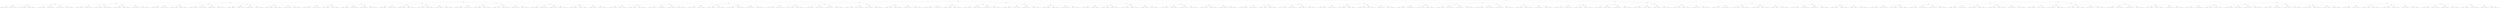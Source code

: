 digraph g {

	s0 [shape="circle" label="0"];
	s1 [shape="circle" label="1"];
	s2 [shape="circle" label="2"];
	s3 [shape="circle" label="3"];
	s4 [shape="circle" label="4"];
	s5 [shape="circle" label="5"];
	s6 [shape="circle" label="6"];
	s7 [shape="circle" label="7"];
	s8 [shape="circle" label="8"];
	s9 [shape="circle" label="9"];
	s10 [shape="circle" label="10"];
	s11 [shape="circle" label="11"];
	s12 [shape="circle" label="12"];
	s13 [shape="circle" label="13"];
	s14 [shape="circle" label="14"];
	s15 [shape="circle" label="15"];
	s16 [shape="circle" label="16"];
	s17 [shape="circle" label="17"];
	s18 [shape="circle" label="18"];
	s19 [shape="circle" label="19"];
	s20 [shape="circle" label="20"];
	s21 [shape="circle" label="21"];
	s22 [shape="circle" label="22"];
	s23 [shape="circle" label="23"];
	s24 [shape="circle" label="24"];
	s25 [shape="circle" label="25"];
	s26 [shape="circle" label="26"];
	s27 [shape="circle" label="27"];
	s28 [shape="circle" label="28"];
	s29 [shape="circle" label="29"];
	s30 [shape="circle" label="30"];
	s31 [shape="circle" label="31"];
	s32 [shape="circle" label="32"];
	s33 [shape="circle" label="33"];
	s34 [shape="circle" label="34"];
	s35 [shape="circle" label="35"];
	s36 [shape="circle" label="36"];
	s37 [shape="circle" label="37"];
	s38 [shape="circle" label="38"];
	s39 [shape="circle" label="39"];
	s40 [shape="circle" label="40"];
	s41 [shape="circle" label="41"];
	s42 [shape="circle" label="42"];
	s43 [shape="circle" label="43"];
	s44 [shape="circle" label="44"];
	s45 [shape="circle" label="45"];
	s46 [shape="circle" label="46"];
	s47 [shape="circle" label="47"];
	s48 [shape="circle" label="48"];
	s49 [shape="circle" label="49"];
	s50 [shape="circle" label="50"];
	s51 [shape="circle" label="51"];
	s52 [shape="circle" label="52"];
	s53 [shape="circle" label="53"];
	s54 [shape="circle" label="54"];
	s55 [shape="circle" label="55"];
	s56 [shape="circle" label="56"];
	s57 [shape="circle" label="57"];
	s58 [shape="circle" label="58"];
	s59 [shape="circle" label="59"];
	s60 [shape="circle" label="60"];
	s61 [shape="circle" label="61"];
	s62 [shape="circle" label="62"];
	s63 [shape="circle" label="63"];
	s64 [shape="circle" label="64"];
	s65 [shape="circle" label="65"];
	s66 [shape="circle" label="66"];
	s67 [shape="circle" label="67"];
	s68 [shape="circle" label="68"];
	s69 [shape="circle" label="69"];
	s70 [shape="circle" label="70"];
	s71 [shape="circle" label="71"];
	s72 [shape="circle" label="72"];
	s73 [shape="circle" label="73"];
	s74 [shape="circle" label="74"];
	s75 [shape="circle" label="75"];
	s76 [shape="circle" label="76"];
	s77 [shape="circle" label="77"];
	s78 [shape="circle" label="78"];
	s79 [shape="circle" label="79"];
	s80 [shape="circle" label="80"];
	s81 [shape="circle" label="81"];
	s82 [shape="circle" label="82"];
	s83 [shape="circle" label="83"];
	s84 [shape="circle" label="84"];
	s85 [shape="circle" label="85"];
	s86 [shape="circle" label="86"];
	s87 [shape="circle" label="87"];
	s88 [shape="circle" label="88"];
	s89 [shape="circle" label="89"];
	s90 [shape="circle" label="90"];
	s91 [shape="circle" label="91"];
	s92 [shape="circle" label="92"];
	s93 [shape="circle" label="93"];
	s94 [shape="circle" label="94"];
	s95 [shape="circle" label="95"];
	s96 [shape="circle" label="96"];
	s97 [shape="circle" label="97"];
	s98 [shape="circle" label="98"];
	s99 [shape="circle" label="99"];
	s100 [shape="circle" label="100"];
	s101 [shape="circle" label="101"];
	s102 [shape="circle" label="102"];
	s103 [shape="circle" label="103"];
	s104 [shape="circle" label="104"];
	s105 [shape="circle" label="105"];
	s106 [shape="circle" label="106"];
	s107 [shape="circle" label="107"];
	s108 [shape="circle" label="108"];
	s109 [shape="circle" label="109"];
	s110 [shape="circle" label="110"];
	s111 [shape="circle" label="111"];
	s112 [shape="circle" label="112"];
	s113 [shape="circle" label="113"];
	s114 [shape="circle" label="114"];
	s115 [shape="circle" label="115"];
	s116 [shape="circle" label="116"];
	s117 [shape="circle" label="117"];
	s118 [shape="circle" label="118"];
	s119 [shape="circle" label="119"];
	s120 [shape="circle" label="120"];
	s121 [shape="circle" label="121"];
	s122 [shape="circle" label="122"];
	s123 [shape="circle" label="123"];
	s124 [shape="circle" label="124"];
	s125 [shape="circle" label="125"];
	s126 [shape="circle" label="126"];
	s127 [shape="circle" label="127"];
	s128 [shape="circle" label="128"];
	s129 [shape="circle" label="129"];
	s130 [shape="circle" label="130"];
	s131 [shape="circle" label="131"];
	s132 [shape="circle" label="132"];
	s133 [shape="circle" label="133"];
	s134 [shape="circle" label="134"];
	s135 [shape="circle" label="135"];
	s136 [shape="circle" label="136"];
	s137 [shape="circle" label="137"];
	s138 [shape="circle" label="138"];
	s139 [shape="circle" label="139"];
	s140 [shape="circle" label="140"];
	s141 [shape="circle" label="141"];
	s142 [shape="circle" label="142"];
	s143 [shape="circle" label="143"];
	s144 [shape="circle" label="144"];
	s145 [shape="circle" label="145"];
	s146 [shape="circle" label="146"];
	s147 [shape="circle" label="147"];
	s148 [shape="circle" label="148"];
	s149 [shape="circle" label="149"];
	s150 [shape="circle" label="150"];
	s151 [shape="circle" label="151"];
	s152 [shape="circle" label="152"];
	s153 [shape="circle" label="153"];
	s154 [shape="circle" label="154"];
	s155 [shape="circle" label="155"];
	s156 [shape="circle" label="156"];
	s157 [shape="circle" label="157"];
	s158 [shape="circle" label="158"];
	s159 [shape="circle" label="159"];
	s160 [shape="circle" label="160"];
	s161 [shape="circle" label="161"];
	s162 [shape="circle" label="162"];
	s163 [shape="circle" label="163"];
	s164 [shape="circle" label="164"];
	s165 [shape="circle" label="165"];
	s166 [shape="circle" label="166"];
	s167 [shape="circle" label="167"];
	s168 [shape="circle" label="168"];
	s169 [shape="circle" label="169"];
	s170 [shape="circle" label="170"];
	s171 [shape="circle" label="171"];
	s172 [shape="circle" label="172"];
	s173 [shape="circle" label="173"];
	s174 [shape="circle" label="174"];
	s175 [shape="circle" label="175"];
	s176 [shape="circle" label="176"];
	s177 [shape="circle" label="177"];
	s178 [shape="circle" label="178"];
	s179 [shape="circle" label="179"];
	s180 [shape="circle" label="180"];
	s181 [shape="circle" label="181"];
	s182 [shape="circle" label="182"];
	s183 [shape="circle" label="183"];
	s184 [shape="circle" label="184"];
	s185 [shape="circle" label="185"];
	s186 [shape="circle" label="186"];
	s187 [shape="circle" label="187"];
	s188 [shape="circle" label="188"];
	s189 [shape="circle" label="189"];
	s190 [shape="circle" label="190"];
	s191 [shape="circle" label="191"];
	s192 [shape="circle" label="192"];
	s193 [shape="circle" label="193"];
	s194 [shape="circle" label="194"];
	s195 [shape="circle" label="195"];
	s196 [shape="circle" label="196"];
	s197 [shape="circle" label="197"];
	s198 [shape="circle" label="198"];
	s199 [shape="circle" label="199"];
	s200 [shape="circle" label="200"];
	s201 [shape="circle" label="201"];
	s202 [shape="circle" label="202"];
	s203 [shape="circle" label="203"];
	s204 [shape="circle" label="204"];
	s205 [shape="circle" label="205"];
	s206 [shape="circle" label="206"];
	s207 [shape="circle" label="207"];
	s208 [shape="circle" label="208"];
	s209 [shape="circle" label="209"];
	s210 [shape="circle" label="210"];
	s211 [shape="circle" label="211"];
	s212 [shape="circle" label="212"];
	s213 [shape="circle" label="213"];
	s214 [shape="circle" label="214"];
	s215 [shape="circle" label="215"];
	s216 [shape="circle" label="216"];
	s217 [shape="circle" label="217"];
	s218 [shape="circle" label="218"];
	s219 [shape="circle" label="219"];
	s220 [shape="circle" label="220"];
	s221 [shape="circle" label="221"];
	s222 [shape="circle" label="222"];
	s223 [shape="circle" label="223"];
	s224 [shape="circle" label="224"];
	s225 [shape="circle" label="225"];
	s226 [shape="circle" label="226"];
	s227 [shape="circle" label="227"];
	s228 [shape="circle" label="228"];
	s229 [shape="circle" label="229"];
	s230 [shape="circle" label="230"];
	s231 [shape="circle" label="231"];
	s232 [shape="circle" label="232"];
	s233 [shape="circle" label="233"];
	s234 [shape="circle" label="234"];
	s235 [shape="circle" label="235"];
	s236 [shape="circle" label="236"];
	s237 [shape="circle" label="237"];
	s238 [shape="circle" label="238"];
	s239 [shape="circle" label="239"];
	s240 [shape="circle" label="240"];
	s241 [shape="circle" label="241"];
	s242 [shape="circle" label="242"];
	s243 [shape="circle" label="243"];
	s244 [shape="circle" label="244"];
	s245 [shape="circle" label="245"];
	s246 [shape="circle" label="246"];
	s247 [shape="circle" label="247"];
	s248 [shape="circle" label="248"];
	s249 [shape="circle" label="249"];
	s250 [shape="circle" label="250"];
	s251 [shape="circle" label="251"];
	s252 [shape="circle" label="252"];
	s253 [shape="circle" label="253"];
	s254 [shape="circle" label="254"];
	s255 [shape="circle" label="255"];
	s256 [shape="circle" label="256"];
	s257 [shape="circle" label="257"];
	s258 [shape="circle" label="258"];
	s259 [shape="circle" label="259"];
	s260 [shape="circle" label="260"];
	s261 [shape="circle" label="261"];
	s262 [shape="circle" label="262"];
	s263 [shape="circle" label="263"];
	s264 [shape="circle" label="264"];
	s265 [shape="circle" label="265"];
	s266 [shape="circle" label="266"];
	s267 [shape="circle" label="267"];
	s268 [shape="circle" label="268"];
	s269 [shape="circle" label="269"];
	s270 [shape="circle" label="270"];
	s271 [shape="circle" label="271"];
	s272 [shape="circle" label="272"];
	s273 [shape="circle" label="273"];
	s274 [shape="circle" label="274"];
	s275 [shape="circle" label="275"];
	s276 [shape="circle" label="276"];
	s277 [shape="circle" label="277"];
	s278 [shape="circle" label="278"];
	s279 [shape="circle" label="279"];
	s280 [shape="circle" label="280"];
	s281 [shape="circle" label="281"];
	s282 [shape="circle" label="282"];
	s283 [shape="circle" label="283"];
	s284 [shape="circle" label="284"];
	s285 [shape="circle" label="285"];
	s286 [shape="circle" label="286"];
	s287 [shape="circle" label="287"];
	s288 [shape="circle" label="288"];
	s289 [shape="circle" label="289"];
	s290 [shape="circle" label="290"];
	s291 [shape="circle" label="291"];
	s292 [shape="circle" label="292"];
	s293 [shape="circle" label="293"];
	s294 [shape="circle" label="294"];
	s295 [shape="circle" label="295"];
	s296 [shape="circle" label="296"];
	s297 [shape="circle" label="297"];
	s298 [shape="circle" label="298"];
	s299 [shape="circle" label="299"];
	s300 [shape="circle" label="300"];
	s301 [shape="circle" label="301"];
	s302 [shape="circle" label="302"];
	s303 [shape="circle" label="303"];
	s304 [shape="circle" label="304"];
	s305 [shape="circle" label="305"];
	s306 [shape="circle" label="306"];
	s307 [shape="circle" label="307"];
	s308 [shape="circle" label="308"];
	s309 [shape="circle" label="309"];
	s310 [shape="circle" label="310"];
	s311 [shape="circle" label="311"];
	s312 [shape="circle" label="312"];
	s313 [shape="circle" label="313"];
	s314 [shape="circle" label="314"];
	s315 [shape="circle" label="315"];
	s316 [shape="circle" label="316"];
	s317 [shape="circle" label="317"];
	s318 [shape="circle" label="318"];
	s319 [shape="circle" label="319"];
	s320 [shape="circle" label="320"];
	s321 [shape="circle" label="321"];
	s322 [shape="circle" label="322"];
	s323 [shape="circle" label="323"];
	s324 [shape="circle" label="324"];
	s325 [shape="circle" label="325"];
	s326 [shape="circle" label="326"];
	s327 [shape="circle" label="327"];
	s328 [shape="circle" label="328"];
	s329 [shape="circle" label="329"];
	s330 [shape="circle" label="330"];
	s331 [shape="circle" label="331"];
	s332 [shape="circle" label="332"];
	s333 [shape="circle" label="333"];
	s334 [shape="circle" label="334"];
	s335 [shape="circle" label="335"];
	s336 [shape="circle" label="336"];
	s337 [shape="circle" label="337"];
	s338 [shape="circle" label="338"];
	s339 [shape="circle" label="339"];
	s340 [shape="circle" label="340"];
	s341 [shape="circle" label="341"];
	s342 [shape="circle" label="342"];
	s343 [shape="circle" label="343"];
	s344 [shape="circle" label="344"];
	s345 [shape="circle" label="345"];
	s346 [shape="circle" label="346"];
	s347 [shape="circle" label="347"];
	s348 [shape="circle" label="348"];
	s349 [shape="circle" label="349"];
	s350 [shape="circle" label="350"];
	s351 [shape="circle" label="351"];
	s352 [shape="circle" label="352"];
	s353 [shape="circle" label="353"];
	s354 [shape="circle" label="354"];
	s355 [shape="circle" label="355"];
	s356 [shape="circle" label="356"];
	s357 [shape="circle" label="357"];
	s358 [shape="circle" label="358"];
	s359 [shape="circle" label="359"];
	s360 [shape="circle" label="360"];
	s361 [shape="circle" label="361"];
	s362 [shape="circle" label="362"];
	s363 [shape="circle" label="363"];
	s364 [shape="circle" label="364"];
	s365 [shape="circle" label="365"];
	s366 [shape="circle" label="366"];
	s367 [shape="circle" label="367"];
	s368 [shape="circle" label="368"];
	s369 [shape="circle" label="369"];
	s370 [shape="circle" label="370"];
	s371 [shape="circle" label="371"];
	s372 [shape="circle" label="372"];
	s373 [shape="circle" label="373"];
	s374 [shape="circle" label="374"];
	s375 [shape="circle" label="375"];
	s376 [shape="circle" label="376"];
	s377 [shape="circle" label="377"];
	s378 [shape="circle" label="378"];
	s379 [shape="circle" label="379"];
	s380 [shape="circle" label="380"];
	s381 [shape="circle" label="381"];
	s382 [shape="circle" label="382"];
	s383 [shape="circle" label="383"];
	s384 [shape="circle" label="384"];
	s385 [shape="circle" label="385"];
	s386 [shape="circle" label="386"];
	s387 [shape="circle" label="387"];
	s388 [shape="circle" label="388"];
	s389 [shape="circle" label="389"];
	s390 [shape="circle" label="390"];
	s391 [shape="circle" label="391"];
	s392 [shape="circle" label="392"];
	s393 [shape="circle" label="393"];
	s394 [shape="circle" label="394"];
	s395 [shape="circle" label="395"];
	s396 [shape="circle" label="396"];
	s397 [shape="circle" label="397"];
	s398 [shape="circle" label="398"];
	s399 [shape="circle" label="399"];
	s400 [shape="circle" label="400"];
	s401 [shape="circle" label="401"];
	s402 [shape="circle" label="402"];
	s403 [shape="circle" label="403"];
	s404 [shape="circle" label="404"];
	s405 [shape="circle" label="405"];
	s406 [shape="circle" label="406"];
	s407 [shape="circle" label="407"];
	s408 [shape="circle" label="408"];
	s409 [shape="circle" label="409"];
	s410 [shape="circle" label="410"];
	s411 [shape="circle" label="411"];
	s412 [shape="circle" label="412"];
	s413 [shape="circle" label="413"];
	s414 [shape="circle" label="414"];
	s415 [shape="circle" label="415"];
	s416 [shape="circle" label="416"];
	s417 [shape="circle" label="417"];
	s418 [shape="circle" label="418"];
	s419 [shape="circle" label="419"];
	s420 [shape="circle" label="420"];
	s421 [shape="circle" label="421"];
	s422 [shape="circle" label="422"];
	s423 [shape="circle" label="423"];
	s424 [shape="circle" label="424"];
	s425 [shape="circle" label="425"];
	s426 [shape="circle" label="426"];
	s427 [shape="circle" label="427"];
	s428 [shape="circle" label="428"];
	s429 [shape="circle" label="429"];
	s430 [shape="circle" label="430"];
	s431 [shape="circle" label="431"];
	s432 [shape="circle" label="432"];
	s433 [shape="circle" label="433"];
	s434 [shape="circle" label="434"];
	s435 [shape="circle" label="435"];
	s436 [shape="circle" label="436"];
	s437 [shape="circle" label="437"];
	s438 [shape="circle" label="438"];
	s439 [shape="circle" label="439"];
	s440 [shape="circle" label="440"];
	s441 [shape="circle" label="441"];
	s442 [shape="circle" label="442"];
	s443 [shape="circle" label="443"];
	s444 [shape="circle" label="444"];
	s445 [shape="circle" label="445"];
	s446 [shape="circle" label="446"];
	s447 [shape="circle" label="447"];
	s448 [shape="circle" label="448"];
	s449 [shape="circle" label="449"];
	s450 [shape="circle" label="450"];
	s451 [shape="circle" label="451"];
	s452 [shape="circle" label="452"];
	s453 [shape="circle" label="453"];
	s454 [shape="circle" label="454"];
	s455 [shape="circle" label="455"];
	s456 [shape="circle" label="456"];
	s457 [shape="circle" label="457"];
	s458 [shape="circle" label="458"];
	s459 [shape="circle" label="459"];
	s460 [shape="circle" label="460"];
	s461 [shape="circle" label="461"];
	s462 [shape="circle" label="462"];
	s463 [shape="circle" label="463"];
	s464 [shape="circle" label="464"];
	s465 [shape="circle" label="465"];
	s466 [shape="circle" label="466"];
	s467 [shape="circle" label="467"];
	s468 [shape="circle" label="468"];
	s469 [shape="circle" label="469"];
	s470 [shape="circle" label="470"];
	s471 [shape="circle" label="471"];
	s472 [shape="circle" label="472"];
	s473 [shape="circle" label="473"];
	s474 [shape="circle" label="474"];
	s475 [shape="circle" label="475"];
	s476 [shape="circle" label="476"];
	s477 [shape="circle" label="477"];
	s478 [shape="circle" label="478"];
	s479 [shape="circle" label="479"];
	s480 [shape="circle" label="480"];
	s481 [shape="circle" label="481"];
	s482 [shape="circle" label="482"];
	s483 [shape="circle" label="483"];
	s484 [shape="circle" label="484"];
	s485 [shape="circle" label="485"];
	s486 [shape="circle" label="486"];
	s487 [shape="circle" label="487"];
	s488 [shape="circle" label="488"];
	s489 [shape="circle" label="489"];
	s490 [shape="circle" label="490"];
	s491 [shape="circle" label="491"];
	s492 [shape="circle" label="492"];
	s493 [shape="circle" label="493"];
	s494 [shape="circle" label="494"];
	s495 [shape="circle" label="495"];
	s496 [shape="circle" label="496"];
	s497 [shape="circle" label="497"];
	s498 [shape="circle" label="498"];
	s499 [shape="circle" label="499"];
	s500 [shape="circle" label="500"];
	s501 [shape="circle" label="501"];
	s502 [shape="circle" label="502"];
	s503 [shape="circle" label="503"];
	s504 [shape="circle" label="504"];
	s505 [shape="circle" label="505"];
	s506 [shape="circle" label="506"];
	s507 [shape="circle" label="507"];
	s508 [shape="circle" label="508"];
	s509 [shape="circle" label="509"];
	s510 [shape="circle" label="510"];
	s511 [shape="circle" label="511"];
	s512 [shape="circle" label="512"];
	s513 [shape="circle" label="513"];
	s514 [shape="circle" label="514"];
	s515 [shape="circle" label="515"];
	s516 [shape="circle" label="516"];
	s517 [shape="circle" label="517"];
	s518 [shape="circle" label="518"];
	s519 [shape="circle" label="519"];
	s520 [shape="circle" label="520"];
	s521 [shape="circle" label="521"];
	s522 [shape="circle" label="522"];
	s523 [shape="circle" label="523"];
	s524 [shape="circle" label="524"];
	s525 [shape="circle" label="525"];
	s526 [shape="circle" label="526"];
	s527 [shape="circle" label="527"];
	s528 [shape="circle" label="528"];
	s529 [shape="circle" label="529"];
	s530 [shape="circle" label="530"];
	s531 [shape="circle" label="531"];
	s532 [shape="circle" label="532"];
	s533 [shape="circle" label="533"];
	s534 [shape="circle" label="534"];
	s535 [shape="circle" label="535"];
	s536 [shape="circle" label="536"];
	s537 [shape="circle" label="537"];
	s538 [shape="circle" label="538"];
	s539 [shape="circle" label="539"];
	s540 [shape="circle" label="540"];
	s541 [shape="circle" label="541"];
	s542 [shape="circle" label="542"];
	s543 [shape="circle" label="543"];
	s544 [shape="circle" label="544"];
	s545 [shape="circle" label="545"];
	s546 [shape="circle" label="546"];
	s547 [shape="circle" label="547"];
	s548 [shape="circle" label="548"];
	s549 [shape="circle" label="549"];
	s550 [shape="circle" label="550"];
	s551 [shape="circle" label="551"];
	s552 [shape="circle" label="552"];
	s553 [shape="circle" label="553"];
	s554 [shape="circle" label="554"];
	s555 [shape="circle" label="555"];
	s556 [shape="circle" label="556"];
	s557 [shape="circle" label="557"];
	s558 [shape="circle" label="558"];
	s559 [shape="circle" label="559"];
	s560 [shape="circle" label="560"];
	s561 [shape="circle" label="561"];
	s562 [shape="circle" label="562"];
	s563 [shape="circle" label="563"];
	s564 [shape="circle" label="564"];
	s565 [shape="circle" label="565"];
	s566 [shape="circle" label="566"];
	s567 [shape="circle" label="567"];
	s568 [shape="circle" label="568"];
	s569 [shape="circle" label="569"];
	s570 [shape="circle" label="570"];
	s571 [shape="circle" label="571"];
	s572 [shape="circle" label="572"];
	s573 [shape="circle" label="573"];
	s574 [shape="circle" label="574"];
	s575 [shape="circle" label="575"];
	s576 [shape="circle" label="576"];
	s577 [shape="circle" label="577"];
	s578 [shape="circle" label="578"];
	s579 [shape="circle" label="579"];
	s580 [shape="circle" label="580"];
	s581 [shape="circle" label="581"];
	s582 [shape="circle" label="582"];
	s583 [shape="circle" label="583"];
	s584 [shape="circle" label="584"];
	s585 [shape="circle" label="585"];
	s586 [shape="circle" label="586"];
	s587 [shape="circle" label="587"];
	s588 [shape="circle" label="588"];
	s589 [shape="circle" label="589"];
	s590 [shape="circle" label="590"];
	s591 [shape="circle" label="591"];
	s592 [shape="circle" label="592"];
	s593 [shape="circle" label="593"];
	s594 [shape="circle" label="594"];
	s595 [shape="circle" label="595"];
	s596 [shape="circle" label="596"];
	s597 [shape="circle" label="597"];
	s598 [shape="circle" label="598"];
	s599 [shape="circle" label="599"];
	s600 [shape="circle" label="600"];
	s601 [shape="circle" label="601"];
	s602 [shape="circle" label="602"];
	s603 [shape="circle" label="603"];
	s604 [shape="circle" label="604"];
	s605 [shape="circle" label="605"];
	s606 [shape="circle" label="606"];
	s607 [shape="circle" label="607"];
	s608 [shape="circle" label="608"];
	s609 [shape="circle" label="609"];
	s610 [shape="circle" label="610"];
	s611 [shape="circle" label="611"];
	s612 [shape="circle" label="612"];
	s613 [shape="circle" label="613"];
	s614 [shape="circle" label="614"];
	s615 [shape="circle" label="615"];
	s616 [shape="circle" label="616"];
	s617 [shape="circle" label="617"];
	s618 [shape="circle" label="618"];
	s619 [shape="circle" label="619"];
	s620 [shape="circle" label="620"];
	s621 [shape="circle" label="621"];
	s622 [shape="circle" label="622"];
	s623 [shape="circle" label="623"];
	s624 [shape="circle" label="624"];
	s625 [shape="circle" label="625"];
	s626 [shape="circle" label="626"];
	s627 [shape="circle" label="627"];
	s628 [shape="circle" label="628"];
	s629 [shape="circle" label="629"];
	s630 [shape="circle" label="630"];
	s631 [shape="circle" label="631"];
	s632 [shape="circle" label="632"];
	s633 [shape="circle" label="633"];
	s634 [shape="circle" label="634"];
	s635 [shape="circle" label="635"];
	s636 [shape="circle" label="636"];
	s637 [shape="circle" label="637"];
	s638 [shape="circle" label="638"];
	s639 [shape="circle" label="639"];
	s640 [shape="circle" label="640"];
	s641 [shape="circle" label="641"];
	s642 [shape="circle" label="642"];
	s643 [shape="circle" label="643"];
	s644 [shape="circle" label="644"];
	s645 [shape="circle" label="645"];
	s646 [shape="circle" label="646"];
	s647 [shape="circle" label="647"];
	s648 [shape="circle" label="648"];
	s649 [shape="circle" label="649"];
	s650 [shape="circle" label="650"];
	s651 [shape="circle" label="651"];
	s652 [shape="circle" label="652"];
	s653 [shape="circle" label="653"];
	s654 [shape="circle" label="654"];
	s655 [shape="circle" label="655"];
	s656 [shape="circle" label="656"];
	s657 [shape="circle" label="657"];
	s658 [shape="circle" label="658"];
	s659 [shape="circle" label="659"];
	s660 [shape="circle" label="660"];
	s661 [shape="circle" label="661"];
	s662 [shape="circle" label="662"];
	s663 [shape="circle" label="663"];
	s664 [shape="circle" label="664"];
	s665 [shape="circle" label="665"];
	s666 [shape="circle" label="666"];
	s667 [shape="circle" label="667"];
	s668 [shape="circle" label="668"];
	s669 [shape="circle" label="669"];
	s670 [shape="circle" label="670"];
	s671 [shape="circle" label="671"];
	s672 [shape="circle" label="672"];
	s673 [shape="circle" label="673"];
	s674 [shape="circle" label="674"];
	s675 [shape="circle" label="675"];
	s676 [shape="circle" label="676"];
	s677 [shape="circle" label="677"];
	s678 [shape="circle" label="678"];
	s679 [shape="circle" label="679"];
	s680 [shape="circle" label="680"];
	s681 [shape="circle" label="681"];
	s682 [shape="circle" label="682"];
	s683 [shape="circle" label="683"];
	s684 [shape="circle" label="684"];
	s685 [shape="circle" label="685"];
	s686 [shape="circle" label="686"];
	s687 [shape="circle" label="687"];
	s688 [shape="circle" label="688"];
	s689 [shape="circle" label="689"];
	s690 [shape="circle" label="690"];
	s691 [shape="circle" label="691"];
	s692 [shape="circle" label="692"];
	s693 [shape="circle" label="693"];
	s694 [shape="circle" label="694"];
	s695 [shape="circle" label="695"];
	s696 [shape="circle" label="696"];
	s697 [shape="circle" label="697"];
	s698 [shape="circle" label="698"];
	s699 [shape="circle" label="699"];
	s700 [shape="circle" label="700"];
	s701 [shape="circle" label="701"];
	s702 [shape="circle" label="702"];
	s703 [shape="circle" label="703"];
	s704 [shape="circle" label="704"];
	s705 [shape="circle" label="705"];
	s706 [shape="circle" label="706"];
	s707 [shape="circle" label="707"];
	s708 [shape="circle" label="708"];
	s709 [shape="circle" label="709"];
	s710 [shape="circle" label="710"];
	s711 [shape="circle" label="711"];
	s712 [shape="circle" label="712"];
	s713 [shape="circle" label="713"];
	s714 [shape="circle" label="714"];
	s715 [shape="circle" label="715"];
	s716 [shape="circle" label="716"];
	s717 [shape="circle" label="717"];
	s718 [shape="circle" label="718"];
	s719 [shape="circle" label="719"];
	s720 [shape="circle" label="720"];
	s721 [shape="circle" label="721"];
	s722 [shape="circle" label="722"];
	s723 [shape="circle" label="723"];
	s724 [shape="circle" label="724"];
	s725 [shape="circle" label="725"];
	s726 [shape="circle" label="726"];
	s727 [shape="circle" label="727"];
	s728 [shape="circle" label="728"];
	s729 [shape="circle" label="729"];
	s730 [shape="circle" label="730"];
	s731 [shape="circle" label="731"];
	s732 [shape="circle" label="732"];
	s733 [shape="circle" label="733"];
	s734 [shape="circle" label="734"];
	s735 [shape="circle" label="735"];
	s736 [shape="circle" label="736"];
	s737 [shape="circle" label="737"];
	s738 [shape="circle" label="738"];
	s739 [shape="circle" label="739"];
	s740 [shape="circle" label="740"];
	s741 [shape="circle" label="741"];
	s742 [shape="circle" label="742"];
	s743 [shape="circle" label="743"];
	s744 [shape="circle" label="744"];
	s745 [shape="circle" label="745"];
	s746 [shape="circle" label="746"];
	s747 [shape="circle" label="747"];
	s748 [shape="circle" label="748"];
	s749 [shape="circle" label="749"];
	s750 [shape="circle" label="750"];
	s751 [shape="circle" label="751"];
	s752 [shape="circle" label="752"];
	s753 [shape="circle" label="753"];
	s754 [shape="circle" label="754"];
	s755 [shape="circle" label="755"];
	s756 [shape="circle" label="756"];
	s757 [shape="circle" label="757"];
	s758 [shape="circle" label="758"];
	s759 [shape="circle" label="759"];
	s760 [shape="circle" label="760"];
	s761 [shape="circle" label="761"];
	s762 [shape="circle" label="762"];
	s763 [shape="circle" label="763"];
	s764 [shape="circle" label="764"];
	s765 [shape="circle" label="765"];
	s766 [shape="circle" label="766"];
	s767 [shape="circle" label="767"];
	s768 [shape="circle" label="768"];
	s769 [shape="circle" label="769"];
	s770 [shape="circle" label="770"];
	s771 [shape="circle" label="771"];
	s772 [shape="circle" label="772"];
	s773 [shape="circle" label="773"];
	s774 [shape="circle" label="774"];
	s775 [shape="circle" label="775"];
	s776 [shape="circle" label="776"];
	s777 [shape="circle" label="777"];
	s778 [shape="circle" label="778"];
	s779 [shape="circle" label="779"];
	s780 [shape="circle" label="780"];
	s781 [shape="circle" label="781"];
	s782 [shape="circle" label="782"];
	s783 [shape="circle" label="783"];
	s784 [shape="circle" label="784"];
	s785 [shape="circle" label="785"];
	s786 [shape="circle" label="786"];
	s787 [shape="circle" label="787"];
	s788 [shape="circle" label="788"];
	s789 [shape="circle" label="789"];
	s790 [shape="circle" label="790"];
	s791 [shape="circle" label="791"];
	s792 [shape="circle" label="792"];
	s793 [shape="circle" label="793"];
	s794 [shape="circle" label="794"];
	s795 [shape="circle" label="795"];
	s796 [shape="circle" label="796"];
	s797 [shape="circle" label="797"];
	s798 [shape="circle" label="798"];
	s799 [shape="circle" label="799"];
	s800 [shape="circle" label="800"];
	s801 [shape="circle" label="801"];
	s802 [shape="circle" label="802"];
	s803 [shape="circle" label="803"];
	s804 [shape="circle" label="804"];
	s805 [shape="circle" label="805"];
	s806 [shape="circle" label="806"];
	s807 [shape="circle" label="807"];
	s808 [shape="circle" label="808"];
	s809 [shape="circle" label="809"];
	s810 [shape="circle" label="810"];
	s811 [shape="circle" label="811"];
	s812 [shape="circle" label="812"];
	s813 [shape="circle" label="813"];
	s814 [shape="circle" label="814"];
	s815 [shape="circle" label="815"];
	s816 [shape="circle" label="816"];
	s817 [shape="circle" label="817"];
	s818 [shape="circle" label="818"];
	s819 [shape="circle" label="819"];
	s820 [shape="circle" label="820"];
	s821 [shape="circle" label="821"];
	s822 [shape="circle" label="822"];
	s823 [shape="circle" label="823"];
	s824 [shape="circle" label="824"];
	s825 [shape="circle" label="825"];
	s826 [shape="circle" label="826"];
	s827 [shape="circle" label="827"];
	s828 [shape="circle" label="828"];
	s829 [shape="circle" label="829"];
	s830 [shape="circle" label="830"];
	s831 [shape="circle" label="831"];
	s832 [shape="circle" label="832"];
	s833 [shape="circle" label="833"];
	s834 [shape="circle" label="834"];
	s835 [shape="circle" label="835"];
	s836 [shape="circle" label="836"];
	s837 [shape="circle" label="837"];
	s838 [shape="circle" label="838"];
	s839 [shape="circle" label="839"];
	s840 [shape="circle" label="840"];
	s841 [shape="circle" label="841"];
	s842 [shape="circle" label="842"];
	s843 [shape="circle" label="843"];
	s844 [shape="circle" label="844"];
	s845 [shape="circle" label="845"];
	s846 [shape="circle" label="846"];
	s847 [shape="circle" label="847"];
	s848 [shape="circle" label="848"];
	s849 [shape="circle" label="849"];
	s850 [shape="circle" label="850"];
	s851 [shape="circle" label="851"];
	s852 [shape="circle" label="852"];
	s853 [shape="circle" label="853"];
	s854 [shape="circle" label="854"];
	s855 [shape="circle" label="855"];
	s856 [shape="circle" label="856"];
	s857 [shape="circle" label="857"];
	s858 [shape="circle" label="858"];
	s859 [shape="circle" label="859"];
	s860 [shape="circle" label="860"];
	s861 [shape="circle" label="861"];
	s862 [shape="circle" label="862"];
	s863 [shape="circle" label="863"];
	s864 [shape="circle" label="864"];
	s865 [shape="circle" label="865"];
	s866 [shape="circle" label="866"];
	s867 [shape="circle" label="867"];
	s868 [shape="circle" label="868"];
	s869 [shape="circle" label="869"];
	s870 [shape="circle" label="870"];
	s871 [shape="circle" label="871"];
	s872 [shape="circle" label="872"];
	s873 [shape="circle" label="873"];
	s874 [shape="circle" label="874"];
	s875 [shape="circle" label="875"];
	s876 [shape="circle" label="876"];
	s877 [shape="circle" label="877"];
	s878 [shape="circle" label="878"];
	s879 [shape="circle" label="879"];
	s880 [shape="circle" label="880"];
	s881 [shape="circle" label="881"];
	s882 [shape="circle" label="882"];
	s883 [shape="circle" label="883"];
	s884 [shape="circle" label="884"];
	s885 [shape="circle" label="885"];
	s886 [shape="circle" label="886"];
	s887 [shape="circle" label="887"];
	s888 [shape="circle" label="888"];
	s889 [shape="circle" label="889"];
	s890 [shape="circle" label="890"];
	s891 [shape="circle" label="891"];
	s892 [shape="circle" label="892"];
	s893 [shape="circle" label="893"];
	s894 [shape="circle" label="894"];
	s895 [shape="circle" label="895"];
	s896 [shape="circle" label="896"];
	s897 [shape="circle" label="897"];
	s898 [shape="circle" label="898"];
	s899 [shape="circle" label="899"];
	s900 [shape="circle" label="900"];
	s901 [shape="circle" label="901"];
	s902 [shape="circle" label="902"];
	s903 [shape="circle" label="903"];
	s904 [shape="circle" label="904"];
	s905 [shape="circle" label="905"];
	s906 [shape="circle" label="906"];
	s907 [shape="circle" label="907"];
	s908 [shape="circle" label="908"];
	s909 [shape="circle" label="909"];
	s910 [shape="circle" label="910"];
	s911 [shape="circle" label="911"];
	s912 [shape="circle" label="912"];
	s913 [shape="circle" label="913"];
	s914 [shape="circle" label="914"];
	s915 [shape="circle" label="915"];
	s916 [shape="circle" label="916"];
	s917 [shape="circle" label="917"];
	s918 [shape="circle" label="918"];
	s919 [shape="circle" label="919"];
	s920 [shape="circle" label="920"];
	s921 [shape="circle" label="921"];
	s922 [shape="circle" label="922"];
	s923 [shape="circle" label="923"];
	s924 [shape="circle" label="924"];
	s925 [shape="circle" label="925"];
	s926 [shape="circle" label="926"];
	s927 [shape="circle" label="927"];
	s928 [shape="circle" label="928"];
	s929 [shape="circle" label="929"];
	s930 [shape="circle" label="930"];
	s931 [shape="circle" label="931"];
	s932 [shape="circle" label="932"];
	s933 [shape="circle" label="933"];
	s934 [shape="circle" label="934"];
	s935 [shape="circle" label="935"];
	s936 [shape="circle" label="936"];
	s937 [shape="circle" label="937"];
	s938 [shape="circle" label="938"];
	s939 [shape="circle" label="939"];
	s940 [shape="circle" label="940"];
	s941 [shape="circle" label="941"];
	s942 [shape="circle" label="942"];
	s943 [shape="circle" label="943"];
	s944 [shape="circle" label="944"];
	s945 [shape="circle" label="945"];
	s946 [shape="circle" label="946"];
	s947 [shape="circle" label="947"];
	s948 [shape="circle" label="948"];
	s949 [shape="circle" label="949"];
	s950 [shape="circle" label="950"];
	s951 [shape="circle" label="951"];
	s952 [shape="circle" label="952"];
	s953 [shape="circle" label="953"];
	s954 [shape="circle" label="954"];
	s955 [shape="circle" label="955"];
	s956 [shape="circle" label="956"];
	s957 [shape="circle" label="957"];
	s958 [shape="circle" label="958"];
	s959 [shape="circle" label="959"];
	s960 [shape="circle" label="960"];
	s961 [shape="circle" label="961"];
	s962 [shape="circle" label="962"];
	s963 [shape="circle" label="963"];
	s964 [shape="circle" label="964"];
	s965 [shape="circle" label="965"];
	s966 [shape="circle" label="966"];
	s967 [shape="circle" label="967"];
	s968 [shape="circle" label="968"];
	s969 [shape="circle" label="969"];
	s970 [shape="circle" label="970"];
	s971 [shape="circle" label="971"];
	s972 [shape="circle" label="972"];
	s973 [shape="circle" label="973"];
	s974 [shape="circle" label="974"];
	s975 [shape="circle" label="975"];
	s976 [shape="circle" label="976"];
	s977 [shape="circle" label="977"];
	s978 [shape="circle" label="978"];
	s979 [shape="circle" label="979"];
	s980 [shape="circle" label="980"];
	s981 [shape="circle" label="981"];
	s982 [shape="circle" label="982"];
	s983 [shape="circle" label="983"];
	s984 [shape="circle" label="984"];
	s985 [shape="circle" label="985"];
	s986 [shape="circle" label="986"];
	s987 [shape="circle" label="987"];
	s988 [shape="circle" label="988"];
	s989 [shape="circle" label="989"];
	s990 [shape="circle" label="990"];
	s991 [shape="circle" label="991"];
	s992 [shape="circle" label="992"];
	s993 [shape="circle" label="993"];
	s994 [shape="circle" label="994"];
	s995 [shape="circle" label="995"];
	s996 [shape="circle" label="996"];
	s997 [shape="circle" label="997"];
	s998 [shape="circle" label="998"];
	s999 [shape="circle" label="999"];
	s1000 [shape="circle" label="1000"];
	s1001 [shape="circle" label="1001"];
	s1002 [shape="circle" label="1002"];
	s1003 [shape="circle" label="1003"];
	s1004 [shape="circle" label="1004"];
	s1005 [shape="circle" label="1005"];
	s1006 [shape="circle" label="1006"];
	s1007 [shape="circle" label="1007"];
	s1008 [shape="circle" label="1008"];
	s1009 [shape="circle" label="1009"];
	s1010 [shape="circle" label="1010"];
	s1011 [shape="circle" label="1011"];
	s1012 [shape="circle" label="1012"];
	s1013 [shape="circle" label="1013"];
	s1014 [shape="circle" label="1014"];
	s1015 [shape="circle" label="1015"];
	s1016 [shape="circle" label="1016"];
	s1017 [shape="circle" label="1017"];
	s1018 [shape="circle" label="1018"];
	s1019 [shape="circle" label="1019"];
	s1020 [shape="circle" label="1020"];
	s1021 [shape="circle" label="1021"];
	s1022 [shape="circle" label="1022"];
	s1023 [shape="circle" label="1023"];
	s1024 [shape="circle" label="1024"];
	s1025 [shape="circle" label="1025"];
	s1026 [shape="circle" label="1026"];
	s1027 [shape="circle" label="1027"];
	s1028 [shape="circle" label="1028"];
	s1029 [shape="circle" label="1029"];
	s1030 [shape="circle" label="1030"];
	s1031 [shape="circle" label="1031"];
	s1032 [shape="circle" label="1032"];
	s1033 [shape="circle" label="1033"];
	s1034 [shape="circle" label="1034"];
	s1035 [shape="circle" label="1035"];
	s1036 [shape="circle" label="1036"];
	s1037 [shape="circle" label="1037"];
	s1038 [shape="circle" label="1038"];
	s1039 [shape="circle" label="1039"];
	s1040 [shape="circle" label="1040"];
	s1041 [shape="circle" label="1041"];
	s1042 [shape="circle" label="1042"];
	s1043 [shape="circle" label="1043"];
	s1044 [shape="circle" label="1044"];
	s1045 [shape="circle" label="1045"];
	s1046 [shape="circle" label="1046"];
	s1047 [shape="circle" label="1047"];
	s1048 [shape="circle" label="1048"];
	s1049 [shape="circle" label="1049"];
	s1050 [shape="circle" label="1050"];
	s1051 [shape="circle" label="1051"];
	s1052 [shape="circle" label="1052"];
	s1053 [shape="circle" label="1053"];
	s1054 [shape="circle" label="1054"];
	s1055 [shape="circle" label="1055"];
	s1056 [shape="circle" label="1056"];
	s1057 [shape="circle" label="1057"];
	s1058 [shape="circle" label="1058"];
	s1059 [shape="circle" label="1059"];
	s1060 [shape="circle" label="1060"];
	s1061 [shape="circle" label="1061"];
	s1062 [shape="circle" label="1062"];
	s1063 [shape="circle" label="1063"];
	s1064 [shape="circle" label="1064"];
	s1065 [shape="circle" label="1065"];
	s1066 [shape="circle" label="1066"];
	s1067 [shape="circle" label="1067"];
	s1068 [shape="circle" label="1068"];
	s1069 [shape="circle" label="1069"];
	s1070 [shape="circle" label="1070"];
	s1071 [shape="circle" label="1071"];
	s1072 [shape="circle" label="1072"];
	s1073 [shape="circle" label="1073"];
	s1074 [shape="circle" label="1074"];
	s1075 [shape="circle" label="1075"];
	s1076 [shape="circle" label="1076"];
	s1077 [shape="circle" label="1077"];
	s1078 [shape="circle" label="1078"];
	s1079 [shape="circle" label="1079"];
	s1080 [shape="circle" label="1080"];
	s1081 [shape="circle" label="1081"];
	s1082 [shape="circle" label="1082"];
	s1083 [shape="circle" label="1083"];
	s1084 [shape="circle" label="1084"];
	s1085 [shape="circle" label="1085"];
	s1086 [shape="circle" label="1086"];
	s1087 [shape="circle" label="1087"];
	s1088 [shape="circle" label="1088"];
	s1089 [shape="circle" label="1089"];
	s1090 [shape="circle" label="1090"];
	s1091 [shape="circle" label="1091"];
	s1092 [shape="circle" label="1092"];
	s1093 [shape="circle" label="1093"];
	s1094 [shape="circle" label="1094"];
	s1095 [shape="circle" label="1095"];
	s1096 [shape="circle" label="1096"];
	s1097 [shape="circle" label="1097"];
	s1098 [shape="circle" label="1098"];
	s1099 [shape="circle" label="1099"];
	s1100 [shape="circle" label="1100"];
	s1101 [shape="circle" label="1101"];
	s1102 [shape="circle" label="1102"];
	s1103 [shape="circle" label="1103"];
	s1104 [shape="circle" label="1104"];
	s1105 [shape="circle" label="1105"];
	s1106 [shape="circle" label="1106"];
	s1107 [shape="circle" label="1107"];
	s1108 [shape="circle" label="1108"];
	s1109 [shape="circle" label="1109"];
	s1110 [shape="circle" label="1110"];
	s1111 [shape="circle" label="1111"];
	s1112 [shape="circle" label="1112"];
	s1113 [shape="circle" label="1113"];
	s1114 [shape="circle" label="1114"];
	s1115 [shape="circle" label="1115"];
	s1116 [shape="circle" label="1116"];
	s1117 [shape="circle" label="1117"];
	s1118 [shape="circle" label="1118"];
	s1119 [shape="circle" label="1119"];
	s1120 [shape="circle" label="1120"];
	s1121 [shape="circle" label="1121"];
	s1122 [shape="circle" label="1122"];
	s1123 [shape="circle" label="1123"];
	s1124 [shape="circle" label="1124"];
	s1125 [shape="circle" label="1125"];
	s1126 [shape="circle" label="1126"];
	s1127 [shape="circle" label="1127"];
	s1128 [shape="circle" label="1128"];
	s1129 [shape="circle" label="1129"];
	s1130 [shape="circle" label="1130"];
	s1131 [shape="circle" label="1131"];
	s1132 [shape="circle" label="1132"];
	s1133 [shape="circle" label="1133"];
	s1134 [shape="circle" label="1134"];
	s1135 [shape="circle" label="1135"];
	s1136 [shape="circle" label="1136"];
	s1137 [shape="circle" label="1137"];
	s1138 [shape="circle" label="1138"];
	s1139 [shape="circle" label="1139"];
	s1140 [shape="circle" label="1140"];
	s1141 [shape="circle" label="1141"];
	s1142 [shape="circle" label="1142"];
	s1143 [shape="circle" label="1143"];
	s1144 [shape="circle" label="1144"];
	s1145 [shape="circle" label="1145"];
	s1146 [shape="circle" label="1146"];
	s1147 [shape="circle" label="1147"];
	s1148 [shape="circle" label="1148"];
	s1149 [shape="circle" label="1149"];
	s1150 [shape="circle" label="1150"];
	s1151 [shape="circle" label="1151"];
	s1152 [shape="circle" label="1152"];
	s1153 [shape="circle" label="1153"];
	s1154 [shape="circle" label="1154"];
	s1155 [shape="circle" label="1155"];
	s1156 [shape="circle" label="1156"];
	s1157 [shape="circle" label="1157"];
	s1158 [shape="circle" label="1158"];
	s1159 [shape="circle" label="1159"];
	s1160 [shape="circle" label="1160"];
	s1161 [shape="circle" label="1161"];
	s1162 [shape="circle" label="1162"];
	s1163 [shape="circle" label="1163"];
	s1164 [shape="circle" label="1164"];
	s1165 [shape="circle" label="1165"];
	s1166 [shape="circle" label="1166"];
	s1167 [shape="circle" label="1167"];
	s1168 [shape="circle" label="1168"];
	s1169 [shape="circle" label="1169"];
	s1170 [shape="circle" label="1170"];
	s1171 [shape="circle" label="1171"];
	s1172 [shape="circle" label="1172"];
	s1173 [shape="circle" label="1173"];
	s1174 [shape="circle" label="1174"];
	s1175 [shape="circle" label="1175"];
	s1176 [shape="circle" label="1176"];
	s1177 [shape="circle" label="1177"];
	s1178 [shape="circle" label="1178"];
	s1179 [shape="circle" label="1179"];
	s1180 [shape="circle" label="1180"];
	s1181 [shape="circle" label="1181"];
	s1182 [shape="circle" label="1182"];
	s1183 [shape="circle" label="1183"];
	s1184 [shape="circle" label="1184"];
	s1185 [shape="circle" label="1185"];
	s1186 [shape="circle" label="1186"];
	s1187 [shape="circle" label="1187"];
	s1188 [shape="circle" label="1188"];
	s1189 [shape="circle" label="1189"];
	s1190 [shape="circle" label="1190"];
	s1191 [shape="circle" label="1191"];
	s1192 [shape="circle" label="1192"];
	s1193 [shape="circle" label="1193"];
	s1194 [shape="circle" label="1194"];
	s1195 [shape="circle" label="1195"];
	s1196 [shape="circle" label="1196"];
	s1197 [shape="circle" label="1197"];
	s1198 [shape="circle" label="1198"];
	s1199 [shape="circle" label="1199"];
	s1200 [shape="circle" label="1200"];
	s1201 [shape="circle" label="1201"];
	s1202 [shape="circle" label="1202"];
	s1203 [shape="circle" label="1203"];
	s1204 [shape="circle" label="1204"];
	s1205 [shape="circle" label="1205"];
	s1206 [shape="circle" label="1206"];
	s1207 [shape="circle" label="1207"];
	s1208 [shape="circle" label="1208"];
	s1209 [shape="circle" label="1209"];
	s1210 [shape="circle" label="1210"];
	s1211 [shape="circle" label="1211"];
	s1212 [shape="circle" label="1212"];
	s1213 [shape="circle" label="1213"];
	s1214 [shape="circle" label="1214"];
	s1215 [shape="circle" label="1215"];
	s1216 [shape="circle" label="1216"];
	s1217 [shape="circle" label="1217"];
	s1218 [shape="circle" label="1218"];
	s1219 [shape="circle" label="1219"];
	s1220 [shape="circle" label="1220"];
	s1221 [shape="circle" label="1221"];
	s1222 [shape="circle" label="1222"];
	s1223 [shape="circle" label="1223"];
	s1224 [shape="circle" label="1224"];
	s1225 [shape="circle" label="1225"];
	s1226 [shape="circle" label="1226"];
	s1227 [shape="circle" label="1227"];
	s1228 [shape="circle" label="1228"];
	s1229 [shape="circle" label="1229"];
	s1230 [shape="circle" label="1230"];
	s1231 [shape="circle" label="1231"];
	s1232 [shape="circle" label="1232"];
	s1233 [shape="circle" label="1233"];
	s1234 [shape="circle" label="1234"];
	s1235 [shape="circle" label="1235"];
	s1236 [shape="circle" label="1236"];
	s1237 [shape="circle" label="1237"];
	s1238 [shape="circle" label="1238"];
	s1239 [shape="circle" label="1239"];
	s1240 [shape="circle" label="1240"];
	s1241 [shape="circle" label="1241"];
	s1242 [shape="circle" label="1242"];
	s1243 [shape="circle" label="1243"];
	s1244 [shape="circle" label="1244"];
	s1245 [shape="circle" label="1245"];
	s1246 [shape="circle" label="1246"];
	s1247 [shape="circle" label="1247"];
	s1248 [shape="circle" label="1248"];
	s1249 [shape="circle" label="1249"];
	s1250 [shape="circle" label="1250"];
	s1251 [shape="circle" label="1251"];
	s1252 [shape="circle" label="1252"];
	s1253 [shape="circle" label="1253"];
	s1254 [shape="circle" label="1254"];
	s1255 [shape="circle" label="1255"];
	s1256 [shape="circle" label="1256"];
	s1257 [shape="circle" label="1257"];
	s1258 [shape="circle" label="1258"];
	s1259 [shape="circle" label="1259"];
	s1260 [shape="circle" label="1260"];
	s1261 [shape="circle" label="1261"];
	s1262 [shape="circle" label="1262"];
	s1263 [shape="circle" label="1263"];
	s1264 [shape="circle" label="1264"];
	s1265 [shape="circle" label="1265"];
	s1266 [shape="circle" label="1266"];
	s1267 [shape="circle" label="1267"];
	s1268 [shape="circle" label="1268"];
	s1269 [shape="circle" label="1269"];
	s1270 [shape="circle" label="1270"];
	s1271 [shape="circle" label="1271"];
	s1272 [shape="circle" label="1272"];
	s1273 [shape="circle" label="1273"];
	s1274 [shape="circle" label="1274"];
	s1275 [shape="circle" label="1275"];
	s1276 [shape="circle" label="1276"];
	s1277 [shape="circle" label="1277"];
	s1278 [shape="circle" label="1278"];
	s1279 [shape="circle" label="1279"];
	s1280 [shape="circle" label="1280"];
	s1281 [shape="circle" label="1281"];
	s1282 [shape="circle" label="1282"];
	s1283 [shape="circle" label="1283"];
	s1284 [shape="circle" label="1284"];
	s1285 [shape="circle" label="1285"];
	s1286 [shape="circle" label="1286"];
	s1287 [shape="circle" label="1287"];
	s1288 [shape="circle" label="1288"];
	s1289 [shape="circle" label="1289"];
	s1290 [shape="circle" label="1290"];
	s1291 [shape="circle" label="1291"];
	s1292 [shape="circle" label="1292"];
	s1293 [shape="circle" label="1293"];
	s1294 [shape="circle" label="1294"];
	s1295 [shape="circle" label="1295"];
	s1296 [shape="circle" label="1296"];
	s1297 [shape="circle" label="1297"];
	s1298 [shape="circle" label="1298"];
	s1299 [shape="circle" label="1299"];
	s1300 [shape="circle" label="1300"];
	s1301 [shape="circle" label="1301"];
	s1302 [shape="circle" label="1302"];
	s1303 [shape="circle" label="1303"];
	s1304 [shape="circle" label="1304"];
	s1305 [shape="circle" label="1305"];
	s1306 [shape="circle" label="1306"];
	s1307 [shape="circle" label="1307"];
	s1308 [shape="circle" label="1308"];
	s1309 [shape="circle" label="1309"];
	s1310 [shape="circle" label="1310"];
	s1311 [shape="circle" label="1311"];
	s1312 [shape="circle" label="1312"];
	s1313 [shape="circle" label="1313"];
	s1314 [shape="circle" label="1314"];
	s1315 [shape="circle" label="1315"];
	s1316 [shape="circle" label="1316"];
	s1317 [shape="circle" label="1317"];
	s1318 [shape="circle" label="1318"];
	s1319 [shape="circle" label="1319"];
	s1320 [shape="circle" label="1320"];
	s1321 [shape="circle" label="1321"];
	s1322 [shape="circle" label="1322"];
	s1323 [shape="circle" label="1323"];
	s1324 [shape="circle" label="1324"];
	s1325 [shape="circle" label="1325"];
	s1326 [shape="circle" label="1326"];
	s1327 [shape="circle" label="1327"];
	s1328 [shape="circle" label="1328"];
	s1329 [shape="circle" label="1329"];
	s1330 [shape="circle" label="1330"];
	s1331 [shape="circle" label="1331"];
	s1332 [shape="circle" label="1332"];
	s1333 [shape="circle" label="1333"];
	s1334 [shape="circle" label="1334"];
	s1335 [shape="circle" label="1335"];
	s1336 [shape="circle" label="1336"];
	s1337 [shape="circle" label="1337"];
	s1338 [shape="circle" label="1338"];
	s1339 [shape="circle" label="1339"];
	s1340 [shape="circle" label="1340"];
	s1341 [shape="circle" label="1341"];
	s1342 [shape="circle" label="1342"];
	s1343 [shape="circle" label="1343"];
	s1344 [shape="circle" label="1344"];
	s1345 [shape="circle" label="1345"];
	s1346 [shape="circle" label="1346"];
	s1347 [shape="circle" label="1347"];
	s1348 [shape="circle" label="1348"];
	s1349 [shape="circle" label="1349"];
	s1350 [shape="circle" label="1350"];
	s1351 [shape="circle" label="1351"];
	s1352 [shape="circle" label="1352"];
	s1353 [shape="circle" label="1353"];
	s1354 [shape="circle" label="1354"];
	s1355 [shape="circle" label="1355"];
	s1356 [shape="circle" label="1356"];
	s1357 [shape="circle" label="1357"];
	s1358 [shape="circle" label="1358"];
	s1359 [shape="circle" label="1359"];
	s1360 [shape="circle" label="1360"];
	s1361 [shape="circle" label="1361"];
	s1362 [shape="circle" label="1362"];
	s1363 [shape="circle" label="1363"];
	s1364 [shape="circle" label="1364"];
	s1365 [shape="circle" label="1365"];
	s1366 [shape="circle" label="1366"];
	s1367 [shape="circle" label="1367"];
	s1368 [shape="circle" label="1368"];
	s1369 [shape="circle" label="1369"];
	s1370 [shape="circle" label="1370"];
	s1371 [shape="circle" label="1371"];
	s1372 [shape="circle" label="1372"];
	s1373 [shape="circle" label="1373"];
	s1374 [shape="circle" label="1374"];
	s1375 [shape="circle" label="1375"];
	s1376 [shape="circle" label="1376"];
	s1377 [shape="circle" label="1377"];
	s1378 [shape="circle" label="1378"];
	s1379 [shape="circle" label="1379"];
	s1380 [shape="circle" label="1380"];
	s1381 [shape="circle" label="1381"];
	s1382 [shape="circle" label="1382"];
	s1383 [shape="circle" label="1383"];
	s1384 [shape="circle" label="1384"];
	s1385 [shape="circle" label="1385"];
	s1386 [shape="circle" label="1386"];
	s1387 [shape="circle" label="1387"];
	s1388 [shape="circle" label="1388"];
	s1389 [shape="circle" label="1389"];
	s1390 [shape="circle" label="1390"];
	s1391 [shape="circle" label="1391"];
	s1392 [shape="circle" label="1392"];
	s1393 [shape="circle" label="1393"];
	s1394 [shape="circle" label="1394"];
	s1395 [shape="circle" label="1395"];
	s1396 [shape="circle" label="1396"];
	s1397 [shape="circle" label="1397"];
	s1398 [shape="circle" label="1398"];
	s1399 [shape="circle" label="1399"];
	s1400 [shape="circle" label="1400"];
	s1401 [shape="circle" label="1401"];
	s1402 [shape="circle" label="1402"];
	s1403 [shape="circle" label="1403"];
	s1404 [shape="circle" label="1404"];
	s1405 [shape="circle" label="1405"];
	s1406 [shape="circle" label="1406"];
	s1407 [shape="circle" label="1407"];
	s1408 [shape="circle" label="1408"];
	s1409 [shape="circle" label="1409"];
	s1410 [shape="circle" label="1410"];
	s1411 [shape="circle" label="1411"];
	s1412 [shape="circle" label="1412"];
	s1413 [shape="circle" label="1413"];
	s1414 [shape="circle" label="1414"];
	s1415 [shape="circle" label="1415"];
	s1416 [shape="circle" label="1416"];
	s1417 [shape="circle" label="1417"];
	s1418 [shape="circle" label="1418"];
	s1419 [shape="circle" label="1419"];
	s1420 [shape="circle" label="1420"];
	s1421 [shape="circle" label="1421"];
	s1422 [shape="circle" label="1422"];
	s1423 [shape="circle" label="1423"];
	s1424 [shape="circle" label="1424"];
	s1425 [shape="circle" label="1425"];
	s1426 [shape="circle" label="1426"];
	s1427 [shape="circle" label="1427"];
	s1428 [shape="circle" label="1428"];
	s1429 [shape="circle" label="1429"];
	s1430 [shape="circle" label="1430"];
	s1431 [shape="circle" label="1431"];
	s1432 [shape="circle" label="1432"];
	s1433 [shape="circle" label="1433"];
	s1434 [shape="circle" label="1434"];
	s1435 [shape="circle" label="1435"];
	s1436 [shape="circle" label="1436"];
	s1437 [shape="circle" label="1437"];
	s1438 [shape="circle" label="1438"];
	s1439 [shape="circle" label="1439"];
	s1440 [shape="circle" label="1440"];
	s1441 [shape="circle" label="1441"];
	s1442 [shape="circle" label="1442"];
	s1443 [shape="circle" label="1443"];
	s1444 [shape="circle" label="1444"];
	s1445 [shape="circle" label="1445"];
	s1446 [shape="circle" label="1446"];
	s1447 [shape="circle" label="1447"];
	s1448 [shape="circle" label="1448"];
	s1449 [shape="circle" label="1449"];
	s1450 [shape="circle" label="1450"];
	s1451 [shape="circle" label="1451"];
	s1452 [shape="circle" label="1452"];
	s1453 [shape="circle" label="1453"];
	s1454 [shape="circle" label="1454"];
	s1455 [shape="circle" label="1455"];
	s1456 [shape="circle" label="1456"];
	s1457 [shape="circle" label="1457"];
	s1458 [shape="circle" label="1458"];
	s1459 [shape="circle" label="1459"];
	s1460 [shape="circle" label="1460"];
	s1461 [shape="circle" label="1461"];
	s1462 [shape="circle" label="1462"];
	s1463 [shape="circle" label="1463"];
	s1464 [shape="circle" label="1464"];
	s1465 [shape="circle" label="1465"];
	s1466 [shape="circle" label="1466"];
	s1467 [shape="circle" label="1467"];
	s1468 [shape="circle" label="1468"];
	s1469 [shape="circle" label="1469"];
	s1470 [shape="circle" label="1470"];
	s1471 [shape="circle" label="1471"];
	s1472 [shape="circle" label="1472"];
	s1473 [shape="circle" label="1473"];
	s1474 [shape="circle" label="1474"];
	s1475 [shape="circle" label="1475"];
	s1476 [shape="circle" label="1476"];
	s1477 [shape="circle" label="1477"];
	s1478 [shape="circle" label="1478"];
	s1479 [shape="circle" label="1479"];
	s1480 [shape="circle" label="1480"];
	s1481 [shape="circle" label="1481"];
	s1482 [shape="circle" label="1482"];
	s1483 [shape="circle" label="1483"];
	s1484 [shape="circle" label="1484"];
	s1485 [shape="circle" label="1485"];
	s1486 [shape="circle" label="1486"];
	s1487 [shape="circle" label="1487"];
	s1488 [shape="circle" label="1488"];
	s1489 [shape="circle" label="1489"];
	s1490 [shape="circle" label="1490"];
	s1491 [shape="circle" label="1491"];
	s1492 [shape="circle" label="1492"];
	s1493 [shape="circle" label="1493"];
	s1494 [shape="circle" label="1494"];
	s1495 [shape="circle" label="1495"];
	s1496 [shape="circle" label="1496"];
	s1497 [shape="circle" label="1497"];
	s1498 [shape="circle" label="1498"];
	s1499 [shape="circle" label="1499"];
	s1500 [shape="circle" label="1500"];
	s1501 [shape="circle" label="1501"];
	s1502 [shape="circle" label="1502"];
	s1503 [shape="circle" label="1503"];
	s1504 [shape="circle" label="1504"];
	s1505 [shape="circle" label="1505"];
	s1506 [shape="circle" label="1506"];
	s1507 [shape="circle" label="1507"];
	s1508 [shape="circle" label="1508"];
	s1509 [shape="circle" label="1509"];
	s1510 [shape="circle" label="1510"];
	s1511 [shape="circle" label="1511"];
	s1512 [shape="circle" label="1512"];
	s1513 [shape="circle" label="1513"];
	s1514 [shape="circle" label="1514"];
	s1515 [shape="circle" label="1515"];
	s1516 [shape="circle" label="1516"];
	s1517 [shape="circle" label="1517"];
	s1518 [shape="circle" label="1518"];
	s1519 [shape="circle" label="1519"];
	s1520 [shape="circle" label="1520"];
	s1521 [shape="circle" label="1521"];
	s1522 [shape="circle" label="1522"];
	s1523 [shape="circle" label="1523"];
	s1524 [shape="circle" label="1524"];
	s1525 [shape="circle" label="1525"];
	s1526 [shape="circle" label="1526"];
	s1527 [shape="circle" label="1527"];
	s1528 [shape="circle" label="1528"];
	s1529 [shape="circle" label="1529"];
	s1530 [shape="circle" label="1530"];
	s1531 [shape="circle" label="1531"];
	s1532 [shape="circle" label="1532"];
	s1533 [shape="circle" label="1533"];
	s1534 [shape="circle" label="1534"];
	s1535 [shape="circle" label="1535"];
	s1536 [shape="circle" label="1536"];
	s1537 [shape="circle" label="1537"];
	s1538 [shape="circle" label="1538"];
	s1539 [shape="circle" label="1539"];
	s1540 [shape="circle" label="1540"];
	s1541 [shape="circle" label="1541"];
	s1542 [shape="circle" label="1542"];
	s1543 [shape="circle" label="1543"];
	s1544 [shape="circle" label="1544"];
	s1545 [shape="circle" label="1545"];
	s1546 [shape="circle" label="1546"];
	s1547 [shape="circle" label="1547"];
	s1548 [shape="circle" label="1548"];
	s1549 [shape="circle" label="1549"];
	s1550 [shape="circle" label="1550"];
	s1551 [shape="circle" label="1551"];
	s1552 [shape="circle" label="1552"];
	s1553 [shape="circle" label="1553"];
	s1554 [shape="circle" label="1554"];
	s1555 [shape="circle" label="1555"];
	s1556 [shape="circle" label="1556"];
	s1557 [shape="circle" label="1557"];
	s1558 [shape="circle" label="1558"];
	s1559 [shape="circle" label="1559"];
	s1560 [shape="circle" label="1560"];
	s1561 [shape="circle" label="1561"];
	s1562 [shape="circle" label="1562"];
	s1563 [shape="circle" label="1563"];
	s1564 [shape="circle" label="1564"];
	s1565 [shape="circle" label="1565"];
	s1566 [shape="circle" label="1566"];
	s1567 [shape="circle" label="1567"];
	s1568 [shape="circle" label="1568"];
	s1569 [shape="circle" label="1569"];
	s1570 [shape="circle" label="1570"];
	s1571 [shape="circle" label="1571"];
	s1572 [shape="circle" label="1572"];
	s1573 [shape="circle" label="1573"];
	s1574 [shape="circle" label="1574"];
	s1575 [shape="circle" label="1575"];
	s1576 [shape="circle" label="1576"];
	s1577 [shape="circle" label="1577"];
	s1578 [shape="circle" label="1578"];
	s1579 [shape="circle" label="1579"];
	s1580 [shape="circle" label="1580"];
	s1581 [shape="circle" label="1581"];
	s1582 [shape="circle" label="1582"];
	s1583 [shape="circle" label="1583"];
	s1584 [shape="circle" label="1584"];
	s1585 [shape="circle" label="1585"];
	s1586 [shape="circle" label="1586"];
	s1587 [shape="circle" label="1587"];
	s1588 [shape="circle" label="1588"];
	s1589 [shape="circle" label="1589"];
	s1590 [shape="circle" label="1590"];
	s1591 [shape="circle" label="1591"];
	s1592 [shape="circle" label="1592"];
	s1593 [shape="circle" label="1593"];
	s1594 [shape="circle" label="1594"];
	s1595 [shape="circle" label="1595"];
	s1596 [shape="circle" label="1596"];
	s1597 [shape="circle" label="1597"];
	s1598 [shape="circle" label="1598"];
	s1599 [shape="circle" label="1599"];
	s1600 [shape="circle" label="1600"];
	s1601 [shape="circle" label="1601"];
	s1602 [shape="circle" label="1602"];
	s1603 [shape="circle" label="1603"];
	s1604 [shape="circle" label="1604"];
	s1605 [shape="circle" label="1605"];
	s1606 [shape="circle" label="1606"];
	s1607 [shape="circle" label="1607"];
	s1608 [shape="circle" label="1608"];
	s1609 [shape="circle" label="1609"];
	s1610 [shape="circle" label="1610"];
	s1611 [shape="circle" label="1611"];
	s1612 [shape="circle" label="1612"];
	s1613 [shape="circle" label="1613"];
	s1614 [shape="circle" label="1614"];
	s1615 [shape="circle" label="1615"];
	s1616 [shape="circle" label="1616"];
	s1617 [shape="circle" label="1617"];
	s1618 [shape="circle" label="1618"];
	s1619 [shape="circle" label="1619"];
	s1620 [shape="circle" label="1620"];
	s1621 [shape="circle" label="1621"];
	s1622 [shape="circle" label="1622"];
	s1623 [shape="circle" label="1623"];
	s1624 [shape="circle" label="1624"];
	s1625 [shape="circle" label="1625"];
	s1626 [shape="circle" label="1626"];
	s1627 [shape="circle" label="1627"];
	s1628 [shape="circle" label="1628"];
	s1629 [shape="circle" label="1629"];
	s1630 [shape="circle" label="1630"];
	s1631 [shape="circle" label="1631"];
	s1632 [shape="circle" label="1632"];
	s1633 [shape="circle" label="1633"];
	s1634 [shape="circle" label="1634"];
	s1635 [shape="circle" label="1635"];
	s1636 [shape="circle" label="1636"];
	s1637 [shape="circle" label="1637"];
	s1638 [shape="circle" label="1638"];
	s1639 [shape="circle" label="1639"];
	s1640 [shape="circle" label="1640"];
	s1641 [shape="circle" label="1641"];
	s1642 [shape="circle" label="1642"];
	s1643 [shape="circle" label="1643"];
	s1644 [shape="circle" label="1644"];
	s1645 [shape="circle" label="1645"];
	s1646 [shape="circle" label="1646"];
	s1647 [shape="circle" label="1647"];
	s1648 [shape="circle" label="1648"];
	s1649 [shape="circle" label="1649"];
	s1650 [shape="circle" label="1650"];
	s1651 [shape="circle" label="1651"];
	s1652 [shape="circle" label="1652"];
	s1653 [shape="circle" label="1653"];
	s1654 [shape="circle" label="1654"];
	s1655 [shape="circle" label="1655"];
	s1656 [shape="circle" label="1656"];
	s1657 [shape="circle" label="1657"];
	s1658 [shape="circle" label="1658"];
	s1659 [shape="circle" label="1659"];
	s1660 [shape="circle" label="1660"];
	s1661 [shape="circle" label="1661"];
	s1662 [shape="circle" label="1662"];
	s1663 [shape="circle" label="1663"];
	s1664 [shape="circle" label="1664"];
	s1665 [shape="circle" label="1665"];
	s1666 [shape="circle" label="1666"];
	s1667 [shape="circle" label="1667"];
	s1668 [shape="circle" label="1668"];
	s1669 [shape="circle" label="1669"];
	s1670 [shape="circle" label="1670"];
	s1671 [shape="circle" label="1671"];
	s1672 [shape="circle" label="1672"];
	s1673 [shape="circle" label="1673"];
	s1674 [shape="circle" label="1674"];
	s1675 [shape="circle" label="1675"];
	s1676 [shape="circle" label="1676"];
	s1677 [shape="circle" label="1677"];
	s1678 [shape="circle" label="1678"];
	s1679 [shape="circle" label="1679"];
	s1680 [shape="circle" label="1680"];
	s1681 [shape="circle" label="1681"];
	s1682 [shape="circle" label="1682"];
	s1683 [shape="circle" label="1683"];
	s1684 [shape="circle" label="1684"];
	s1685 [shape="circle" label="1685"];
	s1686 [shape="circle" label="1686"];
	s1687 [shape="circle" label="1687"];
	s1688 [shape="circle" label="1688"];
	s1689 [shape="circle" label="1689"];
	s1690 [shape="circle" label="1690"];
	s1691 [shape="circle" label="1691"];
	s1692 [shape="circle" label="1692"];
	s1693 [shape="circle" label="1693"];
	s1694 [shape="circle" label="1694"];
	s1695 [shape="circle" label="1695"];
	s1696 [shape="circle" label="1696"];
	s1697 [shape="circle" label="1697"];
	s1698 [shape="circle" label="1698"];
	s1699 [shape="circle" label="1699"];
	s1700 [shape="circle" label="1700"];
	s1701 [shape="circle" label="1701"];
	s1702 [shape="circle" label="1702"];
	s1703 [shape="circle" label="1703"];
	s1704 [shape="circle" label="1704"];
	s1705 [shape="circle" label="1705"];
	s1706 [shape="circle" label="1706"];
	s1707 [shape="circle" label="1707"];
	s1708 [shape="circle" label="1708"];
	s1709 [shape="circle" label="1709"];
	s1710 [shape="circle" label="1710"];
	s1711 [shape="circle" label="1711"];
	s1712 [shape="circle" label="1712"];
	s1713 [shape="circle" label="1713"];
	s1714 [shape="circle" label="1714"];
	s1715 [shape="circle" label="1715"];
	s1716 [shape="circle" label="1716"];
	s1717 [shape="circle" label="1717"];
	s1718 [shape="circle" label="1718"];
	s1719 [shape="circle" label="1719"];
	s1720 [shape="circle" label="1720"];
	s1721 [shape="circle" label="1721"];
	s1722 [shape="circle" label="1722"];
	s1723 [shape="circle" label="1723"];
	s1724 [shape="circle" label="1724"];
	s1725 [shape="circle" label="1725"];
	s1726 [shape="circle" label="1726"];
	s1727 [shape="circle" label="1727"];
	s1728 [shape="circle" label="1728"];
	s1729 [shape="circle" label="1729"];
	s1730 [shape="circle" label="1730"];
	s1731 [shape="circle" label="1731"];
	s1732 [shape="circle" label="1732"];
	s1733 [shape="circle" label="1733"];
	s1734 [shape="circle" label="1734"];
	s1735 [shape="circle" label="1735"];
	s1736 [shape="circle" label="1736"];
	s1737 [shape="circle" label="1737"];
	s1738 [shape="circle" label="1738"];
	s1739 [shape="circle" label="1739"];
	s1740 [shape="circle" label="1740"];
	s1741 [shape="circle" label="1741"];
	s1742 [shape="circle" label="1742"];
	s1743 [shape="circle" label="1743"];
	s1744 [shape="circle" label="1744"];
	s1745 [shape="circle" label="1745"];
	s1746 [shape="circle" label="1746"];
	s1747 [shape="circle" label="1747"];
	s1748 [shape="circle" label="1748"];
	s1749 [shape="circle" label="1749"];
	s1750 [shape="circle" label="1750"];
	s1751 [shape="circle" label="1751"];
	s1752 [shape="circle" label="1752"];
	s1753 [shape="circle" label="1753"];
	s1754 [shape="circle" label="1754"];
	s1755 [shape="circle" label="1755"];
	s1756 [shape="circle" label="1756"];
	s1757 [shape="circle" label="1757"];
	s1758 [shape="circle" label="1758"];
	s1759 [shape="circle" label="1759"];
	s1760 [shape="circle" label="1760"];
	s1761 [shape="circle" label="1761"];
	s1762 [shape="circle" label="1762"];
	s1763 [shape="circle" label="1763"];
	s1764 [shape="circle" label="1764"];
	s1765 [shape="circle" label="1765"];
	s1766 [shape="circle" label="1766"];
	s1767 [shape="circle" label="1767"];
	s1768 [shape="circle" label="1768"];
	s1769 [shape="circle" label="1769"];
	s1770 [shape="circle" label="1770"];
	s1771 [shape="circle" label="1771"];
	s1772 [shape="circle" label="1772"];
	s1773 [shape="circle" label="1773"];
	s1774 [shape="circle" label="1774"];
	s1775 [shape="circle" label="1775"];
	s1776 [shape="circle" label="1776"];
	s1777 [shape="circle" label="1777"];
	s1778 [shape="circle" label="1778"];
	s1779 [shape="circle" label="1779"];
	s1780 [shape="circle" label="1780"];
	s1781 [shape="circle" label="1781"];
	s1782 [shape="circle" label="1782"];
	s1783 [shape="circle" label="1783"];
	s1784 [shape="circle" label="1784"];
	s1785 [shape="circle" label="1785"];
	s1786 [shape="circle" label="1786"];
	s1787 [shape="circle" label="1787"];
	s1788 [shape="circle" label="1788"];
	s1789 [shape="circle" label="1789"];
	s1790 [shape="circle" label="1790"];
	s1791 [shape="circle" label="1791"];
	s1792 [shape="circle" label="1792"];
	s1793 [shape="circle" label="1793"];
	s1794 [shape="circle" label="1794"];
	s1795 [shape="circle" label="1795"];
	s1796 [shape="circle" label="1796"];
	s1797 [shape="circle" label="1797"];
	s1798 [shape="circle" label="1798"];
	s1799 [shape="circle" label="1799"];
	s1800 [shape="circle" label="1800"];
	s1801 [shape="circle" label="1801"];
	s1802 [shape="circle" label="1802"];
	s1803 [shape="circle" label="1803"];
	s1804 [shape="circle" label="1804"];
	s1805 [shape="circle" label="1805"];
	s1806 [shape="circle" label="1806"];
	s1807 [shape="circle" label="1807"];
	s1808 [shape="circle" label="1808"];
	s1809 [shape="circle" label="1809"];
	s1810 [shape="circle" label="1810"];
	s1811 [shape="circle" label="1811"];
	s1812 [shape="circle" label="1812"];
	s1813 [shape="circle" label="1813"];
	s1814 [shape="circle" label="1814"];
	s1815 [shape="circle" label="1815"];
	s1816 [shape="circle" label="1816"];
	s1817 [shape="circle" label="1817"];
	s1818 [shape="circle" label="1818"];
	s1819 [shape="circle" label="1819"];
	s1820 [shape="circle" label="1820"];
	s1821 [shape="circle" label="1821"];
	s1822 [shape="circle" label="1822"];
	s1823 [shape="circle" label="1823"];
	s1824 [shape="circle" label="1824"];
	s1825 [shape="circle" label="1825"];
	s1826 [shape="circle" label="1826"];
	s1827 [shape="circle" label="1827"];
	s1828 [shape="circle" label="1828"];
	s1829 [shape="circle" label="1829"];
	s1830 [shape="circle" label="1830"];
	s1831 [shape="circle" label="1831"];
	s1832 [shape="circle" label="1832"];
	s1833 [shape="circle" label="1833"];
	s1834 [shape="circle" label="1834"];
	s1835 [shape="circle" label="1835"];
	s1836 [shape="circle" label="1836"];
	s1837 [shape="circle" label="1837"];
	s1838 [shape="circle" label="1838"];
	s1839 [shape="circle" label="1839"];
	s1840 [shape="circle" label="1840"];
	s1841 [shape="circle" label="1841"];
	s1842 [shape="circle" label="1842"];
	s1843 [shape="circle" label="1843"];
	s1844 [shape="circle" label="1844"];
	s1845 [shape="circle" label="1845"];
	s1846 [shape="circle" label="1846"];
	s1847 [shape="circle" label="1847"];
	s1848 [shape="circle" label="1848"];
	s1849 [shape="circle" label="1849"];
	s1850 [shape="circle" label="1850"];
	s1851 [shape="circle" label="1851"];
	s1852 [shape="circle" label="1852"];
	s1853 [shape="circle" label="1853"];
	s1854 [shape="circle" label="1854"];
	s1855 [shape="circle" label="1855"];
	s1856 [shape="circle" label="1856"];
	s1857 [shape="circle" label="1857"];
	s1858 [shape="circle" label="1858"];
	s1859 [shape="circle" label="1859"];
	s1860 [shape="circle" label="1860"];
	s1861 [shape="circle" label="1861"];
	s1862 [shape="circle" label="1862"];
	s1863 [shape="circle" label="1863"];
	s1864 [shape="circle" label="1864"];
	s1865 [shape="circle" label="1865"];
	s1866 [shape="circle" label="1866"];
	s1867 [shape="circle" label="1867"];
	s1868 [shape="circle" label="1868"];
	s1869 [shape="circle" label="1869"];
	s1870 [shape="circle" label="1870"];
	s1871 [shape="circle" label="1871"];
	s1872 [shape="circle" label="1872"];
	s1873 [shape="circle" label="1873"];
	s1874 [shape="circle" label="1874"];
	s1875 [shape="circle" label="1875"];
	s1876 [shape="circle" label="1876"];
	s1877 [shape="circle" label="1877"];
	s1878 [shape="circle" label="1878"];
	s1879 [shape="circle" label="1879"];
	s1880 [shape="circle" label="1880"];
	s1881 [shape="circle" label="1881"];
	s1882 [shape="circle" label="1882"];
	s1883 [shape="circle" label="1883"];
	s1884 [shape="circle" label="1884"];
	s1885 [shape="circle" label="1885"];
	s1886 [shape="circle" label="1886"];
	s1887 [shape="circle" label="1887"];
	s1888 [shape="circle" label="1888"];
	s1889 [shape="circle" label="1889"];
	s1890 [shape="circle" label="1890"];
	s1891 [shape="circle" label="1891"];
	s1892 [shape="circle" label="1892"];
	s1893 [shape="circle" label="1893"];
	s1894 [shape="circle" label="1894"];
	s1895 [shape="circle" label="1895"];
	s1896 [shape="circle" label="1896"];
	s1897 [shape="circle" label="1897"];
	s1898 [shape="circle" label="1898"];
	s1899 [shape="circle" label="1899"];
	s1900 [shape="circle" label="1900"];
	s1901 [shape="circle" label="1901"];
	s1902 [shape="circle" label="1902"];
	s1903 [shape="circle" label="1903"];
	s1904 [shape="circle" label="1904"];
	s1905 [shape="circle" label="1905"];
	s1906 [shape="circle" label="1906"];
	s1907 [shape="circle" label="1907"];
	s1908 [shape="circle" label="1908"];
	s1909 [shape="circle" label="1909"];
	s1910 [shape="circle" label="1910"];
	s1911 [shape="circle" label="1911"];
	s1912 [shape="circle" label="1912"];
	s1913 [shape="circle" label="1913"];
	s1914 [shape="circle" label="1914"];
	s1915 [shape="circle" label="1915"];
	s1916 [shape="circle" label="1916"];
	s1917 [shape="circle" label="1917"];
	s1918 [shape="circle" label="1918"];
	s1919 [shape="circle" label="1919"];
	s1920 [shape="circle" label="1920"];
	s1921 [shape="circle" label="1921"];
	s1922 [shape="circle" label="1922"];
	s1923 [shape="circle" label="1923"];
	s1924 [shape="circle" label="1924"];
	s1925 [shape="circle" label="1925"];
	s1926 [shape="circle" label="1926"];
	s1927 [shape="circle" label="1927"];
	s1928 [shape="circle" label="1928"];
	s1929 [shape="circle" label="1929"];
	s1930 [shape="circle" label="1930"];
	s1931 [shape="circle" label="1931"];
	s1932 [shape="circle" label="1932"];
	s1933 [shape="circle" label="1933"];
	s1934 [shape="circle" label="1934"];
	s1935 [shape="circle" label="1935"];
	s1936 [shape="circle" label="1936"];
	s1937 [shape="circle" label="1937"];
	s1938 [shape="circle" label="1938"];
	s1939 [shape="circle" label="1939"];
	s1940 [shape="circle" label="1940"];
	s1941 [shape="circle" label="1941"];
	s1942 [shape="circle" label="1942"];
	s1943 [shape="circle" label="1943"];
	s1944 [shape="circle" label="1944"];
	s1945 [shape="circle" label="1945"];
	s1946 [shape="circle" label="1946"];
	s1947 [shape="circle" label="1947"];
	s1948 [shape="circle" label="1948"];
	s1949 [shape="circle" label="1949"];
	s1950 [shape="circle" label="1950"];
	s1951 [shape="circle" label="1951"];
	s1952 [shape="circle" label="1952"];
	s1953 [shape="circle" label="1953"];
	s1954 [shape="circle" label="1954"];
	s1955 [shape="circle" label="1955"];
	s1956 [shape="circle" label="1956"];
	s1957 [shape="circle" label="1957"];
	s1958 [shape="circle" label="1958"];
	s1959 [shape="circle" label="1959"];
	s1960 [shape="circle" label="1960"];
	s1961 [shape="circle" label="1961"];
	s1962 [shape="circle" label="1962"];
	s1963 [shape="circle" label="1963"];
	s1964 [shape="circle" label="1964"];
	s1965 [shape="circle" label="1965"];
	s1966 [shape="circle" label="1966"];
	s1967 [shape="circle" label="1967"];
	s1968 [shape="circle" label="1968"];
	s1969 [shape="circle" label="1969"];
	s1970 [shape="circle" label="1970"];
	s1971 [shape="circle" label="1971"];
	s1972 [shape="circle" label="1972"];
	s1973 [shape="circle" label="1973"];
	s1974 [shape="circle" label="1974"];
	s1975 [shape="circle" label="1975"];
	s1976 [shape="circle" label="1976"];
	s1977 [shape="circle" label="1977"];
	s1978 [shape="circle" label="1978"];
	s1979 [shape="circle" label="1979"];
	s1980 [shape="circle" label="1980"];
	s1981 [shape="circle" label="1981"];
	s1982 [shape="circle" label="1982"];
	s1983 [shape="circle" label="1983"];
	s1984 [shape="circle" label="1984"];
	s1985 [shape="circle" label="1985"];
	s1986 [shape="circle" label="1986"];
	s1987 [shape="circle" label="1987"];
	s1988 [shape="circle" label="1988"];
	s1989 [shape="circle" label="1989"];
	s1990 [shape="circle" label="1990"];
	s1991 [shape="circle" label="1991"];
	s1992 [shape="circle" label="1992"];
	s1993 [shape="circle" label="1993"];
	s1994 [shape="circle" label="1994"];
	s1995 [shape="circle" label="1995"];
	s1996 [shape="circle" label="1996"];
	s1997 [shape="circle" label="1997"];
	s1998 [shape="circle" label="1998"];
	s1999 [shape="circle" label="1999"];
	s2000 [shape="circle" label="2000"];
	s2001 [shape="circle" label="2001"];
	s2002 [shape="circle" label="2002"];
	s2003 [shape="circle" label="2003"];
	s2004 [shape="circle" label="2004"];
	s2005 [shape="circle" label="2005"];
	s2006 [shape="circle" label="2006"];
	s2007 [shape="circle" label="2007"];
	s2008 [shape="circle" label="2008"];
	s2009 [shape="circle" label="2009"];
	s2010 [shape="circle" label="2010"];
	s2011 [shape="circle" label="2011"];
	s2012 [shape="circle" label="2012"];
	s2013 [shape="circle" label="2013"];
	s2014 [shape="circle" label="2014"];
	s2015 [shape="circle" label="2015"];
	s2016 [shape="circle" label="2016"];
	s2017 [shape="circle" label="2017"];
	s2018 [shape="circle" label="2018"];
	s2019 [shape="circle" label="2019"];
	s2020 [shape="circle" label="2020"];
	s2021 [shape="circle" label="2021"];
	s2022 [shape="circle" label="2022"];
	s2023 [shape="circle" label="2023"];
	s2024 [shape="circle" label="2024"];
	s2025 [shape="circle" label="2025"];
	s2026 [shape="circle" label="2026"];
	s2027 [shape="circle" label="2027"];
	s2028 [shape="circle" label="2028"];
	s2029 [shape="circle" label="2029"];
	s2030 [shape="circle" label="2030"];
	s2031 [shape="circle" label="2031"];
	s2032 [shape="circle" label="2032"];
	s2033 [shape="circle" label="2033"];
	s2034 [shape="circle" label="2034"];
	s2035 [shape="circle" label="2035"];
	s2036 [shape="circle" label="2036"];
	s2037 [shape="circle" label="2037"];
	s2038 [shape="circle" label="2038"];
	s2039 [shape="circle" label="2039"];
	s2040 [shape="circle" label="2040"];
	s2041 [shape="circle" label="2041"];
	s2042 [shape="circle" label="2042"];
	s2043 [shape="circle" label="2043"];
	s2044 [shape="circle" label="2044"];
	s2045 [shape="circle" label="2045"];
	s2046 [shape="circle" label="2046"];
	s0 -> s1 [label="pu0 / 0"];
	s0 -> s2 [label="pu1 / 1"];
	s0 -> s0 [label="pop / empty"];
	s0 -> s0 [label="size / 0"];
	s1 -> s3 [label="pu0 / 0"];
	s1 -> s4 [label="pu1 / 1"];
	s1 -> s0 [label="pop / 0"];
	s1 -> s1 [label="size / 1"];
	s2 -> s22 [label="pu0 / 0"];
	s2 -> s23 [label="pu1 / 1"];
	s2 -> s0 [label="pop / 1"];
	s2 -> s2 [label="size / 1"];
	s3 -> s5 [label="pu0 / 0"];
	s3 -> s6 [label="pu1 / 1"];
	s3 -> s1 [label="pop / 0"];
	s3 -> s3 [label="size / 2"];
	s4 -> s24 [label="pu0 / 0"];
	s4 -> s25 [label="pu1 / 1"];
	s4 -> s1 [label="pop / 1"];
	s4 -> s4 [label="size / 2"];
	s5 -> s7 [label="pu0 / 0"];
	s5 -> s8 [label="pu1 / 1"];
	s5 -> s3 [label="pop / 0"];
	s5 -> s5 [label="size / 3"];
	s6 -> s26 [label="pu0 / 0"];
	s6 -> s27 [label="pu1 / 1"];
	s6 -> s3 [label="pop / 1"];
	s6 -> s6 [label="size / 3"];
	s7 -> s9 [label="pu0 / 0"];
	s7 -> s10 [label="pu1 / 1"];
	s7 -> s5 [label="pop / 0"];
	s7 -> s7 [label="size / 4"];
	s8 -> s28 [label="pu0 / 0"];
	s8 -> s29 [label="pu1 / 1"];
	s8 -> s5 [label="pop / 1"];
	s8 -> s8 [label="size / 4"];
	s9 -> s11 [label="pu0 / 0"];
	s9 -> s12 [label="pu1 / 1"];
	s9 -> s7 [label="pop / 0"];
	s9 -> s9 [label="size / 5"];
	s10 -> s21 [label="pu0 / 0"];
	s10 -> s30 [label="pu1 / 1"];
	s10 -> s7 [label="pop / 1"];
	s10 -> s10 [label="size / 5"];
	s11 -> s13 [label="pu0 / 0"];
	s11 -> s14 [label="pu1 / 1"];
	s11 -> s9 [label="pop / 0"];
	s11 -> s11 [label="size / 6"];
	s12 -> s31 [label="pu0 / 0"];
	s12 -> s32 [label="pu1 / 1"];
	s12 -> s9 [label="pop / 1"];
	s12 -> s12 [label="size / 6"];
	s13 -> s15 [label="pu0 / 0"];
	s13 -> s16 [label="pu1 / 1"];
	s13 -> s11 [label="pop / 0"];
	s13 -> s13 [label="size / 7"];
	s14 -> s33 [label="pu0 / 0"];
	s14 -> s34 [label="pu1 / 1"];
	s14 -> s11 [label="pop / 1"];
	s14 -> s14 [label="size / 7"];
	s15 -> s17 [label="pu0 / 0"];
	s15 -> s18 [label="pu1 / 1"];
	s15 -> s13 [label="pop / 0"];
	s15 -> s15 [label="size / 8"];
	s16 -> s35 [label="pu0 / 0"];
	s16 -> s36 [label="pu1 / 1"];
	s16 -> s13 [label="pop / 1"];
	s16 -> s16 [label="size / 8"];
	s17 -> s19 [label="pu0 / 0"];
	s17 -> s20 [label="pu1 / 1"];
	s17 -> s15 [label="pop / 0"];
	s17 -> s17 [label="size / 9"];
	s18 -> s37 [label="pu0 / 0"];
	s18 -> s38 [label="pu1 / 1"];
	s18 -> s15 [label="pop / 1"];
	s18 -> s18 [label="size / 9"];
	s19 -> s19 [label="pu0 / ful"];
	s19 -> s19 [label="pu1 / ful"];
	s19 -> s17 [label="pop / 0"];
	s19 -> s19 [label="size / 10"];
	s20 -> s20 [label="pu0 / ful"];
	s20 -> s20 [label="pu1 / ful"];
	s20 -> s17 [label="pop / 1"];
	s20 -> s20 [label="size / 10"];
	s21 -> s40 [label="pu0 / 0"];
	s21 -> s41 [label="pu1 / 1"];
	s21 -> s10 [label="pop / 0"];
	s21 -> s21 [label="size / 6"];
	s22 -> s42 [label="pu0 / 0"];
	s22 -> s43 [label="pu1 / 1"];
	s22 -> s2 [label="pop / 0"];
	s22 -> s22 [label="size / 2"];
	s23 -> s44 [label="pu0 / 0"];
	s23 -> s45 [label="pu1 / 1"];
	s23 -> s2 [label="pop / 1"];
	s23 -> s23 [label="size / 2"];
	s24 -> s46 [label="pu0 / 0"];
	s24 -> s47 [label="pu1 / 1"];
	s24 -> s4 [label="pop / 0"];
	s24 -> s24 [label="size / 3"];
	s25 -> s48 [label="pu0 / 0"];
	s25 -> s49 [label="pu1 / 1"];
	s25 -> s4 [label="pop / 1"];
	s25 -> s25 [label="size / 3"];
	s26 -> s50 [label="pu0 / 0"];
	s26 -> s51 [label="pu1 / 1"];
	s26 -> s6 [label="pop / 0"];
	s26 -> s26 [label="size / 4"];
	s27 -> s52 [label="pu0 / 0"];
	s27 -> s53 [label="pu1 / 1"];
	s27 -> s6 [label="pop / 1"];
	s27 -> s27 [label="size / 4"];
	s28 -> s54 [label="pu0 / 0"];
	s28 -> s55 [label="pu1 / 1"];
	s28 -> s8 [label="pop / 0"];
	s28 -> s28 [label="size / 5"];
	s29 -> s56 [label="pu0 / 0"];
	s29 -> s57 [label="pu1 / 1"];
	s29 -> s8 [label="pop / 1"];
	s29 -> s29 [label="size / 5"];
	s30 -> s58 [label="pu0 / 0"];
	s30 -> s59 [label="pu1 / 1"];
	s30 -> s10 [label="pop / 1"];
	s30 -> s30 [label="size / 6"];
	s31 -> s60 [label="pu0 / 0"];
	s31 -> s61 [label="pu1 / 1"];
	s31 -> s12 [label="pop / 0"];
	s31 -> s31 [label="size / 7"];
	s32 -> s62 [label="pu0 / 0"];
	s32 -> s63 [label="pu1 / 1"];
	s32 -> s12 [label="pop / 1"];
	s32 -> s32 [label="size / 7"];
	s33 -> s64 [label="pu0 / 0"];
	s33 -> s65 [label="pu1 / 1"];
	s33 -> s14 [label="pop / 0"];
	s33 -> s33 [label="size / 8"];
	s34 -> s66 [label="pu0 / 0"];
	s34 -> s67 [label="pu1 / 1"];
	s34 -> s14 [label="pop / 1"];
	s34 -> s34 [label="size / 8"];
	s35 -> s39 [label="pu0 / 0"];
	s35 -> s68 [label="pu1 / 1"];
	s35 -> s16 [label="pop / 0"];
	s35 -> s35 [label="size / 9"];
	s36 -> s69 [label="pu0 / 0"];
	s36 -> s70 [label="pu1 / 1"];
	s36 -> s16 [label="pop / 1"];
	s36 -> s36 [label="size / 9"];
	s37 -> s37 [label="pu0 / ful"];
	s37 -> s37 [label="pu1 / ful"];
	s37 -> s18 [label="pop / 0"];
	s37 -> s37 [label="size / 10"];
	s38 -> s38 [label="pu0 / ful"];
	s38 -> s38 [label="pu1 / ful"];
	s38 -> s18 [label="pop / 1"];
	s38 -> s38 [label="size / 10"];
	s39 -> s39 [label="pu0 / ful"];
	s39 -> s39 [label="pu1 / ful"];
	s39 -> s35 [label="pop / 0"];
	s39 -> s39 [label="size / 10"];
	s40 -> s72 [label="pu0 / 0"];
	s40 -> s73 [label="pu1 / 1"];
	s40 -> s21 [label="pop / 0"];
	s40 -> s40 [label="size / 7"];
	s41 -> s74 [label="pu0 / 0"];
	s41 -> s75 [label="pu1 / 1"];
	s41 -> s21 [label="pop / 1"];
	s41 -> s41 [label="size / 7"];
	s42 -> s76 [label="pu0 / 0"];
	s42 -> s77 [label="pu1 / 1"];
	s42 -> s22 [label="pop / 0"];
	s42 -> s42 [label="size / 3"];
	s43 -> s78 [label="pu0 / 0"];
	s43 -> s79 [label="pu1 / 1"];
	s43 -> s22 [label="pop / 1"];
	s43 -> s43 [label="size / 3"];
	s44 -> s80 [label="pu0 / 0"];
	s44 -> s81 [label="pu1 / 1"];
	s44 -> s23 [label="pop / 0"];
	s44 -> s44 [label="size / 3"];
	s45 -> s82 [label="pu0 / 0"];
	s45 -> s83 [label="pu1 / 1"];
	s45 -> s23 [label="pop / 1"];
	s45 -> s45 [label="size / 3"];
	s46 -> s84 [label="pu0 / 0"];
	s46 -> s85 [label="pu1 / 1"];
	s46 -> s24 [label="pop / 0"];
	s46 -> s46 [label="size / 4"];
	s47 -> s86 [label="pu0 / 0"];
	s47 -> s87 [label="pu1 / 1"];
	s47 -> s24 [label="pop / 1"];
	s47 -> s47 [label="size / 4"];
	s48 -> s88 [label="pu0 / 0"];
	s48 -> s89 [label="pu1 / 1"];
	s48 -> s25 [label="pop / 0"];
	s48 -> s48 [label="size / 4"];
	s49 -> s90 [label="pu0 / 0"];
	s49 -> s91 [label="pu1 / 1"];
	s49 -> s25 [label="pop / 1"];
	s49 -> s49 [label="size / 4"];
	s50 -> s92 [label="pu0 / 0"];
	s50 -> s93 [label="pu1 / 1"];
	s50 -> s26 [label="pop / 0"];
	s50 -> s50 [label="size / 5"];
	s51 -> s94 [label="pu0 / 0"];
	s51 -> s95 [label="pu1 / 1"];
	s51 -> s26 [label="pop / 1"];
	s51 -> s51 [label="size / 5"];
	s52 -> s96 [label="pu0 / 0"];
	s52 -> s97 [label="pu1 / 1"];
	s52 -> s27 [label="pop / 0"];
	s52 -> s52 [label="size / 5"];
	s53 -> s98 [label="pu0 / 0"];
	s53 -> s99 [label="pu1 / 1"];
	s53 -> s27 [label="pop / 1"];
	s53 -> s53 [label="size / 5"];
	s54 -> s100 [label="pu0 / 0"];
	s54 -> s101 [label="pu1 / 1"];
	s54 -> s28 [label="pop / 0"];
	s54 -> s54 [label="size / 6"];
	s55 -> s102 [label="pu0 / 0"];
	s55 -> s103 [label="pu1 / 1"];
	s55 -> s28 [label="pop / 1"];
	s55 -> s55 [label="size / 6"];
	s56 -> s104 [label="pu0 / 0"];
	s56 -> s105 [label="pu1 / 1"];
	s56 -> s29 [label="pop / 0"];
	s56 -> s56 [label="size / 6"];
	s57 -> s106 [label="pu0 / 0"];
	s57 -> s107 [label="pu1 / 1"];
	s57 -> s29 [label="pop / 1"];
	s57 -> s57 [label="size / 6"];
	s58 -> s108 [label="pu0 / 0"];
	s58 -> s109 [label="pu1 / 1"];
	s58 -> s30 [label="pop / 0"];
	s58 -> s58 [label="size / 7"];
	s59 -> s110 [label="pu0 / 0"];
	s59 -> s111 [label="pu1 / 1"];
	s59 -> s30 [label="pop / 1"];
	s59 -> s59 [label="size / 7"];
	s60 -> s71 [label="pu0 / 0"];
	s60 -> s112 [label="pu1 / 1"];
	s60 -> s31 [label="pop / 0"];
	s60 -> s60 [label="size / 8"];
	s61 -> s113 [label="pu0 / 0"];
	s61 -> s114 [label="pu1 / 1"];
	s61 -> s31 [label="pop / 1"];
	s61 -> s61 [label="size / 8"];
	s62 -> s115 [label="pu0 / 0"];
	s62 -> s116 [label="pu1 / 1"];
	s62 -> s32 [label="pop / 0"];
	s62 -> s62 [label="size / 8"];
	s63 -> s117 [label="pu0 / 0"];
	s63 -> s118 [label="pu1 / 1"];
	s63 -> s32 [label="pop / 1"];
	s63 -> s63 [label="size / 8"];
	s64 -> s119 [label="pu0 / 0"];
	s64 -> s120 [label="pu1 / 1"];
	s64 -> s33 [label="pop / 0"];
	s64 -> s64 [label="size / 9"];
	s65 -> s121 [label="pu0 / 0"];
	s65 -> s122 [label="pu1 / 1"];
	s65 -> s33 [label="pop / 1"];
	s65 -> s65 [label="size / 9"];
	s66 -> s123 [label="pu0 / 0"];
	s66 -> s124 [label="pu1 / 1"];
	s66 -> s34 [label="pop / 0"];
	s66 -> s66 [label="size / 9"];
	s67 -> s125 [label="pu0 / 0"];
	s67 -> s126 [label="pu1 / 1"];
	s67 -> s34 [label="pop / 1"];
	s67 -> s67 [label="size / 9"];
	s68 -> s68 [label="pu0 / ful"];
	s68 -> s68 [label="pu1 / ful"];
	s68 -> s35 [label="pop / 1"];
	s68 -> s68 [label="size / 10"];
	s69 -> s69 [label="pu0 / ful"];
	s69 -> s69 [label="pu1 / ful"];
	s69 -> s36 [label="pop / 0"];
	s69 -> s69 [label="size / 10"];
	s70 -> s70 [label="pu0 / ful"];
	s70 -> s70 [label="pu1 / ful"];
	s70 -> s36 [label="pop / 1"];
	s70 -> s70 [label="size / 10"];
	s71 -> s128 [label="pu0 / 0"];
	s71 -> s129 [label="pu1 / 1"];
	s71 -> s60 [label="pop / 0"];
	s71 -> s71 [label="size / 9"];
	s72 -> s130 [label="pu0 / 0"];
	s72 -> s131 [label="pu1 / 1"];
	s72 -> s40 [label="pop / 0"];
	s72 -> s72 [label="size / 8"];
	s73 -> s132 [label="pu0 / 0"];
	s73 -> s133 [label="pu1 / 1"];
	s73 -> s40 [label="pop / 1"];
	s73 -> s73 [label="size / 8"];
	s74 -> s134 [label="pu0 / 0"];
	s74 -> s135 [label="pu1 / 1"];
	s74 -> s41 [label="pop / 0"];
	s74 -> s74 [label="size / 8"];
	s75 -> s136 [label="pu0 / 0"];
	s75 -> s137 [label="pu1 / 1"];
	s75 -> s41 [label="pop / 1"];
	s75 -> s75 [label="size / 8"];
	s76 -> s138 [label="pu0 / 0"];
	s76 -> s139 [label="pu1 / 1"];
	s76 -> s42 [label="pop / 0"];
	s76 -> s76 [label="size / 4"];
	s77 -> s140 [label="pu0 / 0"];
	s77 -> s141 [label="pu1 / 1"];
	s77 -> s42 [label="pop / 1"];
	s77 -> s77 [label="size / 4"];
	s78 -> s142 [label="pu0 / 0"];
	s78 -> s143 [label="pu1 / 1"];
	s78 -> s43 [label="pop / 0"];
	s78 -> s78 [label="size / 4"];
	s79 -> s144 [label="pu0 / 0"];
	s79 -> s145 [label="pu1 / 1"];
	s79 -> s43 [label="pop / 1"];
	s79 -> s79 [label="size / 4"];
	s80 -> s146 [label="pu0 / 0"];
	s80 -> s147 [label="pu1 / 1"];
	s80 -> s44 [label="pop / 0"];
	s80 -> s80 [label="size / 4"];
	s81 -> s148 [label="pu0 / 0"];
	s81 -> s149 [label="pu1 / 1"];
	s81 -> s44 [label="pop / 1"];
	s81 -> s81 [label="size / 4"];
	s82 -> s150 [label="pu0 / 0"];
	s82 -> s151 [label="pu1 / 1"];
	s82 -> s45 [label="pop / 0"];
	s82 -> s82 [label="size / 4"];
	s83 -> s152 [label="pu0 / 0"];
	s83 -> s153 [label="pu1 / 1"];
	s83 -> s45 [label="pop / 1"];
	s83 -> s83 [label="size / 4"];
	s84 -> s154 [label="pu0 / 0"];
	s84 -> s155 [label="pu1 / 1"];
	s84 -> s46 [label="pop / 0"];
	s84 -> s84 [label="size / 5"];
	s85 -> s156 [label="pu0 / 0"];
	s85 -> s157 [label="pu1 / 1"];
	s85 -> s46 [label="pop / 1"];
	s85 -> s85 [label="size / 5"];
	s86 -> s158 [label="pu0 / 0"];
	s86 -> s159 [label="pu1 / 1"];
	s86 -> s47 [label="pop / 0"];
	s86 -> s86 [label="size / 5"];
	s87 -> s160 [label="pu0 / 0"];
	s87 -> s161 [label="pu1 / 1"];
	s87 -> s47 [label="pop / 1"];
	s87 -> s87 [label="size / 5"];
	s88 -> s162 [label="pu0 / 0"];
	s88 -> s163 [label="pu1 / 1"];
	s88 -> s48 [label="pop / 0"];
	s88 -> s88 [label="size / 5"];
	s89 -> s164 [label="pu0 / 0"];
	s89 -> s165 [label="pu1 / 1"];
	s89 -> s48 [label="pop / 1"];
	s89 -> s89 [label="size / 5"];
	s90 -> s127 [label="pu0 / 0"];
	s90 -> s166 [label="pu1 / 1"];
	s90 -> s49 [label="pop / 0"];
	s90 -> s90 [label="size / 5"];
	s91 -> s167 [label="pu0 / 0"];
	s91 -> s168 [label="pu1 / 1"];
	s91 -> s49 [label="pop / 1"];
	s91 -> s91 [label="size / 5"];
	s92 -> s169 [label="pu0 / 0"];
	s92 -> s170 [label="pu1 / 1"];
	s92 -> s50 [label="pop / 0"];
	s92 -> s92 [label="size / 6"];
	s93 -> s171 [label="pu0 / 0"];
	s93 -> s172 [label="pu1 / 1"];
	s93 -> s50 [label="pop / 1"];
	s93 -> s93 [label="size / 6"];
	s94 -> s173 [label="pu0 / 0"];
	s94 -> s174 [label="pu1 / 1"];
	s94 -> s51 [label="pop / 0"];
	s94 -> s94 [label="size / 6"];
	s95 -> s175 [label="pu0 / 0"];
	s95 -> s176 [label="pu1 / 1"];
	s95 -> s51 [label="pop / 1"];
	s95 -> s95 [label="size / 6"];
	s96 -> s177 [label="pu0 / 0"];
	s96 -> s178 [label="pu1 / 1"];
	s96 -> s52 [label="pop / 0"];
	s96 -> s96 [label="size / 6"];
	s97 -> s179 [label="pu0 / 0"];
	s97 -> s180 [label="pu1 / 1"];
	s97 -> s52 [label="pop / 1"];
	s97 -> s97 [label="size / 6"];
	s98 -> s181 [label="pu0 / 0"];
	s98 -> s182 [label="pu1 / 1"];
	s98 -> s53 [label="pop / 0"];
	s98 -> s98 [label="size / 6"];
	s99 -> s183 [label="pu0 / 0"];
	s99 -> s184 [label="pu1 / 1"];
	s99 -> s53 [label="pop / 1"];
	s99 -> s99 [label="size / 6"];
	s100 -> s185 [label="pu0 / 0"];
	s100 -> s186 [label="pu1 / 1"];
	s100 -> s54 [label="pop / 0"];
	s100 -> s100 [label="size / 7"];
	s101 -> s187 [label="pu0 / 0"];
	s101 -> s188 [label="pu1 / 1"];
	s101 -> s54 [label="pop / 1"];
	s101 -> s101 [label="size / 7"];
	s102 -> s189 [label="pu0 / 0"];
	s102 -> s190 [label="pu1 / 1"];
	s102 -> s55 [label="pop / 0"];
	s102 -> s102 [label="size / 7"];
	s103 -> s191 [label="pu0 / 0"];
	s103 -> s192 [label="pu1 / 1"];
	s103 -> s55 [label="pop / 1"];
	s103 -> s103 [label="size / 7"];
	s104 -> s193 [label="pu0 / 0"];
	s104 -> s194 [label="pu1 / 1"];
	s104 -> s56 [label="pop / 0"];
	s104 -> s104 [label="size / 7"];
	s105 -> s195 [label="pu0 / 0"];
	s105 -> s196 [label="pu1 / 1"];
	s105 -> s56 [label="pop / 1"];
	s105 -> s105 [label="size / 7"];
	s106 -> s197 [label="pu0 / 0"];
	s106 -> s198 [label="pu1 / 1"];
	s106 -> s57 [label="pop / 0"];
	s106 -> s106 [label="size / 7"];
	s107 -> s199 [label="pu0 / 0"];
	s107 -> s200 [label="pu1 / 1"];
	s107 -> s57 [label="pop / 1"];
	s107 -> s107 [label="size / 7"];
	s108 -> s201 [label="pu0 / 0"];
	s108 -> s202 [label="pu1 / 1"];
	s108 -> s58 [label="pop / 0"];
	s108 -> s108 [label="size / 8"];
	s109 -> s203 [label="pu0 / 0"];
	s109 -> s204 [label="pu1 / 1"];
	s109 -> s58 [label="pop / 1"];
	s109 -> s109 [label="size / 8"];
	s110 -> s205 [label="pu0 / 0"];
	s110 -> s206 [label="pu1 / 1"];
	s110 -> s59 [label="pop / 0"];
	s110 -> s110 [label="size / 8"];
	s111 -> s207 [label="pu0 / 0"];
	s111 -> s208 [label="pu1 / 1"];
	s111 -> s59 [label="pop / 1"];
	s111 -> s111 [label="size / 8"];
	s112 -> s209 [label="pu0 / 0"];
	s112 -> s210 [label="pu1 / 1"];
	s112 -> s60 [label="pop / 1"];
	s112 -> s112 [label="size / 9"];
	s113 -> s211 [label="pu0 / 0"];
	s113 -> s212 [label="pu1 / 1"];
	s113 -> s61 [label="pop / 0"];
	s113 -> s113 [label="size / 9"];
	s114 -> s213 [label="pu0 / 0"];
	s114 -> s214 [label="pu1 / 1"];
	s114 -> s61 [label="pop / 1"];
	s114 -> s114 [label="size / 9"];
	s115 -> s215 [label="pu0 / 0"];
	s115 -> s216 [label="pu1 / 1"];
	s115 -> s62 [label="pop / 0"];
	s115 -> s115 [label="size / 9"];
	s116 -> s217 [label="pu0 / 0"];
	s116 -> s218 [label="pu1 / 1"];
	s116 -> s62 [label="pop / 1"];
	s116 -> s116 [label="size / 9"];
	s117 -> s219 [label="pu0 / 0"];
	s117 -> s220 [label="pu1 / 1"];
	s117 -> s63 [label="pop / 0"];
	s117 -> s117 [label="size / 9"];
	s118 -> s221 [label="pu0 / 0"];
	s118 -> s222 [label="pu1 / 1"];
	s118 -> s63 [label="pop / 1"];
	s118 -> s118 [label="size / 9"];
	s119 -> s119 [label="pu0 / ful"];
	s119 -> s119 [label="pu1 / ful"];
	s119 -> s64 [label="pop / 0"];
	s119 -> s119 [label="size / 10"];
	s120 -> s120 [label="pu0 / ful"];
	s120 -> s120 [label="pu1 / ful"];
	s120 -> s64 [label="pop / 1"];
	s120 -> s120 [label="size / 10"];
	s121 -> s121 [label="pu0 / ful"];
	s121 -> s121 [label="pu1 / ful"];
	s121 -> s65 [label="pop / 0"];
	s121 -> s121 [label="size / 10"];
	s122 -> s122 [label="pu0 / ful"];
	s122 -> s122 [label="pu1 / ful"];
	s122 -> s65 [label="pop / 1"];
	s122 -> s122 [label="size / 10"];
	s123 -> s123 [label="pu0 / ful"];
	s123 -> s123 [label="pu1 / ful"];
	s123 -> s66 [label="pop / 0"];
	s123 -> s123 [label="size / 10"];
	s124 -> s124 [label="pu0 / ful"];
	s124 -> s124 [label="pu1 / ful"];
	s124 -> s66 [label="pop / 1"];
	s124 -> s124 [label="size / 10"];
	s125 -> s125 [label="pu0 / ful"];
	s125 -> s125 [label="pu1 / ful"];
	s125 -> s67 [label="pop / 0"];
	s125 -> s125 [label="size / 10"];
	s126 -> s126 [label="pu0 / ful"];
	s126 -> s126 [label="pu1 / ful"];
	s126 -> s67 [label="pop / 1"];
	s126 -> s126 [label="size / 10"];
	s127 -> s224 [label="pu0 / 0"];
	s127 -> s225 [label="pu1 / 1"];
	s127 -> s90 [label="pop / 0"];
	s127 -> s127 [label="size / 6"];
	s128 -> s128 [label="pu0 / ful"];
	s128 -> s128 [label="pu1 / ful"];
	s128 -> s71 [label="pop / 0"];
	s128 -> s128 [label="size / 10"];
	s129 -> s129 [label="pu0 / ful"];
	s129 -> s129 [label="pu1 / ful"];
	s129 -> s71 [label="pop / 1"];
	s129 -> s129 [label="size / 10"];
	s130 -> s226 [label="pu0 / 0"];
	s130 -> s227 [label="pu1 / 1"];
	s130 -> s72 [label="pop / 0"];
	s130 -> s130 [label="size / 9"];
	s131 -> s228 [label="pu0 / 0"];
	s131 -> s229 [label="pu1 / 1"];
	s131 -> s72 [label="pop / 1"];
	s131 -> s131 [label="size / 9"];
	s132 -> s230 [label="pu0 / 0"];
	s132 -> s231 [label="pu1 / 1"];
	s132 -> s73 [label="pop / 0"];
	s132 -> s132 [label="size / 9"];
	s133 -> s232 [label="pu0 / 0"];
	s133 -> s233 [label="pu1 / 1"];
	s133 -> s73 [label="pop / 1"];
	s133 -> s133 [label="size / 9"];
	s134 -> s234 [label="pu0 / 0"];
	s134 -> s235 [label="pu1 / 1"];
	s134 -> s74 [label="pop / 0"];
	s134 -> s134 [label="size / 9"];
	s135 -> s236 [label="pu0 / 0"];
	s135 -> s237 [label="pu1 / 1"];
	s135 -> s74 [label="pop / 1"];
	s135 -> s135 [label="size / 9"];
	s136 -> s238 [label="pu0 / 0"];
	s136 -> s239 [label="pu1 / 1"];
	s136 -> s75 [label="pop / 0"];
	s136 -> s136 [label="size / 9"];
	s137 -> s240 [label="pu0 / 0"];
	s137 -> s241 [label="pu1 / 1"];
	s137 -> s75 [label="pop / 1"];
	s137 -> s137 [label="size / 9"];
	s138 -> s242 [label="pu0 / 0"];
	s138 -> s243 [label="pu1 / 1"];
	s138 -> s76 [label="pop / 0"];
	s138 -> s138 [label="size / 5"];
	s139 -> s244 [label="pu0 / 0"];
	s139 -> s245 [label="pu1 / 1"];
	s139 -> s76 [label="pop / 1"];
	s139 -> s139 [label="size / 5"];
	s140 -> s246 [label="pu0 / 0"];
	s140 -> s247 [label="pu1 / 1"];
	s140 -> s77 [label="pop / 0"];
	s140 -> s140 [label="size / 5"];
	s141 -> s248 [label="pu0 / 0"];
	s141 -> s249 [label="pu1 / 1"];
	s141 -> s77 [label="pop / 1"];
	s141 -> s141 [label="size / 5"];
	s142 -> s250 [label="pu0 / 0"];
	s142 -> s251 [label="pu1 / 1"];
	s142 -> s78 [label="pop / 0"];
	s142 -> s142 [label="size / 5"];
	s143 -> s252 [label="pu0 / 0"];
	s143 -> s253 [label="pu1 / 1"];
	s143 -> s78 [label="pop / 1"];
	s143 -> s143 [label="size / 5"];
	s144 -> s254 [label="pu0 / 0"];
	s144 -> s255 [label="pu1 / 1"];
	s144 -> s79 [label="pop / 0"];
	s144 -> s144 [label="size / 5"];
	s145 -> s256 [label="pu0 / 0"];
	s145 -> s257 [label="pu1 / 1"];
	s145 -> s79 [label="pop / 1"];
	s145 -> s145 [label="size / 5"];
	s146 -> s258 [label="pu0 / 0"];
	s146 -> s259 [label="pu1 / 1"];
	s146 -> s80 [label="pop / 0"];
	s146 -> s146 [label="size / 5"];
	s147 -> s260 [label="pu0 / 0"];
	s147 -> s261 [label="pu1 / 1"];
	s147 -> s80 [label="pop / 1"];
	s147 -> s147 [label="size / 5"];
	s148 -> s262 [label="pu0 / 0"];
	s148 -> s263 [label="pu1 / 1"];
	s148 -> s81 [label="pop / 0"];
	s148 -> s148 [label="size / 5"];
	s149 -> s264 [label="pu0 / 0"];
	s149 -> s265 [label="pu1 / 1"];
	s149 -> s81 [label="pop / 1"];
	s149 -> s149 [label="size / 5"];
	s150 -> s266 [label="pu0 / 0"];
	s150 -> s267 [label="pu1 / 1"];
	s150 -> s82 [label="pop / 0"];
	s150 -> s150 [label="size / 5"];
	s151 -> s268 [label="pu0 / 0"];
	s151 -> s269 [label="pu1 / 1"];
	s151 -> s82 [label="pop / 1"];
	s151 -> s151 [label="size / 5"];
	s152 -> s270 [label="pu0 / 0"];
	s152 -> s271 [label="pu1 / 1"];
	s152 -> s83 [label="pop / 0"];
	s152 -> s152 [label="size / 5"];
	s153 -> s272 [label="pu0 / 0"];
	s153 -> s273 [label="pu1 / 1"];
	s153 -> s83 [label="pop / 1"];
	s153 -> s153 [label="size / 5"];
	s154 -> s274 [label="pu0 / 0"];
	s154 -> s275 [label="pu1 / 1"];
	s154 -> s84 [label="pop / 0"];
	s154 -> s154 [label="size / 6"];
	s155 -> s276 [label="pu0 / 0"];
	s155 -> s277 [label="pu1 / 1"];
	s155 -> s84 [label="pop / 1"];
	s155 -> s155 [label="size / 6"];
	s156 -> s278 [label="pu0 / 0"];
	s156 -> s279 [label="pu1 / 1"];
	s156 -> s85 [label="pop / 0"];
	s156 -> s156 [label="size / 6"];
	s157 -> s280 [label="pu0 / 0"];
	s157 -> s281 [label="pu1 / 1"];
	s157 -> s85 [label="pop / 1"];
	s157 -> s157 [label="size / 6"];
	s158 -> s282 [label="pu0 / 0"];
	s158 -> s283 [label="pu1 / 1"];
	s158 -> s86 [label="pop / 0"];
	s158 -> s158 [label="size / 6"];
	s159 -> s284 [label="pu0 / 0"];
	s159 -> s285 [label="pu1 / 1"];
	s159 -> s86 [label="pop / 1"];
	s159 -> s159 [label="size / 6"];
	s160 -> s286 [label="pu0 / 0"];
	s160 -> s287 [label="pu1 / 1"];
	s160 -> s87 [label="pop / 0"];
	s160 -> s160 [label="size / 6"];
	s161 -> s288 [label="pu0 / 0"];
	s161 -> s289 [label="pu1 / 1"];
	s161 -> s87 [label="pop / 1"];
	s161 -> s161 [label="size / 6"];
	s162 -> s290 [label="pu0 / 0"];
	s162 -> s291 [label="pu1 / 1"];
	s162 -> s88 [label="pop / 0"];
	s162 -> s162 [label="size / 6"];
	s163 -> s292 [label="pu0 / 0"];
	s163 -> s293 [label="pu1 / 1"];
	s163 -> s88 [label="pop / 1"];
	s163 -> s163 [label="size / 6"];
	s164 -> s294 [label="pu0 / 0"];
	s164 -> s295 [label="pu1 / 1"];
	s164 -> s89 [label="pop / 0"];
	s164 -> s164 [label="size / 6"];
	s165 -> s296 [label="pu0 / 0"];
	s165 -> s297 [label="pu1 / 1"];
	s165 -> s89 [label="pop / 1"];
	s165 -> s165 [label="size / 6"];
	s166 -> s298 [label="pu0 / 0"];
	s166 -> s299 [label="pu1 / 1"];
	s166 -> s90 [label="pop / 1"];
	s166 -> s166 [label="size / 6"];
	s167 -> s300 [label="pu0 / 0"];
	s167 -> s301 [label="pu1 / 1"];
	s167 -> s91 [label="pop / 0"];
	s167 -> s167 [label="size / 6"];
	s168 -> s302 [label="pu0 / 0"];
	s168 -> s303 [label="pu1 / 1"];
	s168 -> s91 [label="pop / 1"];
	s168 -> s168 [label="size / 6"];
	s169 -> s304 [label="pu0 / 0"];
	s169 -> s305 [label="pu1 / 1"];
	s169 -> s92 [label="pop / 0"];
	s169 -> s169 [label="size / 7"];
	s170 -> s306 [label="pu0 / 0"];
	s170 -> s307 [label="pu1 / 1"];
	s170 -> s92 [label="pop / 1"];
	s170 -> s170 [label="size / 7"];
	s171 -> s308 [label="pu0 / 0"];
	s171 -> s309 [label="pu1 / 1"];
	s171 -> s93 [label="pop / 0"];
	s171 -> s171 [label="size / 7"];
	s172 -> s310 [label="pu0 / 0"];
	s172 -> s311 [label="pu1 / 1"];
	s172 -> s93 [label="pop / 1"];
	s172 -> s172 [label="size / 7"];
	s173 -> s312 [label="pu0 / 0"];
	s173 -> s313 [label="pu1 / 1"];
	s173 -> s94 [label="pop / 0"];
	s173 -> s173 [label="size / 7"];
	s174 -> s314 [label="pu0 / 0"];
	s174 -> s315 [label="pu1 / 1"];
	s174 -> s94 [label="pop / 1"];
	s174 -> s174 [label="size / 7"];
	s175 -> s316 [label="pu0 / 0"];
	s175 -> s317 [label="pu1 / 1"];
	s175 -> s95 [label="pop / 0"];
	s175 -> s175 [label="size / 7"];
	s176 -> s318 [label="pu0 / 0"];
	s176 -> s319 [label="pu1 / 1"];
	s176 -> s95 [label="pop / 1"];
	s176 -> s176 [label="size / 7"];
	s177 -> s320 [label="pu0 / 0"];
	s177 -> s321 [label="pu1 / 1"];
	s177 -> s96 [label="pop / 0"];
	s177 -> s177 [label="size / 7"];
	s178 -> s322 [label="pu0 / 0"];
	s178 -> s323 [label="pu1 / 1"];
	s178 -> s96 [label="pop / 1"];
	s178 -> s178 [label="size / 7"];
	s179 -> s324 [label="pu0 / 0"];
	s179 -> s325 [label="pu1 / 1"];
	s179 -> s97 [label="pop / 0"];
	s179 -> s179 [label="size / 7"];
	s180 -> s326 [label="pu0 / 0"];
	s180 -> s327 [label="pu1 / 1"];
	s180 -> s97 [label="pop / 1"];
	s180 -> s180 [label="size / 7"];
	s181 -> s328 [label="pu0 / 0"];
	s181 -> s329 [label="pu1 / 1"];
	s181 -> s98 [label="pop / 0"];
	s181 -> s181 [label="size / 7"];
	s182 -> s330 [label="pu0 / 0"];
	s182 -> s331 [label="pu1 / 1"];
	s182 -> s98 [label="pop / 1"];
	s182 -> s182 [label="size / 7"];
	s183 -> s332 [label="pu0 / 0"];
	s183 -> s333 [label="pu1 / 1"];
	s183 -> s99 [label="pop / 0"];
	s183 -> s183 [label="size / 7"];
	s184 -> s334 [label="pu0 / 0"];
	s184 -> s335 [label="pu1 / 1"];
	s184 -> s99 [label="pop / 1"];
	s184 -> s184 [label="size / 7"];
	s185 -> s336 [label="pu0 / 0"];
	s185 -> s337 [label="pu1 / 1"];
	s185 -> s100 [label="pop / 0"];
	s185 -> s185 [label="size / 8"];
	s186 -> s338 [label="pu0 / 0"];
	s186 -> s339 [label="pu1 / 1"];
	s186 -> s100 [label="pop / 1"];
	s186 -> s186 [label="size / 8"];
	s187 -> s340 [label="pu0 / 0"];
	s187 -> s341 [label="pu1 / 1"];
	s187 -> s101 [label="pop / 0"];
	s187 -> s187 [label="size / 8"];
	s188 -> s342 [label="pu0 / 0"];
	s188 -> s343 [label="pu1 / 1"];
	s188 -> s101 [label="pop / 1"];
	s188 -> s188 [label="size / 8"];
	s189 -> s344 [label="pu0 / 0"];
	s189 -> s345 [label="pu1 / 1"];
	s189 -> s102 [label="pop / 0"];
	s189 -> s189 [label="size / 8"];
	s190 -> s346 [label="pu0 / 0"];
	s190 -> s347 [label="pu1 / 1"];
	s190 -> s102 [label="pop / 1"];
	s190 -> s190 [label="size / 8"];
	s191 -> s348 [label="pu0 / 0"];
	s191 -> s349 [label="pu1 / 1"];
	s191 -> s103 [label="pop / 0"];
	s191 -> s191 [label="size / 8"];
	s192 -> s350 [label="pu0 / 0"];
	s192 -> s351 [label="pu1 / 1"];
	s192 -> s103 [label="pop / 1"];
	s192 -> s192 [label="size / 8"];
	s193 -> s223 [label="pu0 / 0"];
	s193 -> s352 [label="pu1 / 1"];
	s193 -> s104 [label="pop / 0"];
	s193 -> s193 [label="size / 8"];
	s194 -> s353 [label="pu0 / 0"];
	s194 -> s354 [label="pu1 / 1"];
	s194 -> s104 [label="pop / 1"];
	s194 -> s194 [label="size / 8"];
	s195 -> s355 [label="pu0 / 0"];
	s195 -> s356 [label="pu1 / 1"];
	s195 -> s105 [label="pop / 0"];
	s195 -> s195 [label="size / 8"];
	s196 -> s357 [label="pu0 / 0"];
	s196 -> s358 [label="pu1 / 1"];
	s196 -> s105 [label="pop / 1"];
	s196 -> s196 [label="size / 8"];
	s197 -> s359 [label="pu0 / 0"];
	s197 -> s360 [label="pu1 / 1"];
	s197 -> s106 [label="pop / 0"];
	s197 -> s197 [label="size / 8"];
	s198 -> s361 [label="pu0 / 0"];
	s198 -> s362 [label="pu1 / 1"];
	s198 -> s106 [label="pop / 1"];
	s198 -> s198 [label="size / 8"];
	s199 -> s363 [label="pu0 / 0"];
	s199 -> s364 [label="pu1 / 1"];
	s199 -> s107 [label="pop / 0"];
	s199 -> s199 [label="size / 8"];
	s200 -> s365 [label="pu0 / 0"];
	s200 -> s366 [label="pu1 / 1"];
	s200 -> s107 [label="pop / 1"];
	s200 -> s200 [label="size / 8"];
	s201 -> s367 [label="pu0 / 0"];
	s201 -> s368 [label="pu1 / 1"];
	s201 -> s108 [label="pop / 0"];
	s201 -> s201 [label="size / 9"];
	s202 -> s369 [label="pu0 / 0"];
	s202 -> s370 [label="pu1 / 1"];
	s202 -> s108 [label="pop / 1"];
	s202 -> s202 [label="size / 9"];
	s203 -> s371 [label="pu0 / 0"];
	s203 -> s372 [label="pu1 / 1"];
	s203 -> s109 [label="pop / 0"];
	s203 -> s203 [label="size / 9"];
	s204 -> s373 [label="pu0 / 0"];
	s204 -> s374 [label="pu1 / 1"];
	s204 -> s109 [label="pop / 1"];
	s204 -> s204 [label="size / 9"];
	s205 -> s375 [label="pu0 / 0"];
	s205 -> s376 [label="pu1 / 1"];
	s205 -> s110 [label="pop / 0"];
	s205 -> s205 [label="size / 9"];
	s206 -> s377 [label="pu0 / 0"];
	s206 -> s378 [label="pu1 / 1"];
	s206 -> s110 [label="pop / 1"];
	s206 -> s206 [label="size / 9"];
	s207 -> s379 [label="pu0 / 0"];
	s207 -> s380 [label="pu1 / 1"];
	s207 -> s111 [label="pop / 0"];
	s207 -> s207 [label="size / 9"];
	s208 -> s381 [label="pu0 / 0"];
	s208 -> s382 [label="pu1 / 1"];
	s208 -> s111 [label="pop / 1"];
	s208 -> s208 [label="size / 9"];
	s209 -> s209 [label="pu0 / ful"];
	s209 -> s209 [label="pu1 / ful"];
	s209 -> s112 [label="pop / 0"];
	s209 -> s209 [label="size / 10"];
	s210 -> s210 [label="pu0 / ful"];
	s210 -> s210 [label="pu1 / ful"];
	s210 -> s112 [label="pop / 1"];
	s210 -> s210 [label="size / 10"];
	s211 -> s211 [label="pu0 / ful"];
	s211 -> s211 [label="pu1 / ful"];
	s211 -> s113 [label="pop / 0"];
	s211 -> s211 [label="size / 10"];
	s212 -> s212 [label="pu0 / ful"];
	s212 -> s212 [label="pu1 / ful"];
	s212 -> s113 [label="pop / 1"];
	s212 -> s212 [label="size / 10"];
	s213 -> s213 [label="pu0 / ful"];
	s213 -> s213 [label="pu1 / ful"];
	s213 -> s114 [label="pop / 0"];
	s213 -> s213 [label="size / 10"];
	s214 -> s214 [label="pu0 / ful"];
	s214 -> s214 [label="pu1 / ful"];
	s214 -> s114 [label="pop / 1"];
	s214 -> s214 [label="size / 10"];
	s215 -> s215 [label="pu0 / ful"];
	s215 -> s215 [label="pu1 / ful"];
	s215 -> s115 [label="pop / 0"];
	s215 -> s215 [label="size / 10"];
	s216 -> s216 [label="pu0 / ful"];
	s216 -> s216 [label="pu1 / ful"];
	s216 -> s115 [label="pop / 1"];
	s216 -> s216 [label="size / 10"];
	s217 -> s217 [label="pu0 / ful"];
	s217 -> s217 [label="pu1 / ful"];
	s217 -> s116 [label="pop / 0"];
	s217 -> s217 [label="size / 10"];
	s218 -> s218 [label="pu0 / ful"];
	s218 -> s218 [label="pu1 / ful"];
	s218 -> s116 [label="pop / 1"];
	s218 -> s218 [label="size / 10"];
	s219 -> s219 [label="pu0 / ful"];
	s219 -> s219 [label="pu1 / ful"];
	s219 -> s117 [label="pop / 0"];
	s219 -> s219 [label="size / 10"];
	s220 -> s220 [label="pu0 / ful"];
	s220 -> s220 [label="pu1 / ful"];
	s220 -> s117 [label="pop / 1"];
	s220 -> s220 [label="size / 10"];
	s221 -> s221 [label="pu0 / ful"];
	s221 -> s221 [label="pu1 / ful"];
	s221 -> s118 [label="pop / 0"];
	s221 -> s221 [label="size / 10"];
	s222 -> s222 [label="pu0 / ful"];
	s222 -> s222 [label="pu1 / ful"];
	s222 -> s118 [label="pop / 1"];
	s222 -> s222 [label="size / 10"];
	s223 -> s384 [label="pu0 / 0"];
	s223 -> s385 [label="pu1 / 1"];
	s223 -> s193 [label="pop / 0"];
	s223 -> s223 [label="size / 9"];
	s224 -> s386 [label="pu0 / 0"];
	s224 -> s387 [label="pu1 / 1"];
	s224 -> s127 [label="pop / 0"];
	s224 -> s224 [label="size / 7"];
	s225 -> s388 [label="pu0 / 0"];
	s225 -> s389 [label="pu1 / 1"];
	s225 -> s127 [label="pop / 1"];
	s225 -> s225 [label="size / 7"];
	s226 -> s226 [label="pu0 / ful"];
	s226 -> s226 [label="pu1 / ful"];
	s226 -> s130 [label="pop / 0"];
	s226 -> s226 [label="size / 10"];
	s227 -> s227 [label="pu0 / ful"];
	s227 -> s227 [label="pu1 / ful"];
	s227 -> s130 [label="pop / 1"];
	s227 -> s227 [label="size / 10"];
	s228 -> s228 [label="pu0 / ful"];
	s228 -> s228 [label="pu1 / ful"];
	s228 -> s131 [label="pop / 0"];
	s228 -> s228 [label="size / 10"];
	s229 -> s229 [label="pu0 / ful"];
	s229 -> s229 [label="pu1 / ful"];
	s229 -> s131 [label="pop / 1"];
	s229 -> s229 [label="size / 10"];
	s230 -> s230 [label="pu0 / ful"];
	s230 -> s230 [label="pu1 / ful"];
	s230 -> s132 [label="pop / 0"];
	s230 -> s230 [label="size / 10"];
	s231 -> s231 [label="pu0 / ful"];
	s231 -> s231 [label="pu1 / ful"];
	s231 -> s132 [label="pop / 1"];
	s231 -> s231 [label="size / 10"];
	s232 -> s232 [label="pu0 / ful"];
	s232 -> s232 [label="pu1 / ful"];
	s232 -> s133 [label="pop / 0"];
	s232 -> s232 [label="size / 10"];
	s233 -> s233 [label="pu0 / ful"];
	s233 -> s233 [label="pu1 / ful"];
	s233 -> s133 [label="pop / 1"];
	s233 -> s233 [label="size / 10"];
	s234 -> s234 [label="pu0 / ful"];
	s234 -> s234 [label="pu1 / ful"];
	s234 -> s134 [label="pop / 0"];
	s234 -> s234 [label="size / 10"];
	s235 -> s235 [label="pu0 / ful"];
	s235 -> s235 [label="pu1 / ful"];
	s235 -> s134 [label="pop / 1"];
	s235 -> s235 [label="size / 10"];
	s236 -> s236 [label="pu0 / ful"];
	s236 -> s236 [label="pu1 / ful"];
	s236 -> s135 [label="pop / 0"];
	s236 -> s236 [label="size / 10"];
	s237 -> s237 [label="pu0 / ful"];
	s237 -> s237 [label="pu1 / ful"];
	s237 -> s135 [label="pop / 1"];
	s237 -> s237 [label="size / 10"];
	s238 -> s238 [label="pu0 / ful"];
	s238 -> s238 [label="pu1 / ful"];
	s238 -> s136 [label="pop / 0"];
	s238 -> s238 [label="size / 10"];
	s239 -> s239 [label="pu0 / ful"];
	s239 -> s239 [label="pu1 / ful"];
	s239 -> s136 [label="pop / 1"];
	s239 -> s239 [label="size / 10"];
	s240 -> s240 [label="pu0 / ful"];
	s240 -> s240 [label="pu1 / ful"];
	s240 -> s137 [label="pop / 0"];
	s240 -> s240 [label="size / 10"];
	s241 -> s241 [label="pu0 / ful"];
	s241 -> s241 [label="pu1 / ful"];
	s241 -> s137 [label="pop / 1"];
	s241 -> s241 [label="size / 10"];
	s242 -> s390 [label="pu0 / 0"];
	s242 -> s391 [label="pu1 / 1"];
	s242 -> s138 [label="pop / 0"];
	s242 -> s242 [label="size / 6"];
	s243 -> s392 [label="pu0 / 0"];
	s243 -> s393 [label="pu1 / 1"];
	s243 -> s138 [label="pop / 1"];
	s243 -> s243 [label="size / 6"];
	s244 -> s394 [label="pu0 / 0"];
	s244 -> s395 [label="pu1 / 1"];
	s244 -> s139 [label="pop / 0"];
	s244 -> s244 [label="size / 6"];
	s245 -> s396 [label="pu0 / 0"];
	s245 -> s397 [label="pu1 / 1"];
	s245 -> s139 [label="pop / 1"];
	s245 -> s245 [label="size / 6"];
	s246 -> s398 [label="pu0 / 0"];
	s246 -> s399 [label="pu1 / 1"];
	s246 -> s140 [label="pop / 0"];
	s246 -> s246 [label="size / 6"];
	s247 -> s400 [label="pu0 / 0"];
	s247 -> s401 [label="pu1 / 1"];
	s247 -> s140 [label="pop / 1"];
	s247 -> s247 [label="size / 6"];
	s248 -> s402 [label="pu0 / 0"];
	s248 -> s403 [label="pu1 / 1"];
	s248 -> s141 [label="pop / 0"];
	s248 -> s248 [label="size / 6"];
	s249 -> s404 [label="pu0 / 0"];
	s249 -> s405 [label="pu1 / 1"];
	s249 -> s141 [label="pop / 1"];
	s249 -> s249 [label="size / 6"];
	s250 -> s406 [label="pu0 / 0"];
	s250 -> s407 [label="pu1 / 1"];
	s250 -> s142 [label="pop / 0"];
	s250 -> s250 [label="size / 6"];
	s251 -> s408 [label="pu0 / 0"];
	s251 -> s409 [label="pu1 / 1"];
	s251 -> s142 [label="pop / 1"];
	s251 -> s251 [label="size / 6"];
	s252 -> s410 [label="pu0 / 0"];
	s252 -> s411 [label="pu1 / 1"];
	s252 -> s143 [label="pop / 0"];
	s252 -> s252 [label="size / 6"];
	s253 -> s412 [label="pu0 / 0"];
	s253 -> s413 [label="pu1 / 1"];
	s253 -> s143 [label="pop / 1"];
	s253 -> s253 [label="size / 6"];
	s254 -> s414 [label="pu0 / 0"];
	s254 -> s415 [label="pu1 / 1"];
	s254 -> s144 [label="pop / 0"];
	s254 -> s254 [label="size / 6"];
	s255 -> s416 [label="pu0 / 0"];
	s255 -> s417 [label="pu1 / 1"];
	s255 -> s144 [label="pop / 1"];
	s255 -> s255 [label="size / 6"];
	s256 -> s418 [label="pu0 / 0"];
	s256 -> s419 [label="pu1 / 1"];
	s256 -> s145 [label="pop / 0"];
	s256 -> s256 [label="size / 6"];
	s257 -> s420 [label="pu0 / 0"];
	s257 -> s421 [label="pu1 / 1"];
	s257 -> s145 [label="pop / 1"];
	s257 -> s257 [label="size / 6"];
	s258 -> s422 [label="pu0 / 0"];
	s258 -> s423 [label="pu1 / 1"];
	s258 -> s146 [label="pop / 0"];
	s258 -> s258 [label="size / 6"];
	s259 -> s424 [label="pu0 / 0"];
	s259 -> s425 [label="pu1 / 1"];
	s259 -> s146 [label="pop / 1"];
	s259 -> s259 [label="size / 6"];
	s260 -> s426 [label="pu0 / 0"];
	s260 -> s427 [label="pu1 / 1"];
	s260 -> s147 [label="pop / 0"];
	s260 -> s260 [label="size / 6"];
	s261 -> s428 [label="pu0 / 0"];
	s261 -> s429 [label="pu1 / 1"];
	s261 -> s147 [label="pop / 1"];
	s261 -> s261 [label="size / 6"];
	s262 -> s430 [label="pu0 / 0"];
	s262 -> s431 [label="pu1 / 1"];
	s262 -> s148 [label="pop / 0"];
	s262 -> s262 [label="size / 6"];
	s263 -> s432 [label="pu0 / 0"];
	s263 -> s433 [label="pu1 / 1"];
	s263 -> s148 [label="pop / 1"];
	s263 -> s263 [label="size / 6"];
	s264 -> s434 [label="pu0 / 0"];
	s264 -> s435 [label="pu1 / 1"];
	s264 -> s149 [label="pop / 0"];
	s264 -> s264 [label="size / 6"];
	s265 -> s436 [label="pu0 / 0"];
	s265 -> s437 [label="pu1 / 1"];
	s265 -> s149 [label="pop / 1"];
	s265 -> s265 [label="size / 6"];
	s266 -> s438 [label="pu0 / 0"];
	s266 -> s439 [label="pu1 / 1"];
	s266 -> s150 [label="pop / 0"];
	s266 -> s266 [label="size / 6"];
	s267 -> s440 [label="pu0 / 0"];
	s267 -> s441 [label="pu1 / 1"];
	s267 -> s150 [label="pop / 1"];
	s267 -> s267 [label="size / 6"];
	s268 -> s442 [label="pu0 / 0"];
	s268 -> s443 [label="pu1 / 1"];
	s268 -> s151 [label="pop / 0"];
	s268 -> s268 [label="size / 6"];
	s269 -> s444 [label="pu0 / 0"];
	s269 -> s445 [label="pu1 / 1"];
	s269 -> s151 [label="pop / 1"];
	s269 -> s269 [label="size / 6"];
	s270 -> s446 [label="pu0 / 0"];
	s270 -> s447 [label="pu1 / 1"];
	s270 -> s152 [label="pop / 0"];
	s270 -> s270 [label="size / 6"];
	s271 -> s448 [label="pu0 / 0"];
	s271 -> s449 [label="pu1 / 1"];
	s271 -> s152 [label="pop / 1"];
	s271 -> s271 [label="size / 6"];
	s272 -> s450 [label="pu0 / 0"];
	s272 -> s451 [label="pu1 / 1"];
	s272 -> s153 [label="pop / 0"];
	s272 -> s272 [label="size / 6"];
	s273 -> s452 [label="pu0 / 0"];
	s273 -> s453 [label="pu1 / 1"];
	s273 -> s153 [label="pop / 1"];
	s273 -> s273 [label="size / 6"];
	s274 -> s454 [label="pu0 / 0"];
	s274 -> s455 [label="pu1 / 1"];
	s274 -> s154 [label="pop / 0"];
	s274 -> s274 [label="size / 7"];
	s275 -> s456 [label="pu0 / 0"];
	s275 -> s457 [label="pu1 / 1"];
	s275 -> s154 [label="pop / 1"];
	s275 -> s275 [label="size / 7"];
	s276 -> s458 [label="pu0 / 0"];
	s276 -> s459 [label="pu1 / 1"];
	s276 -> s155 [label="pop / 0"];
	s276 -> s276 [label="size / 7"];
	s277 -> s460 [label="pu0 / 0"];
	s277 -> s461 [label="pu1 / 1"];
	s277 -> s155 [label="pop / 1"];
	s277 -> s277 [label="size / 7"];
	s278 -> s462 [label="pu0 / 0"];
	s278 -> s463 [label="pu1 / 1"];
	s278 -> s156 [label="pop / 0"];
	s278 -> s278 [label="size / 7"];
	s279 -> s464 [label="pu0 / 0"];
	s279 -> s465 [label="pu1 / 1"];
	s279 -> s156 [label="pop / 1"];
	s279 -> s279 [label="size / 7"];
	s280 -> s466 [label="pu0 / 0"];
	s280 -> s467 [label="pu1 / 1"];
	s280 -> s157 [label="pop / 0"];
	s280 -> s280 [label="size / 7"];
	s281 -> s468 [label="pu0 / 0"];
	s281 -> s469 [label="pu1 / 1"];
	s281 -> s157 [label="pop / 1"];
	s281 -> s281 [label="size / 7"];
	s282 -> s470 [label="pu0 / 0"];
	s282 -> s471 [label="pu1 / 1"];
	s282 -> s158 [label="pop / 0"];
	s282 -> s282 [label="size / 7"];
	s283 -> s472 [label="pu0 / 0"];
	s283 -> s473 [label="pu1 / 1"];
	s283 -> s158 [label="pop / 1"];
	s283 -> s283 [label="size / 7"];
	s284 -> s474 [label="pu0 / 0"];
	s284 -> s475 [label="pu1 / 1"];
	s284 -> s159 [label="pop / 0"];
	s284 -> s284 [label="size / 7"];
	s285 -> s476 [label="pu0 / 0"];
	s285 -> s477 [label="pu1 / 1"];
	s285 -> s159 [label="pop / 1"];
	s285 -> s285 [label="size / 7"];
	s286 -> s478 [label="pu0 / 0"];
	s286 -> s479 [label="pu1 / 1"];
	s286 -> s160 [label="pop / 0"];
	s286 -> s286 [label="size / 7"];
	s287 -> s480 [label="pu0 / 0"];
	s287 -> s481 [label="pu1 / 1"];
	s287 -> s160 [label="pop / 1"];
	s287 -> s287 [label="size / 7"];
	s288 -> s482 [label="pu0 / 0"];
	s288 -> s483 [label="pu1 / 1"];
	s288 -> s161 [label="pop / 0"];
	s288 -> s288 [label="size / 7"];
	s289 -> s484 [label="pu0 / 0"];
	s289 -> s485 [label="pu1 / 1"];
	s289 -> s161 [label="pop / 1"];
	s289 -> s289 [label="size / 7"];
	s290 -> s486 [label="pu0 / 0"];
	s290 -> s487 [label="pu1 / 1"];
	s290 -> s162 [label="pop / 0"];
	s290 -> s290 [label="size / 7"];
	s291 -> s488 [label="pu0 / 0"];
	s291 -> s489 [label="pu1 / 1"];
	s291 -> s162 [label="pop / 1"];
	s291 -> s291 [label="size / 7"];
	s292 -> s490 [label="pu0 / 0"];
	s292 -> s491 [label="pu1 / 1"];
	s292 -> s163 [label="pop / 0"];
	s292 -> s292 [label="size / 7"];
	s293 -> s492 [label="pu0 / 0"];
	s293 -> s493 [label="pu1 / 1"];
	s293 -> s163 [label="pop / 1"];
	s293 -> s293 [label="size / 7"];
	s294 -> s494 [label="pu0 / 0"];
	s294 -> s495 [label="pu1 / 1"];
	s294 -> s164 [label="pop / 0"];
	s294 -> s294 [label="size / 7"];
	s295 -> s496 [label="pu0 / 0"];
	s295 -> s497 [label="pu1 / 1"];
	s295 -> s164 [label="pop / 1"];
	s295 -> s295 [label="size / 7"];
	s296 -> s498 [label="pu0 / 0"];
	s296 -> s499 [label="pu1 / 1"];
	s296 -> s165 [label="pop / 0"];
	s296 -> s296 [label="size / 7"];
	s297 -> s500 [label="pu0 / 0"];
	s297 -> s501 [label="pu1 / 1"];
	s297 -> s165 [label="pop / 1"];
	s297 -> s297 [label="size / 7"];
	s298 -> s502 [label="pu0 / 0"];
	s298 -> s503 [label="pu1 / 1"];
	s298 -> s166 [label="pop / 0"];
	s298 -> s298 [label="size / 7"];
	s299 -> s504 [label="pu0 / 0"];
	s299 -> s505 [label="pu1 / 1"];
	s299 -> s166 [label="pop / 1"];
	s299 -> s299 [label="size / 7"];
	s300 -> s506 [label="pu0 / 0"];
	s300 -> s507 [label="pu1 / 1"];
	s300 -> s167 [label="pop / 0"];
	s300 -> s300 [label="size / 7"];
	s301 -> s508 [label="pu0 / 0"];
	s301 -> s509 [label="pu1 / 1"];
	s301 -> s167 [label="pop / 1"];
	s301 -> s301 [label="size / 7"];
	s302 -> s510 [label="pu0 / 0"];
	s302 -> s511 [label="pu1 / 1"];
	s302 -> s168 [label="pop / 0"];
	s302 -> s302 [label="size / 7"];
	s303 -> s512 [label="pu0 / 0"];
	s303 -> s513 [label="pu1 / 1"];
	s303 -> s168 [label="pop / 1"];
	s303 -> s303 [label="size / 7"];
	s304 -> s514 [label="pu0 / 0"];
	s304 -> s515 [label="pu1 / 1"];
	s304 -> s169 [label="pop / 0"];
	s304 -> s304 [label="size / 8"];
	s305 -> s516 [label="pu0 / 0"];
	s305 -> s517 [label="pu1 / 1"];
	s305 -> s169 [label="pop / 1"];
	s305 -> s305 [label="size / 8"];
	s306 -> s518 [label="pu0 / 0"];
	s306 -> s519 [label="pu1 / 1"];
	s306 -> s170 [label="pop / 0"];
	s306 -> s306 [label="size / 8"];
	s307 -> s520 [label="pu0 / 0"];
	s307 -> s521 [label="pu1 / 1"];
	s307 -> s170 [label="pop / 1"];
	s307 -> s307 [label="size / 8"];
	s308 -> s522 [label="pu0 / 0"];
	s308 -> s523 [label="pu1 / 1"];
	s308 -> s171 [label="pop / 0"];
	s308 -> s308 [label="size / 8"];
	s309 -> s524 [label="pu0 / 0"];
	s309 -> s525 [label="pu1 / 1"];
	s309 -> s171 [label="pop / 1"];
	s309 -> s309 [label="size / 8"];
	s310 -> s526 [label="pu0 / 0"];
	s310 -> s527 [label="pu1 / 1"];
	s310 -> s172 [label="pop / 0"];
	s310 -> s310 [label="size / 8"];
	s311 -> s528 [label="pu0 / 0"];
	s311 -> s529 [label="pu1 / 1"];
	s311 -> s172 [label="pop / 1"];
	s311 -> s311 [label="size / 8"];
	s312 -> s530 [label="pu0 / 0"];
	s312 -> s531 [label="pu1 / 1"];
	s312 -> s173 [label="pop / 0"];
	s312 -> s312 [label="size / 8"];
	s313 -> s532 [label="pu0 / 0"];
	s313 -> s533 [label="pu1 / 1"];
	s313 -> s173 [label="pop / 1"];
	s313 -> s313 [label="size / 8"];
	s314 -> s534 [label="pu0 / 0"];
	s314 -> s535 [label="pu1 / 1"];
	s314 -> s174 [label="pop / 0"];
	s314 -> s314 [label="size / 8"];
	s315 -> s536 [label="pu0 / 0"];
	s315 -> s537 [label="pu1 / 1"];
	s315 -> s174 [label="pop / 1"];
	s315 -> s315 [label="size / 8"];
	s316 -> s538 [label="pu0 / 0"];
	s316 -> s539 [label="pu1 / 1"];
	s316 -> s175 [label="pop / 0"];
	s316 -> s316 [label="size / 8"];
	s317 -> s540 [label="pu0 / 0"];
	s317 -> s541 [label="pu1 / 1"];
	s317 -> s175 [label="pop / 1"];
	s317 -> s317 [label="size / 8"];
	s318 -> s542 [label="pu0 / 0"];
	s318 -> s543 [label="pu1 / 1"];
	s318 -> s176 [label="pop / 0"];
	s318 -> s318 [label="size / 8"];
	s319 -> s544 [label="pu0 / 0"];
	s319 -> s545 [label="pu1 / 1"];
	s319 -> s176 [label="pop / 1"];
	s319 -> s319 [label="size / 8"];
	s320 -> s546 [label="pu0 / 0"];
	s320 -> s547 [label="pu1 / 1"];
	s320 -> s177 [label="pop / 0"];
	s320 -> s320 [label="size / 8"];
	s321 -> s548 [label="pu0 / 0"];
	s321 -> s549 [label="pu1 / 1"];
	s321 -> s177 [label="pop / 1"];
	s321 -> s321 [label="size / 8"];
	s322 -> s550 [label="pu0 / 0"];
	s322 -> s551 [label="pu1 / 1"];
	s322 -> s178 [label="pop / 0"];
	s322 -> s322 [label="size / 8"];
	s323 -> s552 [label="pu0 / 0"];
	s323 -> s553 [label="pu1 / 1"];
	s323 -> s178 [label="pop / 1"];
	s323 -> s323 [label="size / 8"];
	s324 -> s554 [label="pu0 / 0"];
	s324 -> s555 [label="pu1 / 1"];
	s324 -> s179 [label="pop / 0"];
	s324 -> s324 [label="size / 8"];
	s325 -> s556 [label="pu0 / 0"];
	s325 -> s557 [label="pu1 / 1"];
	s325 -> s179 [label="pop / 1"];
	s325 -> s325 [label="size / 8"];
	s326 -> s558 [label="pu0 / 0"];
	s326 -> s559 [label="pu1 / 1"];
	s326 -> s180 [label="pop / 0"];
	s326 -> s326 [label="size / 8"];
	s327 -> s560 [label="pu0 / 0"];
	s327 -> s561 [label="pu1 / 1"];
	s327 -> s180 [label="pop / 1"];
	s327 -> s327 [label="size / 8"];
	s328 -> s562 [label="pu0 / 0"];
	s328 -> s563 [label="pu1 / 1"];
	s328 -> s181 [label="pop / 0"];
	s328 -> s328 [label="size / 8"];
	s329 -> s564 [label="pu0 / 0"];
	s329 -> s565 [label="pu1 / 1"];
	s329 -> s181 [label="pop / 1"];
	s329 -> s329 [label="size / 8"];
	s330 -> s566 [label="pu0 / 0"];
	s330 -> s567 [label="pu1 / 1"];
	s330 -> s182 [label="pop / 0"];
	s330 -> s330 [label="size / 8"];
	s331 -> s568 [label="pu0 / 0"];
	s331 -> s569 [label="pu1 / 1"];
	s331 -> s182 [label="pop / 1"];
	s331 -> s331 [label="size / 8"];
	s332 -> s570 [label="pu0 / 0"];
	s332 -> s571 [label="pu1 / 1"];
	s332 -> s183 [label="pop / 0"];
	s332 -> s332 [label="size / 8"];
	s333 -> s572 [label="pu0 / 0"];
	s333 -> s573 [label="pu1 / 1"];
	s333 -> s183 [label="pop / 1"];
	s333 -> s333 [label="size / 8"];
	s334 -> s574 [label="pu0 / 0"];
	s334 -> s575 [label="pu1 / 1"];
	s334 -> s184 [label="pop / 0"];
	s334 -> s334 [label="size / 8"];
	s335 -> s576 [label="pu0 / 0"];
	s335 -> s577 [label="pu1 / 1"];
	s335 -> s184 [label="pop / 1"];
	s335 -> s335 [label="size / 8"];
	s336 -> s578 [label="pu0 / 0"];
	s336 -> s579 [label="pu1 / 1"];
	s336 -> s185 [label="pop / 0"];
	s336 -> s336 [label="size / 9"];
	s337 -> s580 [label="pu0 / 0"];
	s337 -> s581 [label="pu1 / 1"];
	s337 -> s185 [label="pop / 1"];
	s337 -> s337 [label="size / 9"];
	s338 -> s582 [label="pu0 / 0"];
	s338 -> s583 [label="pu1 / 1"];
	s338 -> s186 [label="pop / 0"];
	s338 -> s338 [label="size / 9"];
	s339 -> s584 [label="pu0 / 0"];
	s339 -> s585 [label="pu1 / 1"];
	s339 -> s186 [label="pop / 1"];
	s339 -> s339 [label="size / 9"];
	s340 -> s586 [label="pu0 / 0"];
	s340 -> s587 [label="pu1 / 1"];
	s340 -> s187 [label="pop / 0"];
	s340 -> s340 [label="size / 9"];
	s341 -> s383 [label="pu0 / 0"];
	s341 -> s588 [label="pu1 / 1"];
	s341 -> s187 [label="pop / 1"];
	s341 -> s341 [label="size / 9"];
	s342 -> s589 [label="pu0 / 0"];
	s342 -> s590 [label="pu1 / 1"];
	s342 -> s188 [label="pop / 0"];
	s342 -> s342 [label="size / 9"];
	s343 -> s591 [label="pu0 / 0"];
	s343 -> s592 [label="pu1 / 1"];
	s343 -> s188 [label="pop / 1"];
	s343 -> s343 [label="size / 9"];
	s344 -> s593 [label="pu0 / 0"];
	s344 -> s594 [label="pu1 / 1"];
	s344 -> s189 [label="pop / 0"];
	s344 -> s344 [label="size / 9"];
	s345 -> s595 [label="pu0 / 0"];
	s345 -> s596 [label="pu1 / 1"];
	s345 -> s189 [label="pop / 1"];
	s345 -> s345 [label="size / 9"];
	s346 -> s597 [label="pu0 / 0"];
	s346 -> s598 [label="pu1 / 1"];
	s346 -> s190 [label="pop / 0"];
	s346 -> s346 [label="size / 9"];
	s347 -> s599 [label="pu0 / 0"];
	s347 -> s600 [label="pu1 / 1"];
	s347 -> s190 [label="pop / 1"];
	s347 -> s347 [label="size / 9"];
	s348 -> s601 [label="pu0 / 0"];
	s348 -> s602 [label="pu1 / 1"];
	s348 -> s191 [label="pop / 0"];
	s348 -> s348 [label="size / 9"];
	s349 -> s603 [label="pu0 / 0"];
	s349 -> s604 [label="pu1 / 1"];
	s349 -> s191 [label="pop / 1"];
	s349 -> s349 [label="size / 9"];
	s350 -> s605 [label="pu0 / 0"];
	s350 -> s606 [label="pu1 / 1"];
	s350 -> s192 [label="pop / 0"];
	s350 -> s350 [label="size / 9"];
	s351 -> s607 [label="pu0 / 0"];
	s351 -> s608 [label="pu1 / 1"];
	s351 -> s192 [label="pop / 1"];
	s351 -> s351 [label="size / 9"];
	s352 -> s609 [label="pu0 / 0"];
	s352 -> s610 [label="pu1 / 1"];
	s352 -> s193 [label="pop / 1"];
	s352 -> s352 [label="size / 9"];
	s353 -> s611 [label="pu0 / 0"];
	s353 -> s612 [label="pu1 / 1"];
	s353 -> s194 [label="pop / 0"];
	s353 -> s353 [label="size / 9"];
	s354 -> s613 [label="pu0 / 0"];
	s354 -> s614 [label="pu1 / 1"];
	s354 -> s194 [label="pop / 1"];
	s354 -> s354 [label="size / 9"];
	s355 -> s615 [label="pu0 / 0"];
	s355 -> s616 [label="pu1 / 1"];
	s355 -> s195 [label="pop / 0"];
	s355 -> s355 [label="size / 9"];
	s356 -> s617 [label="pu0 / 0"];
	s356 -> s618 [label="pu1 / 1"];
	s356 -> s195 [label="pop / 1"];
	s356 -> s356 [label="size / 9"];
	s357 -> s619 [label="pu0 / 0"];
	s357 -> s620 [label="pu1 / 1"];
	s357 -> s196 [label="pop / 0"];
	s357 -> s357 [label="size / 9"];
	s358 -> s621 [label="pu0 / 0"];
	s358 -> s622 [label="pu1 / 1"];
	s358 -> s196 [label="pop / 1"];
	s358 -> s358 [label="size / 9"];
	s359 -> s623 [label="pu0 / 0"];
	s359 -> s624 [label="pu1 / 1"];
	s359 -> s197 [label="pop / 0"];
	s359 -> s359 [label="size / 9"];
	s360 -> s625 [label="pu0 / 0"];
	s360 -> s626 [label="pu1 / 1"];
	s360 -> s197 [label="pop / 1"];
	s360 -> s360 [label="size / 9"];
	s361 -> s627 [label="pu0 / 0"];
	s361 -> s628 [label="pu1 / 1"];
	s361 -> s198 [label="pop / 0"];
	s361 -> s361 [label="size / 9"];
	s362 -> s629 [label="pu0 / 0"];
	s362 -> s630 [label="pu1 / 1"];
	s362 -> s198 [label="pop / 1"];
	s362 -> s362 [label="size / 9"];
	s363 -> s631 [label="pu0 / 0"];
	s363 -> s632 [label="pu1 / 1"];
	s363 -> s199 [label="pop / 0"];
	s363 -> s363 [label="size / 9"];
	s364 -> s633 [label="pu0 / 0"];
	s364 -> s634 [label="pu1 / 1"];
	s364 -> s199 [label="pop / 1"];
	s364 -> s364 [label="size / 9"];
	s365 -> s635 [label="pu0 / 0"];
	s365 -> s636 [label="pu1 / 1"];
	s365 -> s200 [label="pop / 0"];
	s365 -> s365 [label="size / 9"];
	s366 -> s637 [label="pu0 / 0"];
	s366 -> s638 [label="pu1 / 1"];
	s366 -> s200 [label="pop / 1"];
	s366 -> s366 [label="size / 9"];
	s367 -> s367 [label="pu0 / ful"];
	s367 -> s367 [label="pu1 / ful"];
	s367 -> s201 [label="pop / 0"];
	s367 -> s367 [label="size / 10"];
	s368 -> s368 [label="pu0 / ful"];
	s368 -> s368 [label="pu1 / ful"];
	s368 -> s201 [label="pop / 1"];
	s368 -> s368 [label="size / 10"];
	s369 -> s369 [label="pu0 / ful"];
	s369 -> s369 [label="pu1 / ful"];
	s369 -> s202 [label="pop / 0"];
	s369 -> s369 [label="size / 10"];
	s370 -> s370 [label="pu0 / ful"];
	s370 -> s370 [label="pu1 / ful"];
	s370 -> s202 [label="pop / 1"];
	s370 -> s370 [label="size / 10"];
	s371 -> s371 [label="pu0 / ful"];
	s371 -> s371 [label="pu1 / ful"];
	s371 -> s203 [label="pop / 0"];
	s371 -> s371 [label="size / 10"];
	s372 -> s372 [label="pu0 / ful"];
	s372 -> s372 [label="pu1 / ful"];
	s372 -> s203 [label="pop / 1"];
	s372 -> s372 [label="size / 10"];
	s373 -> s373 [label="pu0 / ful"];
	s373 -> s373 [label="pu1 / ful"];
	s373 -> s204 [label="pop / 0"];
	s373 -> s373 [label="size / 10"];
	s374 -> s374 [label="pu0 / ful"];
	s374 -> s374 [label="pu1 / ful"];
	s374 -> s204 [label="pop / 1"];
	s374 -> s374 [label="size / 10"];
	s375 -> s375 [label="pu0 / ful"];
	s375 -> s375 [label="pu1 / ful"];
	s375 -> s205 [label="pop / 0"];
	s375 -> s375 [label="size / 10"];
	s376 -> s376 [label="pu0 / ful"];
	s376 -> s376 [label="pu1 / ful"];
	s376 -> s205 [label="pop / 1"];
	s376 -> s376 [label="size / 10"];
	s377 -> s377 [label="pu0 / ful"];
	s377 -> s377 [label="pu1 / ful"];
	s377 -> s206 [label="pop / 0"];
	s377 -> s377 [label="size / 10"];
	s378 -> s378 [label="pu0 / ful"];
	s378 -> s378 [label="pu1 / ful"];
	s378 -> s206 [label="pop / 1"];
	s378 -> s378 [label="size / 10"];
	s379 -> s379 [label="pu0 / ful"];
	s379 -> s379 [label="pu1 / ful"];
	s379 -> s207 [label="pop / 0"];
	s379 -> s379 [label="size / 10"];
	s380 -> s380 [label="pu0 / ful"];
	s380 -> s380 [label="pu1 / ful"];
	s380 -> s207 [label="pop / 1"];
	s380 -> s380 [label="size / 10"];
	s381 -> s381 [label="pu0 / ful"];
	s381 -> s381 [label="pu1 / ful"];
	s381 -> s208 [label="pop / 0"];
	s381 -> s381 [label="size / 10"];
	s382 -> s382 [label="pu0 / ful"];
	s382 -> s382 [label="pu1 / ful"];
	s382 -> s208 [label="pop / 1"];
	s382 -> s382 [label="size / 10"];
	s383 -> s383 [label="pu0 / ful"];
	s383 -> s383 [label="pu1 / ful"];
	s383 -> s341 [label="pop / 0"];
	s383 -> s383 [label="size / 10"];
	s384 -> s384 [label="pu0 / ful"];
	s384 -> s384 [label="pu1 / ful"];
	s384 -> s223 [label="pop / 0"];
	s384 -> s384 [label="size / 10"];
	s385 -> s385 [label="pu0 / ful"];
	s385 -> s385 [label="pu1 / ful"];
	s385 -> s223 [label="pop / 1"];
	s385 -> s385 [label="size / 10"];
	s386 -> s640 [label="pu0 / 0"];
	s386 -> s641 [label="pu1 / 1"];
	s386 -> s224 [label="pop / 0"];
	s386 -> s386 [label="size / 8"];
	s387 -> s642 [label="pu0 / 0"];
	s387 -> s643 [label="pu1 / 1"];
	s387 -> s224 [label="pop / 1"];
	s387 -> s387 [label="size / 8"];
	s388 -> s644 [label="pu0 / 0"];
	s388 -> s645 [label="pu1 / 1"];
	s388 -> s225 [label="pop / 0"];
	s388 -> s388 [label="size / 8"];
	s389 -> s646 [label="pu0 / 0"];
	s389 -> s647 [label="pu1 / 1"];
	s389 -> s225 [label="pop / 1"];
	s389 -> s389 [label="size / 8"];
	s390 -> s648 [label="pu0 / 0"];
	s390 -> s649 [label="pu1 / 1"];
	s390 -> s242 [label="pop / 0"];
	s390 -> s390 [label="size / 7"];
	s391 -> s650 [label="pu0 / 0"];
	s391 -> s651 [label="pu1 / 1"];
	s391 -> s242 [label="pop / 1"];
	s391 -> s391 [label="size / 7"];
	s392 -> s652 [label="pu0 / 0"];
	s392 -> s653 [label="pu1 / 1"];
	s392 -> s243 [label="pop / 0"];
	s392 -> s392 [label="size / 7"];
	s393 -> s654 [label="pu0 / 0"];
	s393 -> s655 [label="pu1 / 1"];
	s393 -> s243 [label="pop / 1"];
	s393 -> s393 [label="size / 7"];
	s394 -> s656 [label="pu0 / 0"];
	s394 -> s657 [label="pu1 / 1"];
	s394 -> s244 [label="pop / 0"];
	s394 -> s394 [label="size / 7"];
	s395 -> s658 [label="pu0 / 0"];
	s395 -> s659 [label="pu1 / 1"];
	s395 -> s244 [label="pop / 1"];
	s395 -> s395 [label="size / 7"];
	s396 -> s660 [label="pu0 / 0"];
	s396 -> s661 [label="pu1 / 1"];
	s396 -> s245 [label="pop / 0"];
	s396 -> s396 [label="size / 7"];
	s397 -> s662 [label="pu0 / 0"];
	s397 -> s663 [label="pu1 / 1"];
	s397 -> s245 [label="pop / 1"];
	s397 -> s397 [label="size / 7"];
	s398 -> s664 [label="pu0 / 0"];
	s398 -> s665 [label="pu1 / 1"];
	s398 -> s246 [label="pop / 0"];
	s398 -> s398 [label="size / 7"];
	s399 -> s666 [label="pu0 / 0"];
	s399 -> s667 [label="pu1 / 1"];
	s399 -> s246 [label="pop / 1"];
	s399 -> s399 [label="size / 7"];
	s400 -> s668 [label="pu0 / 0"];
	s400 -> s669 [label="pu1 / 1"];
	s400 -> s247 [label="pop / 0"];
	s400 -> s400 [label="size / 7"];
	s401 -> s670 [label="pu0 / 0"];
	s401 -> s671 [label="pu1 / 1"];
	s401 -> s247 [label="pop / 1"];
	s401 -> s401 [label="size / 7"];
	s402 -> s672 [label="pu0 / 0"];
	s402 -> s673 [label="pu1 / 1"];
	s402 -> s248 [label="pop / 0"];
	s402 -> s402 [label="size / 7"];
	s403 -> s674 [label="pu0 / 0"];
	s403 -> s675 [label="pu1 / 1"];
	s403 -> s248 [label="pop / 1"];
	s403 -> s403 [label="size / 7"];
	s404 -> s676 [label="pu0 / 0"];
	s404 -> s677 [label="pu1 / 1"];
	s404 -> s249 [label="pop / 0"];
	s404 -> s404 [label="size / 7"];
	s405 -> s678 [label="pu0 / 0"];
	s405 -> s679 [label="pu1 / 1"];
	s405 -> s249 [label="pop / 1"];
	s405 -> s405 [label="size / 7"];
	s406 -> s680 [label="pu0 / 0"];
	s406 -> s681 [label="pu1 / 1"];
	s406 -> s250 [label="pop / 0"];
	s406 -> s406 [label="size / 7"];
	s407 -> s682 [label="pu0 / 0"];
	s407 -> s683 [label="pu1 / 1"];
	s407 -> s250 [label="pop / 1"];
	s407 -> s407 [label="size / 7"];
	s408 -> s684 [label="pu0 / 0"];
	s408 -> s685 [label="pu1 / 1"];
	s408 -> s251 [label="pop / 0"];
	s408 -> s408 [label="size / 7"];
	s409 -> s639 [label="pu0 / 0"];
	s409 -> s686 [label="pu1 / 1"];
	s409 -> s251 [label="pop / 1"];
	s409 -> s409 [label="size / 7"];
	s410 -> s687 [label="pu0 / 0"];
	s410 -> s688 [label="pu1 / 1"];
	s410 -> s252 [label="pop / 0"];
	s410 -> s410 [label="size / 7"];
	s411 -> s689 [label="pu0 / 0"];
	s411 -> s690 [label="pu1 / 1"];
	s411 -> s252 [label="pop / 1"];
	s411 -> s411 [label="size / 7"];
	s412 -> s691 [label="pu0 / 0"];
	s412 -> s692 [label="pu1 / 1"];
	s412 -> s253 [label="pop / 0"];
	s412 -> s412 [label="size / 7"];
	s413 -> s693 [label="pu0 / 0"];
	s413 -> s694 [label="pu1 / 1"];
	s413 -> s253 [label="pop / 1"];
	s413 -> s413 [label="size / 7"];
	s414 -> s695 [label="pu0 / 0"];
	s414 -> s696 [label="pu1 / 1"];
	s414 -> s254 [label="pop / 0"];
	s414 -> s414 [label="size / 7"];
	s415 -> s697 [label="pu0 / 0"];
	s415 -> s698 [label="pu1 / 1"];
	s415 -> s254 [label="pop / 1"];
	s415 -> s415 [label="size / 7"];
	s416 -> s699 [label="pu0 / 0"];
	s416 -> s700 [label="pu1 / 1"];
	s416 -> s255 [label="pop / 0"];
	s416 -> s416 [label="size / 7"];
	s417 -> s701 [label="pu0 / 0"];
	s417 -> s702 [label="pu1 / 1"];
	s417 -> s255 [label="pop / 1"];
	s417 -> s417 [label="size / 7"];
	s418 -> s703 [label="pu0 / 0"];
	s418 -> s704 [label="pu1 / 1"];
	s418 -> s256 [label="pop / 0"];
	s418 -> s418 [label="size / 7"];
	s419 -> s705 [label="pu0 / 0"];
	s419 -> s706 [label="pu1 / 1"];
	s419 -> s256 [label="pop / 1"];
	s419 -> s419 [label="size / 7"];
	s420 -> s707 [label="pu0 / 0"];
	s420 -> s708 [label="pu1 / 1"];
	s420 -> s257 [label="pop / 0"];
	s420 -> s420 [label="size / 7"];
	s421 -> s709 [label="pu0 / 0"];
	s421 -> s710 [label="pu1 / 1"];
	s421 -> s257 [label="pop / 1"];
	s421 -> s421 [label="size / 7"];
	s422 -> s711 [label="pu0 / 0"];
	s422 -> s712 [label="pu1 / 1"];
	s422 -> s258 [label="pop / 0"];
	s422 -> s422 [label="size / 7"];
	s423 -> s713 [label="pu0 / 0"];
	s423 -> s714 [label="pu1 / 1"];
	s423 -> s258 [label="pop / 1"];
	s423 -> s423 [label="size / 7"];
	s424 -> s715 [label="pu0 / 0"];
	s424 -> s716 [label="pu1 / 1"];
	s424 -> s259 [label="pop / 0"];
	s424 -> s424 [label="size / 7"];
	s425 -> s717 [label="pu0 / 0"];
	s425 -> s718 [label="pu1 / 1"];
	s425 -> s259 [label="pop / 1"];
	s425 -> s425 [label="size / 7"];
	s426 -> s719 [label="pu0 / 0"];
	s426 -> s720 [label="pu1 / 1"];
	s426 -> s260 [label="pop / 0"];
	s426 -> s426 [label="size / 7"];
	s427 -> s721 [label="pu0 / 0"];
	s427 -> s722 [label="pu1 / 1"];
	s427 -> s260 [label="pop / 1"];
	s427 -> s427 [label="size / 7"];
	s428 -> s723 [label="pu0 / 0"];
	s428 -> s724 [label="pu1 / 1"];
	s428 -> s261 [label="pop / 0"];
	s428 -> s428 [label="size / 7"];
	s429 -> s725 [label="pu0 / 0"];
	s429 -> s726 [label="pu1 / 1"];
	s429 -> s261 [label="pop / 1"];
	s429 -> s429 [label="size / 7"];
	s430 -> s727 [label="pu0 / 0"];
	s430 -> s728 [label="pu1 / 1"];
	s430 -> s262 [label="pop / 0"];
	s430 -> s430 [label="size / 7"];
	s431 -> s729 [label="pu0 / 0"];
	s431 -> s730 [label="pu1 / 1"];
	s431 -> s262 [label="pop / 1"];
	s431 -> s431 [label="size / 7"];
	s432 -> s731 [label="pu0 / 0"];
	s432 -> s732 [label="pu1 / 1"];
	s432 -> s263 [label="pop / 0"];
	s432 -> s432 [label="size / 7"];
	s433 -> s733 [label="pu0 / 0"];
	s433 -> s734 [label="pu1 / 1"];
	s433 -> s263 [label="pop / 1"];
	s433 -> s433 [label="size / 7"];
	s434 -> s735 [label="pu0 / 0"];
	s434 -> s736 [label="pu1 / 1"];
	s434 -> s264 [label="pop / 0"];
	s434 -> s434 [label="size / 7"];
	s435 -> s737 [label="pu0 / 0"];
	s435 -> s738 [label="pu1 / 1"];
	s435 -> s264 [label="pop / 1"];
	s435 -> s435 [label="size / 7"];
	s436 -> s739 [label="pu0 / 0"];
	s436 -> s740 [label="pu1 / 1"];
	s436 -> s265 [label="pop / 0"];
	s436 -> s436 [label="size / 7"];
	s437 -> s741 [label="pu0 / 0"];
	s437 -> s742 [label="pu1 / 1"];
	s437 -> s265 [label="pop / 1"];
	s437 -> s437 [label="size / 7"];
	s438 -> s743 [label="pu0 / 0"];
	s438 -> s744 [label="pu1 / 1"];
	s438 -> s266 [label="pop / 0"];
	s438 -> s438 [label="size / 7"];
	s439 -> s745 [label="pu0 / 0"];
	s439 -> s746 [label="pu1 / 1"];
	s439 -> s266 [label="pop / 1"];
	s439 -> s439 [label="size / 7"];
	s440 -> s747 [label="pu0 / 0"];
	s440 -> s748 [label="pu1 / 1"];
	s440 -> s267 [label="pop / 0"];
	s440 -> s440 [label="size / 7"];
	s441 -> s749 [label="pu0 / 0"];
	s441 -> s750 [label="pu1 / 1"];
	s441 -> s267 [label="pop / 1"];
	s441 -> s441 [label="size / 7"];
	s442 -> s751 [label="pu0 / 0"];
	s442 -> s752 [label="pu1 / 1"];
	s442 -> s268 [label="pop / 0"];
	s442 -> s442 [label="size / 7"];
	s443 -> s753 [label="pu0 / 0"];
	s443 -> s754 [label="pu1 / 1"];
	s443 -> s268 [label="pop / 1"];
	s443 -> s443 [label="size / 7"];
	s444 -> s755 [label="pu0 / 0"];
	s444 -> s756 [label="pu1 / 1"];
	s444 -> s269 [label="pop / 0"];
	s444 -> s444 [label="size / 7"];
	s445 -> s757 [label="pu0 / 0"];
	s445 -> s758 [label="pu1 / 1"];
	s445 -> s269 [label="pop / 1"];
	s445 -> s445 [label="size / 7"];
	s446 -> s759 [label="pu0 / 0"];
	s446 -> s760 [label="pu1 / 1"];
	s446 -> s270 [label="pop / 0"];
	s446 -> s446 [label="size / 7"];
	s447 -> s761 [label="pu0 / 0"];
	s447 -> s762 [label="pu1 / 1"];
	s447 -> s270 [label="pop / 1"];
	s447 -> s447 [label="size / 7"];
	s448 -> s763 [label="pu0 / 0"];
	s448 -> s764 [label="pu1 / 1"];
	s448 -> s271 [label="pop / 0"];
	s448 -> s448 [label="size / 7"];
	s449 -> s765 [label="pu0 / 0"];
	s449 -> s766 [label="pu1 / 1"];
	s449 -> s271 [label="pop / 1"];
	s449 -> s449 [label="size / 7"];
	s450 -> s767 [label="pu0 / 0"];
	s450 -> s768 [label="pu1 / 1"];
	s450 -> s272 [label="pop / 0"];
	s450 -> s450 [label="size / 7"];
	s451 -> s769 [label="pu0 / 0"];
	s451 -> s770 [label="pu1 / 1"];
	s451 -> s272 [label="pop / 1"];
	s451 -> s451 [label="size / 7"];
	s452 -> s771 [label="pu0 / 0"];
	s452 -> s772 [label="pu1 / 1"];
	s452 -> s273 [label="pop / 0"];
	s452 -> s452 [label="size / 7"];
	s453 -> s773 [label="pu0 / 0"];
	s453 -> s774 [label="pu1 / 1"];
	s453 -> s273 [label="pop / 1"];
	s453 -> s453 [label="size / 7"];
	s454 -> s775 [label="pu0 / 0"];
	s454 -> s776 [label="pu1 / 1"];
	s454 -> s274 [label="pop / 0"];
	s454 -> s454 [label="size / 8"];
	s455 -> s777 [label="pu0 / 0"];
	s455 -> s778 [label="pu1 / 1"];
	s455 -> s274 [label="pop / 1"];
	s455 -> s455 [label="size / 8"];
	s456 -> s779 [label="pu0 / 0"];
	s456 -> s780 [label="pu1 / 1"];
	s456 -> s275 [label="pop / 0"];
	s456 -> s456 [label="size / 8"];
	s457 -> s781 [label="pu0 / 0"];
	s457 -> s782 [label="pu1 / 1"];
	s457 -> s275 [label="pop / 1"];
	s457 -> s457 [label="size / 8"];
	s458 -> s783 [label="pu0 / 0"];
	s458 -> s784 [label="pu1 / 1"];
	s458 -> s276 [label="pop / 0"];
	s458 -> s458 [label="size / 8"];
	s459 -> s785 [label="pu0 / 0"];
	s459 -> s786 [label="pu1 / 1"];
	s459 -> s276 [label="pop / 1"];
	s459 -> s459 [label="size / 8"];
	s460 -> s787 [label="pu0 / 0"];
	s460 -> s788 [label="pu1 / 1"];
	s460 -> s277 [label="pop / 0"];
	s460 -> s460 [label="size / 8"];
	s461 -> s789 [label="pu0 / 0"];
	s461 -> s790 [label="pu1 / 1"];
	s461 -> s277 [label="pop / 1"];
	s461 -> s461 [label="size / 8"];
	s462 -> s791 [label="pu0 / 0"];
	s462 -> s792 [label="pu1 / 1"];
	s462 -> s278 [label="pop / 0"];
	s462 -> s462 [label="size / 8"];
	s463 -> s793 [label="pu0 / 0"];
	s463 -> s794 [label="pu1 / 1"];
	s463 -> s278 [label="pop / 1"];
	s463 -> s463 [label="size / 8"];
	s464 -> s795 [label="pu0 / 0"];
	s464 -> s796 [label="pu1 / 1"];
	s464 -> s279 [label="pop / 0"];
	s464 -> s464 [label="size / 8"];
	s465 -> s797 [label="pu0 / 0"];
	s465 -> s798 [label="pu1 / 1"];
	s465 -> s279 [label="pop / 1"];
	s465 -> s465 [label="size / 8"];
	s466 -> s799 [label="pu0 / 0"];
	s466 -> s800 [label="pu1 / 1"];
	s466 -> s280 [label="pop / 0"];
	s466 -> s466 [label="size / 8"];
	s467 -> s801 [label="pu0 / 0"];
	s467 -> s802 [label="pu1 / 1"];
	s467 -> s280 [label="pop / 1"];
	s467 -> s467 [label="size / 8"];
	s468 -> s803 [label="pu0 / 0"];
	s468 -> s804 [label="pu1 / 1"];
	s468 -> s281 [label="pop / 0"];
	s468 -> s468 [label="size / 8"];
	s469 -> s805 [label="pu0 / 0"];
	s469 -> s806 [label="pu1 / 1"];
	s469 -> s281 [label="pop / 1"];
	s469 -> s469 [label="size / 8"];
	s470 -> s807 [label="pu0 / 0"];
	s470 -> s808 [label="pu1 / 1"];
	s470 -> s282 [label="pop / 0"];
	s470 -> s470 [label="size / 8"];
	s471 -> s809 [label="pu0 / 0"];
	s471 -> s810 [label="pu1 / 1"];
	s471 -> s282 [label="pop / 1"];
	s471 -> s471 [label="size / 8"];
	s472 -> s811 [label="pu0 / 0"];
	s472 -> s812 [label="pu1 / 1"];
	s472 -> s283 [label="pop / 0"];
	s472 -> s472 [label="size / 8"];
	s473 -> s813 [label="pu0 / 0"];
	s473 -> s814 [label="pu1 / 1"];
	s473 -> s283 [label="pop / 1"];
	s473 -> s473 [label="size / 8"];
	s474 -> s815 [label="pu0 / 0"];
	s474 -> s816 [label="pu1 / 1"];
	s474 -> s284 [label="pop / 0"];
	s474 -> s474 [label="size / 8"];
	s475 -> s817 [label="pu0 / 0"];
	s475 -> s818 [label="pu1 / 1"];
	s475 -> s284 [label="pop / 1"];
	s475 -> s475 [label="size / 8"];
	s476 -> s819 [label="pu0 / 0"];
	s476 -> s820 [label="pu1 / 1"];
	s476 -> s285 [label="pop / 0"];
	s476 -> s476 [label="size / 8"];
	s477 -> s821 [label="pu0 / 0"];
	s477 -> s822 [label="pu1 / 1"];
	s477 -> s285 [label="pop / 1"];
	s477 -> s477 [label="size / 8"];
	s478 -> s823 [label="pu0 / 0"];
	s478 -> s824 [label="pu1 / 1"];
	s478 -> s286 [label="pop / 0"];
	s478 -> s478 [label="size / 8"];
	s479 -> s825 [label="pu0 / 0"];
	s479 -> s826 [label="pu1 / 1"];
	s479 -> s286 [label="pop / 1"];
	s479 -> s479 [label="size / 8"];
	s480 -> s827 [label="pu0 / 0"];
	s480 -> s828 [label="pu1 / 1"];
	s480 -> s287 [label="pop / 0"];
	s480 -> s480 [label="size / 8"];
	s481 -> s829 [label="pu0 / 0"];
	s481 -> s830 [label="pu1 / 1"];
	s481 -> s287 [label="pop / 1"];
	s481 -> s481 [label="size / 8"];
	s482 -> s831 [label="pu0 / 0"];
	s482 -> s832 [label="pu1 / 1"];
	s482 -> s288 [label="pop / 0"];
	s482 -> s482 [label="size / 8"];
	s483 -> s833 [label="pu0 / 0"];
	s483 -> s834 [label="pu1 / 1"];
	s483 -> s288 [label="pop / 1"];
	s483 -> s483 [label="size / 8"];
	s484 -> s835 [label="pu0 / 0"];
	s484 -> s836 [label="pu1 / 1"];
	s484 -> s289 [label="pop / 0"];
	s484 -> s484 [label="size / 8"];
	s485 -> s837 [label="pu0 / 0"];
	s485 -> s838 [label="pu1 / 1"];
	s485 -> s289 [label="pop / 1"];
	s485 -> s485 [label="size / 8"];
	s486 -> s839 [label="pu0 / 0"];
	s486 -> s840 [label="pu1 / 1"];
	s486 -> s290 [label="pop / 0"];
	s486 -> s486 [label="size / 8"];
	s487 -> s841 [label="pu0 / 0"];
	s487 -> s842 [label="pu1 / 1"];
	s487 -> s290 [label="pop / 1"];
	s487 -> s487 [label="size / 8"];
	s488 -> s843 [label="pu0 / 0"];
	s488 -> s844 [label="pu1 / 1"];
	s488 -> s291 [label="pop / 0"];
	s488 -> s488 [label="size / 8"];
	s489 -> s845 [label="pu0 / 0"];
	s489 -> s846 [label="pu1 / 1"];
	s489 -> s291 [label="pop / 1"];
	s489 -> s489 [label="size / 8"];
	s490 -> s847 [label="pu0 / 0"];
	s490 -> s848 [label="pu1 / 1"];
	s490 -> s292 [label="pop / 0"];
	s490 -> s490 [label="size / 8"];
	s491 -> s849 [label="pu0 / 0"];
	s491 -> s850 [label="pu1 / 1"];
	s491 -> s292 [label="pop / 1"];
	s491 -> s491 [label="size / 8"];
	s492 -> s851 [label="pu0 / 0"];
	s492 -> s852 [label="pu1 / 1"];
	s492 -> s293 [label="pop / 0"];
	s492 -> s492 [label="size / 8"];
	s493 -> s853 [label="pu0 / 0"];
	s493 -> s854 [label="pu1 / 1"];
	s493 -> s293 [label="pop / 1"];
	s493 -> s493 [label="size / 8"];
	s494 -> s855 [label="pu0 / 0"];
	s494 -> s856 [label="pu1 / 1"];
	s494 -> s294 [label="pop / 0"];
	s494 -> s494 [label="size / 8"];
	s495 -> s857 [label="pu0 / 0"];
	s495 -> s858 [label="pu1 / 1"];
	s495 -> s294 [label="pop / 1"];
	s495 -> s495 [label="size / 8"];
	s496 -> s859 [label="pu0 / 0"];
	s496 -> s860 [label="pu1 / 1"];
	s496 -> s295 [label="pop / 0"];
	s496 -> s496 [label="size / 8"];
	s497 -> s861 [label="pu0 / 0"];
	s497 -> s862 [label="pu1 / 1"];
	s497 -> s295 [label="pop / 1"];
	s497 -> s497 [label="size / 8"];
	s498 -> s863 [label="pu0 / 0"];
	s498 -> s864 [label="pu1 / 1"];
	s498 -> s296 [label="pop / 0"];
	s498 -> s498 [label="size / 8"];
	s499 -> s865 [label="pu0 / 0"];
	s499 -> s866 [label="pu1 / 1"];
	s499 -> s296 [label="pop / 1"];
	s499 -> s499 [label="size / 8"];
	s500 -> s867 [label="pu0 / 0"];
	s500 -> s868 [label="pu1 / 1"];
	s500 -> s297 [label="pop / 0"];
	s500 -> s500 [label="size / 8"];
	s501 -> s869 [label="pu0 / 0"];
	s501 -> s870 [label="pu1 / 1"];
	s501 -> s297 [label="pop / 1"];
	s501 -> s501 [label="size / 8"];
	s502 -> s871 [label="pu0 / 0"];
	s502 -> s872 [label="pu1 / 1"];
	s502 -> s298 [label="pop / 0"];
	s502 -> s502 [label="size / 8"];
	s503 -> s873 [label="pu0 / 0"];
	s503 -> s874 [label="pu1 / 1"];
	s503 -> s298 [label="pop / 1"];
	s503 -> s503 [label="size / 8"];
	s504 -> s875 [label="pu0 / 0"];
	s504 -> s876 [label="pu1 / 1"];
	s504 -> s299 [label="pop / 0"];
	s504 -> s504 [label="size / 8"];
	s505 -> s877 [label="pu0 / 0"];
	s505 -> s878 [label="pu1 / 1"];
	s505 -> s299 [label="pop / 1"];
	s505 -> s505 [label="size / 8"];
	s506 -> s879 [label="pu0 / 0"];
	s506 -> s880 [label="pu1 / 1"];
	s506 -> s300 [label="pop / 0"];
	s506 -> s506 [label="size / 8"];
	s507 -> s881 [label="pu0 / 0"];
	s507 -> s882 [label="pu1 / 1"];
	s507 -> s300 [label="pop / 1"];
	s507 -> s507 [label="size / 8"];
	s508 -> s883 [label="pu0 / 0"];
	s508 -> s884 [label="pu1 / 1"];
	s508 -> s301 [label="pop / 0"];
	s508 -> s508 [label="size / 8"];
	s509 -> s885 [label="pu0 / 0"];
	s509 -> s886 [label="pu1 / 1"];
	s509 -> s301 [label="pop / 1"];
	s509 -> s509 [label="size / 8"];
	s510 -> s887 [label="pu0 / 0"];
	s510 -> s888 [label="pu1 / 1"];
	s510 -> s302 [label="pop / 0"];
	s510 -> s510 [label="size / 8"];
	s511 -> s889 [label="pu0 / 0"];
	s511 -> s890 [label="pu1 / 1"];
	s511 -> s302 [label="pop / 1"];
	s511 -> s511 [label="size / 8"];
	s512 -> s891 [label="pu0 / 0"];
	s512 -> s892 [label="pu1 / 1"];
	s512 -> s303 [label="pop / 0"];
	s512 -> s512 [label="size / 8"];
	s513 -> s893 [label="pu0 / 0"];
	s513 -> s894 [label="pu1 / 1"];
	s513 -> s303 [label="pop / 1"];
	s513 -> s513 [label="size / 8"];
	s514 -> s895 [label="pu0 / 0"];
	s514 -> s896 [label="pu1 / 1"];
	s514 -> s304 [label="pop / 0"];
	s514 -> s514 [label="size / 9"];
	s515 -> s897 [label="pu0 / 0"];
	s515 -> s898 [label="pu1 / 1"];
	s515 -> s304 [label="pop / 1"];
	s515 -> s515 [label="size / 9"];
	s516 -> s899 [label="pu0 / 0"];
	s516 -> s900 [label="pu1 / 1"];
	s516 -> s305 [label="pop / 0"];
	s516 -> s516 [label="size / 9"];
	s517 -> s901 [label="pu0 / 0"];
	s517 -> s902 [label="pu1 / 1"];
	s517 -> s305 [label="pop / 1"];
	s517 -> s517 [label="size / 9"];
	s518 -> s903 [label="pu0 / 0"];
	s518 -> s904 [label="pu1 / 1"];
	s518 -> s306 [label="pop / 0"];
	s518 -> s518 [label="size / 9"];
	s519 -> s905 [label="pu0 / 0"];
	s519 -> s906 [label="pu1 / 1"];
	s519 -> s306 [label="pop / 1"];
	s519 -> s519 [label="size / 9"];
	s520 -> s907 [label="pu0 / 0"];
	s520 -> s908 [label="pu1 / 1"];
	s520 -> s307 [label="pop / 0"];
	s520 -> s520 [label="size / 9"];
	s521 -> s909 [label="pu0 / 0"];
	s521 -> s910 [label="pu1 / 1"];
	s521 -> s307 [label="pop / 1"];
	s521 -> s521 [label="size / 9"];
	s522 -> s911 [label="pu0 / 0"];
	s522 -> s912 [label="pu1 / 1"];
	s522 -> s308 [label="pop / 0"];
	s522 -> s522 [label="size / 9"];
	s523 -> s913 [label="pu0 / 0"];
	s523 -> s914 [label="pu1 / 1"];
	s523 -> s308 [label="pop / 1"];
	s523 -> s523 [label="size / 9"];
	s524 -> s915 [label="pu0 / 0"];
	s524 -> s916 [label="pu1 / 1"];
	s524 -> s309 [label="pop / 0"];
	s524 -> s524 [label="size / 9"];
	s525 -> s917 [label="pu0 / 0"];
	s525 -> s918 [label="pu1 / 1"];
	s525 -> s309 [label="pop / 1"];
	s525 -> s525 [label="size / 9"];
	s526 -> s919 [label="pu0 / 0"];
	s526 -> s920 [label="pu1 / 1"];
	s526 -> s310 [label="pop / 0"];
	s526 -> s526 [label="size / 9"];
	s527 -> s921 [label="pu0 / 0"];
	s527 -> s922 [label="pu1 / 1"];
	s527 -> s310 [label="pop / 1"];
	s527 -> s527 [label="size / 9"];
	s528 -> s923 [label="pu0 / 0"];
	s528 -> s924 [label="pu1 / 1"];
	s528 -> s311 [label="pop / 0"];
	s528 -> s528 [label="size / 9"];
	s529 -> s925 [label="pu0 / 0"];
	s529 -> s926 [label="pu1 / 1"];
	s529 -> s311 [label="pop / 1"];
	s529 -> s529 [label="size / 9"];
	s530 -> s927 [label="pu0 / 0"];
	s530 -> s928 [label="pu1 / 1"];
	s530 -> s312 [label="pop / 0"];
	s530 -> s530 [label="size / 9"];
	s531 -> s929 [label="pu0 / 0"];
	s531 -> s930 [label="pu1 / 1"];
	s531 -> s312 [label="pop / 1"];
	s531 -> s531 [label="size / 9"];
	s532 -> s931 [label="pu0 / 0"];
	s532 -> s932 [label="pu1 / 1"];
	s532 -> s313 [label="pop / 0"];
	s532 -> s532 [label="size / 9"];
	s533 -> s933 [label="pu0 / 0"];
	s533 -> s934 [label="pu1 / 1"];
	s533 -> s313 [label="pop / 1"];
	s533 -> s533 [label="size / 9"];
	s534 -> s935 [label="pu0 / 0"];
	s534 -> s936 [label="pu1 / 1"];
	s534 -> s314 [label="pop / 0"];
	s534 -> s534 [label="size / 9"];
	s535 -> s937 [label="pu0 / 0"];
	s535 -> s938 [label="pu1 / 1"];
	s535 -> s314 [label="pop / 1"];
	s535 -> s535 [label="size / 9"];
	s536 -> s939 [label="pu0 / 0"];
	s536 -> s940 [label="pu1 / 1"];
	s536 -> s315 [label="pop / 0"];
	s536 -> s536 [label="size / 9"];
	s537 -> s941 [label="pu0 / 0"];
	s537 -> s942 [label="pu1 / 1"];
	s537 -> s315 [label="pop / 1"];
	s537 -> s537 [label="size / 9"];
	s538 -> s943 [label="pu0 / 0"];
	s538 -> s944 [label="pu1 / 1"];
	s538 -> s316 [label="pop / 0"];
	s538 -> s538 [label="size / 9"];
	s539 -> s945 [label="pu0 / 0"];
	s539 -> s946 [label="pu1 / 1"];
	s539 -> s316 [label="pop / 1"];
	s539 -> s539 [label="size / 9"];
	s540 -> s947 [label="pu0 / 0"];
	s540 -> s948 [label="pu1 / 1"];
	s540 -> s317 [label="pop / 0"];
	s540 -> s540 [label="size / 9"];
	s541 -> s949 [label="pu0 / 0"];
	s541 -> s950 [label="pu1 / 1"];
	s541 -> s317 [label="pop / 1"];
	s541 -> s541 [label="size / 9"];
	s542 -> s951 [label="pu0 / 0"];
	s542 -> s952 [label="pu1 / 1"];
	s542 -> s318 [label="pop / 0"];
	s542 -> s542 [label="size / 9"];
	s543 -> s953 [label="pu0 / 0"];
	s543 -> s954 [label="pu1 / 1"];
	s543 -> s318 [label="pop / 1"];
	s543 -> s543 [label="size / 9"];
	s544 -> s955 [label="pu0 / 0"];
	s544 -> s956 [label="pu1 / 1"];
	s544 -> s319 [label="pop / 0"];
	s544 -> s544 [label="size / 9"];
	s545 -> s957 [label="pu0 / 0"];
	s545 -> s958 [label="pu1 / 1"];
	s545 -> s319 [label="pop / 1"];
	s545 -> s545 [label="size / 9"];
	s546 -> s959 [label="pu0 / 0"];
	s546 -> s960 [label="pu1 / 1"];
	s546 -> s320 [label="pop / 0"];
	s546 -> s546 [label="size / 9"];
	s547 -> s961 [label="pu0 / 0"];
	s547 -> s962 [label="pu1 / 1"];
	s547 -> s320 [label="pop / 1"];
	s547 -> s547 [label="size / 9"];
	s548 -> s963 [label="pu0 / 0"];
	s548 -> s964 [label="pu1 / 1"];
	s548 -> s321 [label="pop / 0"];
	s548 -> s548 [label="size / 9"];
	s549 -> s965 [label="pu0 / 0"];
	s549 -> s966 [label="pu1 / 1"];
	s549 -> s321 [label="pop / 1"];
	s549 -> s549 [label="size / 9"];
	s550 -> s967 [label="pu0 / 0"];
	s550 -> s968 [label="pu1 / 1"];
	s550 -> s322 [label="pop / 0"];
	s550 -> s550 [label="size / 9"];
	s551 -> s969 [label="pu0 / 0"];
	s551 -> s970 [label="pu1 / 1"];
	s551 -> s322 [label="pop / 1"];
	s551 -> s551 [label="size / 9"];
	s552 -> s971 [label="pu0 / 0"];
	s552 -> s972 [label="pu1 / 1"];
	s552 -> s323 [label="pop / 0"];
	s552 -> s552 [label="size / 9"];
	s553 -> s973 [label="pu0 / 0"];
	s553 -> s974 [label="pu1 / 1"];
	s553 -> s323 [label="pop / 1"];
	s553 -> s553 [label="size / 9"];
	s554 -> s975 [label="pu0 / 0"];
	s554 -> s976 [label="pu1 / 1"];
	s554 -> s324 [label="pop / 0"];
	s554 -> s554 [label="size / 9"];
	s555 -> s977 [label="pu0 / 0"];
	s555 -> s978 [label="pu1 / 1"];
	s555 -> s324 [label="pop / 1"];
	s555 -> s555 [label="size / 9"];
	s556 -> s979 [label="pu0 / 0"];
	s556 -> s980 [label="pu1 / 1"];
	s556 -> s325 [label="pop / 0"];
	s556 -> s556 [label="size / 9"];
	s557 -> s981 [label="pu0 / 0"];
	s557 -> s982 [label="pu1 / 1"];
	s557 -> s325 [label="pop / 1"];
	s557 -> s557 [label="size / 9"];
	s558 -> s983 [label="pu0 / 0"];
	s558 -> s984 [label="pu1 / 1"];
	s558 -> s326 [label="pop / 0"];
	s558 -> s558 [label="size / 9"];
	s559 -> s985 [label="pu0 / 0"];
	s559 -> s986 [label="pu1 / 1"];
	s559 -> s326 [label="pop / 1"];
	s559 -> s559 [label="size / 9"];
	s560 -> s987 [label="pu0 / 0"];
	s560 -> s988 [label="pu1 / 1"];
	s560 -> s327 [label="pop / 0"];
	s560 -> s560 [label="size / 9"];
	s561 -> s989 [label="pu0 / 0"];
	s561 -> s990 [label="pu1 / 1"];
	s561 -> s327 [label="pop / 1"];
	s561 -> s561 [label="size / 9"];
	s562 -> s991 [label="pu0 / 0"];
	s562 -> s992 [label="pu1 / 1"];
	s562 -> s328 [label="pop / 0"];
	s562 -> s562 [label="size / 9"];
	s563 -> s993 [label="pu0 / 0"];
	s563 -> s994 [label="pu1 / 1"];
	s563 -> s328 [label="pop / 1"];
	s563 -> s563 [label="size / 9"];
	s564 -> s995 [label="pu0 / 0"];
	s564 -> s996 [label="pu1 / 1"];
	s564 -> s329 [label="pop / 0"];
	s564 -> s564 [label="size / 9"];
	s565 -> s997 [label="pu0 / 0"];
	s565 -> s998 [label="pu1 / 1"];
	s565 -> s329 [label="pop / 1"];
	s565 -> s565 [label="size / 9"];
	s566 -> s999 [label="pu0 / 0"];
	s566 -> s1000 [label="pu1 / 1"];
	s566 -> s330 [label="pop / 0"];
	s566 -> s566 [label="size / 9"];
	s567 -> s1001 [label="pu0 / 0"];
	s567 -> s1002 [label="pu1 / 1"];
	s567 -> s330 [label="pop / 1"];
	s567 -> s567 [label="size / 9"];
	s568 -> s1003 [label="pu0 / 0"];
	s568 -> s1004 [label="pu1 / 1"];
	s568 -> s331 [label="pop / 0"];
	s568 -> s568 [label="size / 9"];
	s569 -> s1005 [label="pu0 / 0"];
	s569 -> s1006 [label="pu1 / 1"];
	s569 -> s331 [label="pop / 1"];
	s569 -> s569 [label="size / 9"];
	s570 -> s1007 [label="pu0 / 0"];
	s570 -> s1008 [label="pu1 / 1"];
	s570 -> s332 [label="pop / 0"];
	s570 -> s570 [label="size / 9"];
	s571 -> s1009 [label="pu0 / 0"];
	s571 -> s1010 [label="pu1 / 1"];
	s571 -> s332 [label="pop / 1"];
	s571 -> s571 [label="size / 9"];
	s572 -> s1011 [label="pu0 / 0"];
	s572 -> s1012 [label="pu1 / 1"];
	s572 -> s333 [label="pop / 0"];
	s572 -> s572 [label="size / 9"];
	s573 -> s1013 [label="pu0 / 0"];
	s573 -> s1014 [label="pu1 / 1"];
	s573 -> s333 [label="pop / 1"];
	s573 -> s573 [label="size / 9"];
	s574 -> s1015 [label="pu0 / 0"];
	s574 -> s1016 [label="pu1 / 1"];
	s574 -> s334 [label="pop / 0"];
	s574 -> s574 [label="size / 9"];
	s575 -> s1017 [label="pu0 / 0"];
	s575 -> s1018 [label="pu1 / 1"];
	s575 -> s334 [label="pop / 1"];
	s575 -> s575 [label="size / 9"];
	s576 -> s1019 [label="pu0 / 0"];
	s576 -> s1020 [label="pu1 / 1"];
	s576 -> s335 [label="pop / 0"];
	s576 -> s576 [label="size / 9"];
	s577 -> s1021 [label="pu0 / 0"];
	s577 -> s1022 [label="pu1 / 1"];
	s577 -> s335 [label="pop / 1"];
	s577 -> s577 [label="size / 9"];
	s578 -> s578 [label="pu0 / ful"];
	s578 -> s578 [label="pu1 / ful"];
	s578 -> s336 [label="pop / 0"];
	s578 -> s578 [label="size / 10"];
	s579 -> s579 [label="pu0 / ful"];
	s579 -> s579 [label="pu1 / ful"];
	s579 -> s336 [label="pop / 1"];
	s579 -> s579 [label="size / 10"];
	s580 -> s580 [label="pu0 / ful"];
	s580 -> s580 [label="pu1 / ful"];
	s580 -> s337 [label="pop / 0"];
	s580 -> s580 [label="size / 10"];
	s581 -> s581 [label="pu0 / ful"];
	s581 -> s581 [label="pu1 / ful"];
	s581 -> s337 [label="pop / 1"];
	s581 -> s581 [label="size / 10"];
	s582 -> s582 [label="pu0 / ful"];
	s582 -> s582 [label="pu1 / ful"];
	s582 -> s338 [label="pop / 0"];
	s582 -> s582 [label="size / 10"];
	s583 -> s583 [label="pu0 / ful"];
	s583 -> s583 [label="pu1 / ful"];
	s583 -> s338 [label="pop / 1"];
	s583 -> s583 [label="size / 10"];
	s584 -> s584 [label="pu0 / ful"];
	s584 -> s584 [label="pu1 / ful"];
	s584 -> s339 [label="pop / 0"];
	s584 -> s584 [label="size / 10"];
	s585 -> s585 [label="pu0 / ful"];
	s585 -> s585 [label="pu1 / ful"];
	s585 -> s339 [label="pop / 1"];
	s585 -> s585 [label="size / 10"];
	s586 -> s586 [label="pu0 / ful"];
	s586 -> s586 [label="pu1 / ful"];
	s586 -> s340 [label="pop / 0"];
	s586 -> s586 [label="size / 10"];
	s587 -> s587 [label="pu0 / ful"];
	s587 -> s587 [label="pu1 / ful"];
	s587 -> s340 [label="pop / 1"];
	s587 -> s587 [label="size / 10"];
	s588 -> s588 [label="pu0 / ful"];
	s588 -> s588 [label="pu1 / ful"];
	s588 -> s341 [label="pop / 1"];
	s588 -> s588 [label="size / 10"];
	s589 -> s589 [label="pu0 / ful"];
	s589 -> s589 [label="pu1 / ful"];
	s589 -> s342 [label="pop / 0"];
	s589 -> s589 [label="size / 10"];
	s590 -> s590 [label="pu0 / ful"];
	s590 -> s590 [label="pu1 / ful"];
	s590 -> s342 [label="pop / 1"];
	s590 -> s590 [label="size / 10"];
	s591 -> s591 [label="pu0 / ful"];
	s591 -> s591 [label="pu1 / ful"];
	s591 -> s343 [label="pop / 0"];
	s591 -> s591 [label="size / 10"];
	s592 -> s592 [label="pu0 / ful"];
	s592 -> s592 [label="pu1 / ful"];
	s592 -> s343 [label="pop / 1"];
	s592 -> s592 [label="size / 10"];
	s593 -> s593 [label="pu0 / ful"];
	s593 -> s593 [label="pu1 / ful"];
	s593 -> s344 [label="pop / 0"];
	s593 -> s593 [label="size / 10"];
	s594 -> s594 [label="pu0 / ful"];
	s594 -> s594 [label="pu1 / ful"];
	s594 -> s344 [label="pop / 1"];
	s594 -> s594 [label="size / 10"];
	s595 -> s595 [label="pu0 / ful"];
	s595 -> s595 [label="pu1 / ful"];
	s595 -> s345 [label="pop / 0"];
	s595 -> s595 [label="size / 10"];
	s596 -> s596 [label="pu0 / ful"];
	s596 -> s596 [label="pu1 / ful"];
	s596 -> s345 [label="pop / 1"];
	s596 -> s596 [label="size / 10"];
	s597 -> s597 [label="pu0 / ful"];
	s597 -> s597 [label="pu1 / ful"];
	s597 -> s346 [label="pop / 0"];
	s597 -> s597 [label="size / 10"];
	s598 -> s598 [label="pu0 / ful"];
	s598 -> s598 [label="pu1 / ful"];
	s598 -> s346 [label="pop / 1"];
	s598 -> s598 [label="size / 10"];
	s599 -> s599 [label="pu0 / ful"];
	s599 -> s599 [label="pu1 / ful"];
	s599 -> s347 [label="pop / 0"];
	s599 -> s599 [label="size / 10"];
	s600 -> s600 [label="pu0 / ful"];
	s600 -> s600 [label="pu1 / ful"];
	s600 -> s347 [label="pop / 1"];
	s600 -> s600 [label="size / 10"];
	s601 -> s601 [label="pu0 / ful"];
	s601 -> s601 [label="pu1 / ful"];
	s601 -> s348 [label="pop / 0"];
	s601 -> s601 [label="size / 10"];
	s602 -> s602 [label="pu0 / ful"];
	s602 -> s602 [label="pu1 / ful"];
	s602 -> s348 [label="pop / 1"];
	s602 -> s602 [label="size / 10"];
	s603 -> s603 [label="pu0 / ful"];
	s603 -> s603 [label="pu1 / ful"];
	s603 -> s349 [label="pop / 0"];
	s603 -> s603 [label="size / 10"];
	s604 -> s604 [label="pu0 / ful"];
	s604 -> s604 [label="pu1 / ful"];
	s604 -> s349 [label="pop / 1"];
	s604 -> s604 [label="size / 10"];
	s605 -> s605 [label="pu0 / ful"];
	s605 -> s605 [label="pu1 / ful"];
	s605 -> s350 [label="pop / 0"];
	s605 -> s605 [label="size / 10"];
	s606 -> s606 [label="pu0 / ful"];
	s606 -> s606 [label="pu1 / ful"];
	s606 -> s350 [label="pop / 1"];
	s606 -> s606 [label="size / 10"];
	s607 -> s607 [label="pu0 / ful"];
	s607 -> s607 [label="pu1 / ful"];
	s607 -> s351 [label="pop / 0"];
	s607 -> s607 [label="size / 10"];
	s608 -> s608 [label="pu0 / ful"];
	s608 -> s608 [label="pu1 / ful"];
	s608 -> s351 [label="pop / 1"];
	s608 -> s608 [label="size / 10"];
	s609 -> s609 [label="pu0 / ful"];
	s609 -> s609 [label="pu1 / ful"];
	s609 -> s352 [label="pop / 0"];
	s609 -> s609 [label="size / 10"];
	s610 -> s610 [label="pu0 / ful"];
	s610 -> s610 [label="pu1 / ful"];
	s610 -> s352 [label="pop / 1"];
	s610 -> s610 [label="size / 10"];
	s611 -> s611 [label="pu0 / ful"];
	s611 -> s611 [label="pu1 / ful"];
	s611 -> s353 [label="pop / 0"];
	s611 -> s611 [label="size / 10"];
	s612 -> s612 [label="pu0 / ful"];
	s612 -> s612 [label="pu1 / ful"];
	s612 -> s353 [label="pop / 1"];
	s612 -> s612 [label="size / 10"];
	s613 -> s613 [label="pu0 / ful"];
	s613 -> s613 [label="pu1 / ful"];
	s613 -> s354 [label="pop / 0"];
	s613 -> s613 [label="size / 10"];
	s614 -> s614 [label="pu0 / ful"];
	s614 -> s614 [label="pu1 / ful"];
	s614 -> s354 [label="pop / 1"];
	s614 -> s614 [label="size / 10"];
	s615 -> s615 [label="pu0 / ful"];
	s615 -> s615 [label="pu1 / ful"];
	s615 -> s355 [label="pop / 0"];
	s615 -> s615 [label="size / 10"];
	s616 -> s616 [label="pu0 / ful"];
	s616 -> s616 [label="pu1 / ful"];
	s616 -> s355 [label="pop / 1"];
	s616 -> s616 [label="size / 10"];
	s617 -> s617 [label="pu0 / ful"];
	s617 -> s617 [label="pu1 / ful"];
	s617 -> s356 [label="pop / 0"];
	s617 -> s617 [label="size / 10"];
	s618 -> s618 [label="pu0 / ful"];
	s618 -> s618 [label="pu1 / ful"];
	s618 -> s356 [label="pop / 1"];
	s618 -> s618 [label="size / 10"];
	s619 -> s619 [label="pu0 / ful"];
	s619 -> s619 [label="pu1 / ful"];
	s619 -> s357 [label="pop / 0"];
	s619 -> s619 [label="size / 10"];
	s620 -> s620 [label="pu0 / ful"];
	s620 -> s620 [label="pu1 / ful"];
	s620 -> s357 [label="pop / 1"];
	s620 -> s620 [label="size / 10"];
	s621 -> s621 [label="pu0 / ful"];
	s621 -> s621 [label="pu1 / ful"];
	s621 -> s358 [label="pop / 0"];
	s621 -> s621 [label="size / 10"];
	s622 -> s622 [label="pu0 / ful"];
	s622 -> s622 [label="pu1 / ful"];
	s622 -> s358 [label="pop / 1"];
	s622 -> s622 [label="size / 10"];
	s623 -> s623 [label="pu0 / ful"];
	s623 -> s623 [label="pu1 / ful"];
	s623 -> s359 [label="pop / 0"];
	s623 -> s623 [label="size / 10"];
	s624 -> s624 [label="pu0 / ful"];
	s624 -> s624 [label="pu1 / ful"];
	s624 -> s359 [label="pop / 1"];
	s624 -> s624 [label="size / 10"];
	s625 -> s625 [label="pu0 / ful"];
	s625 -> s625 [label="pu1 / ful"];
	s625 -> s360 [label="pop / 0"];
	s625 -> s625 [label="size / 10"];
	s626 -> s626 [label="pu0 / ful"];
	s626 -> s626 [label="pu1 / ful"];
	s626 -> s360 [label="pop / 1"];
	s626 -> s626 [label="size / 10"];
	s627 -> s627 [label="pu0 / ful"];
	s627 -> s627 [label="pu1 / ful"];
	s627 -> s361 [label="pop / 0"];
	s627 -> s627 [label="size / 10"];
	s628 -> s628 [label="pu0 / ful"];
	s628 -> s628 [label="pu1 / ful"];
	s628 -> s361 [label="pop / 1"];
	s628 -> s628 [label="size / 10"];
	s629 -> s629 [label="pu0 / ful"];
	s629 -> s629 [label="pu1 / ful"];
	s629 -> s362 [label="pop / 0"];
	s629 -> s629 [label="size / 10"];
	s630 -> s630 [label="pu0 / ful"];
	s630 -> s630 [label="pu1 / ful"];
	s630 -> s362 [label="pop / 1"];
	s630 -> s630 [label="size / 10"];
	s631 -> s631 [label="pu0 / ful"];
	s631 -> s631 [label="pu1 / ful"];
	s631 -> s363 [label="pop / 0"];
	s631 -> s631 [label="size / 10"];
	s632 -> s632 [label="pu0 / ful"];
	s632 -> s632 [label="pu1 / ful"];
	s632 -> s363 [label="pop / 1"];
	s632 -> s632 [label="size / 10"];
	s633 -> s633 [label="pu0 / ful"];
	s633 -> s633 [label="pu1 / ful"];
	s633 -> s364 [label="pop / 0"];
	s633 -> s633 [label="size / 10"];
	s634 -> s634 [label="pu0 / ful"];
	s634 -> s634 [label="pu1 / ful"];
	s634 -> s364 [label="pop / 1"];
	s634 -> s634 [label="size / 10"];
	s635 -> s635 [label="pu0 / ful"];
	s635 -> s635 [label="pu1 / ful"];
	s635 -> s365 [label="pop / 0"];
	s635 -> s635 [label="size / 10"];
	s636 -> s636 [label="pu0 / ful"];
	s636 -> s636 [label="pu1 / ful"];
	s636 -> s365 [label="pop / 1"];
	s636 -> s636 [label="size / 10"];
	s637 -> s637 [label="pu0 / ful"];
	s637 -> s637 [label="pu1 / ful"];
	s637 -> s366 [label="pop / 0"];
	s637 -> s637 [label="size / 10"];
	s638 -> s638 [label="pu0 / ful"];
	s638 -> s638 [label="pu1 / ful"];
	s638 -> s366 [label="pop / 1"];
	s638 -> s638 [label="size / 10"];
	s639 -> s1024 [label="pu0 / 0"];
	s639 -> s1025 [label="pu1 / 1"];
	s639 -> s409 [label="pop / 0"];
	s639 -> s639 [label="size / 8"];
	s640 -> s1026 [label="pu0 / 0"];
	s640 -> s1027 [label="pu1 / 1"];
	s640 -> s386 [label="pop / 0"];
	s640 -> s640 [label="size / 9"];
	s641 -> s1028 [label="pu0 / 0"];
	s641 -> s1029 [label="pu1 / 1"];
	s641 -> s386 [label="pop / 1"];
	s641 -> s641 [label="size / 9"];
	s642 -> s1030 [label="pu0 / 0"];
	s642 -> s1031 [label="pu1 / 1"];
	s642 -> s387 [label="pop / 0"];
	s642 -> s642 [label="size / 9"];
	s643 -> s1032 [label="pu0 / 0"];
	s643 -> s1033 [label="pu1 / 1"];
	s643 -> s387 [label="pop / 1"];
	s643 -> s643 [label="size / 9"];
	s644 -> s1034 [label="pu0 / 0"];
	s644 -> s1035 [label="pu1 / 1"];
	s644 -> s388 [label="pop / 0"];
	s644 -> s644 [label="size / 9"];
	s645 -> s1036 [label="pu0 / 0"];
	s645 -> s1037 [label="pu1 / 1"];
	s645 -> s388 [label="pop / 1"];
	s645 -> s645 [label="size / 9"];
	s646 -> s1038 [label="pu0 / 0"];
	s646 -> s1039 [label="pu1 / 1"];
	s646 -> s389 [label="pop / 0"];
	s646 -> s646 [label="size / 9"];
	s647 -> s1040 [label="pu0 / 0"];
	s647 -> s1041 [label="pu1 / 1"];
	s647 -> s389 [label="pop / 1"];
	s647 -> s647 [label="size / 9"];
	s648 -> s1042 [label="pu0 / 0"];
	s648 -> s1043 [label="pu1 / 1"];
	s648 -> s390 [label="pop / 0"];
	s648 -> s648 [label="size / 8"];
	s649 -> s1044 [label="pu0 / 0"];
	s649 -> s1045 [label="pu1 / 1"];
	s649 -> s390 [label="pop / 1"];
	s649 -> s649 [label="size / 8"];
	s650 -> s1046 [label="pu0 / 0"];
	s650 -> s1047 [label="pu1 / 1"];
	s650 -> s391 [label="pop / 0"];
	s650 -> s650 [label="size / 8"];
	s651 -> s1048 [label="pu0 / 0"];
	s651 -> s1049 [label="pu1 / 1"];
	s651 -> s391 [label="pop / 1"];
	s651 -> s651 [label="size / 8"];
	s652 -> s1050 [label="pu0 / 0"];
	s652 -> s1051 [label="pu1 / 1"];
	s652 -> s392 [label="pop / 0"];
	s652 -> s652 [label="size / 8"];
	s653 -> s1052 [label="pu0 / 0"];
	s653 -> s1053 [label="pu1 / 1"];
	s653 -> s392 [label="pop / 1"];
	s653 -> s653 [label="size / 8"];
	s654 -> s1054 [label="pu0 / 0"];
	s654 -> s1055 [label="pu1 / 1"];
	s654 -> s393 [label="pop / 0"];
	s654 -> s654 [label="size / 8"];
	s655 -> s1056 [label="pu0 / 0"];
	s655 -> s1057 [label="pu1 / 1"];
	s655 -> s393 [label="pop / 1"];
	s655 -> s655 [label="size / 8"];
	s656 -> s1058 [label="pu0 / 0"];
	s656 -> s1059 [label="pu1 / 1"];
	s656 -> s394 [label="pop / 0"];
	s656 -> s656 [label="size / 8"];
	s657 -> s1060 [label="pu0 / 0"];
	s657 -> s1061 [label="pu1 / 1"];
	s657 -> s394 [label="pop / 1"];
	s657 -> s657 [label="size / 8"];
	s658 -> s1062 [label="pu0 / 0"];
	s658 -> s1063 [label="pu1 / 1"];
	s658 -> s395 [label="pop / 0"];
	s658 -> s658 [label="size / 8"];
	s659 -> s1064 [label="pu0 / 0"];
	s659 -> s1065 [label="pu1 / 1"];
	s659 -> s395 [label="pop / 1"];
	s659 -> s659 [label="size / 8"];
	s660 -> s1066 [label="pu0 / 0"];
	s660 -> s1067 [label="pu1 / 1"];
	s660 -> s396 [label="pop / 0"];
	s660 -> s660 [label="size / 8"];
	s661 -> s1068 [label="pu0 / 0"];
	s661 -> s1069 [label="pu1 / 1"];
	s661 -> s396 [label="pop / 1"];
	s661 -> s661 [label="size / 8"];
	s662 -> s1070 [label="pu0 / 0"];
	s662 -> s1071 [label="pu1 / 1"];
	s662 -> s397 [label="pop / 0"];
	s662 -> s662 [label="size / 8"];
	s663 -> s1072 [label="pu0 / 0"];
	s663 -> s1073 [label="pu1 / 1"];
	s663 -> s397 [label="pop / 1"];
	s663 -> s663 [label="size / 8"];
	s664 -> s1074 [label="pu0 / 0"];
	s664 -> s1075 [label="pu1 / 1"];
	s664 -> s398 [label="pop / 0"];
	s664 -> s664 [label="size / 8"];
	s665 -> s1076 [label="pu0 / 0"];
	s665 -> s1077 [label="pu1 / 1"];
	s665 -> s398 [label="pop / 1"];
	s665 -> s665 [label="size / 8"];
	s666 -> s1078 [label="pu0 / 0"];
	s666 -> s1079 [label="pu1 / 1"];
	s666 -> s399 [label="pop / 0"];
	s666 -> s666 [label="size / 8"];
	s667 -> s1080 [label="pu0 / 0"];
	s667 -> s1081 [label="pu1 / 1"];
	s667 -> s399 [label="pop / 1"];
	s667 -> s667 [label="size / 8"];
	s668 -> s1082 [label="pu0 / 0"];
	s668 -> s1083 [label="pu1 / 1"];
	s668 -> s400 [label="pop / 0"];
	s668 -> s668 [label="size / 8"];
	s669 -> s1084 [label="pu0 / 0"];
	s669 -> s1085 [label="pu1 / 1"];
	s669 -> s400 [label="pop / 1"];
	s669 -> s669 [label="size / 8"];
	s670 -> s1086 [label="pu0 / 0"];
	s670 -> s1087 [label="pu1 / 1"];
	s670 -> s401 [label="pop / 0"];
	s670 -> s670 [label="size / 8"];
	s671 -> s1088 [label="pu0 / 0"];
	s671 -> s1089 [label="pu1 / 1"];
	s671 -> s401 [label="pop / 1"];
	s671 -> s671 [label="size / 8"];
	s672 -> s1090 [label="pu0 / 0"];
	s672 -> s1091 [label="pu1 / 1"];
	s672 -> s402 [label="pop / 0"];
	s672 -> s672 [label="size / 8"];
	s673 -> s1092 [label="pu0 / 0"];
	s673 -> s1093 [label="pu1 / 1"];
	s673 -> s402 [label="pop / 1"];
	s673 -> s673 [label="size / 8"];
	s674 -> s1094 [label="pu0 / 0"];
	s674 -> s1095 [label="pu1 / 1"];
	s674 -> s403 [label="pop / 0"];
	s674 -> s674 [label="size / 8"];
	s675 -> s1096 [label="pu0 / 0"];
	s675 -> s1097 [label="pu1 / 1"];
	s675 -> s403 [label="pop / 1"];
	s675 -> s675 [label="size / 8"];
	s676 -> s1098 [label="pu0 / 0"];
	s676 -> s1099 [label="pu1 / 1"];
	s676 -> s404 [label="pop / 0"];
	s676 -> s676 [label="size / 8"];
	s677 -> s1100 [label="pu0 / 0"];
	s677 -> s1101 [label="pu1 / 1"];
	s677 -> s404 [label="pop / 1"];
	s677 -> s677 [label="size / 8"];
	s678 -> s1102 [label="pu0 / 0"];
	s678 -> s1103 [label="pu1 / 1"];
	s678 -> s405 [label="pop / 0"];
	s678 -> s678 [label="size / 8"];
	s679 -> s1104 [label="pu0 / 0"];
	s679 -> s1105 [label="pu1 / 1"];
	s679 -> s405 [label="pop / 1"];
	s679 -> s679 [label="size / 8"];
	s680 -> s1106 [label="pu0 / 0"];
	s680 -> s1107 [label="pu1 / 1"];
	s680 -> s406 [label="pop / 0"];
	s680 -> s680 [label="size / 8"];
	s681 -> s1108 [label="pu0 / 0"];
	s681 -> s1109 [label="pu1 / 1"];
	s681 -> s406 [label="pop / 1"];
	s681 -> s681 [label="size / 8"];
	s682 -> s1110 [label="pu0 / 0"];
	s682 -> s1111 [label="pu1 / 1"];
	s682 -> s407 [label="pop / 0"];
	s682 -> s682 [label="size / 8"];
	s683 -> s1112 [label="pu0 / 0"];
	s683 -> s1113 [label="pu1 / 1"];
	s683 -> s407 [label="pop / 1"];
	s683 -> s683 [label="size / 8"];
	s684 -> s1114 [label="pu0 / 0"];
	s684 -> s1115 [label="pu1 / 1"];
	s684 -> s408 [label="pop / 0"];
	s684 -> s684 [label="size / 8"];
	s685 -> s1116 [label="pu0 / 0"];
	s685 -> s1117 [label="pu1 / 1"];
	s685 -> s408 [label="pop / 1"];
	s685 -> s685 [label="size / 8"];
	s686 -> s1118 [label="pu0 / 0"];
	s686 -> s1119 [label="pu1 / 1"];
	s686 -> s409 [label="pop / 1"];
	s686 -> s686 [label="size / 8"];
	s687 -> s1120 [label="pu0 / 0"];
	s687 -> s1121 [label="pu1 / 1"];
	s687 -> s410 [label="pop / 0"];
	s687 -> s687 [label="size / 8"];
	s688 -> s1122 [label="pu0 / 0"];
	s688 -> s1123 [label="pu1 / 1"];
	s688 -> s410 [label="pop / 1"];
	s688 -> s688 [label="size / 8"];
	s689 -> s1124 [label="pu0 / 0"];
	s689 -> s1125 [label="pu1 / 1"];
	s689 -> s411 [label="pop / 0"];
	s689 -> s689 [label="size / 8"];
	s690 -> s1126 [label="pu0 / 0"];
	s690 -> s1127 [label="pu1 / 1"];
	s690 -> s411 [label="pop / 1"];
	s690 -> s690 [label="size / 8"];
	s691 -> s1128 [label="pu0 / 0"];
	s691 -> s1129 [label="pu1 / 1"];
	s691 -> s412 [label="pop / 0"];
	s691 -> s691 [label="size / 8"];
	s692 -> s1130 [label="pu0 / 0"];
	s692 -> s1131 [label="pu1 / 1"];
	s692 -> s412 [label="pop / 1"];
	s692 -> s692 [label="size / 8"];
	s693 -> s1132 [label="pu0 / 0"];
	s693 -> s1133 [label="pu1 / 1"];
	s693 -> s413 [label="pop / 0"];
	s693 -> s693 [label="size / 8"];
	s694 -> s1134 [label="pu0 / 0"];
	s694 -> s1135 [label="pu1 / 1"];
	s694 -> s413 [label="pop / 1"];
	s694 -> s694 [label="size / 8"];
	s695 -> s1136 [label="pu0 / 0"];
	s695 -> s1137 [label="pu1 / 1"];
	s695 -> s414 [label="pop / 0"];
	s695 -> s695 [label="size / 8"];
	s696 -> s1138 [label="pu0 / 0"];
	s696 -> s1139 [label="pu1 / 1"];
	s696 -> s414 [label="pop / 1"];
	s696 -> s696 [label="size / 8"];
	s697 -> s1140 [label="pu0 / 0"];
	s697 -> s1141 [label="pu1 / 1"];
	s697 -> s415 [label="pop / 0"];
	s697 -> s697 [label="size / 8"];
	s698 -> s1142 [label="pu0 / 0"];
	s698 -> s1143 [label="pu1 / 1"];
	s698 -> s415 [label="pop / 1"];
	s698 -> s698 [label="size / 8"];
	s699 -> s1144 [label="pu0 / 0"];
	s699 -> s1145 [label="pu1 / 1"];
	s699 -> s416 [label="pop / 0"];
	s699 -> s699 [label="size / 8"];
	s700 -> s1146 [label="pu0 / 0"];
	s700 -> s1147 [label="pu1 / 1"];
	s700 -> s416 [label="pop / 1"];
	s700 -> s700 [label="size / 8"];
	s701 -> s1148 [label="pu0 / 0"];
	s701 -> s1149 [label="pu1 / 1"];
	s701 -> s417 [label="pop / 0"];
	s701 -> s701 [label="size / 8"];
	s702 -> s1150 [label="pu0 / 0"];
	s702 -> s1151 [label="pu1 / 1"];
	s702 -> s417 [label="pop / 1"];
	s702 -> s702 [label="size / 8"];
	s703 -> s1152 [label="pu0 / 0"];
	s703 -> s1153 [label="pu1 / 1"];
	s703 -> s418 [label="pop / 0"];
	s703 -> s703 [label="size / 8"];
	s704 -> s1154 [label="pu0 / 0"];
	s704 -> s1155 [label="pu1 / 1"];
	s704 -> s418 [label="pop / 1"];
	s704 -> s704 [label="size / 8"];
	s705 -> s1156 [label="pu0 / 0"];
	s705 -> s1157 [label="pu1 / 1"];
	s705 -> s419 [label="pop / 0"];
	s705 -> s705 [label="size / 8"];
	s706 -> s1158 [label="pu0 / 0"];
	s706 -> s1159 [label="pu1 / 1"];
	s706 -> s419 [label="pop / 1"];
	s706 -> s706 [label="size / 8"];
	s707 -> s1160 [label="pu0 / 0"];
	s707 -> s1161 [label="pu1 / 1"];
	s707 -> s420 [label="pop / 0"];
	s707 -> s707 [label="size / 8"];
	s708 -> s1162 [label="pu0 / 0"];
	s708 -> s1163 [label="pu1 / 1"];
	s708 -> s420 [label="pop / 1"];
	s708 -> s708 [label="size / 8"];
	s709 -> s1164 [label="pu0 / 0"];
	s709 -> s1165 [label="pu1 / 1"];
	s709 -> s421 [label="pop / 0"];
	s709 -> s709 [label="size / 8"];
	s710 -> s1166 [label="pu0 / 0"];
	s710 -> s1167 [label="pu1 / 1"];
	s710 -> s421 [label="pop / 1"];
	s710 -> s710 [label="size / 8"];
	s711 -> s1168 [label="pu0 / 0"];
	s711 -> s1169 [label="pu1 / 1"];
	s711 -> s422 [label="pop / 0"];
	s711 -> s711 [label="size / 8"];
	s712 -> s1170 [label="pu0 / 0"];
	s712 -> s1171 [label="pu1 / 1"];
	s712 -> s422 [label="pop / 1"];
	s712 -> s712 [label="size / 8"];
	s713 -> s1172 [label="pu0 / 0"];
	s713 -> s1173 [label="pu1 / 1"];
	s713 -> s423 [label="pop / 0"];
	s713 -> s713 [label="size / 8"];
	s714 -> s1174 [label="pu0 / 0"];
	s714 -> s1175 [label="pu1 / 1"];
	s714 -> s423 [label="pop / 1"];
	s714 -> s714 [label="size / 8"];
	s715 -> s1176 [label="pu0 / 0"];
	s715 -> s1177 [label="pu1 / 1"];
	s715 -> s424 [label="pop / 0"];
	s715 -> s715 [label="size / 8"];
	s716 -> s1178 [label="pu0 / 0"];
	s716 -> s1179 [label="pu1 / 1"];
	s716 -> s424 [label="pop / 1"];
	s716 -> s716 [label="size / 8"];
	s717 -> s1180 [label="pu0 / 0"];
	s717 -> s1181 [label="pu1 / 1"];
	s717 -> s425 [label="pop / 0"];
	s717 -> s717 [label="size / 8"];
	s718 -> s1182 [label="pu0 / 0"];
	s718 -> s1183 [label="pu1 / 1"];
	s718 -> s425 [label="pop / 1"];
	s718 -> s718 [label="size / 8"];
	s719 -> s1184 [label="pu0 / 0"];
	s719 -> s1185 [label="pu1 / 1"];
	s719 -> s426 [label="pop / 0"];
	s719 -> s719 [label="size / 8"];
	s720 -> s1186 [label="pu0 / 0"];
	s720 -> s1187 [label="pu1 / 1"];
	s720 -> s426 [label="pop / 1"];
	s720 -> s720 [label="size / 8"];
	s721 -> s1188 [label="pu0 / 0"];
	s721 -> s1189 [label="pu1 / 1"];
	s721 -> s427 [label="pop / 0"];
	s721 -> s721 [label="size / 8"];
	s722 -> s1190 [label="pu0 / 0"];
	s722 -> s1191 [label="pu1 / 1"];
	s722 -> s427 [label="pop / 1"];
	s722 -> s722 [label="size / 8"];
	s723 -> s1192 [label="pu0 / 0"];
	s723 -> s1193 [label="pu1 / 1"];
	s723 -> s428 [label="pop / 0"];
	s723 -> s723 [label="size / 8"];
	s724 -> s1194 [label="pu0 / 0"];
	s724 -> s1195 [label="pu1 / 1"];
	s724 -> s428 [label="pop / 1"];
	s724 -> s724 [label="size / 8"];
	s725 -> s1196 [label="pu0 / 0"];
	s725 -> s1197 [label="pu1 / 1"];
	s725 -> s429 [label="pop / 0"];
	s725 -> s725 [label="size / 8"];
	s726 -> s1198 [label="pu0 / 0"];
	s726 -> s1199 [label="pu1 / 1"];
	s726 -> s429 [label="pop / 1"];
	s726 -> s726 [label="size / 8"];
	s727 -> s1200 [label="pu0 / 0"];
	s727 -> s1201 [label="pu1 / 1"];
	s727 -> s430 [label="pop / 0"];
	s727 -> s727 [label="size / 8"];
	s728 -> s1202 [label="pu0 / 0"];
	s728 -> s1203 [label="pu1 / 1"];
	s728 -> s430 [label="pop / 1"];
	s728 -> s728 [label="size / 8"];
	s729 -> s1204 [label="pu0 / 0"];
	s729 -> s1205 [label="pu1 / 1"];
	s729 -> s431 [label="pop / 0"];
	s729 -> s729 [label="size / 8"];
	s730 -> s1206 [label="pu0 / 0"];
	s730 -> s1207 [label="pu1 / 1"];
	s730 -> s431 [label="pop / 1"];
	s730 -> s730 [label="size / 8"];
	s731 -> s1208 [label="pu0 / 0"];
	s731 -> s1209 [label="pu1 / 1"];
	s731 -> s432 [label="pop / 0"];
	s731 -> s731 [label="size / 8"];
	s732 -> s1210 [label="pu0 / 0"];
	s732 -> s1211 [label="pu1 / 1"];
	s732 -> s432 [label="pop / 1"];
	s732 -> s732 [label="size / 8"];
	s733 -> s1212 [label="pu0 / 0"];
	s733 -> s1213 [label="pu1 / 1"];
	s733 -> s433 [label="pop / 0"];
	s733 -> s733 [label="size / 8"];
	s734 -> s1214 [label="pu0 / 0"];
	s734 -> s1215 [label="pu1 / 1"];
	s734 -> s433 [label="pop / 1"];
	s734 -> s734 [label="size / 8"];
	s735 -> s1216 [label="pu0 / 0"];
	s735 -> s1217 [label="pu1 / 1"];
	s735 -> s434 [label="pop / 0"];
	s735 -> s735 [label="size / 8"];
	s736 -> s1218 [label="pu0 / 0"];
	s736 -> s1219 [label="pu1 / 1"];
	s736 -> s434 [label="pop / 1"];
	s736 -> s736 [label="size / 8"];
	s737 -> s1220 [label="pu0 / 0"];
	s737 -> s1221 [label="pu1 / 1"];
	s737 -> s435 [label="pop / 0"];
	s737 -> s737 [label="size / 8"];
	s738 -> s1222 [label="pu0 / 0"];
	s738 -> s1223 [label="pu1 / 1"];
	s738 -> s435 [label="pop / 1"];
	s738 -> s738 [label="size / 8"];
	s739 -> s1224 [label="pu0 / 0"];
	s739 -> s1225 [label="pu1 / 1"];
	s739 -> s436 [label="pop / 0"];
	s739 -> s739 [label="size / 8"];
	s740 -> s1226 [label="pu0 / 0"];
	s740 -> s1227 [label="pu1 / 1"];
	s740 -> s436 [label="pop / 1"];
	s740 -> s740 [label="size / 8"];
	s741 -> s1228 [label="pu0 / 0"];
	s741 -> s1229 [label="pu1 / 1"];
	s741 -> s437 [label="pop / 0"];
	s741 -> s741 [label="size / 8"];
	s742 -> s1230 [label="pu0 / 0"];
	s742 -> s1231 [label="pu1 / 1"];
	s742 -> s437 [label="pop / 1"];
	s742 -> s742 [label="size / 8"];
	s743 -> s1232 [label="pu0 / 0"];
	s743 -> s1233 [label="pu1 / 1"];
	s743 -> s438 [label="pop / 0"];
	s743 -> s743 [label="size / 8"];
	s744 -> s1234 [label="pu0 / 0"];
	s744 -> s1235 [label="pu1 / 1"];
	s744 -> s438 [label="pop / 1"];
	s744 -> s744 [label="size / 8"];
	s745 -> s1236 [label="pu0 / 0"];
	s745 -> s1237 [label="pu1 / 1"];
	s745 -> s439 [label="pop / 0"];
	s745 -> s745 [label="size / 8"];
	s746 -> s1238 [label="pu0 / 0"];
	s746 -> s1239 [label="pu1 / 1"];
	s746 -> s439 [label="pop / 1"];
	s746 -> s746 [label="size / 8"];
	s747 -> s1240 [label="pu0 / 0"];
	s747 -> s1241 [label="pu1 / 1"];
	s747 -> s440 [label="pop / 0"];
	s747 -> s747 [label="size / 8"];
	s748 -> s1242 [label="pu0 / 0"];
	s748 -> s1243 [label="pu1 / 1"];
	s748 -> s440 [label="pop / 1"];
	s748 -> s748 [label="size / 8"];
	s749 -> s1244 [label="pu0 / 0"];
	s749 -> s1245 [label="pu1 / 1"];
	s749 -> s441 [label="pop / 0"];
	s749 -> s749 [label="size / 8"];
	s750 -> s1246 [label="pu0 / 0"];
	s750 -> s1247 [label="pu1 / 1"];
	s750 -> s441 [label="pop / 1"];
	s750 -> s750 [label="size / 8"];
	s751 -> s1248 [label="pu0 / 0"];
	s751 -> s1249 [label="pu1 / 1"];
	s751 -> s442 [label="pop / 0"];
	s751 -> s751 [label="size / 8"];
	s752 -> s1250 [label="pu0 / 0"];
	s752 -> s1251 [label="pu1 / 1"];
	s752 -> s442 [label="pop / 1"];
	s752 -> s752 [label="size / 8"];
	s753 -> s1252 [label="pu0 / 0"];
	s753 -> s1253 [label="pu1 / 1"];
	s753 -> s443 [label="pop / 0"];
	s753 -> s753 [label="size / 8"];
	s754 -> s1254 [label="pu0 / 0"];
	s754 -> s1255 [label="pu1 / 1"];
	s754 -> s443 [label="pop / 1"];
	s754 -> s754 [label="size / 8"];
	s755 -> s1256 [label="pu0 / 0"];
	s755 -> s1257 [label="pu1 / 1"];
	s755 -> s444 [label="pop / 0"];
	s755 -> s755 [label="size / 8"];
	s756 -> s1258 [label="pu0 / 0"];
	s756 -> s1259 [label="pu1 / 1"];
	s756 -> s444 [label="pop / 1"];
	s756 -> s756 [label="size / 8"];
	s757 -> s1260 [label="pu0 / 0"];
	s757 -> s1261 [label="pu1 / 1"];
	s757 -> s445 [label="pop / 0"];
	s757 -> s757 [label="size / 8"];
	s758 -> s1262 [label="pu0 / 0"];
	s758 -> s1263 [label="pu1 / 1"];
	s758 -> s445 [label="pop / 1"];
	s758 -> s758 [label="size / 8"];
	s759 -> s1264 [label="pu0 / 0"];
	s759 -> s1265 [label="pu1 / 1"];
	s759 -> s446 [label="pop / 0"];
	s759 -> s759 [label="size / 8"];
	s760 -> s1266 [label="pu0 / 0"];
	s760 -> s1267 [label="pu1 / 1"];
	s760 -> s446 [label="pop / 1"];
	s760 -> s760 [label="size / 8"];
	s761 -> s1268 [label="pu0 / 0"];
	s761 -> s1269 [label="pu1 / 1"];
	s761 -> s447 [label="pop / 0"];
	s761 -> s761 [label="size / 8"];
	s762 -> s1270 [label="pu0 / 0"];
	s762 -> s1271 [label="pu1 / 1"];
	s762 -> s447 [label="pop / 1"];
	s762 -> s762 [label="size / 8"];
	s763 -> s1272 [label="pu0 / 0"];
	s763 -> s1273 [label="pu1 / 1"];
	s763 -> s448 [label="pop / 0"];
	s763 -> s763 [label="size / 8"];
	s764 -> s1274 [label="pu0 / 0"];
	s764 -> s1275 [label="pu1 / 1"];
	s764 -> s448 [label="pop / 1"];
	s764 -> s764 [label="size / 8"];
	s765 -> s1276 [label="pu0 / 0"];
	s765 -> s1277 [label="pu1 / 1"];
	s765 -> s449 [label="pop / 0"];
	s765 -> s765 [label="size / 8"];
	s766 -> s1278 [label="pu0 / 0"];
	s766 -> s1279 [label="pu1 / 1"];
	s766 -> s449 [label="pop / 1"];
	s766 -> s766 [label="size / 8"];
	s767 -> s1280 [label="pu0 / 0"];
	s767 -> s1281 [label="pu1 / 1"];
	s767 -> s450 [label="pop / 0"];
	s767 -> s767 [label="size / 8"];
	s768 -> s1282 [label="pu0 / 0"];
	s768 -> s1283 [label="pu1 / 1"];
	s768 -> s450 [label="pop / 1"];
	s768 -> s768 [label="size / 8"];
	s769 -> s1284 [label="pu0 / 0"];
	s769 -> s1285 [label="pu1 / 1"];
	s769 -> s451 [label="pop / 0"];
	s769 -> s769 [label="size / 8"];
	s770 -> s1286 [label="pu0 / 0"];
	s770 -> s1287 [label="pu1 / 1"];
	s770 -> s451 [label="pop / 1"];
	s770 -> s770 [label="size / 8"];
	s771 -> s1288 [label="pu0 / 0"];
	s771 -> s1289 [label="pu1 / 1"];
	s771 -> s452 [label="pop / 0"];
	s771 -> s771 [label="size / 8"];
	s772 -> s1290 [label="pu0 / 0"];
	s772 -> s1291 [label="pu1 / 1"];
	s772 -> s452 [label="pop / 1"];
	s772 -> s772 [label="size / 8"];
	s773 -> s1292 [label="pu0 / 0"];
	s773 -> s1293 [label="pu1 / 1"];
	s773 -> s453 [label="pop / 0"];
	s773 -> s773 [label="size / 8"];
	s774 -> s1294 [label="pu0 / 0"];
	s774 -> s1295 [label="pu1 / 1"];
	s774 -> s453 [label="pop / 1"];
	s774 -> s774 [label="size / 8"];
	s775 -> s1296 [label="pu0 / 0"];
	s775 -> s1297 [label="pu1 / 1"];
	s775 -> s454 [label="pop / 0"];
	s775 -> s775 [label="size / 9"];
	s776 -> s1298 [label="pu0 / 0"];
	s776 -> s1299 [label="pu1 / 1"];
	s776 -> s454 [label="pop / 1"];
	s776 -> s776 [label="size / 9"];
	s777 -> s1300 [label="pu0 / 0"];
	s777 -> s1301 [label="pu1 / 1"];
	s777 -> s455 [label="pop / 0"];
	s777 -> s777 [label="size / 9"];
	s778 -> s1302 [label="pu0 / 0"];
	s778 -> s1303 [label="pu1 / 1"];
	s778 -> s455 [label="pop / 1"];
	s778 -> s778 [label="size / 9"];
	s779 -> s1304 [label="pu0 / 0"];
	s779 -> s1305 [label="pu1 / 1"];
	s779 -> s456 [label="pop / 0"];
	s779 -> s779 [label="size / 9"];
	s780 -> s1306 [label="pu0 / 0"];
	s780 -> s1307 [label="pu1 / 1"];
	s780 -> s456 [label="pop / 1"];
	s780 -> s780 [label="size / 9"];
	s781 -> s1308 [label="pu0 / 0"];
	s781 -> s1309 [label="pu1 / 1"];
	s781 -> s457 [label="pop / 0"];
	s781 -> s781 [label="size / 9"];
	s782 -> s1310 [label="pu0 / 0"];
	s782 -> s1311 [label="pu1 / 1"];
	s782 -> s457 [label="pop / 1"];
	s782 -> s782 [label="size / 9"];
	s783 -> s1312 [label="pu0 / 0"];
	s783 -> s1313 [label="pu1 / 1"];
	s783 -> s458 [label="pop / 0"];
	s783 -> s783 [label="size / 9"];
	s784 -> s1314 [label="pu0 / 0"];
	s784 -> s1315 [label="pu1 / 1"];
	s784 -> s458 [label="pop / 1"];
	s784 -> s784 [label="size / 9"];
	s785 -> s1316 [label="pu0 / 0"];
	s785 -> s1317 [label="pu1 / 1"];
	s785 -> s459 [label="pop / 0"];
	s785 -> s785 [label="size / 9"];
	s786 -> s1318 [label="pu0 / 0"];
	s786 -> s1319 [label="pu1 / 1"];
	s786 -> s459 [label="pop / 1"];
	s786 -> s786 [label="size / 9"];
	s787 -> s1320 [label="pu0 / 0"];
	s787 -> s1321 [label="pu1 / 1"];
	s787 -> s460 [label="pop / 0"];
	s787 -> s787 [label="size / 9"];
	s788 -> s1322 [label="pu0 / 0"];
	s788 -> s1323 [label="pu1 / 1"];
	s788 -> s460 [label="pop / 1"];
	s788 -> s788 [label="size / 9"];
	s789 -> s1324 [label="pu0 / 0"];
	s789 -> s1325 [label="pu1 / 1"];
	s789 -> s461 [label="pop / 0"];
	s789 -> s789 [label="size / 9"];
	s790 -> s1326 [label="pu0 / 0"];
	s790 -> s1327 [label="pu1 / 1"];
	s790 -> s461 [label="pop / 1"];
	s790 -> s790 [label="size / 9"];
	s791 -> s1328 [label="pu0 / 0"];
	s791 -> s1329 [label="pu1 / 1"];
	s791 -> s462 [label="pop / 0"];
	s791 -> s791 [label="size / 9"];
	s792 -> s1330 [label="pu0 / 0"];
	s792 -> s1331 [label="pu1 / 1"];
	s792 -> s462 [label="pop / 1"];
	s792 -> s792 [label="size / 9"];
	s793 -> s1332 [label="pu0 / 0"];
	s793 -> s1333 [label="pu1 / 1"];
	s793 -> s463 [label="pop / 0"];
	s793 -> s793 [label="size / 9"];
	s794 -> s1334 [label="pu0 / 0"];
	s794 -> s1335 [label="pu1 / 1"];
	s794 -> s463 [label="pop / 1"];
	s794 -> s794 [label="size / 9"];
	s795 -> s1336 [label="pu0 / 0"];
	s795 -> s1337 [label="pu1 / 1"];
	s795 -> s464 [label="pop / 0"];
	s795 -> s795 [label="size / 9"];
	s796 -> s1338 [label="pu0 / 0"];
	s796 -> s1339 [label="pu1 / 1"];
	s796 -> s464 [label="pop / 1"];
	s796 -> s796 [label="size / 9"];
	s797 -> s1340 [label="pu0 / 0"];
	s797 -> s1341 [label="pu1 / 1"];
	s797 -> s465 [label="pop / 0"];
	s797 -> s797 [label="size / 9"];
	s798 -> s1342 [label="pu0 / 0"];
	s798 -> s1343 [label="pu1 / 1"];
	s798 -> s465 [label="pop / 1"];
	s798 -> s798 [label="size / 9"];
	s799 -> s1344 [label="pu0 / 0"];
	s799 -> s1345 [label="pu1 / 1"];
	s799 -> s466 [label="pop / 0"];
	s799 -> s799 [label="size / 9"];
	s800 -> s1346 [label="pu0 / 0"];
	s800 -> s1347 [label="pu1 / 1"];
	s800 -> s466 [label="pop / 1"];
	s800 -> s800 [label="size / 9"];
	s801 -> s1348 [label="pu0 / 0"];
	s801 -> s1349 [label="pu1 / 1"];
	s801 -> s467 [label="pop / 0"];
	s801 -> s801 [label="size / 9"];
	s802 -> s1350 [label="pu0 / 0"];
	s802 -> s1351 [label="pu1 / 1"];
	s802 -> s467 [label="pop / 1"];
	s802 -> s802 [label="size / 9"];
	s803 -> s1352 [label="pu0 / 0"];
	s803 -> s1353 [label="pu1 / 1"];
	s803 -> s468 [label="pop / 0"];
	s803 -> s803 [label="size / 9"];
	s804 -> s1354 [label="pu0 / 0"];
	s804 -> s1355 [label="pu1 / 1"];
	s804 -> s468 [label="pop / 1"];
	s804 -> s804 [label="size / 9"];
	s805 -> s1356 [label="pu0 / 0"];
	s805 -> s1357 [label="pu1 / 1"];
	s805 -> s469 [label="pop / 0"];
	s805 -> s805 [label="size / 9"];
	s806 -> s1358 [label="pu0 / 0"];
	s806 -> s1359 [label="pu1 / 1"];
	s806 -> s469 [label="pop / 1"];
	s806 -> s806 [label="size / 9"];
	s807 -> s1360 [label="pu0 / 0"];
	s807 -> s1361 [label="pu1 / 1"];
	s807 -> s470 [label="pop / 0"];
	s807 -> s807 [label="size / 9"];
	s808 -> s1362 [label="pu0 / 0"];
	s808 -> s1363 [label="pu1 / 1"];
	s808 -> s470 [label="pop / 1"];
	s808 -> s808 [label="size / 9"];
	s809 -> s1364 [label="pu0 / 0"];
	s809 -> s1365 [label="pu1 / 1"];
	s809 -> s471 [label="pop / 0"];
	s809 -> s809 [label="size / 9"];
	s810 -> s1023 [label="pu0 / 0"];
	s810 -> s1366 [label="pu1 / 1"];
	s810 -> s471 [label="pop / 1"];
	s810 -> s810 [label="size / 9"];
	s811 -> s1367 [label="pu0 / 0"];
	s811 -> s1368 [label="pu1 / 1"];
	s811 -> s472 [label="pop / 0"];
	s811 -> s811 [label="size / 9"];
	s812 -> s1369 [label="pu0 / 0"];
	s812 -> s1370 [label="pu1 / 1"];
	s812 -> s472 [label="pop / 1"];
	s812 -> s812 [label="size / 9"];
	s813 -> s1371 [label="pu0 / 0"];
	s813 -> s1372 [label="pu1 / 1"];
	s813 -> s473 [label="pop / 0"];
	s813 -> s813 [label="size / 9"];
	s814 -> s1373 [label="pu0 / 0"];
	s814 -> s1374 [label="pu1 / 1"];
	s814 -> s473 [label="pop / 1"];
	s814 -> s814 [label="size / 9"];
	s815 -> s1375 [label="pu0 / 0"];
	s815 -> s1376 [label="pu1 / 1"];
	s815 -> s474 [label="pop / 0"];
	s815 -> s815 [label="size / 9"];
	s816 -> s1377 [label="pu0 / 0"];
	s816 -> s1378 [label="pu1 / 1"];
	s816 -> s474 [label="pop / 1"];
	s816 -> s816 [label="size / 9"];
	s817 -> s1379 [label="pu0 / 0"];
	s817 -> s1380 [label="pu1 / 1"];
	s817 -> s475 [label="pop / 0"];
	s817 -> s817 [label="size / 9"];
	s818 -> s1381 [label="pu0 / 0"];
	s818 -> s1382 [label="pu1 / 1"];
	s818 -> s475 [label="pop / 1"];
	s818 -> s818 [label="size / 9"];
	s819 -> s1383 [label="pu0 / 0"];
	s819 -> s1384 [label="pu1 / 1"];
	s819 -> s476 [label="pop / 0"];
	s819 -> s819 [label="size / 9"];
	s820 -> s1385 [label="pu0 / 0"];
	s820 -> s1386 [label="pu1 / 1"];
	s820 -> s476 [label="pop / 1"];
	s820 -> s820 [label="size / 9"];
	s821 -> s1387 [label="pu0 / 0"];
	s821 -> s1388 [label="pu1 / 1"];
	s821 -> s477 [label="pop / 0"];
	s821 -> s821 [label="size / 9"];
	s822 -> s1389 [label="pu0 / 0"];
	s822 -> s1390 [label="pu1 / 1"];
	s822 -> s477 [label="pop / 1"];
	s822 -> s822 [label="size / 9"];
	s823 -> s1391 [label="pu0 / 0"];
	s823 -> s1392 [label="pu1 / 1"];
	s823 -> s478 [label="pop / 0"];
	s823 -> s823 [label="size / 9"];
	s824 -> s1393 [label="pu0 / 0"];
	s824 -> s1394 [label="pu1 / 1"];
	s824 -> s478 [label="pop / 1"];
	s824 -> s824 [label="size / 9"];
	s825 -> s1395 [label="pu0 / 0"];
	s825 -> s1396 [label="pu1 / 1"];
	s825 -> s479 [label="pop / 0"];
	s825 -> s825 [label="size / 9"];
	s826 -> s1397 [label="pu0 / 0"];
	s826 -> s1398 [label="pu1 / 1"];
	s826 -> s479 [label="pop / 1"];
	s826 -> s826 [label="size / 9"];
	s827 -> s1399 [label="pu0 / 0"];
	s827 -> s1400 [label="pu1 / 1"];
	s827 -> s480 [label="pop / 0"];
	s827 -> s827 [label="size / 9"];
	s828 -> s1401 [label="pu0 / 0"];
	s828 -> s1402 [label="pu1 / 1"];
	s828 -> s480 [label="pop / 1"];
	s828 -> s828 [label="size / 9"];
	s829 -> s1403 [label="pu0 / 0"];
	s829 -> s1404 [label="pu1 / 1"];
	s829 -> s481 [label="pop / 0"];
	s829 -> s829 [label="size / 9"];
	s830 -> s1405 [label="pu0 / 0"];
	s830 -> s1406 [label="pu1 / 1"];
	s830 -> s481 [label="pop / 1"];
	s830 -> s830 [label="size / 9"];
	s831 -> s1407 [label="pu0 / 0"];
	s831 -> s1408 [label="pu1 / 1"];
	s831 -> s482 [label="pop / 0"];
	s831 -> s831 [label="size / 9"];
	s832 -> s1409 [label="pu0 / 0"];
	s832 -> s1410 [label="pu1 / 1"];
	s832 -> s482 [label="pop / 1"];
	s832 -> s832 [label="size / 9"];
	s833 -> s1411 [label="pu0 / 0"];
	s833 -> s1412 [label="pu1 / 1"];
	s833 -> s483 [label="pop / 0"];
	s833 -> s833 [label="size / 9"];
	s834 -> s1413 [label="pu0 / 0"];
	s834 -> s1414 [label="pu1 / 1"];
	s834 -> s483 [label="pop / 1"];
	s834 -> s834 [label="size / 9"];
	s835 -> s1415 [label="pu0 / 0"];
	s835 -> s1416 [label="pu1 / 1"];
	s835 -> s484 [label="pop / 0"];
	s835 -> s835 [label="size / 9"];
	s836 -> s1417 [label="pu0 / 0"];
	s836 -> s1418 [label="pu1 / 1"];
	s836 -> s484 [label="pop / 1"];
	s836 -> s836 [label="size / 9"];
	s837 -> s1419 [label="pu0 / 0"];
	s837 -> s1420 [label="pu1 / 1"];
	s837 -> s485 [label="pop / 0"];
	s837 -> s837 [label="size / 9"];
	s838 -> s1421 [label="pu0 / 0"];
	s838 -> s1422 [label="pu1 / 1"];
	s838 -> s485 [label="pop / 1"];
	s838 -> s838 [label="size / 9"];
	s839 -> s1423 [label="pu0 / 0"];
	s839 -> s1424 [label="pu1 / 1"];
	s839 -> s486 [label="pop / 0"];
	s839 -> s839 [label="size / 9"];
	s840 -> s1425 [label="pu0 / 0"];
	s840 -> s1426 [label="pu1 / 1"];
	s840 -> s486 [label="pop / 1"];
	s840 -> s840 [label="size / 9"];
	s841 -> s1427 [label="pu0 / 0"];
	s841 -> s1428 [label="pu1 / 1"];
	s841 -> s487 [label="pop / 0"];
	s841 -> s841 [label="size / 9"];
	s842 -> s1429 [label="pu0 / 0"];
	s842 -> s1430 [label="pu1 / 1"];
	s842 -> s487 [label="pop / 1"];
	s842 -> s842 [label="size / 9"];
	s843 -> s1431 [label="pu0 / 0"];
	s843 -> s1432 [label="pu1 / 1"];
	s843 -> s488 [label="pop / 0"];
	s843 -> s843 [label="size / 9"];
	s844 -> s1433 [label="pu0 / 0"];
	s844 -> s1434 [label="pu1 / 1"];
	s844 -> s488 [label="pop / 1"];
	s844 -> s844 [label="size / 9"];
	s845 -> s1435 [label="pu0 / 0"];
	s845 -> s1436 [label="pu1 / 1"];
	s845 -> s489 [label="pop / 0"];
	s845 -> s845 [label="size / 9"];
	s846 -> s1437 [label="pu0 / 0"];
	s846 -> s1438 [label="pu1 / 1"];
	s846 -> s489 [label="pop / 1"];
	s846 -> s846 [label="size / 9"];
	s847 -> s1439 [label="pu0 / 0"];
	s847 -> s1440 [label="pu1 / 1"];
	s847 -> s490 [label="pop / 0"];
	s847 -> s847 [label="size / 9"];
	s848 -> s1441 [label="pu0 / 0"];
	s848 -> s1442 [label="pu1 / 1"];
	s848 -> s490 [label="pop / 1"];
	s848 -> s848 [label="size / 9"];
	s849 -> s1443 [label="pu0 / 0"];
	s849 -> s1444 [label="pu1 / 1"];
	s849 -> s491 [label="pop / 0"];
	s849 -> s849 [label="size / 9"];
	s850 -> s1445 [label="pu0 / 0"];
	s850 -> s1446 [label="pu1 / 1"];
	s850 -> s491 [label="pop / 1"];
	s850 -> s850 [label="size / 9"];
	s851 -> s1447 [label="pu0 / 0"];
	s851 -> s1448 [label="pu1 / 1"];
	s851 -> s492 [label="pop / 0"];
	s851 -> s851 [label="size / 9"];
	s852 -> s1449 [label="pu0 / 0"];
	s852 -> s1450 [label="pu1 / 1"];
	s852 -> s492 [label="pop / 1"];
	s852 -> s852 [label="size / 9"];
	s853 -> s1451 [label="pu0 / 0"];
	s853 -> s1452 [label="pu1 / 1"];
	s853 -> s493 [label="pop / 0"];
	s853 -> s853 [label="size / 9"];
	s854 -> s1453 [label="pu0 / 0"];
	s854 -> s1454 [label="pu1 / 1"];
	s854 -> s493 [label="pop / 1"];
	s854 -> s854 [label="size / 9"];
	s855 -> s1455 [label="pu0 / 0"];
	s855 -> s1456 [label="pu1 / 1"];
	s855 -> s494 [label="pop / 0"];
	s855 -> s855 [label="size / 9"];
	s856 -> s1457 [label="pu0 / 0"];
	s856 -> s1458 [label="pu1 / 1"];
	s856 -> s494 [label="pop / 1"];
	s856 -> s856 [label="size / 9"];
	s857 -> s1459 [label="pu0 / 0"];
	s857 -> s1460 [label="pu1 / 1"];
	s857 -> s495 [label="pop / 0"];
	s857 -> s857 [label="size / 9"];
	s858 -> s1461 [label="pu0 / 0"];
	s858 -> s1462 [label="pu1 / 1"];
	s858 -> s495 [label="pop / 1"];
	s858 -> s858 [label="size / 9"];
	s859 -> s1463 [label="pu0 / 0"];
	s859 -> s1464 [label="pu1 / 1"];
	s859 -> s496 [label="pop / 0"];
	s859 -> s859 [label="size / 9"];
	s860 -> s1465 [label="pu0 / 0"];
	s860 -> s1466 [label="pu1 / 1"];
	s860 -> s496 [label="pop / 1"];
	s860 -> s860 [label="size / 9"];
	s861 -> s1467 [label="pu0 / 0"];
	s861 -> s1468 [label="pu1 / 1"];
	s861 -> s497 [label="pop / 0"];
	s861 -> s861 [label="size / 9"];
	s862 -> s1469 [label="pu0 / 0"];
	s862 -> s1470 [label="pu1 / 1"];
	s862 -> s497 [label="pop / 1"];
	s862 -> s862 [label="size / 9"];
	s863 -> s1471 [label="pu0 / 0"];
	s863 -> s1472 [label="pu1 / 1"];
	s863 -> s498 [label="pop / 0"];
	s863 -> s863 [label="size / 9"];
	s864 -> s1473 [label="pu0 / 0"];
	s864 -> s1474 [label="pu1 / 1"];
	s864 -> s498 [label="pop / 1"];
	s864 -> s864 [label="size / 9"];
	s865 -> s1475 [label="pu0 / 0"];
	s865 -> s1476 [label="pu1 / 1"];
	s865 -> s499 [label="pop / 0"];
	s865 -> s865 [label="size / 9"];
	s866 -> s1477 [label="pu0 / 0"];
	s866 -> s1478 [label="pu1 / 1"];
	s866 -> s499 [label="pop / 1"];
	s866 -> s866 [label="size / 9"];
	s867 -> s1479 [label="pu0 / 0"];
	s867 -> s1480 [label="pu1 / 1"];
	s867 -> s500 [label="pop / 0"];
	s867 -> s867 [label="size / 9"];
	s868 -> s1481 [label="pu0 / 0"];
	s868 -> s1482 [label="pu1 / 1"];
	s868 -> s500 [label="pop / 1"];
	s868 -> s868 [label="size / 9"];
	s869 -> s1483 [label="pu0 / 0"];
	s869 -> s1484 [label="pu1 / 1"];
	s869 -> s501 [label="pop / 0"];
	s869 -> s869 [label="size / 9"];
	s870 -> s1485 [label="pu0 / 0"];
	s870 -> s1486 [label="pu1 / 1"];
	s870 -> s501 [label="pop / 1"];
	s870 -> s870 [label="size / 9"];
	s871 -> s1487 [label="pu0 / 0"];
	s871 -> s1488 [label="pu1 / 1"];
	s871 -> s502 [label="pop / 0"];
	s871 -> s871 [label="size / 9"];
	s872 -> s1489 [label="pu0 / 0"];
	s872 -> s1490 [label="pu1 / 1"];
	s872 -> s502 [label="pop / 1"];
	s872 -> s872 [label="size / 9"];
	s873 -> s1491 [label="pu0 / 0"];
	s873 -> s1492 [label="pu1 / 1"];
	s873 -> s503 [label="pop / 0"];
	s873 -> s873 [label="size / 9"];
	s874 -> s1493 [label="pu0 / 0"];
	s874 -> s1494 [label="pu1 / 1"];
	s874 -> s503 [label="pop / 1"];
	s874 -> s874 [label="size / 9"];
	s875 -> s1495 [label="pu0 / 0"];
	s875 -> s1496 [label="pu1 / 1"];
	s875 -> s504 [label="pop / 0"];
	s875 -> s875 [label="size / 9"];
	s876 -> s1497 [label="pu0 / 0"];
	s876 -> s1498 [label="pu1 / 1"];
	s876 -> s504 [label="pop / 1"];
	s876 -> s876 [label="size / 9"];
	s877 -> s1499 [label="pu0 / 0"];
	s877 -> s1500 [label="pu1 / 1"];
	s877 -> s505 [label="pop / 0"];
	s877 -> s877 [label="size / 9"];
	s878 -> s1501 [label="pu0 / 0"];
	s878 -> s1502 [label="pu1 / 1"];
	s878 -> s505 [label="pop / 1"];
	s878 -> s878 [label="size / 9"];
	s879 -> s1503 [label="pu0 / 0"];
	s879 -> s1504 [label="pu1 / 1"];
	s879 -> s506 [label="pop / 0"];
	s879 -> s879 [label="size / 9"];
	s880 -> s1505 [label="pu0 / 0"];
	s880 -> s1506 [label="pu1 / 1"];
	s880 -> s506 [label="pop / 1"];
	s880 -> s880 [label="size / 9"];
	s881 -> s1507 [label="pu0 / 0"];
	s881 -> s1508 [label="pu1 / 1"];
	s881 -> s507 [label="pop / 0"];
	s881 -> s881 [label="size / 9"];
	s882 -> s1509 [label="pu0 / 0"];
	s882 -> s1510 [label="pu1 / 1"];
	s882 -> s507 [label="pop / 1"];
	s882 -> s882 [label="size / 9"];
	s883 -> s1511 [label="pu0 / 0"];
	s883 -> s1512 [label="pu1 / 1"];
	s883 -> s508 [label="pop / 0"];
	s883 -> s883 [label="size / 9"];
	s884 -> s1513 [label="pu0 / 0"];
	s884 -> s1514 [label="pu1 / 1"];
	s884 -> s508 [label="pop / 1"];
	s884 -> s884 [label="size / 9"];
	s885 -> s1515 [label="pu0 / 0"];
	s885 -> s1516 [label="pu1 / 1"];
	s885 -> s509 [label="pop / 0"];
	s885 -> s885 [label="size / 9"];
	s886 -> s1517 [label="pu0 / 0"];
	s886 -> s1518 [label="pu1 / 1"];
	s886 -> s509 [label="pop / 1"];
	s886 -> s886 [label="size / 9"];
	s887 -> s1519 [label="pu0 / 0"];
	s887 -> s1520 [label="pu1 / 1"];
	s887 -> s510 [label="pop / 0"];
	s887 -> s887 [label="size / 9"];
	s888 -> s1521 [label="pu0 / 0"];
	s888 -> s1522 [label="pu1 / 1"];
	s888 -> s510 [label="pop / 1"];
	s888 -> s888 [label="size / 9"];
	s889 -> s1523 [label="pu0 / 0"];
	s889 -> s1524 [label="pu1 / 1"];
	s889 -> s511 [label="pop / 0"];
	s889 -> s889 [label="size / 9"];
	s890 -> s1525 [label="pu0 / 0"];
	s890 -> s1526 [label="pu1 / 1"];
	s890 -> s511 [label="pop / 1"];
	s890 -> s890 [label="size / 9"];
	s891 -> s1527 [label="pu0 / 0"];
	s891 -> s1528 [label="pu1 / 1"];
	s891 -> s512 [label="pop / 0"];
	s891 -> s891 [label="size / 9"];
	s892 -> s1529 [label="pu0 / 0"];
	s892 -> s1530 [label="pu1 / 1"];
	s892 -> s512 [label="pop / 1"];
	s892 -> s892 [label="size / 9"];
	s893 -> s1531 [label="pu0 / 0"];
	s893 -> s1532 [label="pu1 / 1"];
	s893 -> s513 [label="pop / 0"];
	s893 -> s893 [label="size / 9"];
	s894 -> s1533 [label="pu0 / 0"];
	s894 -> s1534 [label="pu1 / 1"];
	s894 -> s513 [label="pop / 1"];
	s894 -> s894 [label="size / 9"];
	s895 -> s895 [label="pu0 / ful"];
	s895 -> s895 [label="pu1 / ful"];
	s895 -> s514 [label="pop / 0"];
	s895 -> s895 [label="size / 10"];
	s896 -> s896 [label="pu0 / ful"];
	s896 -> s896 [label="pu1 / ful"];
	s896 -> s514 [label="pop / 1"];
	s896 -> s896 [label="size / 10"];
	s897 -> s897 [label="pu0 / ful"];
	s897 -> s897 [label="pu1 / ful"];
	s897 -> s515 [label="pop / 0"];
	s897 -> s897 [label="size / 10"];
	s898 -> s898 [label="pu0 / ful"];
	s898 -> s898 [label="pu1 / ful"];
	s898 -> s515 [label="pop / 1"];
	s898 -> s898 [label="size / 10"];
	s899 -> s899 [label="pu0 / ful"];
	s899 -> s899 [label="pu1 / ful"];
	s899 -> s516 [label="pop / 0"];
	s899 -> s899 [label="size / 10"];
	s900 -> s900 [label="pu0 / ful"];
	s900 -> s900 [label="pu1 / ful"];
	s900 -> s516 [label="pop / 1"];
	s900 -> s900 [label="size / 10"];
	s901 -> s901 [label="pu0 / ful"];
	s901 -> s901 [label="pu1 / ful"];
	s901 -> s517 [label="pop / 0"];
	s901 -> s901 [label="size / 10"];
	s902 -> s902 [label="pu0 / ful"];
	s902 -> s902 [label="pu1 / ful"];
	s902 -> s517 [label="pop / 1"];
	s902 -> s902 [label="size / 10"];
	s903 -> s903 [label="pu0 / ful"];
	s903 -> s903 [label="pu1 / ful"];
	s903 -> s518 [label="pop / 0"];
	s903 -> s903 [label="size / 10"];
	s904 -> s904 [label="pu0 / ful"];
	s904 -> s904 [label="pu1 / ful"];
	s904 -> s518 [label="pop / 1"];
	s904 -> s904 [label="size / 10"];
	s905 -> s905 [label="pu0 / ful"];
	s905 -> s905 [label="pu1 / ful"];
	s905 -> s519 [label="pop / 0"];
	s905 -> s905 [label="size / 10"];
	s906 -> s906 [label="pu0 / ful"];
	s906 -> s906 [label="pu1 / ful"];
	s906 -> s519 [label="pop / 1"];
	s906 -> s906 [label="size / 10"];
	s907 -> s907 [label="pu0 / ful"];
	s907 -> s907 [label="pu1 / ful"];
	s907 -> s520 [label="pop / 0"];
	s907 -> s907 [label="size / 10"];
	s908 -> s908 [label="pu0 / ful"];
	s908 -> s908 [label="pu1 / ful"];
	s908 -> s520 [label="pop / 1"];
	s908 -> s908 [label="size / 10"];
	s909 -> s909 [label="pu0 / ful"];
	s909 -> s909 [label="pu1 / ful"];
	s909 -> s521 [label="pop / 0"];
	s909 -> s909 [label="size / 10"];
	s910 -> s910 [label="pu0 / ful"];
	s910 -> s910 [label="pu1 / ful"];
	s910 -> s521 [label="pop / 1"];
	s910 -> s910 [label="size / 10"];
	s911 -> s911 [label="pu0 / ful"];
	s911 -> s911 [label="pu1 / ful"];
	s911 -> s522 [label="pop / 0"];
	s911 -> s911 [label="size / 10"];
	s912 -> s912 [label="pu0 / ful"];
	s912 -> s912 [label="pu1 / ful"];
	s912 -> s522 [label="pop / 1"];
	s912 -> s912 [label="size / 10"];
	s913 -> s913 [label="pu0 / ful"];
	s913 -> s913 [label="pu1 / ful"];
	s913 -> s523 [label="pop / 0"];
	s913 -> s913 [label="size / 10"];
	s914 -> s914 [label="pu0 / ful"];
	s914 -> s914 [label="pu1 / ful"];
	s914 -> s523 [label="pop / 1"];
	s914 -> s914 [label="size / 10"];
	s915 -> s915 [label="pu0 / ful"];
	s915 -> s915 [label="pu1 / ful"];
	s915 -> s524 [label="pop / 0"];
	s915 -> s915 [label="size / 10"];
	s916 -> s916 [label="pu0 / ful"];
	s916 -> s916 [label="pu1 / ful"];
	s916 -> s524 [label="pop / 1"];
	s916 -> s916 [label="size / 10"];
	s917 -> s917 [label="pu0 / ful"];
	s917 -> s917 [label="pu1 / ful"];
	s917 -> s525 [label="pop / 0"];
	s917 -> s917 [label="size / 10"];
	s918 -> s918 [label="pu0 / ful"];
	s918 -> s918 [label="pu1 / ful"];
	s918 -> s525 [label="pop / 1"];
	s918 -> s918 [label="size / 10"];
	s919 -> s919 [label="pu0 / ful"];
	s919 -> s919 [label="pu1 / ful"];
	s919 -> s526 [label="pop / 0"];
	s919 -> s919 [label="size / 10"];
	s920 -> s920 [label="pu0 / ful"];
	s920 -> s920 [label="pu1 / ful"];
	s920 -> s526 [label="pop / 1"];
	s920 -> s920 [label="size / 10"];
	s921 -> s921 [label="pu0 / ful"];
	s921 -> s921 [label="pu1 / ful"];
	s921 -> s527 [label="pop / 0"];
	s921 -> s921 [label="size / 10"];
	s922 -> s922 [label="pu0 / ful"];
	s922 -> s922 [label="pu1 / ful"];
	s922 -> s527 [label="pop / 1"];
	s922 -> s922 [label="size / 10"];
	s923 -> s923 [label="pu0 / ful"];
	s923 -> s923 [label="pu1 / ful"];
	s923 -> s528 [label="pop / 0"];
	s923 -> s923 [label="size / 10"];
	s924 -> s924 [label="pu0 / ful"];
	s924 -> s924 [label="pu1 / ful"];
	s924 -> s528 [label="pop / 1"];
	s924 -> s924 [label="size / 10"];
	s925 -> s925 [label="pu0 / ful"];
	s925 -> s925 [label="pu1 / ful"];
	s925 -> s529 [label="pop / 0"];
	s925 -> s925 [label="size / 10"];
	s926 -> s926 [label="pu0 / ful"];
	s926 -> s926 [label="pu1 / ful"];
	s926 -> s529 [label="pop / 1"];
	s926 -> s926 [label="size / 10"];
	s927 -> s927 [label="pu0 / ful"];
	s927 -> s927 [label="pu1 / ful"];
	s927 -> s530 [label="pop / 0"];
	s927 -> s927 [label="size / 10"];
	s928 -> s928 [label="pu0 / ful"];
	s928 -> s928 [label="pu1 / ful"];
	s928 -> s530 [label="pop / 1"];
	s928 -> s928 [label="size / 10"];
	s929 -> s929 [label="pu0 / ful"];
	s929 -> s929 [label="pu1 / ful"];
	s929 -> s531 [label="pop / 0"];
	s929 -> s929 [label="size / 10"];
	s930 -> s930 [label="pu0 / ful"];
	s930 -> s930 [label="pu1 / ful"];
	s930 -> s531 [label="pop / 1"];
	s930 -> s930 [label="size / 10"];
	s931 -> s931 [label="pu0 / ful"];
	s931 -> s931 [label="pu1 / ful"];
	s931 -> s532 [label="pop / 0"];
	s931 -> s931 [label="size / 10"];
	s932 -> s932 [label="pu0 / ful"];
	s932 -> s932 [label="pu1 / ful"];
	s932 -> s532 [label="pop / 1"];
	s932 -> s932 [label="size / 10"];
	s933 -> s933 [label="pu0 / ful"];
	s933 -> s933 [label="pu1 / ful"];
	s933 -> s533 [label="pop / 0"];
	s933 -> s933 [label="size / 10"];
	s934 -> s934 [label="pu0 / ful"];
	s934 -> s934 [label="pu1 / ful"];
	s934 -> s533 [label="pop / 1"];
	s934 -> s934 [label="size / 10"];
	s935 -> s935 [label="pu0 / ful"];
	s935 -> s935 [label="pu1 / ful"];
	s935 -> s534 [label="pop / 0"];
	s935 -> s935 [label="size / 10"];
	s936 -> s936 [label="pu0 / ful"];
	s936 -> s936 [label="pu1 / ful"];
	s936 -> s534 [label="pop / 1"];
	s936 -> s936 [label="size / 10"];
	s937 -> s937 [label="pu0 / ful"];
	s937 -> s937 [label="pu1 / ful"];
	s937 -> s535 [label="pop / 0"];
	s937 -> s937 [label="size / 10"];
	s938 -> s938 [label="pu0 / ful"];
	s938 -> s938 [label="pu1 / ful"];
	s938 -> s535 [label="pop / 1"];
	s938 -> s938 [label="size / 10"];
	s939 -> s939 [label="pu0 / ful"];
	s939 -> s939 [label="pu1 / ful"];
	s939 -> s536 [label="pop / 0"];
	s939 -> s939 [label="size / 10"];
	s940 -> s940 [label="pu0 / ful"];
	s940 -> s940 [label="pu1 / ful"];
	s940 -> s536 [label="pop / 1"];
	s940 -> s940 [label="size / 10"];
	s941 -> s941 [label="pu0 / ful"];
	s941 -> s941 [label="pu1 / ful"];
	s941 -> s537 [label="pop / 0"];
	s941 -> s941 [label="size / 10"];
	s942 -> s942 [label="pu0 / ful"];
	s942 -> s942 [label="pu1 / ful"];
	s942 -> s537 [label="pop / 1"];
	s942 -> s942 [label="size / 10"];
	s943 -> s943 [label="pu0 / ful"];
	s943 -> s943 [label="pu1 / ful"];
	s943 -> s538 [label="pop / 0"];
	s943 -> s943 [label="size / 10"];
	s944 -> s944 [label="pu0 / ful"];
	s944 -> s944 [label="pu1 / ful"];
	s944 -> s538 [label="pop / 1"];
	s944 -> s944 [label="size / 10"];
	s945 -> s945 [label="pu0 / ful"];
	s945 -> s945 [label="pu1 / ful"];
	s945 -> s539 [label="pop / 0"];
	s945 -> s945 [label="size / 10"];
	s946 -> s946 [label="pu0 / ful"];
	s946 -> s946 [label="pu1 / ful"];
	s946 -> s539 [label="pop / 1"];
	s946 -> s946 [label="size / 10"];
	s947 -> s947 [label="pu0 / ful"];
	s947 -> s947 [label="pu1 / ful"];
	s947 -> s540 [label="pop / 0"];
	s947 -> s947 [label="size / 10"];
	s948 -> s948 [label="pu0 / ful"];
	s948 -> s948 [label="pu1 / ful"];
	s948 -> s540 [label="pop / 1"];
	s948 -> s948 [label="size / 10"];
	s949 -> s949 [label="pu0 / ful"];
	s949 -> s949 [label="pu1 / ful"];
	s949 -> s541 [label="pop / 0"];
	s949 -> s949 [label="size / 10"];
	s950 -> s950 [label="pu0 / ful"];
	s950 -> s950 [label="pu1 / ful"];
	s950 -> s541 [label="pop / 1"];
	s950 -> s950 [label="size / 10"];
	s951 -> s951 [label="pu0 / ful"];
	s951 -> s951 [label="pu1 / ful"];
	s951 -> s542 [label="pop / 0"];
	s951 -> s951 [label="size / 10"];
	s952 -> s952 [label="pu0 / ful"];
	s952 -> s952 [label="pu1 / ful"];
	s952 -> s542 [label="pop / 1"];
	s952 -> s952 [label="size / 10"];
	s953 -> s953 [label="pu0 / ful"];
	s953 -> s953 [label="pu1 / ful"];
	s953 -> s543 [label="pop / 0"];
	s953 -> s953 [label="size / 10"];
	s954 -> s954 [label="pu0 / ful"];
	s954 -> s954 [label="pu1 / ful"];
	s954 -> s543 [label="pop / 1"];
	s954 -> s954 [label="size / 10"];
	s955 -> s955 [label="pu0 / ful"];
	s955 -> s955 [label="pu1 / ful"];
	s955 -> s544 [label="pop / 0"];
	s955 -> s955 [label="size / 10"];
	s956 -> s956 [label="pu0 / ful"];
	s956 -> s956 [label="pu1 / ful"];
	s956 -> s544 [label="pop / 1"];
	s956 -> s956 [label="size / 10"];
	s957 -> s957 [label="pu0 / ful"];
	s957 -> s957 [label="pu1 / ful"];
	s957 -> s545 [label="pop / 0"];
	s957 -> s957 [label="size / 10"];
	s958 -> s958 [label="pu0 / ful"];
	s958 -> s958 [label="pu1 / ful"];
	s958 -> s545 [label="pop / 1"];
	s958 -> s958 [label="size / 10"];
	s959 -> s959 [label="pu0 / ful"];
	s959 -> s959 [label="pu1 / ful"];
	s959 -> s546 [label="pop / 0"];
	s959 -> s959 [label="size / 10"];
	s960 -> s960 [label="pu0 / ful"];
	s960 -> s960 [label="pu1 / ful"];
	s960 -> s546 [label="pop / 1"];
	s960 -> s960 [label="size / 10"];
	s961 -> s961 [label="pu0 / ful"];
	s961 -> s961 [label="pu1 / ful"];
	s961 -> s547 [label="pop / 0"];
	s961 -> s961 [label="size / 10"];
	s962 -> s962 [label="pu0 / ful"];
	s962 -> s962 [label="pu1 / ful"];
	s962 -> s547 [label="pop / 1"];
	s962 -> s962 [label="size / 10"];
	s963 -> s963 [label="pu0 / ful"];
	s963 -> s963 [label="pu1 / ful"];
	s963 -> s548 [label="pop / 0"];
	s963 -> s963 [label="size / 10"];
	s964 -> s964 [label="pu0 / ful"];
	s964 -> s964 [label="pu1 / ful"];
	s964 -> s548 [label="pop / 1"];
	s964 -> s964 [label="size / 10"];
	s965 -> s965 [label="pu0 / ful"];
	s965 -> s965 [label="pu1 / ful"];
	s965 -> s549 [label="pop / 0"];
	s965 -> s965 [label="size / 10"];
	s966 -> s966 [label="pu0 / ful"];
	s966 -> s966 [label="pu1 / ful"];
	s966 -> s549 [label="pop / 1"];
	s966 -> s966 [label="size / 10"];
	s967 -> s967 [label="pu0 / ful"];
	s967 -> s967 [label="pu1 / ful"];
	s967 -> s550 [label="pop / 0"];
	s967 -> s967 [label="size / 10"];
	s968 -> s968 [label="pu0 / ful"];
	s968 -> s968 [label="pu1 / ful"];
	s968 -> s550 [label="pop / 1"];
	s968 -> s968 [label="size / 10"];
	s969 -> s969 [label="pu0 / ful"];
	s969 -> s969 [label="pu1 / ful"];
	s969 -> s551 [label="pop / 0"];
	s969 -> s969 [label="size / 10"];
	s970 -> s970 [label="pu0 / ful"];
	s970 -> s970 [label="pu1 / ful"];
	s970 -> s551 [label="pop / 1"];
	s970 -> s970 [label="size / 10"];
	s971 -> s971 [label="pu0 / ful"];
	s971 -> s971 [label="pu1 / ful"];
	s971 -> s552 [label="pop / 0"];
	s971 -> s971 [label="size / 10"];
	s972 -> s972 [label="pu0 / ful"];
	s972 -> s972 [label="pu1 / ful"];
	s972 -> s552 [label="pop / 1"];
	s972 -> s972 [label="size / 10"];
	s973 -> s973 [label="pu0 / ful"];
	s973 -> s973 [label="pu1 / ful"];
	s973 -> s553 [label="pop / 0"];
	s973 -> s973 [label="size / 10"];
	s974 -> s974 [label="pu0 / ful"];
	s974 -> s974 [label="pu1 / ful"];
	s974 -> s553 [label="pop / 1"];
	s974 -> s974 [label="size / 10"];
	s975 -> s975 [label="pu0 / ful"];
	s975 -> s975 [label="pu1 / ful"];
	s975 -> s554 [label="pop / 0"];
	s975 -> s975 [label="size / 10"];
	s976 -> s976 [label="pu0 / ful"];
	s976 -> s976 [label="pu1 / ful"];
	s976 -> s554 [label="pop / 1"];
	s976 -> s976 [label="size / 10"];
	s977 -> s977 [label="pu0 / ful"];
	s977 -> s977 [label="pu1 / ful"];
	s977 -> s555 [label="pop / 0"];
	s977 -> s977 [label="size / 10"];
	s978 -> s978 [label="pu0 / ful"];
	s978 -> s978 [label="pu1 / ful"];
	s978 -> s555 [label="pop / 1"];
	s978 -> s978 [label="size / 10"];
	s979 -> s979 [label="pu0 / ful"];
	s979 -> s979 [label="pu1 / ful"];
	s979 -> s556 [label="pop / 0"];
	s979 -> s979 [label="size / 10"];
	s980 -> s980 [label="pu0 / ful"];
	s980 -> s980 [label="pu1 / ful"];
	s980 -> s556 [label="pop / 1"];
	s980 -> s980 [label="size / 10"];
	s981 -> s981 [label="pu0 / ful"];
	s981 -> s981 [label="pu1 / ful"];
	s981 -> s557 [label="pop / 0"];
	s981 -> s981 [label="size / 10"];
	s982 -> s982 [label="pu0 / ful"];
	s982 -> s982 [label="pu1 / ful"];
	s982 -> s557 [label="pop / 1"];
	s982 -> s982 [label="size / 10"];
	s983 -> s983 [label="pu0 / ful"];
	s983 -> s983 [label="pu1 / ful"];
	s983 -> s558 [label="pop / 0"];
	s983 -> s983 [label="size / 10"];
	s984 -> s984 [label="pu0 / ful"];
	s984 -> s984 [label="pu1 / ful"];
	s984 -> s558 [label="pop / 1"];
	s984 -> s984 [label="size / 10"];
	s985 -> s985 [label="pu0 / ful"];
	s985 -> s985 [label="pu1 / ful"];
	s985 -> s559 [label="pop / 0"];
	s985 -> s985 [label="size / 10"];
	s986 -> s986 [label="pu0 / ful"];
	s986 -> s986 [label="pu1 / ful"];
	s986 -> s559 [label="pop / 1"];
	s986 -> s986 [label="size / 10"];
	s987 -> s987 [label="pu0 / ful"];
	s987 -> s987 [label="pu1 / ful"];
	s987 -> s560 [label="pop / 0"];
	s987 -> s987 [label="size / 10"];
	s988 -> s988 [label="pu0 / ful"];
	s988 -> s988 [label="pu1 / ful"];
	s988 -> s560 [label="pop / 1"];
	s988 -> s988 [label="size / 10"];
	s989 -> s989 [label="pu0 / ful"];
	s989 -> s989 [label="pu1 / ful"];
	s989 -> s561 [label="pop / 0"];
	s989 -> s989 [label="size / 10"];
	s990 -> s990 [label="pu0 / ful"];
	s990 -> s990 [label="pu1 / ful"];
	s990 -> s561 [label="pop / 1"];
	s990 -> s990 [label="size / 10"];
	s991 -> s991 [label="pu0 / ful"];
	s991 -> s991 [label="pu1 / ful"];
	s991 -> s562 [label="pop / 0"];
	s991 -> s991 [label="size / 10"];
	s992 -> s992 [label="pu0 / ful"];
	s992 -> s992 [label="pu1 / ful"];
	s992 -> s562 [label="pop / 1"];
	s992 -> s992 [label="size / 10"];
	s993 -> s993 [label="pu0 / ful"];
	s993 -> s993 [label="pu1 / ful"];
	s993 -> s563 [label="pop / 0"];
	s993 -> s993 [label="size / 10"];
	s994 -> s994 [label="pu0 / ful"];
	s994 -> s994 [label="pu1 / ful"];
	s994 -> s563 [label="pop / 1"];
	s994 -> s994 [label="size / 10"];
	s995 -> s995 [label="pu0 / ful"];
	s995 -> s995 [label="pu1 / ful"];
	s995 -> s564 [label="pop / 0"];
	s995 -> s995 [label="size / 10"];
	s996 -> s996 [label="pu0 / ful"];
	s996 -> s996 [label="pu1 / ful"];
	s996 -> s564 [label="pop / 1"];
	s996 -> s996 [label="size / 10"];
	s997 -> s997 [label="pu0 / ful"];
	s997 -> s997 [label="pu1 / ful"];
	s997 -> s565 [label="pop / 0"];
	s997 -> s997 [label="size / 10"];
	s998 -> s998 [label="pu0 / ful"];
	s998 -> s998 [label="pu1 / ful"];
	s998 -> s565 [label="pop / 1"];
	s998 -> s998 [label="size / 10"];
	s999 -> s999 [label="pu0 / ful"];
	s999 -> s999 [label="pu1 / ful"];
	s999 -> s566 [label="pop / 0"];
	s999 -> s999 [label="size / 10"];
	s1000 -> s1000 [label="pu0 / ful"];
	s1000 -> s1000 [label="pu1 / ful"];
	s1000 -> s566 [label="pop / 1"];
	s1000 -> s1000 [label="size / 10"];
	s1001 -> s1001 [label="pu0 / ful"];
	s1001 -> s1001 [label="pu1 / ful"];
	s1001 -> s567 [label="pop / 0"];
	s1001 -> s1001 [label="size / 10"];
	s1002 -> s1002 [label="pu0 / ful"];
	s1002 -> s1002 [label="pu1 / ful"];
	s1002 -> s567 [label="pop / 1"];
	s1002 -> s1002 [label="size / 10"];
	s1003 -> s1003 [label="pu0 / ful"];
	s1003 -> s1003 [label="pu1 / ful"];
	s1003 -> s568 [label="pop / 0"];
	s1003 -> s1003 [label="size / 10"];
	s1004 -> s1004 [label="pu0 / ful"];
	s1004 -> s1004 [label="pu1 / ful"];
	s1004 -> s568 [label="pop / 1"];
	s1004 -> s1004 [label="size / 10"];
	s1005 -> s1005 [label="pu0 / ful"];
	s1005 -> s1005 [label="pu1 / ful"];
	s1005 -> s569 [label="pop / 0"];
	s1005 -> s1005 [label="size / 10"];
	s1006 -> s1006 [label="pu0 / ful"];
	s1006 -> s1006 [label="pu1 / ful"];
	s1006 -> s569 [label="pop / 1"];
	s1006 -> s1006 [label="size / 10"];
	s1007 -> s1007 [label="pu0 / ful"];
	s1007 -> s1007 [label="pu1 / ful"];
	s1007 -> s570 [label="pop / 0"];
	s1007 -> s1007 [label="size / 10"];
	s1008 -> s1008 [label="pu0 / ful"];
	s1008 -> s1008 [label="pu1 / ful"];
	s1008 -> s570 [label="pop / 1"];
	s1008 -> s1008 [label="size / 10"];
	s1009 -> s1009 [label="pu0 / ful"];
	s1009 -> s1009 [label="pu1 / ful"];
	s1009 -> s571 [label="pop / 0"];
	s1009 -> s1009 [label="size / 10"];
	s1010 -> s1010 [label="pu0 / ful"];
	s1010 -> s1010 [label="pu1 / ful"];
	s1010 -> s571 [label="pop / 1"];
	s1010 -> s1010 [label="size / 10"];
	s1011 -> s1011 [label="pu0 / ful"];
	s1011 -> s1011 [label="pu1 / ful"];
	s1011 -> s572 [label="pop / 0"];
	s1011 -> s1011 [label="size / 10"];
	s1012 -> s1012 [label="pu0 / ful"];
	s1012 -> s1012 [label="pu1 / ful"];
	s1012 -> s572 [label="pop / 1"];
	s1012 -> s1012 [label="size / 10"];
	s1013 -> s1013 [label="pu0 / ful"];
	s1013 -> s1013 [label="pu1 / ful"];
	s1013 -> s573 [label="pop / 0"];
	s1013 -> s1013 [label="size / 10"];
	s1014 -> s1014 [label="pu0 / ful"];
	s1014 -> s1014 [label="pu1 / ful"];
	s1014 -> s573 [label="pop / 1"];
	s1014 -> s1014 [label="size / 10"];
	s1015 -> s1015 [label="pu0 / ful"];
	s1015 -> s1015 [label="pu1 / ful"];
	s1015 -> s574 [label="pop / 0"];
	s1015 -> s1015 [label="size / 10"];
	s1016 -> s1016 [label="pu0 / ful"];
	s1016 -> s1016 [label="pu1 / ful"];
	s1016 -> s574 [label="pop / 1"];
	s1016 -> s1016 [label="size / 10"];
	s1017 -> s1017 [label="pu0 / ful"];
	s1017 -> s1017 [label="pu1 / ful"];
	s1017 -> s575 [label="pop / 0"];
	s1017 -> s1017 [label="size / 10"];
	s1018 -> s1018 [label="pu0 / ful"];
	s1018 -> s1018 [label="pu1 / ful"];
	s1018 -> s575 [label="pop / 1"];
	s1018 -> s1018 [label="size / 10"];
	s1019 -> s1019 [label="pu0 / ful"];
	s1019 -> s1019 [label="pu1 / ful"];
	s1019 -> s576 [label="pop / 0"];
	s1019 -> s1019 [label="size / 10"];
	s1020 -> s1020 [label="pu0 / ful"];
	s1020 -> s1020 [label="pu1 / ful"];
	s1020 -> s576 [label="pop / 1"];
	s1020 -> s1020 [label="size / 10"];
	s1021 -> s1021 [label="pu0 / ful"];
	s1021 -> s1021 [label="pu1 / ful"];
	s1021 -> s577 [label="pop / 0"];
	s1021 -> s1021 [label="size / 10"];
	s1022 -> s1022 [label="pu0 / ful"];
	s1022 -> s1022 [label="pu1 / ful"];
	s1022 -> s577 [label="pop / 1"];
	s1022 -> s1022 [label="size / 10"];
	s1023 -> s1023 [label="pu0 / ful"];
	s1023 -> s1023 [label="pu1 / ful"];
	s1023 -> s810 [label="pop / 0"];
	s1023 -> s1023 [label="size / 10"];
	s1024 -> s1536 [label="pu0 / 0"];
	s1024 -> s1537 [label="pu1 / 1"];
	s1024 -> s639 [label="pop / 0"];
	s1024 -> s1024 [label="size / 9"];
	s1025 -> s1538 [label="pu0 / 0"];
	s1025 -> s1539 [label="pu1 / 1"];
	s1025 -> s639 [label="pop / 1"];
	s1025 -> s1025 [label="size / 9"];
	s1026 -> s1026 [label="pu0 / ful"];
	s1026 -> s1026 [label="pu1 / ful"];
	s1026 -> s640 [label="pop / 0"];
	s1026 -> s1026 [label="size / 10"];
	s1027 -> s1027 [label="pu0 / ful"];
	s1027 -> s1027 [label="pu1 / ful"];
	s1027 -> s640 [label="pop / 1"];
	s1027 -> s1027 [label="size / 10"];
	s1028 -> s1028 [label="pu0 / ful"];
	s1028 -> s1028 [label="pu1 / ful"];
	s1028 -> s641 [label="pop / 0"];
	s1028 -> s1028 [label="size / 10"];
	s1029 -> s1029 [label="pu0 / ful"];
	s1029 -> s1029 [label="pu1 / ful"];
	s1029 -> s641 [label="pop / 1"];
	s1029 -> s1029 [label="size / 10"];
	s1030 -> s1030 [label="pu0 / ful"];
	s1030 -> s1030 [label="pu1 / ful"];
	s1030 -> s642 [label="pop / 0"];
	s1030 -> s1030 [label="size / 10"];
	s1031 -> s1031 [label="pu0 / ful"];
	s1031 -> s1031 [label="pu1 / ful"];
	s1031 -> s642 [label="pop / 1"];
	s1031 -> s1031 [label="size / 10"];
	s1032 -> s1032 [label="pu0 / ful"];
	s1032 -> s1032 [label="pu1 / ful"];
	s1032 -> s643 [label="pop / 0"];
	s1032 -> s1032 [label="size / 10"];
	s1033 -> s1033 [label="pu0 / ful"];
	s1033 -> s1033 [label="pu1 / ful"];
	s1033 -> s643 [label="pop / 1"];
	s1033 -> s1033 [label="size / 10"];
	s1034 -> s1034 [label="pu0 / ful"];
	s1034 -> s1034 [label="pu1 / ful"];
	s1034 -> s644 [label="pop / 0"];
	s1034 -> s1034 [label="size / 10"];
	s1035 -> s1035 [label="pu0 / ful"];
	s1035 -> s1035 [label="pu1 / ful"];
	s1035 -> s644 [label="pop / 1"];
	s1035 -> s1035 [label="size / 10"];
	s1036 -> s1036 [label="pu0 / ful"];
	s1036 -> s1036 [label="pu1 / ful"];
	s1036 -> s645 [label="pop / 0"];
	s1036 -> s1036 [label="size / 10"];
	s1037 -> s1037 [label="pu0 / ful"];
	s1037 -> s1037 [label="pu1 / ful"];
	s1037 -> s645 [label="pop / 1"];
	s1037 -> s1037 [label="size / 10"];
	s1038 -> s1038 [label="pu0 / ful"];
	s1038 -> s1038 [label="pu1 / ful"];
	s1038 -> s646 [label="pop / 0"];
	s1038 -> s1038 [label="size / 10"];
	s1039 -> s1039 [label="pu0 / ful"];
	s1039 -> s1039 [label="pu1 / ful"];
	s1039 -> s646 [label="pop / 1"];
	s1039 -> s1039 [label="size / 10"];
	s1040 -> s1040 [label="pu0 / ful"];
	s1040 -> s1040 [label="pu1 / ful"];
	s1040 -> s647 [label="pop / 0"];
	s1040 -> s1040 [label="size / 10"];
	s1041 -> s1041 [label="pu0 / ful"];
	s1041 -> s1041 [label="pu1 / ful"];
	s1041 -> s647 [label="pop / 1"];
	s1041 -> s1041 [label="size / 10"];
	s1042 -> s1540 [label="pu0 / 0"];
	s1042 -> s1541 [label="pu1 / 1"];
	s1042 -> s648 [label="pop / 0"];
	s1042 -> s1042 [label="size / 9"];
	s1043 -> s1542 [label="pu0 / 0"];
	s1043 -> s1543 [label="pu1 / 1"];
	s1043 -> s648 [label="pop / 1"];
	s1043 -> s1043 [label="size / 9"];
	s1044 -> s1544 [label="pu0 / 0"];
	s1044 -> s1545 [label="pu1 / 1"];
	s1044 -> s649 [label="pop / 0"];
	s1044 -> s1044 [label="size / 9"];
	s1045 -> s1546 [label="pu0 / 0"];
	s1045 -> s1547 [label="pu1 / 1"];
	s1045 -> s649 [label="pop / 1"];
	s1045 -> s1045 [label="size / 9"];
	s1046 -> s1548 [label="pu0 / 0"];
	s1046 -> s1549 [label="pu1 / 1"];
	s1046 -> s650 [label="pop / 0"];
	s1046 -> s1046 [label="size / 9"];
	s1047 -> s1550 [label="pu0 / 0"];
	s1047 -> s1551 [label="pu1 / 1"];
	s1047 -> s650 [label="pop / 1"];
	s1047 -> s1047 [label="size / 9"];
	s1048 -> s1552 [label="pu0 / 0"];
	s1048 -> s1553 [label="pu1 / 1"];
	s1048 -> s651 [label="pop / 0"];
	s1048 -> s1048 [label="size / 9"];
	s1049 -> s1554 [label="pu0 / 0"];
	s1049 -> s1555 [label="pu1 / 1"];
	s1049 -> s651 [label="pop / 1"];
	s1049 -> s1049 [label="size / 9"];
	s1050 -> s1556 [label="pu0 / 0"];
	s1050 -> s1557 [label="pu1 / 1"];
	s1050 -> s652 [label="pop / 0"];
	s1050 -> s1050 [label="size / 9"];
	s1051 -> s1558 [label="pu0 / 0"];
	s1051 -> s1559 [label="pu1 / 1"];
	s1051 -> s652 [label="pop / 1"];
	s1051 -> s1051 [label="size / 9"];
	s1052 -> s1560 [label="pu0 / 0"];
	s1052 -> s1561 [label="pu1 / 1"];
	s1052 -> s653 [label="pop / 0"];
	s1052 -> s1052 [label="size / 9"];
	s1053 -> s1562 [label="pu0 / 0"];
	s1053 -> s1563 [label="pu1 / 1"];
	s1053 -> s653 [label="pop / 1"];
	s1053 -> s1053 [label="size / 9"];
	s1054 -> s1564 [label="pu0 / 0"];
	s1054 -> s1565 [label="pu1 / 1"];
	s1054 -> s654 [label="pop / 0"];
	s1054 -> s1054 [label="size / 9"];
	s1055 -> s1566 [label="pu0 / 0"];
	s1055 -> s1567 [label="pu1 / 1"];
	s1055 -> s654 [label="pop / 1"];
	s1055 -> s1055 [label="size / 9"];
	s1056 -> s1568 [label="pu0 / 0"];
	s1056 -> s1569 [label="pu1 / 1"];
	s1056 -> s655 [label="pop / 0"];
	s1056 -> s1056 [label="size / 9"];
	s1057 -> s1570 [label="pu0 / 0"];
	s1057 -> s1571 [label="pu1 / 1"];
	s1057 -> s655 [label="pop / 1"];
	s1057 -> s1057 [label="size / 9"];
	s1058 -> s1572 [label="pu0 / 0"];
	s1058 -> s1573 [label="pu1 / 1"];
	s1058 -> s656 [label="pop / 0"];
	s1058 -> s1058 [label="size / 9"];
	s1059 -> s1574 [label="pu0 / 0"];
	s1059 -> s1575 [label="pu1 / 1"];
	s1059 -> s656 [label="pop / 1"];
	s1059 -> s1059 [label="size / 9"];
	s1060 -> s1576 [label="pu0 / 0"];
	s1060 -> s1577 [label="pu1 / 1"];
	s1060 -> s657 [label="pop / 0"];
	s1060 -> s1060 [label="size / 9"];
	s1061 -> s1578 [label="pu0 / 0"];
	s1061 -> s1579 [label="pu1 / 1"];
	s1061 -> s657 [label="pop / 1"];
	s1061 -> s1061 [label="size / 9"];
	s1062 -> s1580 [label="pu0 / 0"];
	s1062 -> s1581 [label="pu1 / 1"];
	s1062 -> s658 [label="pop / 0"];
	s1062 -> s1062 [label="size / 9"];
	s1063 -> s1582 [label="pu0 / 0"];
	s1063 -> s1583 [label="pu1 / 1"];
	s1063 -> s658 [label="pop / 1"];
	s1063 -> s1063 [label="size / 9"];
	s1064 -> s1584 [label="pu0 / 0"];
	s1064 -> s1585 [label="pu1 / 1"];
	s1064 -> s659 [label="pop / 0"];
	s1064 -> s1064 [label="size / 9"];
	s1065 -> s1586 [label="pu0 / 0"];
	s1065 -> s1587 [label="pu1 / 1"];
	s1065 -> s659 [label="pop / 1"];
	s1065 -> s1065 [label="size / 9"];
	s1066 -> s1588 [label="pu0 / 0"];
	s1066 -> s1589 [label="pu1 / 1"];
	s1066 -> s660 [label="pop / 0"];
	s1066 -> s1066 [label="size / 9"];
	s1067 -> s1590 [label="pu0 / 0"];
	s1067 -> s1591 [label="pu1 / 1"];
	s1067 -> s660 [label="pop / 1"];
	s1067 -> s1067 [label="size / 9"];
	s1068 -> s1592 [label="pu0 / 0"];
	s1068 -> s1593 [label="pu1 / 1"];
	s1068 -> s661 [label="pop / 0"];
	s1068 -> s1068 [label="size / 9"];
	s1069 -> s1594 [label="pu0 / 0"];
	s1069 -> s1595 [label="pu1 / 1"];
	s1069 -> s661 [label="pop / 1"];
	s1069 -> s1069 [label="size / 9"];
	s1070 -> s1596 [label="pu0 / 0"];
	s1070 -> s1597 [label="pu1 / 1"];
	s1070 -> s662 [label="pop / 0"];
	s1070 -> s1070 [label="size / 9"];
	s1071 -> s1598 [label="pu0 / 0"];
	s1071 -> s1599 [label="pu1 / 1"];
	s1071 -> s662 [label="pop / 1"];
	s1071 -> s1071 [label="size / 9"];
	s1072 -> s1600 [label="pu0 / 0"];
	s1072 -> s1601 [label="pu1 / 1"];
	s1072 -> s663 [label="pop / 0"];
	s1072 -> s1072 [label="size / 9"];
	s1073 -> s1602 [label="pu0 / 0"];
	s1073 -> s1603 [label="pu1 / 1"];
	s1073 -> s663 [label="pop / 1"];
	s1073 -> s1073 [label="size / 9"];
	s1074 -> s1604 [label="pu0 / 0"];
	s1074 -> s1605 [label="pu1 / 1"];
	s1074 -> s664 [label="pop / 0"];
	s1074 -> s1074 [label="size / 9"];
	s1075 -> s1606 [label="pu0 / 0"];
	s1075 -> s1607 [label="pu1 / 1"];
	s1075 -> s664 [label="pop / 1"];
	s1075 -> s1075 [label="size / 9"];
	s1076 -> s1608 [label="pu0 / 0"];
	s1076 -> s1609 [label="pu1 / 1"];
	s1076 -> s665 [label="pop / 0"];
	s1076 -> s1076 [label="size / 9"];
	s1077 -> s1610 [label="pu0 / 0"];
	s1077 -> s1611 [label="pu1 / 1"];
	s1077 -> s665 [label="pop / 1"];
	s1077 -> s1077 [label="size / 9"];
	s1078 -> s1612 [label="pu0 / 0"];
	s1078 -> s1613 [label="pu1 / 1"];
	s1078 -> s666 [label="pop / 0"];
	s1078 -> s1078 [label="size / 9"];
	s1079 -> s1614 [label="pu0 / 0"];
	s1079 -> s1615 [label="pu1 / 1"];
	s1079 -> s666 [label="pop / 1"];
	s1079 -> s1079 [label="size / 9"];
	s1080 -> s1616 [label="pu0 / 0"];
	s1080 -> s1617 [label="pu1 / 1"];
	s1080 -> s667 [label="pop / 0"];
	s1080 -> s1080 [label="size / 9"];
	s1081 -> s1618 [label="pu0 / 0"];
	s1081 -> s1619 [label="pu1 / 1"];
	s1081 -> s667 [label="pop / 1"];
	s1081 -> s1081 [label="size / 9"];
	s1082 -> s1620 [label="pu0 / 0"];
	s1082 -> s1621 [label="pu1 / 1"];
	s1082 -> s668 [label="pop / 0"];
	s1082 -> s1082 [label="size / 9"];
	s1083 -> s1622 [label="pu0 / 0"];
	s1083 -> s1623 [label="pu1 / 1"];
	s1083 -> s668 [label="pop / 1"];
	s1083 -> s1083 [label="size / 9"];
	s1084 -> s1624 [label="pu0 / 0"];
	s1084 -> s1625 [label="pu1 / 1"];
	s1084 -> s669 [label="pop / 0"];
	s1084 -> s1084 [label="size / 9"];
	s1085 -> s1626 [label="pu0 / 0"];
	s1085 -> s1627 [label="pu1 / 1"];
	s1085 -> s669 [label="pop / 1"];
	s1085 -> s1085 [label="size / 9"];
	s1086 -> s1628 [label="pu0 / 0"];
	s1086 -> s1629 [label="pu1 / 1"];
	s1086 -> s670 [label="pop / 0"];
	s1086 -> s1086 [label="size / 9"];
	s1087 -> s1630 [label="pu0 / 0"];
	s1087 -> s1631 [label="pu1 / 1"];
	s1087 -> s670 [label="pop / 1"];
	s1087 -> s1087 [label="size / 9"];
	s1088 -> s1632 [label="pu0 / 0"];
	s1088 -> s1633 [label="pu1 / 1"];
	s1088 -> s671 [label="pop / 0"];
	s1088 -> s1088 [label="size / 9"];
	s1089 -> s1634 [label="pu0 / 0"];
	s1089 -> s1635 [label="pu1 / 1"];
	s1089 -> s671 [label="pop / 1"];
	s1089 -> s1089 [label="size / 9"];
	s1090 -> s1636 [label="pu0 / 0"];
	s1090 -> s1637 [label="pu1 / 1"];
	s1090 -> s672 [label="pop / 0"];
	s1090 -> s1090 [label="size / 9"];
	s1091 -> s1638 [label="pu0 / 0"];
	s1091 -> s1639 [label="pu1 / 1"];
	s1091 -> s672 [label="pop / 1"];
	s1091 -> s1091 [label="size / 9"];
	s1092 -> s1640 [label="pu0 / 0"];
	s1092 -> s1641 [label="pu1 / 1"];
	s1092 -> s673 [label="pop / 0"];
	s1092 -> s1092 [label="size / 9"];
	s1093 -> s1642 [label="pu0 / 0"];
	s1093 -> s1643 [label="pu1 / 1"];
	s1093 -> s673 [label="pop / 1"];
	s1093 -> s1093 [label="size / 9"];
	s1094 -> s1644 [label="pu0 / 0"];
	s1094 -> s1645 [label="pu1 / 1"];
	s1094 -> s674 [label="pop / 0"];
	s1094 -> s1094 [label="size / 9"];
	s1095 -> s1646 [label="pu0 / 0"];
	s1095 -> s1647 [label="pu1 / 1"];
	s1095 -> s674 [label="pop / 1"];
	s1095 -> s1095 [label="size / 9"];
	s1096 -> s1648 [label="pu0 / 0"];
	s1096 -> s1649 [label="pu1 / 1"];
	s1096 -> s675 [label="pop / 0"];
	s1096 -> s1096 [label="size / 9"];
	s1097 -> s1650 [label="pu0 / 0"];
	s1097 -> s1651 [label="pu1 / 1"];
	s1097 -> s675 [label="pop / 1"];
	s1097 -> s1097 [label="size / 9"];
	s1098 -> s1652 [label="pu0 / 0"];
	s1098 -> s1653 [label="pu1 / 1"];
	s1098 -> s676 [label="pop / 0"];
	s1098 -> s1098 [label="size / 9"];
	s1099 -> s1654 [label="pu0 / 0"];
	s1099 -> s1655 [label="pu1 / 1"];
	s1099 -> s676 [label="pop / 1"];
	s1099 -> s1099 [label="size / 9"];
	s1100 -> s1656 [label="pu0 / 0"];
	s1100 -> s1657 [label="pu1 / 1"];
	s1100 -> s677 [label="pop / 0"];
	s1100 -> s1100 [label="size / 9"];
	s1101 -> s1658 [label="pu0 / 0"];
	s1101 -> s1659 [label="pu1 / 1"];
	s1101 -> s677 [label="pop / 1"];
	s1101 -> s1101 [label="size / 9"];
	s1102 -> s1660 [label="pu0 / 0"];
	s1102 -> s1661 [label="pu1 / 1"];
	s1102 -> s678 [label="pop / 0"];
	s1102 -> s1102 [label="size / 9"];
	s1103 -> s1662 [label="pu0 / 0"];
	s1103 -> s1663 [label="pu1 / 1"];
	s1103 -> s678 [label="pop / 1"];
	s1103 -> s1103 [label="size / 9"];
	s1104 -> s1664 [label="pu0 / 0"];
	s1104 -> s1665 [label="pu1 / 1"];
	s1104 -> s679 [label="pop / 0"];
	s1104 -> s1104 [label="size / 9"];
	s1105 -> s1666 [label="pu0 / 0"];
	s1105 -> s1667 [label="pu1 / 1"];
	s1105 -> s679 [label="pop / 1"];
	s1105 -> s1105 [label="size / 9"];
	s1106 -> s1668 [label="pu0 / 0"];
	s1106 -> s1669 [label="pu1 / 1"];
	s1106 -> s680 [label="pop / 0"];
	s1106 -> s1106 [label="size / 9"];
	s1107 -> s1670 [label="pu0 / 0"];
	s1107 -> s1671 [label="pu1 / 1"];
	s1107 -> s680 [label="pop / 1"];
	s1107 -> s1107 [label="size / 9"];
	s1108 -> s1672 [label="pu0 / 0"];
	s1108 -> s1673 [label="pu1 / 1"];
	s1108 -> s681 [label="pop / 0"];
	s1108 -> s1108 [label="size / 9"];
	s1109 -> s1674 [label="pu0 / 0"];
	s1109 -> s1675 [label="pu1 / 1"];
	s1109 -> s681 [label="pop / 1"];
	s1109 -> s1109 [label="size / 9"];
	s1110 -> s1676 [label="pu0 / 0"];
	s1110 -> s1677 [label="pu1 / 1"];
	s1110 -> s682 [label="pop / 0"];
	s1110 -> s1110 [label="size / 9"];
	s1111 -> s1678 [label="pu0 / 0"];
	s1111 -> s1679 [label="pu1 / 1"];
	s1111 -> s682 [label="pop / 1"];
	s1111 -> s1111 [label="size / 9"];
	s1112 -> s1680 [label="pu0 / 0"];
	s1112 -> s1681 [label="pu1 / 1"];
	s1112 -> s683 [label="pop / 0"];
	s1112 -> s1112 [label="size / 9"];
	s1113 -> s1682 [label="pu0 / 0"];
	s1113 -> s1683 [label="pu1 / 1"];
	s1113 -> s683 [label="pop / 1"];
	s1113 -> s1113 [label="size / 9"];
	s1114 -> s1684 [label="pu0 / 0"];
	s1114 -> s1685 [label="pu1 / 1"];
	s1114 -> s684 [label="pop / 0"];
	s1114 -> s1114 [label="size / 9"];
	s1115 -> s1686 [label="pu0 / 0"];
	s1115 -> s1687 [label="pu1 / 1"];
	s1115 -> s684 [label="pop / 1"];
	s1115 -> s1115 [label="size / 9"];
	s1116 -> s1688 [label="pu0 / 0"];
	s1116 -> s1689 [label="pu1 / 1"];
	s1116 -> s685 [label="pop / 0"];
	s1116 -> s1116 [label="size / 9"];
	s1117 -> s1690 [label="pu0 / 0"];
	s1117 -> s1691 [label="pu1 / 1"];
	s1117 -> s685 [label="pop / 1"];
	s1117 -> s1117 [label="size / 9"];
	s1118 -> s1692 [label="pu0 / 0"];
	s1118 -> s1693 [label="pu1 / 1"];
	s1118 -> s686 [label="pop / 0"];
	s1118 -> s1118 [label="size / 9"];
	s1119 -> s1694 [label="pu0 / 0"];
	s1119 -> s1695 [label="pu1 / 1"];
	s1119 -> s686 [label="pop / 1"];
	s1119 -> s1119 [label="size / 9"];
	s1120 -> s1696 [label="pu0 / 0"];
	s1120 -> s1697 [label="pu1 / 1"];
	s1120 -> s687 [label="pop / 0"];
	s1120 -> s1120 [label="size / 9"];
	s1121 -> s1698 [label="pu0 / 0"];
	s1121 -> s1699 [label="pu1 / 1"];
	s1121 -> s687 [label="pop / 1"];
	s1121 -> s1121 [label="size / 9"];
	s1122 -> s1700 [label="pu0 / 0"];
	s1122 -> s1701 [label="pu1 / 1"];
	s1122 -> s688 [label="pop / 0"];
	s1122 -> s1122 [label="size / 9"];
	s1123 -> s1702 [label="pu0 / 0"];
	s1123 -> s1703 [label="pu1 / 1"];
	s1123 -> s688 [label="pop / 1"];
	s1123 -> s1123 [label="size / 9"];
	s1124 -> s1704 [label="pu0 / 0"];
	s1124 -> s1705 [label="pu1 / 1"];
	s1124 -> s689 [label="pop / 0"];
	s1124 -> s1124 [label="size / 9"];
	s1125 -> s1706 [label="pu0 / 0"];
	s1125 -> s1707 [label="pu1 / 1"];
	s1125 -> s689 [label="pop / 1"];
	s1125 -> s1125 [label="size / 9"];
	s1126 -> s1708 [label="pu0 / 0"];
	s1126 -> s1709 [label="pu1 / 1"];
	s1126 -> s690 [label="pop / 0"];
	s1126 -> s1126 [label="size / 9"];
	s1127 -> s1710 [label="pu0 / 0"];
	s1127 -> s1711 [label="pu1 / 1"];
	s1127 -> s690 [label="pop / 1"];
	s1127 -> s1127 [label="size / 9"];
	s1128 -> s1712 [label="pu0 / 0"];
	s1128 -> s1713 [label="pu1 / 1"];
	s1128 -> s691 [label="pop / 0"];
	s1128 -> s1128 [label="size / 9"];
	s1129 -> s1714 [label="pu0 / 0"];
	s1129 -> s1715 [label="pu1 / 1"];
	s1129 -> s691 [label="pop / 1"];
	s1129 -> s1129 [label="size / 9"];
	s1130 -> s1716 [label="pu0 / 0"];
	s1130 -> s1717 [label="pu1 / 1"];
	s1130 -> s692 [label="pop / 0"];
	s1130 -> s1130 [label="size / 9"];
	s1131 -> s1718 [label="pu0 / 0"];
	s1131 -> s1719 [label="pu1 / 1"];
	s1131 -> s692 [label="pop / 1"];
	s1131 -> s1131 [label="size / 9"];
	s1132 -> s1720 [label="pu0 / 0"];
	s1132 -> s1721 [label="pu1 / 1"];
	s1132 -> s693 [label="pop / 0"];
	s1132 -> s1132 [label="size / 9"];
	s1133 -> s1722 [label="pu0 / 0"];
	s1133 -> s1723 [label="pu1 / 1"];
	s1133 -> s693 [label="pop / 1"];
	s1133 -> s1133 [label="size / 9"];
	s1134 -> s1724 [label="pu0 / 0"];
	s1134 -> s1725 [label="pu1 / 1"];
	s1134 -> s694 [label="pop / 0"];
	s1134 -> s1134 [label="size / 9"];
	s1135 -> s1726 [label="pu0 / 0"];
	s1135 -> s1727 [label="pu1 / 1"];
	s1135 -> s694 [label="pop / 1"];
	s1135 -> s1135 [label="size / 9"];
	s1136 -> s1728 [label="pu0 / 0"];
	s1136 -> s1729 [label="pu1 / 1"];
	s1136 -> s695 [label="pop / 0"];
	s1136 -> s1136 [label="size / 9"];
	s1137 -> s1730 [label="pu0 / 0"];
	s1137 -> s1731 [label="pu1 / 1"];
	s1137 -> s695 [label="pop / 1"];
	s1137 -> s1137 [label="size / 9"];
	s1138 -> s1732 [label="pu0 / 0"];
	s1138 -> s1733 [label="pu1 / 1"];
	s1138 -> s696 [label="pop / 0"];
	s1138 -> s1138 [label="size / 9"];
	s1139 -> s1734 [label="pu0 / 0"];
	s1139 -> s1735 [label="pu1 / 1"];
	s1139 -> s696 [label="pop / 1"];
	s1139 -> s1139 [label="size / 9"];
	s1140 -> s1736 [label="pu0 / 0"];
	s1140 -> s1737 [label="pu1 / 1"];
	s1140 -> s697 [label="pop / 0"];
	s1140 -> s1140 [label="size / 9"];
	s1141 -> s1738 [label="pu0 / 0"];
	s1141 -> s1739 [label="pu1 / 1"];
	s1141 -> s697 [label="pop / 1"];
	s1141 -> s1141 [label="size / 9"];
	s1142 -> s1740 [label="pu0 / 0"];
	s1142 -> s1741 [label="pu1 / 1"];
	s1142 -> s698 [label="pop / 0"];
	s1142 -> s1142 [label="size / 9"];
	s1143 -> s1742 [label="pu0 / 0"];
	s1143 -> s1743 [label="pu1 / 1"];
	s1143 -> s698 [label="pop / 1"];
	s1143 -> s1143 [label="size / 9"];
	s1144 -> s1744 [label="pu0 / 0"];
	s1144 -> s1745 [label="pu1 / 1"];
	s1144 -> s699 [label="pop / 0"];
	s1144 -> s1144 [label="size / 9"];
	s1145 -> s1746 [label="pu0 / 0"];
	s1145 -> s1747 [label="pu1 / 1"];
	s1145 -> s699 [label="pop / 1"];
	s1145 -> s1145 [label="size / 9"];
	s1146 -> s1748 [label="pu0 / 0"];
	s1146 -> s1749 [label="pu1 / 1"];
	s1146 -> s700 [label="pop / 0"];
	s1146 -> s1146 [label="size / 9"];
	s1147 -> s1750 [label="pu0 / 0"];
	s1147 -> s1751 [label="pu1 / 1"];
	s1147 -> s700 [label="pop / 1"];
	s1147 -> s1147 [label="size / 9"];
	s1148 -> s1752 [label="pu0 / 0"];
	s1148 -> s1753 [label="pu1 / 1"];
	s1148 -> s701 [label="pop / 0"];
	s1148 -> s1148 [label="size / 9"];
	s1149 -> s1754 [label="pu0 / 0"];
	s1149 -> s1755 [label="pu1 / 1"];
	s1149 -> s701 [label="pop / 1"];
	s1149 -> s1149 [label="size / 9"];
	s1150 -> s1756 [label="pu0 / 0"];
	s1150 -> s1757 [label="pu1 / 1"];
	s1150 -> s702 [label="pop / 0"];
	s1150 -> s1150 [label="size / 9"];
	s1151 -> s1758 [label="pu0 / 0"];
	s1151 -> s1759 [label="pu1 / 1"];
	s1151 -> s702 [label="pop / 1"];
	s1151 -> s1151 [label="size / 9"];
	s1152 -> s1760 [label="pu0 / 0"];
	s1152 -> s1761 [label="pu1 / 1"];
	s1152 -> s703 [label="pop / 0"];
	s1152 -> s1152 [label="size / 9"];
	s1153 -> s1762 [label="pu0 / 0"];
	s1153 -> s1763 [label="pu1 / 1"];
	s1153 -> s703 [label="pop / 1"];
	s1153 -> s1153 [label="size / 9"];
	s1154 -> s1764 [label="pu0 / 0"];
	s1154 -> s1765 [label="pu1 / 1"];
	s1154 -> s704 [label="pop / 0"];
	s1154 -> s1154 [label="size / 9"];
	s1155 -> s1766 [label="pu0 / 0"];
	s1155 -> s1767 [label="pu1 / 1"];
	s1155 -> s704 [label="pop / 1"];
	s1155 -> s1155 [label="size / 9"];
	s1156 -> s1768 [label="pu0 / 0"];
	s1156 -> s1769 [label="pu1 / 1"];
	s1156 -> s705 [label="pop / 0"];
	s1156 -> s1156 [label="size / 9"];
	s1157 -> s1770 [label="pu0 / 0"];
	s1157 -> s1771 [label="pu1 / 1"];
	s1157 -> s705 [label="pop / 1"];
	s1157 -> s1157 [label="size / 9"];
	s1158 -> s1772 [label="pu0 / 0"];
	s1158 -> s1773 [label="pu1 / 1"];
	s1158 -> s706 [label="pop / 0"];
	s1158 -> s1158 [label="size / 9"];
	s1159 -> s1774 [label="pu0 / 0"];
	s1159 -> s1775 [label="pu1 / 1"];
	s1159 -> s706 [label="pop / 1"];
	s1159 -> s1159 [label="size / 9"];
	s1160 -> s1776 [label="pu0 / 0"];
	s1160 -> s1777 [label="pu1 / 1"];
	s1160 -> s707 [label="pop / 0"];
	s1160 -> s1160 [label="size / 9"];
	s1161 -> s1778 [label="pu0 / 0"];
	s1161 -> s1779 [label="pu1 / 1"];
	s1161 -> s707 [label="pop / 1"];
	s1161 -> s1161 [label="size / 9"];
	s1162 -> s1780 [label="pu0 / 0"];
	s1162 -> s1781 [label="pu1 / 1"];
	s1162 -> s708 [label="pop / 0"];
	s1162 -> s1162 [label="size / 9"];
	s1163 -> s1782 [label="pu0 / 0"];
	s1163 -> s1783 [label="pu1 / 1"];
	s1163 -> s708 [label="pop / 1"];
	s1163 -> s1163 [label="size / 9"];
	s1164 -> s1784 [label="pu0 / 0"];
	s1164 -> s1785 [label="pu1 / 1"];
	s1164 -> s709 [label="pop / 0"];
	s1164 -> s1164 [label="size / 9"];
	s1165 -> s1786 [label="pu0 / 0"];
	s1165 -> s1787 [label="pu1 / 1"];
	s1165 -> s709 [label="pop / 1"];
	s1165 -> s1165 [label="size / 9"];
	s1166 -> s1788 [label="pu0 / 0"];
	s1166 -> s1789 [label="pu1 / 1"];
	s1166 -> s710 [label="pop / 0"];
	s1166 -> s1166 [label="size / 9"];
	s1167 -> s1790 [label="pu0 / 0"];
	s1167 -> s1791 [label="pu1 / 1"];
	s1167 -> s710 [label="pop / 1"];
	s1167 -> s1167 [label="size / 9"];
	s1168 -> s1792 [label="pu0 / 0"];
	s1168 -> s1793 [label="pu1 / 1"];
	s1168 -> s711 [label="pop / 0"];
	s1168 -> s1168 [label="size / 9"];
	s1169 -> s1794 [label="pu0 / 0"];
	s1169 -> s1795 [label="pu1 / 1"];
	s1169 -> s711 [label="pop / 1"];
	s1169 -> s1169 [label="size / 9"];
	s1170 -> s1796 [label="pu0 / 0"];
	s1170 -> s1797 [label="pu1 / 1"];
	s1170 -> s712 [label="pop / 0"];
	s1170 -> s1170 [label="size / 9"];
	s1171 -> s1798 [label="pu0 / 0"];
	s1171 -> s1799 [label="pu1 / 1"];
	s1171 -> s712 [label="pop / 1"];
	s1171 -> s1171 [label="size / 9"];
	s1172 -> s1800 [label="pu0 / 0"];
	s1172 -> s1801 [label="pu1 / 1"];
	s1172 -> s713 [label="pop / 0"];
	s1172 -> s1172 [label="size / 9"];
	s1173 -> s1802 [label="pu0 / 0"];
	s1173 -> s1803 [label="pu1 / 1"];
	s1173 -> s713 [label="pop / 1"];
	s1173 -> s1173 [label="size / 9"];
	s1174 -> s1535 [label="pu0 / 0"];
	s1174 -> s1804 [label="pu1 / 1"];
	s1174 -> s714 [label="pop / 0"];
	s1174 -> s1174 [label="size / 9"];
	s1175 -> s1805 [label="pu0 / 0"];
	s1175 -> s1806 [label="pu1 / 1"];
	s1175 -> s714 [label="pop / 1"];
	s1175 -> s1175 [label="size / 9"];
	s1176 -> s1807 [label="pu0 / 0"];
	s1176 -> s1808 [label="pu1 / 1"];
	s1176 -> s715 [label="pop / 0"];
	s1176 -> s1176 [label="size / 9"];
	s1177 -> s1809 [label="pu0 / 0"];
	s1177 -> s1810 [label="pu1 / 1"];
	s1177 -> s715 [label="pop / 1"];
	s1177 -> s1177 [label="size / 9"];
	s1178 -> s1811 [label="pu0 / 0"];
	s1178 -> s1812 [label="pu1 / 1"];
	s1178 -> s716 [label="pop / 0"];
	s1178 -> s1178 [label="size / 9"];
	s1179 -> s1813 [label="pu0 / 0"];
	s1179 -> s1814 [label="pu1 / 1"];
	s1179 -> s716 [label="pop / 1"];
	s1179 -> s1179 [label="size / 9"];
	s1180 -> s1815 [label="pu0 / 0"];
	s1180 -> s1816 [label="pu1 / 1"];
	s1180 -> s717 [label="pop / 0"];
	s1180 -> s1180 [label="size / 9"];
	s1181 -> s1817 [label="pu0 / 0"];
	s1181 -> s1818 [label="pu1 / 1"];
	s1181 -> s717 [label="pop / 1"];
	s1181 -> s1181 [label="size / 9"];
	s1182 -> s1819 [label="pu0 / 0"];
	s1182 -> s1820 [label="pu1 / 1"];
	s1182 -> s718 [label="pop / 0"];
	s1182 -> s1182 [label="size / 9"];
	s1183 -> s1821 [label="pu0 / 0"];
	s1183 -> s1822 [label="pu1 / 1"];
	s1183 -> s718 [label="pop / 1"];
	s1183 -> s1183 [label="size / 9"];
	s1184 -> s1823 [label="pu0 / 0"];
	s1184 -> s1824 [label="pu1 / 1"];
	s1184 -> s719 [label="pop / 0"];
	s1184 -> s1184 [label="size / 9"];
	s1185 -> s1825 [label="pu0 / 0"];
	s1185 -> s1826 [label="pu1 / 1"];
	s1185 -> s719 [label="pop / 1"];
	s1185 -> s1185 [label="size / 9"];
	s1186 -> s1827 [label="pu0 / 0"];
	s1186 -> s1828 [label="pu1 / 1"];
	s1186 -> s720 [label="pop / 0"];
	s1186 -> s1186 [label="size / 9"];
	s1187 -> s1829 [label="pu0 / 0"];
	s1187 -> s1830 [label="pu1 / 1"];
	s1187 -> s720 [label="pop / 1"];
	s1187 -> s1187 [label="size / 9"];
	s1188 -> s1831 [label="pu0 / 0"];
	s1188 -> s1832 [label="pu1 / 1"];
	s1188 -> s721 [label="pop / 0"];
	s1188 -> s1188 [label="size / 9"];
	s1189 -> s1833 [label="pu0 / 0"];
	s1189 -> s1834 [label="pu1 / 1"];
	s1189 -> s721 [label="pop / 1"];
	s1189 -> s1189 [label="size / 9"];
	s1190 -> s1835 [label="pu0 / 0"];
	s1190 -> s1836 [label="pu1 / 1"];
	s1190 -> s722 [label="pop / 0"];
	s1190 -> s1190 [label="size / 9"];
	s1191 -> s1837 [label="pu0 / 0"];
	s1191 -> s1838 [label="pu1 / 1"];
	s1191 -> s722 [label="pop / 1"];
	s1191 -> s1191 [label="size / 9"];
	s1192 -> s1839 [label="pu0 / 0"];
	s1192 -> s1840 [label="pu1 / 1"];
	s1192 -> s723 [label="pop / 0"];
	s1192 -> s1192 [label="size / 9"];
	s1193 -> s1841 [label="pu0 / 0"];
	s1193 -> s1842 [label="pu1 / 1"];
	s1193 -> s723 [label="pop / 1"];
	s1193 -> s1193 [label="size / 9"];
	s1194 -> s1843 [label="pu0 / 0"];
	s1194 -> s1844 [label="pu1 / 1"];
	s1194 -> s724 [label="pop / 0"];
	s1194 -> s1194 [label="size / 9"];
	s1195 -> s1845 [label="pu0 / 0"];
	s1195 -> s1846 [label="pu1 / 1"];
	s1195 -> s724 [label="pop / 1"];
	s1195 -> s1195 [label="size / 9"];
	s1196 -> s1847 [label="pu0 / 0"];
	s1196 -> s1848 [label="pu1 / 1"];
	s1196 -> s725 [label="pop / 0"];
	s1196 -> s1196 [label="size / 9"];
	s1197 -> s1849 [label="pu0 / 0"];
	s1197 -> s1850 [label="pu1 / 1"];
	s1197 -> s725 [label="pop / 1"];
	s1197 -> s1197 [label="size / 9"];
	s1198 -> s1851 [label="pu0 / 0"];
	s1198 -> s1852 [label="pu1 / 1"];
	s1198 -> s726 [label="pop / 0"];
	s1198 -> s1198 [label="size / 9"];
	s1199 -> s1853 [label="pu0 / 0"];
	s1199 -> s1854 [label="pu1 / 1"];
	s1199 -> s726 [label="pop / 1"];
	s1199 -> s1199 [label="size / 9"];
	s1200 -> s1855 [label="pu0 / 0"];
	s1200 -> s1856 [label="pu1 / 1"];
	s1200 -> s727 [label="pop / 0"];
	s1200 -> s1200 [label="size / 9"];
	s1201 -> s1857 [label="pu0 / 0"];
	s1201 -> s1858 [label="pu1 / 1"];
	s1201 -> s727 [label="pop / 1"];
	s1201 -> s1201 [label="size / 9"];
	s1202 -> s1859 [label="pu0 / 0"];
	s1202 -> s1860 [label="pu1 / 1"];
	s1202 -> s728 [label="pop / 0"];
	s1202 -> s1202 [label="size / 9"];
	s1203 -> s1861 [label="pu0 / 0"];
	s1203 -> s1862 [label="pu1 / 1"];
	s1203 -> s728 [label="pop / 1"];
	s1203 -> s1203 [label="size / 9"];
	s1204 -> s1863 [label="pu0 / 0"];
	s1204 -> s1864 [label="pu1 / 1"];
	s1204 -> s729 [label="pop / 0"];
	s1204 -> s1204 [label="size / 9"];
	s1205 -> s1865 [label="pu0 / 0"];
	s1205 -> s1866 [label="pu1 / 1"];
	s1205 -> s729 [label="pop / 1"];
	s1205 -> s1205 [label="size / 9"];
	s1206 -> s1867 [label="pu0 / 0"];
	s1206 -> s1868 [label="pu1 / 1"];
	s1206 -> s730 [label="pop / 0"];
	s1206 -> s1206 [label="size / 9"];
	s1207 -> s1869 [label="pu0 / 0"];
	s1207 -> s1870 [label="pu1 / 1"];
	s1207 -> s730 [label="pop / 1"];
	s1207 -> s1207 [label="size / 9"];
	s1208 -> s1871 [label="pu0 / 0"];
	s1208 -> s1872 [label="pu1 / 1"];
	s1208 -> s731 [label="pop / 0"];
	s1208 -> s1208 [label="size / 9"];
	s1209 -> s1873 [label="pu0 / 0"];
	s1209 -> s1874 [label="pu1 / 1"];
	s1209 -> s731 [label="pop / 1"];
	s1209 -> s1209 [label="size / 9"];
	s1210 -> s1875 [label="pu0 / 0"];
	s1210 -> s1876 [label="pu1 / 1"];
	s1210 -> s732 [label="pop / 0"];
	s1210 -> s1210 [label="size / 9"];
	s1211 -> s1877 [label="pu0 / 0"];
	s1211 -> s1878 [label="pu1 / 1"];
	s1211 -> s732 [label="pop / 1"];
	s1211 -> s1211 [label="size / 9"];
	s1212 -> s1879 [label="pu0 / 0"];
	s1212 -> s1880 [label="pu1 / 1"];
	s1212 -> s733 [label="pop / 0"];
	s1212 -> s1212 [label="size / 9"];
	s1213 -> s1881 [label="pu0 / 0"];
	s1213 -> s1882 [label="pu1 / 1"];
	s1213 -> s733 [label="pop / 1"];
	s1213 -> s1213 [label="size / 9"];
	s1214 -> s1883 [label="pu0 / 0"];
	s1214 -> s1884 [label="pu1 / 1"];
	s1214 -> s734 [label="pop / 0"];
	s1214 -> s1214 [label="size / 9"];
	s1215 -> s1885 [label="pu0 / 0"];
	s1215 -> s1886 [label="pu1 / 1"];
	s1215 -> s734 [label="pop / 1"];
	s1215 -> s1215 [label="size / 9"];
	s1216 -> s1887 [label="pu0 / 0"];
	s1216 -> s1888 [label="pu1 / 1"];
	s1216 -> s735 [label="pop / 0"];
	s1216 -> s1216 [label="size / 9"];
	s1217 -> s1889 [label="pu0 / 0"];
	s1217 -> s1890 [label="pu1 / 1"];
	s1217 -> s735 [label="pop / 1"];
	s1217 -> s1217 [label="size / 9"];
	s1218 -> s1891 [label="pu0 / 0"];
	s1218 -> s1892 [label="pu1 / 1"];
	s1218 -> s736 [label="pop / 0"];
	s1218 -> s1218 [label="size / 9"];
	s1219 -> s1893 [label="pu0 / 0"];
	s1219 -> s1894 [label="pu1 / 1"];
	s1219 -> s736 [label="pop / 1"];
	s1219 -> s1219 [label="size / 9"];
	s1220 -> s1895 [label="pu0 / 0"];
	s1220 -> s1896 [label="pu1 / 1"];
	s1220 -> s737 [label="pop / 0"];
	s1220 -> s1220 [label="size / 9"];
	s1221 -> s1897 [label="pu0 / 0"];
	s1221 -> s1898 [label="pu1 / 1"];
	s1221 -> s737 [label="pop / 1"];
	s1221 -> s1221 [label="size / 9"];
	s1222 -> s1899 [label="pu0 / 0"];
	s1222 -> s1900 [label="pu1 / 1"];
	s1222 -> s738 [label="pop / 0"];
	s1222 -> s1222 [label="size / 9"];
	s1223 -> s1901 [label="pu0 / 0"];
	s1223 -> s1902 [label="pu1 / 1"];
	s1223 -> s738 [label="pop / 1"];
	s1223 -> s1223 [label="size / 9"];
	s1224 -> s1903 [label="pu0 / 0"];
	s1224 -> s1904 [label="pu1 / 1"];
	s1224 -> s739 [label="pop / 0"];
	s1224 -> s1224 [label="size / 9"];
	s1225 -> s1905 [label="pu0 / 0"];
	s1225 -> s1906 [label="pu1 / 1"];
	s1225 -> s739 [label="pop / 1"];
	s1225 -> s1225 [label="size / 9"];
	s1226 -> s1907 [label="pu0 / 0"];
	s1226 -> s1908 [label="pu1 / 1"];
	s1226 -> s740 [label="pop / 0"];
	s1226 -> s1226 [label="size / 9"];
	s1227 -> s1909 [label="pu0 / 0"];
	s1227 -> s1910 [label="pu1 / 1"];
	s1227 -> s740 [label="pop / 1"];
	s1227 -> s1227 [label="size / 9"];
	s1228 -> s1911 [label="pu0 / 0"];
	s1228 -> s1912 [label="pu1 / 1"];
	s1228 -> s741 [label="pop / 0"];
	s1228 -> s1228 [label="size / 9"];
	s1229 -> s1913 [label="pu0 / 0"];
	s1229 -> s1914 [label="pu1 / 1"];
	s1229 -> s741 [label="pop / 1"];
	s1229 -> s1229 [label="size / 9"];
	s1230 -> s1915 [label="pu0 / 0"];
	s1230 -> s1916 [label="pu1 / 1"];
	s1230 -> s742 [label="pop / 0"];
	s1230 -> s1230 [label="size / 9"];
	s1231 -> s1917 [label="pu0 / 0"];
	s1231 -> s1918 [label="pu1 / 1"];
	s1231 -> s742 [label="pop / 1"];
	s1231 -> s1231 [label="size / 9"];
	s1232 -> s1919 [label="pu0 / 0"];
	s1232 -> s1920 [label="pu1 / 1"];
	s1232 -> s743 [label="pop / 0"];
	s1232 -> s1232 [label="size / 9"];
	s1233 -> s1921 [label="pu0 / 0"];
	s1233 -> s1922 [label="pu1 / 1"];
	s1233 -> s743 [label="pop / 1"];
	s1233 -> s1233 [label="size / 9"];
	s1234 -> s1923 [label="pu0 / 0"];
	s1234 -> s1924 [label="pu1 / 1"];
	s1234 -> s744 [label="pop / 0"];
	s1234 -> s1234 [label="size / 9"];
	s1235 -> s1925 [label="pu0 / 0"];
	s1235 -> s1926 [label="pu1 / 1"];
	s1235 -> s744 [label="pop / 1"];
	s1235 -> s1235 [label="size / 9"];
	s1236 -> s1927 [label="pu0 / 0"];
	s1236 -> s1928 [label="pu1 / 1"];
	s1236 -> s745 [label="pop / 0"];
	s1236 -> s1236 [label="size / 9"];
	s1237 -> s1929 [label="pu0 / 0"];
	s1237 -> s1930 [label="pu1 / 1"];
	s1237 -> s745 [label="pop / 1"];
	s1237 -> s1237 [label="size / 9"];
	s1238 -> s1931 [label="pu0 / 0"];
	s1238 -> s1932 [label="pu1 / 1"];
	s1238 -> s746 [label="pop / 0"];
	s1238 -> s1238 [label="size / 9"];
	s1239 -> s1933 [label="pu0 / 0"];
	s1239 -> s1934 [label="pu1 / 1"];
	s1239 -> s746 [label="pop / 1"];
	s1239 -> s1239 [label="size / 9"];
	s1240 -> s1935 [label="pu0 / 0"];
	s1240 -> s1936 [label="pu1 / 1"];
	s1240 -> s747 [label="pop / 0"];
	s1240 -> s1240 [label="size / 9"];
	s1241 -> s1937 [label="pu0 / 0"];
	s1241 -> s1938 [label="pu1 / 1"];
	s1241 -> s747 [label="pop / 1"];
	s1241 -> s1241 [label="size / 9"];
	s1242 -> s1939 [label="pu0 / 0"];
	s1242 -> s1940 [label="pu1 / 1"];
	s1242 -> s748 [label="pop / 0"];
	s1242 -> s1242 [label="size / 9"];
	s1243 -> s1941 [label="pu0 / 0"];
	s1243 -> s1942 [label="pu1 / 1"];
	s1243 -> s748 [label="pop / 1"];
	s1243 -> s1243 [label="size / 9"];
	s1244 -> s1943 [label="pu0 / 0"];
	s1244 -> s1944 [label="pu1 / 1"];
	s1244 -> s749 [label="pop / 0"];
	s1244 -> s1244 [label="size / 9"];
	s1245 -> s1945 [label="pu0 / 0"];
	s1245 -> s1946 [label="pu1 / 1"];
	s1245 -> s749 [label="pop / 1"];
	s1245 -> s1245 [label="size / 9"];
	s1246 -> s1947 [label="pu0 / 0"];
	s1246 -> s1948 [label="pu1 / 1"];
	s1246 -> s750 [label="pop / 0"];
	s1246 -> s1246 [label="size / 9"];
	s1247 -> s1949 [label="pu0 / 0"];
	s1247 -> s1950 [label="pu1 / 1"];
	s1247 -> s750 [label="pop / 1"];
	s1247 -> s1247 [label="size / 9"];
	s1248 -> s1951 [label="pu0 / 0"];
	s1248 -> s1952 [label="pu1 / 1"];
	s1248 -> s751 [label="pop / 0"];
	s1248 -> s1248 [label="size / 9"];
	s1249 -> s1953 [label="pu0 / 0"];
	s1249 -> s1954 [label="pu1 / 1"];
	s1249 -> s751 [label="pop / 1"];
	s1249 -> s1249 [label="size / 9"];
	s1250 -> s1955 [label="pu0 / 0"];
	s1250 -> s1956 [label="pu1 / 1"];
	s1250 -> s752 [label="pop / 0"];
	s1250 -> s1250 [label="size / 9"];
	s1251 -> s1957 [label="pu0 / 0"];
	s1251 -> s1958 [label="pu1 / 1"];
	s1251 -> s752 [label="pop / 1"];
	s1251 -> s1251 [label="size / 9"];
	s1252 -> s1959 [label="pu0 / 0"];
	s1252 -> s1960 [label="pu1 / 1"];
	s1252 -> s753 [label="pop / 0"];
	s1252 -> s1252 [label="size / 9"];
	s1253 -> s1961 [label="pu0 / 0"];
	s1253 -> s1962 [label="pu1 / 1"];
	s1253 -> s753 [label="pop / 1"];
	s1253 -> s1253 [label="size / 9"];
	s1254 -> s1963 [label="pu0 / 0"];
	s1254 -> s1964 [label="pu1 / 1"];
	s1254 -> s754 [label="pop / 0"];
	s1254 -> s1254 [label="size / 9"];
	s1255 -> s1965 [label="pu0 / 0"];
	s1255 -> s1966 [label="pu1 / 1"];
	s1255 -> s754 [label="pop / 1"];
	s1255 -> s1255 [label="size / 9"];
	s1256 -> s1967 [label="pu0 / 0"];
	s1256 -> s1968 [label="pu1 / 1"];
	s1256 -> s755 [label="pop / 0"];
	s1256 -> s1256 [label="size / 9"];
	s1257 -> s1969 [label="pu0 / 0"];
	s1257 -> s1970 [label="pu1 / 1"];
	s1257 -> s755 [label="pop / 1"];
	s1257 -> s1257 [label="size / 9"];
	s1258 -> s1971 [label="pu0 / 0"];
	s1258 -> s1972 [label="pu1 / 1"];
	s1258 -> s756 [label="pop / 0"];
	s1258 -> s1258 [label="size / 9"];
	s1259 -> s1973 [label="pu0 / 0"];
	s1259 -> s1974 [label="pu1 / 1"];
	s1259 -> s756 [label="pop / 1"];
	s1259 -> s1259 [label="size / 9"];
	s1260 -> s1975 [label="pu0 / 0"];
	s1260 -> s1976 [label="pu1 / 1"];
	s1260 -> s757 [label="pop / 0"];
	s1260 -> s1260 [label="size / 9"];
	s1261 -> s1977 [label="pu0 / 0"];
	s1261 -> s1978 [label="pu1 / 1"];
	s1261 -> s757 [label="pop / 1"];
	s1261 -> s1261 [label="size / 9"];
	s1262 -> s1979 [label="pu0 / 0"];
	s1262 -> s1980 [label="pu1 / 1"];
	s1262 -> s758 [label="pop / 0"];
	s1262 -> s1262 [label="size / 9"];
	s1263 -> s1981 [label="pu0 / 0"];
	s1263 -> s1982 [label="pu1 / 1"];
	s1263 -> s758 [label="pop / 1"];
	s1263 -> s1263 [label="size / 9"];
	s1264 -> s1983 [label="pu0 / 0"];
	s1264 -> s1984 [label="pu1 / 1"];
	s1264 -> s759 [label="pop / 0"];
	s1264 -> s1264 [label="size / 9"];
	s1265 -> s1985 [label="pu0 / 0"];
	s1265 -> s1986 [label="pu1 / 1"];
	s1265 -> s759 [label="pop / 1"];
	s1265 -> s1265 [label="size / 9"];
	s1266 -> s1987 [label="pu0 / 0"];
	s1266 -> s1988 [label="pu1 / 1"];
	s1266 -> s760 [label="pop / 0"];
	s1266 -> s1266 [label="size / 9"];
	s1267 -> s1989 [label="pu0 / 0"];
	s1267 -> s1990 [label="pu1 / 1"];
	s1267 -> s760 [label="pop / 1"];
	s1267 -> s1267 [label="size / 9"];
	s1268 -> s1991 [label="pu0 / 0"];
	s1268 -> s1992 [label="pu1 / 1"];
	s1268 -> s761 [label="pop / 0"];
	s1268 -> s1268 [label="size / 9"];
	s1269 -> s1993 [label="pu0 / 0"];
	s1269 -> s1994 [label="pu1 / 1"];
	s1269 -> s761 [label="pop / 1"];
	s1269 -> s1269 [label="size / 9"];
	s1270 -> s1995 [label="pu0 / 0"];
	s1270 -> s1996 [label="pu1 / 1"];
	s1270 -> s762 [label="pop / 0"];
	s1270 -> s1270 [label="size / 9"];
	s1271 -> s1997 [label="pu0 / 0"];
	s1271 -> s1998 [label="pu1 / 1"];
	s1271 -> s762 [label="pop / 1"];
	s1271 -> s1271 [label="size / 9"];
	s1272 -> s1999 [label="pu0 / 0"];
	s1272 -> s2000 [label="pu1 / 1"];
	s1272 -> s763 [label="pop / 0"];
	s1272 -> s1272 [label="size / 9"];
	s1273 -> s2001 [label="pu0 / 0"];
	s1273 -> s2002 [label="pu1 / 1"];
	s1273 -> s763 [label="pop / 1"];
	s1273 -> s1273 [label="size / 9"];
	s1274 -> s2003 [label="pu0 / 0"];
	s1274 -> s2004 [label="pu1 / 1"];
	s1274 -> s764 [label="pop / 0"];
	s1274 -> s1274 [label="size / 9"];
	s1275 -> s2005 [label="pu0 / 0"];
	s1275 -> s2006 [label="pu1 / 1"];
	s1275 -> s764 [label="pop / 1"];
	s1275 -> s1275 [label="size / 9"];
	s1276 -> s2007 [label="pu0 / 0"];
	s1276 -> s2008 [label="pu1 / 1"];
	s1276 -> s765 [label="pop / 0"];
	s1276 -> s1276 [label="size / 9"];
	s1277 -> s2009 [label="pu0 / 0"];
	s1277 -> s2010 [label="pu1 / 1"];
	s1277 -> s765 [label="pop / 1"];
	s1277 -> s1277 [label="size / 9"];
	s1278 -> s2011 [label="pu0 / 0"];
	s1278 -> s2012 [label="pu1 / 1"];
	s1278 -> s766 [label="pop / 0"];
	s1278 -> s1278 [label="size / 9"];
	s1279 -> s2013 [label="pu0 / 0"];
	s1279 -> s2014 [label="pu1 / 1"];
	s1279 -> s766 [label="pop / 1"];
	s1279 -> s1279 [label="size / 9"];
	s1280 -> s2015 [label="pu0 / 0"];
	s1280 -> s2016 [label="pu1 / 1"];
	s1280 -> s767 [label="pop / 0"];
	s1280 -> s1280 [label="size / 9"];
	s1281 -> s2017 [label="pu0 / 0"];
	s1281 -> s2018 [label="pu1 / 1"];
	s1281 -> s767 [label="pop / 1"];
	s1281 -> s1281 [label="size / 9"];
	s1282 -> s2019 [label="pu0 / 0"];
	s1282 -> s2020 [label="pu1 / 1"];
	s1282 -> s768 [label="pop / 0"];
	s1282 -> s1282 [label="size / 9"];
	s1283 -> s2021 [label="pu0 / 0"];
	s1283 -> s2022 [label="pu1 / 1"];
	s1283 -> s768 [label="pop / 1"];
	s1283 -> s1283 [label="size / 9"];
	s1284 -> s2023 [label="pu0 / 0"];
	s1284 -> s2024 [label="pu1 / 1"];
	s1284 -> s769 [label="pop / 0"];
	s1284 -> s1284 [label="size / 9"];
	s1285 -> s2025 [label="pu0 / 0"];
	s1285 -> s2026 [label="pu1 / 1"];
	s1285 -> s769 [label="pop / 1"];
	s1285 -> s1285 [label="size / 9"];
	s1286 -> s2027 [label="pu0 / 0"];
	s1286 -> s2028 [label="pu1 / 1"];
	s1286 -> s770 [label="pop / 0"];
	s1286 -> s1286 [label="size / 9"];
	s1287 -> s2029 [label="pu0 / 0"];
	s1287 -> s2030 [label="pu1 / 1"];
	s1287 -> s770 [label="pop / 1"];
	s1287 -> s1287 [label="size / 9"];
	s1288 -> s2031 [label="pu0 / 0"];
	s1288 -> s2032 [label="pu1 / 1"];
	s1288 -> s771 [label="pop / 0"];
	s1288 -> s1288 [label="size / 9"];
	s1289 -> s2033 [label="pu0 / 0"];
	s1289 -> s2034 [label="pu1 / 1"];
	s1289 -> s771 [label="pop / 1"];
	s1289 -> s1289 [label="size / 9"];
	s1290 -> s2035 [label="pu0 / 0"];
	s1290 -> s2036 [label="pu1 / 1"];
	s1290 -> s772 [label="pop / 0"];
	s1290 -> s1290 [label="size / 9"];
	s1291 -> s2037 [label="pu0 / 0"];
	s1291 -> s2038 [label="pu1 / 1"];
	s1291 -> s772 [label="pop / 1"];
	s1291 -> s1291 [label="size / 9"];
	s1292 -> s2039 [label="pu0 / 0"];
	s1292 -> s2040 [label="pu1 / 1"];
	s1292 -> s773 [label="pop / 0"];
	s1292 -> s1292 [label="size / 9"];
	s1293 -> s2041 [label="pu0 / 0"];
	s1293 -> s2042 [label="pu1 / 1"];
	s1293 -> s773 [label="pop / 1"];
	s1293 -> s1293 [label="size / 9"];
	s1294 -> s2043 [label="pu0 / 0"];
	s1294 -> s2044 [label="pu1 / 1"];
	s1294 -> s774 [label="pop / 0"];
	s1294 -> s1294 [label="size / 9"];
	s1295 -> s2045 [label="pu0 / 0"];
	s1295 -> s2046 [label="pu1 / 1"];
	s1295 -> s774 [label="pop / 1"];
	s1295 -> s1295 [label="size / 9"];
	s1296 -> s1296 [label="pu0 / ful"];
	s1296 -> s1296 [label="pu1 / ful"];
	s1296 -> s775 [label="pop / 0"];
	s1296 -> s1296 [label="size / 10"];
	s1297 -> s1297 [label="pu0 / ful"];
	s1297 -> s1297 [label="pu1 / ful"];
	s1297 -> s775 [label="pop / 1"];
	s1297 -> s1297 [label="size / 10"];
	s1298 -> s1298 [label="pu0 / ful"];
	s1298 -> s1298 [label="pu1 / ful"];
	s1298 -> s776 [label="pop / 0"];
	s1298 -> s1298 [label="size / 10"];
	s1299 -> s1299 [label="pu0 / ful"];
	s1299 -> s1299 [label="pu1 / ful"];
	s1299 -> s776 [label="pop / 1"];
	s1299 -> s1299 [label="size / 10"];
	s1300 -> s1300 [label="pu0 / ful"];
	s1300 -> s1300 [label="pu1 / ful"];
	s1300 -> s777 [label="pop / 0"];
	s1300 -> s1300 [label="size / 10"];
	s1301 -> s1301 [label="pu0 / ful"];
	s1301 -> s1301 [label="pu1 / ful"];
	s1301 -> s777 [label="pop / 1"];
	s1301 -> s1301 [label="size / 10"];
	s1302 -> s1302 [label="pu0 / ful"];
	s1302 -> s1302 [label="pu1 / ful"];
	s1302 -> s778 [label="pop / 0"];
	s1302 -> s1302 [label="size / 10"];
	s1303 -> s1303 [label="pu0 / ful"];
	s1303 -> s1303 [label="pu1 / ful"];
	s1303 -> s778 [label="pop / 1"];
	s1303 -> s1303 [label="size / 10"];
	s1304 -> s1304 [label="pu0 / ful"];
	s1304 -> s1304 [label="pu1 / ful"];
	s1304 -> s779 [label="pop / 0"];
	s1304 -> s1304 [label="size / 10"];
	s1305 -> s1305 [label="pu0 / ful"];
	s1305 -> s1305 [label="pu1 / ful"];
	s1305 -> s779 [label="pop / 1"];
	s1305 -> s1305 [label="size / 10"];
	s1306 -> s1306 [label="pu0 / ful"];
	s1306 -> s1306 [label="pu1 / ful"];
	s1306 -> s780 [label="pop / 0"];
	s1306 -> s1306 [label="size / 10"];
	s1307 -> s1307 [label="pu0 / ful"];
	s1307 -> s1307 [label="pu1 / ful"];
	s1307 -> s780 [label="pop / 1"];
	s1307 -> s1307 [label="size / 10"];
	s1308 -> s1308 [label="pu0 / ful"];
	s1308 -> s1308 [label="pu1 / ful"];
	s1308 -> s781 [label="pop / 0"];
	s1308 -> s1308 [label="size / 10"];
	s1309 -> s1309 [label="pu0 / ful"];
	s1309 -> s1309 [label="pu1 / ful"];
	s1309 -> s781 [label="pop / 1"];
	s1309 -> s1309 [label="size / 10"];
	s1310 -> s1310 [label="pu0 / ful"];
	s1310 -> s1310 [label="pu1 / ful"];
	s1310 -> s782 [label="pop / 0"];
	s1310 -> s1310 [label="size / 10"];
	s1311 -> s1311 [label="pu0 / ful"];
	s1311 -> s1311 [label="pu1 / ful"];
	s1311 -> s782 [label="pop / 1"];
	s1311 -> s1311 [label="size / 10"];
	s1312 -> s1312 [label="pu0 / ful"];
	s1312 -> s1312 [label="pu1 / ful"];
	s1312 -> s783 [label="pop / 0"];
	s1312 -> s1312 [label="size / 10"];
	s1313 -> s1313 [label="pu0 / ful"];
	s1313 -> s1313 [label="pu1 / ful"];
	s1313 -> s783 [label="pop / 1"];
	s1313 -> s1313 [label="size / 10"];
	s1314 -> s1314 [label="pu0 / ful"];
	s1314 -> s1314 [label="pu1 / ful"];
	s1314 -> s784 [label="pop / 0"];
	s1314 -> s1314 [label="size / 10"];
	s1315 -> s1315 [label="pu0 / ful"];
	s1315 -> s1315 [label="pu1 / ful"];
	s1315 -> s784 [label="pop / 1"];
	s1315 -> s1315 [label="size / 10"];
	s1316 -> s1316 [label="pu0 / ful"];
	s1316 -> s1316 [label="pu1 / ful"];
	s1316 -> s785 [label="pop / 0"];
	s1316 -> s1316 [label="size / 10"];
	s1317 -> s1317 [label="pu0 / ful"];
	s1317 -> s1317 [label="pu1 / ful"];
	s1317 -> s785 [label="pop / 1"];
	s1317 -> s1317 [label="size / 10"];
	s1318 -> s1318 [label="pu0 / ful"];
	s1318 -> s1318 [label="pu1 / ful"];
	s1318 -> s786 [label="pop / 0"];
	s1318 -> s1318 [label="size / 10"];
	s1319 -> s1319 [label="pu0 / ful"];
	s1319 -> s1319 [label="pu1 / ful"];
	s1319 -> s786 [label="pop / 1"];
	s1319 -> s1319 [label="size / 10"];
	s1320 -> s1320 [label="pu0 / ful"];
	s1320 -> s1320 [label="pu1 / ful"];
	s1320 -> s787 [label="pop / 0"];
	s1320 -> s1320 [label="size / 10"];
	s1321 -> s1321 [label="pu0 / ful"];
	s1321 -> s1321 [label="pu1 / ful"];
	s1321 -> s787 [label="pop / 1"];
	s1321 -> s1321 [label="size / 10"];
	s1322 -> s1322 [label="pu0 / ful"];
	s1322 -> s1322 [label="pu1 / ful"];
	s1322 -> s788 [label="pop / 0"];
	s1322 -> s1322 [label="size / 10"];
	s1323 -> s1323 [label="pu0 / ful"];
	s1323 -> s1323 [label="pu1 / ful"];
	s1323 -> s788 [label="pop / 1"];
	s1323 -> s1323 [label="size / 10"];
	s1324 -> s1324 [label="pu0 / ful"];
	s1324 -> s1324 [label="pu1 / ful"];
	s1324 -> s789 [label="pop / 0"];
	s1324 -> s1324 [label="size / 10"];
	s1325 -> s1325 [label="pu0 / ful"];
	s1325 -> s1325 [label="pu1 / ful"];
	s1325 -> s789 [label="pop / 1"];
	s1325 -> s1325 [label="size / 10"];
	s1326 -> s1326 [label="pu0 / ful"];
	s1326 -> s1326 [label="pu1 / ful"];
	s1326 -> s790 [label="pop / 0"];
	s1326 -> s1326 [label="size / 10"];
	s1327 -> s1327 [label="pu0 / ful"];
	s1327 -> s1327 [label="pu1 / ful"];
	s1327 -> s790 [label="pop / 1"];
	s1327 -> s1327 [label="size / 10"];
	s1328 -> s1328 [label="pu0 / ful"];
	s1328 -> s1328 [label="pu1 / ful"];
	s1328 -> s791 [label="pop / 0"];
	s1328 -> s1328 [label="size / 10"];
	s1329 -> s1329 [label="pu0 / ful"];
	s1329 -> s1329 [label="pu1 / ful"];
	s1329 -> s791 [label="pop / 1"];
	s1329 -> s1329 [label="size / 10"];
	s1330 -> s1330 [label="pu0 / ful"];
	s1330 -> s1330 [label="pu1 / ful"];
	s1330 -> s792 [label="pop / 0"];
	s1330 -> s1330 [label="size / 10"];
	s1331 -> s1331 [label="pu0 / ful"];
	s1331 -> s1331 [label="pu1 / ful"];
	s1331 -> s792 [label="pop / 1"];
	s1331 -> s1331 [label="size / 10"];
	s1332 -> s1332 [label="pu0 / ful"];
	s1332 -> s1332 [label="pu1 / ful"];
	s1332 -> s793 [label="pop / 0"];
	s1332 -> s1332 [label="size / 10"];
	s1333 -> s1333 [label="pu0 / ful"];
	s1333 -> s1333 [label="pu1 / ful"];
	s1333 -> s793 [label="pop / 1"];
	s1333 -> s1333 [label="size / 10"];
	s1334 -> s1334 [label="pu0 / ful"];
	s1334 -> s1334 [label="pu1 / ful"];
	s1334 -> s794 [label="pop / 0"];
	s1334 -> s1334 [label="size / 10"];
	s1335 -> s1335 [label="pu0 / ful"];
	s1335 -> s1335 [label="pu1 / ful"];
	s1335 -> s794 [label="pop / 1"];
	s1335 -> s1335 [label="size / 10"];
	s1336 -> s1336 [label="pu0 / ful"];
	s1336 -> s1336 [label="pu1 / ful"];
	s1336 -> s795 [label="pop / 0"];
	s1336 -> s1336 [label="size / 10"];
	s1337 -> s1337 [label="pu0 / ful"];
	s1337 -> s1337 [label="pu1 / ful"];
	s1337 -> s795 [label="pop / 1"];
	s1337 -> s1337 [label="size / 10"];
	s1338 -> s1338 [label="pu0 / ful"];
	s1338 -> s1338 [label="pu1 / ful"];
	s1338 -> s796 [label="pop / 0"];
	s1338 -> s1338 [label="size / 10"];
	s1339 -> s1339 [label="pu0 / ful"];
	s1339 -> s1339 [label="pu1 / ful"];
	s1339 -> s796 [label="pop / 1"];
	s1339 -> s1339 [label="size / 10"];
	s1340 -> s1340 [label="pu0 / ful"];
	s1340 -> s1340 [label="pu1 / ful"];
	s1340 -> s797 [label="pop / 0"];
	s1340 -> s1340 [label="size / 10"];
	s1341 -> s1341 [label="pu0 / ful"];
	s1341 -> s1341 [label="pu1 / ful"];
	s1341 -> s797 [label="pop / 1"];
	s1341 -> s1341 [label="size / 10"];
	s1342 -> s1342 [label="pu0 / ful"];
	s1342 -> s1342 [label="pu1 / ful"];
	s1342 -> s798 [label="pop / 0"];
	s1342 -> s1342 [label="size / 10"];
	s1343 -> s1343 [label="pu0 / ful"];
	s1343 -> s1343 [label="pu1 / ful"];
	s1343 -> s798 [label="pop / 1"];
	s1343 -> s1343 [label="size / 10"];
	s1344 -> s1344 [label="pu0 / ful"];
	s1344 -> s1344 [label="pu1 / ful"];
	s1344 -> s799 [label="pop / 0"];
	s1344 -> s1344 [label="size / 10"];
	s1345 -> s1345 [label="pu0 / ful"];
	s1345 -> s1345 [label="pu1 / ful"];
	s1345 -> s799 [label="pop / 1"];
	s1345 -> s1345 [label="size / 10"];
	s1346 -> s1346 [label="pu0 / ful"];
	s1346 -> s1346 [label="pu1 / ful"];
	s1346 -> s800 [label="pop / 0"];
	s1346 -> s1346 [label="size / 10"];
	s1347 -> s1347 [label="pu0 / ful"];
	s1347 -> s1347 [label="pu1 / ful"];
	s1347 -> s800 [label="pop / 1"];
	s1347 -> s1347 [label="size / 10"];
	s1348 -> s1348 [label="pu0 / ful"];
	s1348 -> s1348 [label="pu1 / ful"];
	s1348 -> s801 [label="pop / 0"];
	s1348 -> s1348 [label="size / 10"];
	s1349 -> s1349 [label="pu0 / ful"];
	s1349 -> s1349 [label="pu1 / ful"];
	s1349 -> s801 [label="pop / 1"];
	s1349 -> s1349 [label="size / 10"];
	s1350 -> s1350 [label="pu0 / ful"];
	s1350 -> s1350 [label="pu1 / ful"];
	s1350 -> s802 [label="pop / 0"];
	s1350 -> s1350 [label="size / 10"];
	s1351 -> s1351 [label="pu0 / ful"];
	s1351 -> s1351 [label="pu1 / ful"];
	s1351 -> s802 [label="pop / 1"];
	s1351 -> s1351 [label="size / 10"];
	s1352 -> s1352 [label="pu0 / ful"];
	s1352 -> s1352 [label="pu1 / ful"];
	s1352 -> s803 [label="pop / 0"];
	s1352 -> s1352 [label="size / 10"];
	s1353 -> s1353 [label="pu0 / ful"];
	s1353 -> s1353 [label="pu1 / ful"];
	s1353 -> s803 [label="pop / 1"];
	s1353 -> s1353 [label="size / 10"];
	s1354 -> s1354 [label="pu0 / ful"];
	s1354 -> s1354 [label="pu1 / ful"];
	s1354 -> s804 [label="pop / 0"];
	s1354 -> s1354 [label="size / 10"];
	s1355 -> s1355 [label="pu0 / ful"];
	s1355 -> s1355 [label="pu1 / ful"];
	s1355 -> s804 [label="pop / 1"];
	s1355 -> s1355 [label="size / 10"];
	s1356 -> s1356 [label="pu0 / ful"];
	s1356 -> s1356 [label="pu1 / ful"];
	s1356 -> s805 [label="pop / 0"];
	s1356 -> s1356 [label="size / 10"];
	s1357 -> s1357 [label="pu0 / ful"];
	s1357 -> s1357 [label="pu1 / ful"];
	s1357 -> s805 [label="pop / 1"];
	s1357 -> s1357 [label="size / 10"];
	s1358 -> s1358 [label="pu0 / ful"];
	s1358 -> s1358 [label="pu1 / ful"];
	s1358 -> s806 [label="pop / 0"];
	s1358 -> s1358 [label="size / 10"];
	s1359 -> s1359 [label="pu0 / ful"];
	s1359 -> s1359 [label="pu1 / ful"];
	s1359 -> s806 [label="pop / 1"];
	s1359 -> s1359 [label="size / 10"];
	s1360 -> s1360 [label="pu0 / ful"];
	s1360 -> s1360 [label="pu1 / ful"];
	s1360 -> s807 [label="pop / 0"];
	s1360 -> s1360 [label="size / 10"];
	s1361 -> s1361 [label="pu0 / ful"];
	s1361 -> s1361 [label="pu1 / ful"];
	s1361 -> s807 [label="pop / 1"];
	s1361 -> s1361 [label="size / 10"];
	s1362 -> s1362 [label="pu0 / ful"];
	s1362 -> s1362 [label="pu1 / ful"];
	s1362 -> s808 [label="pop / 0"];
	s1362 -> s1362 [label="size / 10"];
	s1363 -> s1363 [label="pu0 / ful"];
	s1363 -> s1363 [label="pu1 / ful"];
	s1363 -> s808 [label="pop / 1"];
	s1363 -> s1363 [label="size / 10"];
	s1364 -> s1364 [label="pu0 / ful"];
	s1364 -> s1364 [label="pu1 / ful"];
	s1364 -> s809 [label="pop / 0"];
	s1364 -> s1364 [label="size / 10"];
	s1365 -> s1365 [label="pu0 / ful"];
	s1365 -> s1365 [label="pu1 / ful"];
	s1365 -> s809 [label="pop / 1"];
	s1365 -> s1365 [label="size / 10"];
	s1366 -> s1366 [label="pu0 / ful"];
	s1366 -> s1366 [label="pu1 / ful"];
	s1366 -> s810 [label="pop / 1"];
	s1366 -> s1366 [label="size / 10"];
	s1367 -> s1367 [label="pu0 / ful"];
	s1367 -> s1367 [label="pu1 / ful"];
	s1367 -> s811 [label="pop / 0"];
	s1367 -> s1367 [label="size / 10"];
	s1368 -> s1368 [label="pu0 / ful"];
	s1368 -> s1368 [label="pu1 / ful"];
	s1368 -> s811 [label="pop / 1"];
	s1368 -> s1368 [label="size / 10"];
	s1369 -> s1369 [label="pu0 / ful"];
	s1369 -> s1369 [label="pu1 / ful"];
	s1369 -> s812 [label="pop / 0"];
	s1369 -> s1369 [label="size / 10"];
	s1370 -> s1370 [label="pu0 / ful"];
	s1370 -> s1370 [label="pu1 / ful"];
	s1370 -> s812 [label="pop / 1"];
	s1370 -> s1370 [label="size / 10"];
	s1371 -> s1371 [label="pu0 / ful"];
	s1371 -> s1371 [label="pu1 / ful"];
	s1371 -> s813 [label="pop / 0"];
	s1371 -> s1371 [label="size / 10"];
	s1372 -> s1372 [label="pu0 / ful"];
	s1372 -> s1372 [label="pu1 / ful"];
	s1372 -> s813 [label="pop / 1"];
	s1372 -> s1372 [label="size / 10"];
	s1373 -> s1373 [label="pu0 / ful"];
	s1373 -> s1373 [label="pu1 / ful"];
	s1373 -> s814 [label="pop / 0"];
	s1373 -> s1373 [label="size / 10"];
	s1374 -> s1374 [label="pu0 / ful"];
	s1374 -> s1374 [label="pu1 / ful"];
	s1374 -> s814 [label="pop / 1"];
	s1374 -> s1374 [label="size / 10"];
	s1375 -> s1375 [label="pu0 / ful"];
	s1375 -> s1375 [label="pu1 / ful"];
	s1375 -> s815 [label="pop / 0"];
	s1375 -> s1375 [label="size / 10"];
	s1376 -> s1376 [label="pu0 / ful"];
	s1376 -> s1376 [label="pu1 / ful"];
	s1376 -> s815 [label="pop / 1"];
	s1376 -> s1376 [label="size / 10"];
	s1377 -> s1377 [label="pu0 / ful"];
	s1377 -> s1377 [label="pu1 / ful"];
	s1377 -> s816 [label="pop / 0"];
	s1377 -> s1377 [label="size / 10"];
	s1378 -> s1378 [label="pu0 / ful"];
	s1378 -> s1378 [label="pu1 / ful"];
	s1378 -> s816 [label="pop / 1"];
	s1378 -> s1378 [label="size / 10"];
	s1379 -> s1379 [label="pu0 / ful"];
	s1379 -> s1379 [label="pu1 / ful"];
	s1379 -> s817 [label="pop / 0"];
	s1379 -> s1379 [label="size / 10"];
	s1380 -> s1380 [label="pu0 / ful"];
	s1380 -> s1380 [label="pu1 / ful"];
	s1380 -> s817 [label="pop / 1"];
	s1380 -> s1380 [label="size / 10"];
	s1381 -> s1381 [label="pu0 / ful"];
	s1381 -> s1381 [label="pu1 / ful"];
	s1381 -> s818 [label="pop / 0"];
	s1381 -> s1381 [label="size / 10"];
	s1382 -> s1382 [label="pu0 / ful"];
	s1382 -> s1382 [label="pu1 / ful"];
	s1382 -> s818 [label="pop / 1"];
	s1382 -> s1382 [label="size / 10"];
	s1383 -> s1383 [label="pu0 / ful"];
	s1383 -> s1383 [label="pu1 / ful"];
	s1383 -> s819 [label="pop / 0"];
	s1383 -> s1383 [label="size / 10"];
	s1384 -> s1384 [label="pu0 / ful"];
	s1384 -> s1384 [label="pu1 / ful"];
	s1384 -> s819 [label="pop / 1"];
	s1384 -> s1384 [label="size / 10"];
	s1385 -> s1385 [label="pu0 / ful"];
	s1385 -> s1385 [label="pu1 / ful"];
	s1385 -> s820 [label="pop / 0"];
	s1385 -> s1385 [label="size / 10"];
	s1386 -> s1386 [label="pu0 / ful"];
	s1386 -> s1386 [label="pu1 / ful"];
	s1386 -> s820 [label="pop / 1"];
	s1386 -> s1386 [label="size / 10"];
	s1387 -> s1387 [label="pu0 / ful"];
	s1387 -> s1387 [label="pu1 / ful"];
	s1387 -> s821 [label="pop / 0"];
	s1387 -> s1387 [label="size / 10"];
	s1388 -> s1388 [label="pu0 / ful"];
	s1388 -> s1388 [label="pu1 / ful"];
	s1388 -> s821 [label="pop / 1"];
	s1388 -> s1388 [label="size / 10"];
	s1389 -> s1389 [label="pu0 / ful"];
	s1389 -> s1389 [label="pu1 / ful"];
	s1389 -> s822 [label="pop / 0"];
	s1389 -> s1389 [label="size / 10"];
	s1390 -> s1390 [label="pu0 / ful"];
	s1390 -> s1390 [label="pu1 / ful"];
	s1390 -> s822 [label="pop / 1"];
	s1390 -> s1390 [label="size / 10"];
	s1391 -> s1391 [label="pu0 / ful"];
	s1391 -> s1391 [label="pu1 / ful"];
	s1391 -> s823 [label="pop / 0"];
	s1391 -> s1391 [label="size / 10"];
	s1392 -> s1392 [label="pu0 / ful"];
	s1392 -> s1392 [label="pu1 / ful"];
	s1392 -> s823 [label="pop / 1"];
	s1392 -> s1392 [label="size / 10"];
	s1393 -> s1393 [label="pu0 / ful"];
	s1393 -> s1393 [label="pu1 / ful"];
	s1393 -> s824 [label="pop / 0"];
	s1393 -> s1393 [label="size / 10"];
	s1394 -> s1394 [label="pu0 / ful"];
	s1394 -> s1394 [label="pu1 / ful"];
	s1394 -> s824 [label="pop / 1"];
	s1394 -> s1394 [label="size / 10"];
	s1395 -> s1395 [label="pu0 / ful"];
	s1395 -> s1395 [label="pu1 / ful"];
	s1395 -> s825 [label="pop / 0"];
	s1395 -> s1395 [label="size / 10"];
	s1396 -> s1396 [label="pu0 / ful"];
	s1396 -> s1396 [label="pu1 / ful"];
	s1396 -> s825 [label="pop / 1"];
	s1396 -> s1396 [label="size / 10"];
	s1397 -> s1397 [label="pu0 / ful"];
	s1397 -> s1397 [label="pu1 / ful"];
	s1397 -> s826 [label="pop / 0"];
	s1397 -> s1397 [label="size / 10"];
	s1398 -> s1398 [label="pu0 / ful"];
	s1398 -> s1398 [label="pu1 / ful"];
	s1398 -> s826 [label="pop / 1"];
	s1398 -> s1398 [label="size / 10"];
	s1399 -> s1399 [label="pu0 / ful"];
	s1399 -> s1399 [label="pu1 / ful"];
	s1399 -> s827 [label="pop / 0"];
	s1399 -> s1399 [label="size / 10"];
	s1400 -> s1400 [label="pu0 / ful"];
	s1400 -> s1400 [label="pu1 / ful"];
	s1400 -> s827 [label="pop / 1"];
	s1400 -> s1400 [label="size / 10"];
	s1401 -> s1401 [label="pu0 / ful"];
	s1401 -> s1401 [label="pu1 / ful"];
	s1401 -> s828 [label="pop / 0"];
	s1401 -> s1401 [label="size / 10"];
	s1402 -> s1402 [label="pu0 / ful"];
	s1402 -> s1402 [label="pu1 / ful"];
	s1402 -> s828 [label="pop / 1"];
	s1402 -> s1402 [label="size / 10"];
	s1403 -> s1403 [label="pu0 / ful"];
	s1403 -> s1403 [label="pu1 / ful"];
	s1403 -> s829 [label="pop / 0"];
	s1403 -> s1403 [label="size / 10"];
	s1404 -> s1404 [label="pu0 / ful"];
	s1404 -> s1404 [label="pu1 / ful"];
	s1404 -> s829 [label="pop / 1"];
	s1404 -> s1404 [label="size / 10"];
	s1405 -> s1405 [label="pu0 / ful"];
	s1405 -> s1405 [label="pu1 / ful"];
	s1405 -> s830 [label="pop / 0"];
	s1405 -> s1405 [label="size / 10"];
	s1406 -> s1406 [label="pu0 / ful"];
	s1406 -> s1406 [label="pu1 / ful"];
	s1406 -> s830 [label="pop / 1"];
	s1406 -> s1406 [label="size / 10"];
	s1407 -> s1407 [label="pu0 / ful"];
	s1407 -> s1407 [label="pu1 / ful"];
	s1407 -> s831 [label="pop / 0"];
	s1407 -> s1407 [label="size / 10"];
	s1408 -> s1408 [label="pu0 / ful"];
	s1408 -> s1408 [label="pu1 / ful"];
	s1408 -> s831 [label="pop / 1"];
	s1408 -> s1408 [label="size / 10"];
	s1409 -> s1409 [label="pu0 / ful"];
	s1409 -> s1409 [label="pu1 / ful"];
	s1409 -> s832 [label="pop / 0"];
	s1409 -> s1409 [label="size / 10"];
	s1410 -> s1410 [label="pu0 / ful"];
	s1410 -> s1410 [label="pu1 / ful"];
	s1410 -> s832 [label="pop / 1"];
	s1410 -> s1410 [label="size / 10"];
	s1411 -> s1411 [label="pu0 / ful"];
	s1411 -> s1411 [label="pu1 / ful"];
	s1411 -> s833 [label="pop / 0"];
	s1411 -> s1411 [label="size / 10"];
	s1412 -> s1412 [label="pu0 / ful"];
	s1412 -> s1412 [label="pu1 / ful"];
	s1412 -> s833 [label="pop / 1"];
	s1412 -> s1412 [label="size / 10"];
	s1413 -> s1413 [label="pu0 / ful"];
	s1413 -> s1413 [label="pu1 / ful"];
	s1413 -> s834 [label="pop / 0"];
	s1413 -> s1413 [label="size / 10"];
	s1414 -> s1414 [label="pu0 / ful"];
	s1414 -> s1414 [label="pu1 / ful"];
	s1414 -> s834 [label="pop / 1"];
	s1414 -> s1414 [label="size / 10"];
	s1415 -> s1415 [label="pu0 / ful"];
	s1415 -> s1415 [label="pu1 / ful"];
	s1415 -> s835 [label="pop / 0"];
	s1415 -> s1415 [label="size / 10"];
	s1416 -> s1416 [label="pu0 / ful"];
	s1416 -> s1416 [label="pu1 / ful"];
	s1416 -> s835 [label="pop / 1"];
	s1416 -> s1416 [label="size / 10"];
	s1417 -> s1417 [label="pu0 / ful"];
	s1417 -> s1417 [label="pu1 / ful"];
	s1417 -> s836 [label="pop / 0"];
	s1417 -> s1417 [label="size / 10"];
	s1418 -> s1418 [label="pu0 / ful"];
	s1418 -> s1418 [label="pu1 / ful"];
	s1418 -> s836 [label="pop / 1"];
	s1418 -> s1418 [label="size / 10"];
	s1419 -> s1419 [label="pu0 / ful"];
	s1419 -> s1419 [label="pu1 / ful"];
	s1419 -> s837 [label="pop / 0"];
	s1419 -> s1419 [label="size / 10"];
	s1420 -> s1420 [label="pu0 / ful"];
	s1420 -> s1420 [label="pu1 / ful"];
	s1420 -> s837 [label="pop / 1"];
	s1420 -> s1420 [label="size / 10"];
	s1421 -> s1421 [label="pu0 / ful"];
	s1421 -> s1421 [label="pu1 / ful"];
	s1421 -> s838 [label="pop / 0"];
	s1421 -> s1421 [label="size / 10"];
	s1422 -> s1422 [label="pu0 / ful"];
	s1422 -> s1422 [label="pu1 / ful"];
	s1422 -> s838 [label="pop / 1"];
	s1422 -> s1422 [label="size / 10"];
	s1423 -> s1423 [label="pu0 / ful"];
	s1423 -> s1423 [label="pu1 / ful"];
	s1423 -> s839 [label="pop / 0"];
	s1423 -> s1423 [label="size / 10"];
	s1424 -> s1424 [label="pu0 / ful"];
	s1424 -> s1424 [label="pu1 / ful"];
	s1424 -> s839 [label="pop / 1"];
	s1424 -> s1424 [label="size / 10"];
	s1425 -> s1425 [label="pu0 / ful"];
	s1425 -> s1425 [label="pu1 / ful"];
	s1425 -> s840 [label="pop / 0"];
	s1425 -> s1425 [label="size / 10"];
	s1426 -> s1426 [label="pu0 / ful"];
	s1426 -> s1426 [label="pu1 / ful"];
	s1426 -> s840 [label="pop / 1"];
	s1426 -> s1426 [label="size / 10"];
	s1427 -> s1427 [label="pu0 / ful"];
	s1427 -> s1427 [label="pu1 / ful"];
	s1427 -> s841 [label="pop / 0"];
	s1427 -> s1427 [label="size / 10"];
	s1428 -> s1428 [label="pu0 / ful"];
	s1428 -> s1428 [label="pu1 / ful"];
	s1428 -> s841 [label="pop / 1"];
	s1428 -> s1428 [label="size / 10"];
	s1429 -> s1429 [label="pu0 / ful"];
	s1429 -> s1429 [label="pu1 / ful"];
	s1429 -> s842 [label="pop / 0"];
	s1429 -> s1429 [label="size / 10"];
	s1430 -> s1430 [label="pu0 / ful"];
	s1430 -> s1430 [label="pu1 / ful"];
	s1430 -> s842 [label="pop / 1"];
	s1430 -> s1430 [label="size / 10"];
	s1431 -> s1431 [label="pu0 / ful"];
	s1431 -> s1431 [label="pu1 / ful"];
	s1431 -> s843 [label="pop / 0"];
	s1431 -> s1431 [label="size / 10"];
	s1432 -> s1432 [label="pu0 / ful"];
	s1432 -> s1432 [label="pu1 / ful"];
	s1432 -> s843 [label="pop / 1"];
	s1432 -> s1432 [label="size / 10"];
	s1433 -> s1433 [label="pu0 / ful"];
	s1433 -> s1433 [label="pu1 / ful"];
	s1433 -> s844 [label="pop / 0"];
	s1433 -> s1433 [label="size / 10"];
	s1434 -> s1434 [label="pu0 / ful"];
	s1434 -> s1434 [label="pu1 / ful"];
	s1434 -> s844 [label="pop / 1"];
	s1434 -> s1434 [label="size / 10"];
	s1435 -> s1435 [label="pu0 / ful"];
	s1435 -> s1435 [label="pu1 / ful"];
	s1435 -> s845 [label="pop / 0"];
	s1435 -> s1435 [label="size / 10"];
	s1436 -> s1436 [label="pu0 / ful"];
	s1436 -> s1436 [label="pu1 / ful"];
	s1436 -> s845 [label="pop / 1"];
	s1436 -> s1436 [label="size / 10"];
	s1437 -> s1437 [label="pu0 / ful"];
	s1437 -> s1437 [label="pu1 / ful"];
	s1437 -> s846 [label="pop / 0"];
	s1437 -> s1437 [label="size / 10"];
	s1438 -> s1438 [label="pu0 / ful"];
	s1438 -> s1438 [label="pu1 / ful"];
	s1438 -> s846 [label="pop / 1"];
	s1438 -> s1438 [label="size / 10"];
	s1439 -> s1439 [label="pu0 / ful"];
	s1439 -> s1439 [label="pu1 / ful"];
	s1439 -> s847 [label="pop / 0"];
	s1439 -> s1439 [label="size / 10"];
	s1440 -> s1440 [label="pu0 / ful"];
	s1440 -> s1440 [label="pu1 / ful"];
	s1440 -> s847 [label="pop / 1"];
	s1440 -> s1440 [label="size / 10"];
	s1441 -> s1441 [label="pu0 / ful"];
	s1441 -> s1441 [label="pu1 / ful"];
	s1441 -> s848 [label="pop / 0"];
	s1441 -> s1441 [label="size / 10"];
	s1442 -> s1442 [label="pu0 / ful"];
	s1442 -> s1442 [label="pu1 / ful"];
	s1442 -> s848 [label="pop / 1"];
	s1442 -> s1442 [label="size / 10"];
	s1443 -> s1443 [label="pu0 / ful"];
	s1443 -> s1443 [label="pu1 / ful"];
	s1443 -> s849 [label="pop / 0"];
	s1443 -> s1443 [label="size / 10"];
	s1444 -> s1444 [label="pu0 / ful"];
	s1444 -> s1444 [label="pu1 / ful"];
	s1444 -> s849 [label="pop / 1"];
	s1444 -> s1444 [label="size / 10"];
	s1445 -> s1445 [label="pu0 / ful"];
	s1445 -> s1445 [label="pu1 / ful"];
	s1445 -> s850 [label="pop / 0"];
	s1445 -> s1445 [label="size / 10"];
	s1446 -> s1446 [label="pu0 / ful"];
	s1446 -> s1446 [label="pu1 / ful"];
	s1446 -> s850 [label="pop / 1"];
	s1446 -> s1446 [label="size / 10"];
	s1447 -> s1447 [label="pu0 / ful"];
	s1447 -> s1447 [label="pu1 / ful"];
	s1447 -> s851 [label="pop / 0"];
	s1447 -> s1447 [label="size / 10"];
	s1448 -> s1448 [label="pu0 / ful"];
	s1448 -> s1448 [label="pu1 / ful"];
	s1448 -> s851 [label="pop / 1"];
	s1448 -> s1448 [label="size / 10"];
	s1449 -> s1449 [label="pu0 / ful"];
	s1449 -> s1449 [label="pu1 / ful"];
	s1449 -> s852 [label="pop / 0"];
	s1449 -> s1449 [label="size / 10"];
	s1450 -> s1450 [label="pu0 / ful"];
	s1450 -> s1450 [label="pu1 / ful"];
	s1450 -> s852 [label="pop / 1"];
	s1450 -> s1450 [label="size / 10"];
	s1451 -> s1451 [label="pu0 / ful"];
	s1451 -> s1451 [label="pu1 / ful"];
	s1451 -> s853 [label="pop / 0"];
	s1451 -> s1451 [label="size / 10"];
	s1452 -> s1452 [label="pu0 / ful"];
	s1452 -> s1452 [label="pu1 / ful"];
	s1452 -> s853 [label="pop / 1"];
	s1452 -> s1452 [label="size / 10"];
	s1453 -> s1453 [label="pu0 / ful"];
	s1453 -> s1453 [label="pu1 / ful"];
	s1453 -> s854 [label="pop / 0"];
	s1453 -> s1453 [label="size / 10"];
	s1454 -> s1454 [label="pu0 / ful"];
	s1454 -> s1454 [label="pu1 / ful"];
	s1454 -> s854 [label="pop / 1"];
	s1454 -> s1454 [label="size / 10"];
	s1455 -> s1455 [label="pu0 / ful"];
	s1455 -> s1455 [label="pu1 / ful"];
	s1455 -> s855 [label="pop / 0"];
	s1455 -> s1455 [label="size / 10"];
	s1456 -> s1456 [label="pu0 / ful"];
	s1456 -> s1456 [label="pu1 / ful"];
	s1456 -> s855 [label="pop / 1"];
	s1456 -> s1456 [label="size / 10"];
	s1457 -> s1457 [label="pu0 / ful"];
	s1457 -> s1457 [label="pu1 / ful"];
	s1457 -> s856 [label="pop / 0"];
	s1457 -> s1457 [label="size / 10"];
	s1458 -> s1458 [label="pu0 / ful"];
	s1458 -> s1458 [label="pu1 / ful"];
	s1458 -> s856 [label="pop / 1"];
	s1458 -> s1458 [label="size / 10"];
	s1459 -> s1459 [label="pu0 / ful"];
	s1459 -> s1459 [label="pu1 / ful"];
	s1459 -> s857 [label="pop / 0"];
	s1459 -> s1459 [label="size / 10"];
	s1460 -> s1460 [label="pu0 / ful"];
	s1460 -> s1460 [label="pu1 / ful"];
	s1460 -> s857 [label="pop / 1"];
	s1460 -> s1460 [label="size / 10"];
	s1461 -> s1461 [label="pu0 / ful"];
	s1461 -> s1461 [label="pu1 / ful"];
	s1461 -> s858 [label="pop / 0"];
	s1461 -> s1461 [label="size / 10"];
	s1462 -> s1462 [label="pu0 / ful"];
	s1462 -> s1462 [label="pu1 / ful"];
	s1462 -> s858 [label="pop / 1"];
	s1462 -> s1462 [label="size / 10"];
	s1463 -> s1463 [label="pu0 / ful"];
	s1463 -> s1463 [label="pu1 / ful"];
	s1463 -> s859 [label="pop / 0"];
	s1463 -> s1463 [label="size / 10"];
	s1464 -> s1464 [label="pu0 / ful"];
	s1464 -> s1464 [label="pu1 / ful"];
	s1464 -> s859 [label="pop / 1"];
	s1464 -> s1464 [label="size / 10"];
	s1465 -> s1465 [label="pu0 / ful"];
	s1465 -> s1465 [label="pu1 / ful"];
	s1465 -> s860 [label="pop / 0"];
	s1465 -> s1465 [label="size / 10"];
	s1466 -> s1466 [label="pu0 / ful"];
	s1466 -> s1466 [label="pu1 / ful"];
	s1466 -> s860 [label="pop / 1"];
	s1466 -> s1466 [label="size / 10"];
	s1467 -> s1467 [label="pu0 / ful"];
	s1467 -> s1467 [label="pu1 / ful"];
	s1467 -> s861 [label="pop / 0"];
	s1467 -> s1467 [label="size / 10"];
	s1468 -> s1468 [label="pu0 / ful"];
	s1468 -> s1468 [label="pu1 / ful"];
	s1468 -> s861 [label="pop / 1"];
	s1468 -> s1468 [label="size / 10"];
	s1469 -> s1469 [label="pu0 / ful"];
	s1469 -> s1469 [label="pu1 / ful"];
	s1469 -> s862 [label="pop / 0"];
	s1469 -> s1469 [label="size / 10"];
	s1470 -> s1470 [label="pu0 / ful"];
	s1470 -> s1470 [label="pu1 / ful"];
	s1470 -> s862 [label="pop / 1"];
	s1470 -> s1470 [label="size / 10"];
	s1471 -> s1471 [label="pu0 / ful"];
	s1471 -> s1471 [label="pu1 / ful"];
	s1471 -> s863 [label="pop / 0"];
	s1471 -> s1471 [label="size / 10"];
	s1472 -> s1472 [label="pu0 / ful"];
	s1472 -> s1472 [label="pu1 / ful"];
	s1472 -> s863 [label="pop / 1"];
	s1472 -> s1472 [label="size / 10"];
	s1473 -> s1473 [label="pu0 / ful"];
	s1473 -> s1473 [label="pu1 / ful"];
	s1473 -> s864 [label="pop / 0"];
	s1473 -> s1473 [label="size / 10"];
	s1474 -> s1474 [label="pu0 / ful"];
	s1474 -> s1474 [label="pu1 / ful"];
	s1474 -> s864 [label="pop / 1"];
	s1474 -> s1474 [label="size / 10"];
	s1475 -> s1475 [label="pu0 / ful"];
	s1475 -> s1475 [label="pu1 / ful"];
	s1475 -> s865 [label="pop / 0"];
	s1475 -> s1475 [label="size / 10"];
	s1476 -> s1476 [label="pu0 / ful"];
	s1476 -> s1476 [label="pu1 / ful"];
	s1476 -> s865 [label="pop / 1"];
	s1476 -> s1476 [label="size / 10"];
	s1477 -> s1477 [label="pu0 / ful"];
	s1477 -> s1477 [label="pu1 / ful"];
	s1477 -> s866 [label="pop / 0"];
	s1477 -> s1477 [label="size / 10"];
	s1478 -> s1478 [label="pu0 / ful"];
	s1478 -> s1478 [label="pu1 / ful"];
	s1478 -> s866 [label="pop / 1"];
	s1478 -> s1478 [label="size / 10"];
	s1479 -> s1479 [label="pu0 / ful"];
	s1479 -> s1479 [label="pu1 / ful"];
	s1479 -> s867 [label="pop / 0"];
	s1479 -> s1479 [label="size / 10"];
	s1480 -> s1480 [label="pu0 / ful"];
	s1480 -> s1480 [label="pu1 / ful"];
	s1480 -> s867 [label="pop / 1"];
	s1480 -> s1480 [label="size / 10"];
	s1481 -> s1481 [label="pu0 / ful"];
	s1481 -> s1481 [label="pu1 / ful"];
	s1481 -> s868 [label="pop / 0"];
	s1481 -> s1481 [label="size / 10"];
	s1482 -> s1482 [label="pu0 / ful"];
	s1482 -> s1482 [label="pu1 / ful"];
	s1482 -> s868 [label="pop / 1"];
	s1482 -> s1482 [label="size / 10"];
	s1483 -> s1483 [label="pu0 / ful"];
	s1483 -> s1483 [label="pu1 / ful"];
	s1483 -> s869 [label="pop / 0"];
	s1483 -> s1483 [label="size / 10"];
	s1484 -> s1484 [label="pu0 / ful"];
	s1484 -> s1484 [label="pu1 / ful"];
	s1484 -> s869 [label="pop / 1"];
	s1484 -> s1484 [label="size / 10"];
	s1485 -> s1485 [label="pu0 / ful"];
	s1485 -> s1485 [label="pu1 / ful"];
	s1485 -> s870 [label="pop / 0"];
	s1485 -> s1485 [label="size / 10"];
	s1486 -> s1486 [label="pu0 / ful"];
	s1486 -> s1486 [label="pu1 / ful"];
	s1486 -> s870 [label="pop / 1"];
	s1486 -> s1486 [label="size / 10"];
	s1487 -> s1487 [label="pu0 / ful"];
	s1487 -> s1487 [label="pu1 / ful"];
	s1487 -> s871 [label="pop / 0"];
	s1487 -> s1487 [label="size / 10"];
	s1488 -> s1488 [label="pu0 / ful"];
	s1488 -> s1488 [label="pu1 / ful"];
	s1488 -> s871 [label="pop / 1"];
	s1488 -> s1488 [label="size / 10"];
	s1489 -> s1489 [label="pu0 / ful"];
	s1489 -> s1489 [label="pu1 / ful"];
	s1489 -> s872 [label="pop / 0"];
	s1489 -> s1489 [label="size / 10"];
	s1490 -> s1490 [label="pu0 / ful"];
	s1490 -> s1490 [label="pu1 / ful"];
	s1490 -> s872 [label="pop / 1"];
	s1490 -> s1490 [label="size / 10"];
	s1491 -> s1491 [label="pu0 / ful"];
	s1491 -> s1491 [label="pu1 / ful"];
	s1491 -> s873 [label="pop / 0"];
	s1491 -> s1491 [label="size / 10"];
	s1492 -> s1492 [label="pu0 / ful"];
	s1492 -> s1492 [label="pu1 / ful"];
	s1492 -> s873 [label="pop / 1"];
	s1492 -> s1492 [label="size / 10"];
	s1493 -> s1493 [label="pu0 / ful"];
	s1493 -> s1493 [label="pu1 / ful"];
	s1493 -> s874 [label="pop / 0"];
	s1493 -> s1493 [label="size / 10"];
	s1494 -> s1494 [label="pu0 / ful"];
	s1494 -> s1494 [label="pu1 / ful"];
	s1494 -> s874 [label="pop / 1"];
	s1494 -> s1494 [label="size / 10"];
	s1495 -> s1495 [label="pu0 / ful"];
	s1495 -> s1495 [label="pu1 / ful"];
	s1495 -> s875 [label="pop / 0"];
	s1495 -> s1495 [label="size / 10"];
	s1496 -> s1496 [label="pu0 / ful"];
	s1496 -> s1496 [label="pu1 / ful"];
	s1496 -> s875 [label="pop / 1"];
	s1496 -> s1496 [label="size / 10"];
	s1497 -> s1497 [label="pu0 / ful"];
	s1497 -> s1497 [label="pu1 / ful"];
	s1497 -> s876 [label="pop / 0"];
	s1497 -> s1497 [label="size / 10"];
	s1498 -> s1498 [label="pu0 / ful"];
	s1498 -> s1498 [label="pu1 / ful"];
	s1498 -> s876 [label="pop / 1"];
	s1498 -> s1498 [label="size / 10"];
	s1499 -> s1499 [label="pu0 / ful"];
	s1499 -> s1499 [label="pu1 / ful"];
	s1499 -> s877 [label="pop / 0"];
	s1499 -> s1499 [label="size / 10"];
	s1500 -> s1500 [label="pu0 / ful"];
	s1500 -> s1500 [label="pu1 / ful"];
	s1500 -> s877 [label="pop / 1"];
	s1500 -> s1500 [label="size / 10"];
	s1501 -> s1501 [label="pu0 / ful"];
	s1501 -> s1501 [label="pu1 / ful"];
	s1501 -> s878 [label="pop / 0"];
	s1501 -> s1501 [label="size / 10"];
	s1502 -> s1502 [label="pu0 / ful"];
	s1502 -> s1502 [label="pu1 / ful"];
	s1502 -> s878 [label="pop / 1"];
	s1502 -> s1502 [label="size / 10"];
	s1503 -> s1503 [label="pu0 / ful"];
	s1503 -> s1503 [label="pu1 / ful"];
	s1503 -> s879 [label="pop / 0"];
	s1503 -> s1503 [label="size / 10"];
	s1504 -> s1504 [label="pu0 / ful"];
	s1504 -> s1504 [label="pu1 / ful"];
	s1504 -> s879 [label="pop / 1"];
	s1504 -> s1504 [label="size / 10"];
	s1505 -> s1505 [label="pu0 / ful"];
	s1505 -> s1505 [label="pu1 / ful"];
	s1505 -> s880 [label="pop / 0"];
	s1505 -> s1505 [label="size / 10"];
	s1506 -> s1506 [label="pu0 / ful"];
	s1506 -> s1506 [label="pu1 / ful"];
	s1506 -> s880 [label="pop / 1"];
	s1506 -> s1506 [label="size / 10"];
	s1507 -> s1507 [label="pu0 / ful"];
	s1507 -> s1507 [label="pu1 / ful"];
	s1507 -> s881 [label="pop / 0"];
	s1507 -> s1507 [label="size / 10"];
	s1508 -> s1508 [label="pu0 / ful"];
	s1508 -> s1508 [label="pu1 / ful"];
	s1508 -> s881 [label="pop / 1"];
	s1508 -> s1508 [label="size / 10"];
	s1509 -> s1509 [label="pu0 / ful"];
	s1509 -> s1509 [label="pu1 / ful"];
	s1509 -> s882 [label="pop / 0"];
	s1509 -> s1509 [label="size / 10"];
	s1510 -> s1510 [label="pu0 / ful"];
	s1510 -> s1510 [label="pu1 / ful"];
	s1510 -> s882 [label="pop / 1"];
	s1510 -> s1510 [label="size / 10"];
	s1511 -> s1511 [label="pu0 / ful"];
	s1511 -> s1511 [label="pu1 / ful"];
	s1511 -> s883 [label="pop / 0"];
	s1511 -> s1511 [label="size / 10"];
	s1512 -> s1512 [label="pu0 / ful"];
	s1512 -> s1512 [label="pu1 / ful"];
	s1512 -> s883 [label="pop / 1"];
	s1512 -> s1512 [label="size / 10"];
	s1513 -> s1513 [label="pu0 / ful"];
	s1513 -> s1513 [label="pu1 / ful"];
	s1513 -> s884 [label="pop / 0"];
	s1513 -> s1513 [label="size / 10"];
	s1514 -> s1514 [label="pu0 / ful"];
	s1514 -> s1514 [label="pu1 / ful"];
	s1514 -> s884 [label="pop / 1"];
	s1514 -> s1514 [label="size / 10"];
	s1515 -> s1515 [label="pu0 / ful"];
	s1515 -> s1515 [label="pu1 / ful"];
	s1515 -> s885 [label="pop / 0"];
	s1515 -> s1515 [label="size / 10"];
	s1516 -> s1516 [label="pu0 / ful"];
	s1516 -> s1516 [label="pu1 / ful"];
	s1516 -> s885 [label="pop / 1"];
	s1516 -> s1516 [label="size / 10"];
	s1517 -> s1517 [label="pu0 / ful"];
	s1517 -> s1517 [label="pu1 / ful"];
	s1517 -> s886 [label="pop / 0"];
	s1517 -> s1517 [label="size / 10"];
	s1518 -> s1518 [label="pu0 / ful"];
	s1518 -> s1518 [label="pu1 / ful"];
	s1518 -> s886 [label="pop / 1"];
	s1518 -> s1518 [label="size / 10"];
	s1519 -> s1519 [label="pu0 / ful"];
	s1519 -> s1519 [label="pu1 / ful"];
	s1519 -> s887 [label="pop / 0"];
	s1519 -> s1519 [label="size / 10"];
	s1520 -> s1520 [label="pu0 / ful"];
	s1520 -> s1520 [label="pu1 / ful"];
	s1520 -> s887 [label="pop / 1"];
	s1520 -> s1520 [label="size / 10"];
	s1521 -> s1521 [label="pu0 / ful"];
	s1521 -> s1521 [label="pu1 / ful"];
	s1521 -> s888 [label="pop / 0"];
	s1521 -> s1521 [label="size / 10"];
	s1522 -> s1522 [label="pu0 / ful"];
	s1522 -> s1522 [label="pu1 / ful"];
	s1522 -> s888 [label="pop / 1"];
	s1522 -> s1522 [label="size / 10"];
	s1523 -> s1523 [label="pu0 / ful"];
	s1523 -> s1523 [label="pu1 / ful"];
	s1523 -> s889 [label="pop / 0"];
	s1523 -> s1523 [label="size / 10"];
	s1524 -> s1524 [label="pu0 / ful"];
	s1524 -> s1524 [label="pu1 / ful"];
	s1524 -> s889 [label="pop / 1"];
	s1524 -> s1524 [label="size / 10"];
	s1525 -> s1525 [label="pu0 / ful"];
	s1525 -> s1525 [label="pu1 / ful"];
	s1525 -> s890 [label="pop / 0"];
	s1525 -> s1525 [label="size / 10"];
	s1526 -> s1526 [label="pu0 / ful"];
	s1526 -> s1526 [label="pu1 / ful"];
	s1526 -> s890 [label="pop / 1"];
	s1526 -> s1526 [label="size / 10"];
	s1527 -> s1527 [label="pu0 / ful"];
	s1527 -> s1527 [label="pu1 / ful"];
	s1527 -> s891 [label="pop / 0"];
	s1527 -> s1527 [label="size / 10"];
	s1528 -> s1528 [label="pu0 / ful"];
	s1528 -> s1528 [label="pu1 / ful"];
	s1528 -> s891 [label="pop / 1"];
	s1528 -> s1528 [label="size / 10"];
	s1529 -> s1529 [label="pu0 / ful"];
	s1529 -> s1529 [label="pu1 / ful"];
	s1529 -> s892 [label="pop / 0"];
	s1529 -> s1529 [label="size / 10"];
	s1530 -> s1530 [label="pu0 / ful"];
	s1530 -> s1530 [label="pu1 / ful"];
	s1530 -> s892 [label="pop / 1"];
	s1530 -> s1530 [label="size / 10"];
	s1531 -> s1531 [label="pu0 / ful"];
	s1531 -> s1531 [label="pu1 / ful"];
	s1531 -> s893 [label="pop / 0"];
	s1531 -> s1531 [label="size / 10"];
	s1532 -> s1532 [label="pu0 / ful"];
	s1532 -> s1532 [label="pu1 / ful"];
	s1532 -> s893 [label="pop / 1"];
	s1532 -> s1532 [label="size / 10"];
	s1533 -> s1533 [label="pu0 / ful"];
	s1533 -> s1533 [label="pu1 / ful"];
	s1533 -> s894 [label="pop / 0"];
	s1533 -> s1533 [label="size / 10"];
	s1534 -> s1534 [label="pu0 / ful"];
	s1534 -> s1534 [label="pu1 / ful"];
	s1534 -> s894 [label="pop / 1"];
	s1534 -> s1534 [label="size / 10"];
	s1535 -> s1535 [label="pu0 / ful"];
	s1535 -> s1535 [label="pu1 / ful"];
	s1535 -> s1174 [label="pop / 0"];
	s1535 -> s1535 [label="size / 10"];
	s1536 -> s1536 [label="pu0 / ful"];
	s1536 -> s1536 [label="pu1 / ful"];
	s1536 -> s1024 [label="pop / 0"];
	s1536 -> s1536 [label="size / 10"];
	s1537 -> s1537 [label="pu0 / ful"];
	s1537 -> s1537 [label="pu1 / ful"];
	s1537 -> s1024 [label="pop / 1"];
	s1537 -> s1537 [label="size / 10"];
	s1538 -> s1538 [label="pu0 / ful"];
	s1538 -> s1538 [label="pu1 / ful"];
	s1538 -> s1025 [label="pop / 0"];
	s1538 -> s1538 [label="size / 10"];
	s1539 -> s1539 [label="pu0 / ful"];
	s1539 -> s1539 [label="pu1 / ful"];
	s1539 -> s1025 [label="pop / 1"];
	s1539 -> s1539 [label="size / 10"];
	s1540 -> s1540 [label="pu0 / ful"];
	s1540 -> s1540 [label="pu1 / ful"];
	s1540 -> s1042 [label="pop / 0"];
	s1540 -> s1540 [label="size / 10"];
	s1541 -> s1541 [label="pu0 / ful"];
	s1541 -> s1541 [label="pu1 / ful"];
	s1541 -> s1042 [label="pop / 1"];
	s1541 -> s1541 [label="size / 10"];
	s1542 -> s1542 [label="pu0 / ful"];
	s1542 -> s1542 [label="pu1 / ful"];
	s1542 -> s1043 [label="pop / 0"];
	s1542 -> s1542 [label="size / 10"];
	s1543 -> s1543 [label="pu0 / ful"];
	s1543 -> s1543 [label="pu1 / ful"];
	s1543 -> s1043 [label="pop / 1"];
	s1543 -> s1543 [label="size / 10"];
	s1544 -> s1544 [label="pu0 / ful"];
	s1544 -> s1544 [label="pu1 / ful"];
	s1544 -> s1044 [label="pop / 0"];
	s1544 -> s1544 [label="size / 10"];
	s1545 -> s1545 [label="pu0 / ful"];
	s1545 -> s1545 [label="pu1 / ful"];
	s1545 -> s1044 [label="pop / 1"];
	s1545 -> s1545 [label="size / 10"];
	s1546 -> s1546 [label="pu0 / ful"];
	s1546 -> s1546 [label="pu1 / ful"];
	s1546 -> s1045 [label="pop / 0"];
	s1546 -> s1546 [label="size / 10"];
	s1547 -> s1547 [label="pu0 / ful"];
	s1547 -> s1547 [label="pu1 / ful"];
	s1547 -> s1045 [label="pop / 1"];
	s1547 -> s1547 [label="size / 10"];
	s1548 -> s1548 [label="pu0 / ful"];
	s1548 -> s1548 [label="pu1 / ful"];
	s1548 -> s1046 [label="pop / 0"];
	s1548 -> s1548 [label="size / 10"];
	s1549 -> s1549 [label="pu0 / ful"];
	s1549 -> s1549 [label="pu1 / ful"];
	s1549 -> s1046 [label="pop / 1"];
	s1549 -> s1549 [label="size / 10"];
	s1550 -> s1550 [label="pu0 / ful"];
	s1550 -> s1550 [label="pu1 / ful"];
	s1550 -> s1047 [label="pop / 0"];
	s1550 -> s1550 [label="size / 10"];
	s1551 -> s1551 [label="pu0 / ful"];
	s1551 -> s1551 [label="pu1 / ful"];
	s1551 -> s1047 [label="pop / 1"];
	s1551 -> s1551 [label="size / 10"];
	s1552 -> s1552 [label="pu0 / ful"];
	s1552 -> s1552 [label="pu1 / ful"];
	s1552 -> s1048 [label="pop / 0"];
	s1552 -> s1552 [label="size / 10"];
	s1553 -> s1553 [label="pu0 / ful"];
	s1553 -> s1553 [label="pu1 / ful"];
	s1553 -> s1048 [label="pop / 1"];
	s1553 -> s1553 [label="size / 10"];
	s1554 -> s1554 [label="pu0 / ful"];
	s1554 -> s1554 [label="pu1 / ful"];
	s1554 -> s1049 [label="pop / 0"];
	s1554 -> s1554 [label="size / 10"];
	s1555 -> s1555 [label="pu0 / ful"];
	s1555 -> s1555 [label="pu1 / ful"];
	s1555 -> s1049 [label="pop / 1"];
	s1555 -> s1555 [label="size / 10"];
	s1556 -> s1556 [label="pu0 / ful"];
	s1556 -> s1556 [label="pu1 / ful"];
	s1556 -> s1050 [label="pop / 0"];
	s1556 -> s1556 [label="size / 10"];
	s1557 -> s1557 [label="pu0 / ful"];
	s1557 -> s1557 [label="pu1 / ful"];
	s1557 -> s1050 [label="pop / 1"];
	s1557 -> s1557 [label="size / 10"];
	s1558 -> s1558 [label="pu0 / ful"];
	s1558 -> s1558 [label="pu1 / ful"];
	s1558 -> s1051 [label="pop / 0"];
	s1558 -> s1558 [label="size / 10"];
	s1559 -> s1559 [label="pu0 / ful"];
	s1559 -> s1559 [label="pu1 / ful"];
	s1559 -> s1051 [label="pop / 1"];
	s1559 -> s1559 [label="size / 10"];
	s1560 -> s1560 [label="pu0 / ful"];
	s1560 -> s1560 [label="pu1 / ful"];
	s1560 -> s1052 [label="pop / 0"];
	s1560 -> s1560 [label="size / 10"];
	s1561 -> s1561 [label="pu0 / ful"];
	s1561 -> s1561 [label="pu1 / ful"];
	s1561 -> s1052 [label="pop / 1"];
	s1561 -> s1561 [label="size / 10"];
	s1562 -> s1562 [label="pu0 / ful"];
	s1562 -> s1562 [label="pu1 / ful"];
	s1562 -> s1053 [label="pop / 0"];
	s1562 -> s1562 [label="size / 10"];
	s1563 -> s1563 [label="pu0 / ful"];
	s1563 -> s1563 [label="pu1 / ful"];
	s1563 -> s1053 [label="pop / 1"];
	s1563 -> s1563 [label="size / 10"];
	s1564 -> s1564 [label="pu0 / ful"];
	s1564 -> s1564 [label="pu1 / ful"];
	s1564 -> s1054 [label="pop / 0"];
	s1564 -> s1564 [label="size / 10"];
	s1565 -> s1565 [label="pu0 / ful"];
	s1565 -> s1565 [label="pu1 / ful"];
	s1565 -> s1054 [label="pop / 1"];
	s1565 -> s1565 [label="size / 10"];
	s1566 -> s1566 [label="pu0 / ful"];
	s1566 -> s1566 [label="pu1 / ful"];
	s1566 -> s1055 [label="pop / 0"];
	s1566 -> s1566 [label="size / 10"];
	s1567 -> s1567 [label="pu0 / ful"];
	s1567 -> s1567 [label="pu1 / ful"];
	s1567 -> s1055 [label="pop / 1"];
	s1567 -> s1567 [label="size / 10"];
	s1568 -> s1568 [label="pu0 / ful"];
	s1568 -> s1568 [label="pu1 / ful"];
	s1568 -> s1056 [label="pop / 0"];
	s1568 -> s1568 [label="size / 10"];
	s1569 -> s1569 [label="pu0 / ful"];
	s1569 -> s1569 [label="pu1 / ful"];
	s1569 -> s1056 [label="pop / 1"];
	s1569 -> s1569 [label="size / 10"];
	s1570 -> s1570 [label="pu0 / ful"];
	s1570 -> s1570 [label="pu1 / ful"];
	s1570 -> s1057 [label="pop / 0"];
	s1570 -> s1570 [label="size / 10"];
	s1571 -> s1571 [label="pu0 / ful"];
	s1571 -> s1571 [label="pu1 / ful"];
	s1571 -> s1057 [label="pop / 1"];
	s1571 -> s1571 [label="size / 10"];
	s1572 -> s1572 [label="pu0 / ful"];
	s1572 -> s1572 [label="pu1 / ful"];
	s1572 -> s1058 [label="pop / 0"];
	s1572 -> s1572 [label="size / 10"];
	s1573 -> s1573 [label="pu0 / ful"];
	s1573 -> s1573 [label="pu1 / ful"];
	s1573 -> s1058 [label="pop / 1"];
	s1573 -> s1573 [label="size / 10"];
	s1574 -> s1574 [label="pu0 / ful"];
	s1574 -> s1574 [label="pu1 / ful"];
	s1574 -> s1059 [label="pop / 0"];
	s1574 -> s1574 [label="size / 10"];
	s1575 -> s1575 [label="pu0 / ful"];
	s1575 -> s1575 [label="pu1 / ful"];
	s1575 -> s1059 [label="pop / 1"];
	s1575 -> s1575 [label="size / 10"];
	s1576 -> s1576 [label="pu0 / ful"];
	s1576 -> s1576 [label="pu1 / ful"];
	s1576 -> s1060 [label="pop / 0"];
	s1576 -> s1576 [label="size / 10"];
	s1577 -> s1577 [label="pu0 / ful"];
	s1577 -> s1577 [label="pu1 / ful"];
	s1577 -> s1060 [label="pop / 1"];
	s1577 -> s1577 [label="size / 10"];
	s1578 -> s1578 [label="pu0 / ful"];
	s1578 -> s1578 [label="pu1 / ful"];
	s1578 -> s1061 [label="pop / 0"];
	s1578 -> s1578 [label="size / 10"];
	s1579 -> s1579 [label="pu0 / ful"];
	s1579 -> s1579 [label="pu1 / ful"];
	s1579 -> s1061 [label="pop / 1"];
	s1579 -> s1579 [label="size / 10"];
	s1580 -> s1580 [label="pu0 / ful"];
	s1580 -> s1580 [label="pu1 / ful"];
	s1580 -> s1062 [label="pop / 0"];
	s1580 -> s1580 [label="size / 10"];
	s1581 -> s1581 [label="pu0 / ful"];
	s1581 -> s1581 [label="pu1 / ful"];
	s1581 -> s1062 [label="pop / 1"];
	s1581 -> s1581 [label="size / 10"];
	s1582 -> s1582 [label="pu0 / ful"];
	s1582 -> s1582 [label="pu1 / ful"];
	s1582 -> s1063 [label="pop / 0"];
	s1582 -> s1582 [label="size / 10"];
	s1583 -> s1583 [label="pu0 / ful"];
	s1583 -> s1583 [label="pu1 / ful"];
	s1583 -> s1063 [label="pop / 1"];
	s1583 -> s1583 [label="size / 10"];
	s1584 -> s1584 [label="pu0 / ful"];
	s1584 -> s1584 [label="pu1 / ful"];
	s1584 -> s1064 [label="pop / 0"];
	s1584 -> s1584 [label="size / 10"];
	s1585 -> s1585 [label="pu0 / ful"];
	s1585 -> s1585 [label="pu1 / ful"];
	s1585 -> s1064 [label="pop / 1"];
	s1585 -> s1585 [label="size / 10"];
	s1586 -> s1586 [label="pu0 / ful"];
	s1586 -> s1586 [label="pu1 / ful"];
	s1586 -> s1065 [label="pop / 0"];
	s1586 -> s1586 [label="size / 10"];
	s1587 -> s1587 [label="pu0 / ful"];
	s1587 -> s1587 [label="pu1 / ful"];
	s1587 -> s1065 [label="pop / 1"];
	s1587 -> s1587 [label="size / 10"];
	s1588 -> s1588 [label="pu0 / ful"];
	s1588 -> s1588 [label="pu1 / ful"];
	s1588 -> s1066 [label="pop / 0"];
	s1588 -> s1588 [label="size / 10"];
	s1589 -> s1589 [label="pu0 / ful"];
	s1589 -> s1589 [label="pu1 / ful"];
	s1589 -> s1066 [label="pop / 1"];
	s1589 -> s1589 [label="size / 10"];
	s1590 -> s1590 [label="pu0 / ful"];
	s1590 -> s1590 [label="pu1 / ful"];
	s1590 -> s1067 [label="pop / 0"];
	s1590 -> s1590 [label="size / 10"];
	s1591 -> s1591 [label="pu0 / ful"];
	s1591 -> s1591 [label="pu1 / ful"];
	s1591 -> s1067 [label="pop / 1"];
	s1591 -> s1591 [label="size / 10"];
	s1592 -> s1592 [label="pu0 / ful"];
	s1592 -> s1592 [label="pu1 / ful"];
	s1592 -> s1068 [label="pop / 0"];
	s1592 -> s1592 [label="size / 10"];
	s1593 -> s1593 [label="pu0 / ful"];
	s1593 -> s1593 [label="pu1 / ful"];
	s1593 -> s1068 [label="pop / 1"];
	s1593 -> s1593 [label="size / 10"];
	s1594 -> s1594 [label="pu0 / ful"];
	s1594 -> s1594 [label="pu1 / ful"];
	s1594 -> s1069 [label="pop / 0"];
	s1594 -> s1594 [label="size / 10"];
	s1595 -> s1595 [label="pu0 / ful"];
	s1595 -> s1595 [label="pu1 / ful"];
	s1595 -> s1069 [label="pop / 1"];
	s1595 -> s1595 [label="size / 10"];
	s1596 -> s1596 [label="pu0 / ful"];
	s1596 -> s1596 [label="pu1 / ful"];
	s1596 -> s1070 [label="pop / 0"];
	s1596 -> s1596 [label="size / 10"];
	s1597 -> s1597 [label="pu0 / ful"];
	s1597 -> s1597 [label="pu1 / ful"];
	s1597 -> s1070 [label="pop / 1"];
	s1597 -> s1597 [label="size / 10"];
	s1598 -> s1598 [label="pu0 / ful"];
	s1598 -> s1598 [label="pu1 / ful"];
	s1598 -> s1071 [label="pop / 0"];
	s1598 -> s1598 [label="size / 10"];
	s1599 -> s1599 [label="pu0 / ful"];
	s1599 -> s1599 [label="pu1 / ful"];
	s1599 -> s1071 [label="pop / 1"];
	s1599 -> s1599 [label="size / 10"];
	s1600 -> s1600 [label="pu0 / ful"];
	s1600 -> s1600 [label="pu1 / ful"];
	s1600 -> s1072 [label="pop / 0"];
	s1600 -> s1600 [label="size / 10"];
	s1601 -> s1601 [label="pu0 / ful"];
	s1601 -> s1601 [label="pu1 / ful"];
	s1601 -> s1072 [label="pop / 1"];
	s1601 -> s1601 [label="size / 10"];
	s1602 -> s1602 [label="pu0 / ful"];
	s1602 -> s1602 [label="pu1 / ful"];
	s1602 -> s1073 [label="pop / 0"];
	s1602 -> s1602 [label="size / 10"];
	s1603 -> s1603 [label="pu0 / ful"];
	s1603 -> s1603 [label="pu1 / ful"];
	s1603 -> s1073 [label="pop / 1"];
	s1603 -> s1603 [label="size / 10"];
	s1604 -> s1604 [label="pu0 / ful"];
	s1604 -> s1604 [label="pu1 / ful"];
	s1604 -> s1074 [label="pop / 0"];
	s1604 -> s1604 [label="size / 10"];
	s1605 -> s1605 [label="pu0 / ful"];
	s1605 -> s1605 [label="pu1 / ful"];
	s1605 -> s1074 [label="pop / 1"];
	s1605 -> s1605 [label="size / 10"];
	s1606 -> s1606 [label="pu0 / ful"];
	s1606 -> s1606 [label="pu1 / ful"];
	s1606 -> s1075 [label="pop / 0"];
	s1606 -> s1606 [label="size / 10"];
	s1607 -> s1607 [label="pu0 / ful"];
	s1607 -> s1607 [label="pu1 / ful"];
	s1607 -> s1075 [label="pop / 1"];
	s1607 -> s1607 [label="size / 10"];
	s1608 -> s1608 [label="pu0 / ful"];
	s1608 -> s1608 [label="pu1 / ful"];
	s1608 -> s1076 [label="pop / 0"];
	s1608 -> s1608 [label="size / 10"];
	s1609 -> s1609 [label="pu0 / ful"];
	s1609 -> s1609 [label="pu1 / ful"];
	s1609 -> s1076 [label="pop / 1"];
	s1609 -> s1609 [label="size / 10"];
	s1610 -> s1610 [label="pu0 / ful"];
	s1610 -> s1610 [label="pu1 / ful"];
	s1610 -> s1077 [label="pop / 0"];
	s1610 -> s1610 [label="size / 10"];
	s1611 -> s1611 [label="pu0 / ful"];
	s1611 -> s1611 [label="pu1 / ful"];
	s1611 -> s1077 [label="pop / 1"];
	s1611 -> s1611 [label="size / 10"];
	s1612 -> s1612 [label="pu0 / ful"];
	s1612 -> s1612 [label="pu1 / ful"];
	s1612 -> s1078 [label="pop / 0"];
	s1612 -> s1612 [label="size / 10"];
	s1613 -> s1613 [label="pu0 / ful"];
	s1613 -> s1613 [label="pu1 / ful"];
	s1613 -> s1078 [label="pop / 1"];
	s1613 -> s1613 [label="size / 10"];
	s1614 -> s1614 [label="pu0 / ful"];
	s1614 -> s1614 [label="pu1 / ful"];
	s1614 -> s1079 [label="pop / 0"];
	s1614 -> s1614 [label="size / 10"];
	s1615 -> s1615 [label="pu0 / ful"];
	s1615 -> s1615 [label="pu1 / ful"];
	s1615 -> s1079 [label="pop / 1"];
	s1615 -> s1615 [label="size / 10"];
	s1616 -> s1616 [label="pu0 / ful"];
	s1616 -> s1616 [label="pu1 / ful"];
	s1616 -> s1080 [label="pop / 0"];
	s1616 -> s1616 [label="size / 10"];
	s1617 -> s1617 [label="pu0 / ful"];
	s1617 -> s1617 [label="pu1 / ful"];
	s1617 -> s1080 [label="pop / 1"];
	s1617 -> s1617 [label="size / 10"];
	s1618 -> s1618 [label="pu0 / ful"];
	s1618 -> s1618 [label="pu1 / ful"];
	s1618 -> s1081 [label="pop / 0"];
	s1618 -> s1618 [label="size / 10"];
	s1619 -> s1619 [label="pu0 / ful"];
	s1619 -> s1619 [label="pu1 / ful"];
	s1619 -> s1081 [label="pop / 1"];
	s1619 -> s1619 [label="size / 10"];
	s1620 -> s1620 [label="pu0 / ful"];
	s1620 -> s1620 [label="pu1 / ful"];
	s1620 -> s1082 [label="pop / 0"];
	s1620 -> s1620 [label="size / 10"];
	s1621 -> s1621 [label="pu0 / ful"];
	s1621 -> s1621 [label="pu1 / ful"];
	s1621 -> s1082 [label="pop / 1"];
	s1621 -> s1621 [label="size / 10"];
	s1622 -> s1622 [label="pu0 / ful"];
	s1622 -> s1622 [label="pu1 / ful"];
	s1622 -> s1083 [label="pop / 0"];
	s1622 -> s1622 [label="size / 10"];
	s1623 -> s1623 [label="pu0 / ful"];
	s1623 -> s1623 [label="pu1 / ful"];
	s1623 -> s1083 [label="pop / 1"];
	s1623 -> s1623 [label="size / 10"];
	s1624 -> s1624 [label="pu0 / ful"];
	s1624 -> s1624 [label="pu1 / ful"];
	s1624 -> s1084 [label="pop / 0"];
	s1624 -> s1624 [label="size / 10"];
	s1625 -> s1625 [label="pu0 / ful"];
	s1625 -> s1625 [label="pu1 / ful"];
	s1625 -> s1084 [label="pop / 1"];
	s1625 -> s1625 [label="size / 10"];
	s1626 -> s1626 [label="pu0 / ful"];
	s1626 -> s1626 [label="pu1 / ful"];
	s1626 -> s1085 [label="pop / 0"];
	s1626 -> s1626 [label="size / 10"];
	s1627 -> s1627 [label="pu0 / ful"];
	s1627 -> s1627 [label="pu1 / ful"];
	s1627 -> s1085 [label="pop / 1"];
	s1627 -> s1627 [label="size / 10"];
	s1628 -> s1628 [label="pu0 / ful"];
	s1628 -> s1628 [label="pu1 / ful"];
	s1628 -> s1086 [label="pop / 0"];
	s1628 -> s1628 [label="size / 10"];
	s1629 -> s1629 [label="pu0 / ful"];
	s1629 -> s1629 [label="pu1 / ful"];
	s1629 -> s1086 [label="pop / 1"];
	s1629 -> s1629 [label="size / 10"];
	s1630 -> s1630 [label="pu0 / ful"];
	s1630 -> s1630 [label="pu1 / ful"];
	s1630 -> s1087 [label="pop / 0"];
	s1630 -> s1630 [label="size / 10"];
	s1631 -> s1631 [label="pu0 / ful"];
	s1631 -> s1631 [label="pu1 / ful"];
	s1631 -> s1087 [label="pop / 1"];
	s1631 -> s1631 [label="size / 10"];
	s1632 -> s1632 [label="pu0 / ful"];
	s1632 -> s1632 [label="pu1 / ful"];
	s1632 -> s1088 [label="pop / 0"];
	s1632 -> s1632 [label="size / 10"];
	s1633 -> s1633 [label="pu0 / ful"];
	s1633 -> s1633 [label="pu1 / ful"];
	s1633 -> s1088 [label="pop / 1"];
	s1633 -> s1633 [label="size / 10"];
	s1634 -> s1634 [label="pu0 / ful"];
	s1634 -> s1634 [label="pu1 / ful"];
	s1634 -> s1089 [label="pop / 0"];
	s1634 -> s1634 [label="size / 10"];
	s1635 -> s1635 [label="pu0 / ful"];
	s1635 -> s1635 [label="pu1 / ful"];
	s1635 -> s1089 [label="pop / 1"];
	s1635 -> s1635 [label="size / 10"];
	s1636 -> s1636 [label="pu0 / ful"];
	s1636 -> s1636 [label="pu1 / ful"];
	s1636 -> s1090 [label="pop / 0"];
	s1636 -> s1636 [label="size / 10"];
	s1637 -> s1637 [label="pu0 / ful"];
	s1637 -> s1637 [label="pu1 / ful"];
	s1637 -> s1090 [label="pop / 1"];
	s1637 -> s1637 [label="size / 10"];
	s1638 -> s1638 [label="pu0 / ful"];
	s1638 -> s1638 [label="pu1 / ful"];
	s1638 -> s1091 [label="pop / 0"];
	s1638 -> s1638 [label="size / 10"];
	s1639 -> s1639 [label="pu0 / ful"];
	s1639 -> s1639 [label="pu1 / ful"];
	s1639 -> s1091 [label="pop / 1"];
	s1639 -> s1639 [label="size / 10"];
	s1640 -> s1640 [label="pu0 / ful"];
	s1640 -> s1640 [label="pu1 / ful"];
	s1640 -> s1092 [label="pop / 0"];
	s1640 -> s1640 [label="size / 10"];
	s1641 -> s1641 [label="pu0 / ful"];
	s1641 -> s1641 [label="pu1 / ful"];
	s1641 -> s1092 [label="pop / 1"];
	s1641 -> s1641 [label="size / 10"];
	s1642 -> s1642 [label="pu0 / ful"];
	s1642 -> s1642 [label="pu1 / ful"];
	s1642 -> s1093 [label="pop / 0"];
	s1642 -> s1642 [label="size / 10"];
	s1643 -> s1643 [label="pu0 / ful"];
	s1643 -> s1643 [label="pu1 / ful"];
	s1643 -> s1093 [label="pop / 1"];
	s1643 -> s1643 [label="size / 10"];
	s1644 -> s1644 [label="pu0 / ful"];
	s1644 -> s1644 [label="pu1 / ful"];
	s1644 -> s1094 [label="pop / 0"];
	s1644 -> s1644 [label="size / 10"];
	s1645 -> s1645 [label="pu0 / ful"];
	s1645 -> s1645 [label="pu1 / ful"];
	s1645 -> s1094 [label="pop / 1"];
	s1645 -> s1645 [label="size / 10"];
	s1646 -> s1646 [label="pu0 / ful"];
	s1646 -> s1646 [label="pu1 / ful"];
	s1646 -> s1095 [label="pop / 0"];
	s1646 -> s1646 [label="size / 10"];
	s1647 -> s1647 [label="pu0 / ful"];
	s1647 -> s1647 [label="pu1 / ful"];
	s1647 -> s1095 [label="pop / 1"];
	s1647 -> s1647 [label="size / 10"];
	s1648 -> s1648 [label="pu0 / ful"];
	s1648 -> s1648 [label="pu1 / ful"];
	s1648 -> s1096 [label="pop / 0"];
	s1648 -> s1648 [label="size / 10"];
	s1649 -> s1649 [label="pu0 / ful"];
	s1649 -> s1649 [label="pu1 / ful"];
	s1649 -> s1096 [label="pop / 1"];
	s1649 -> s1649 [label="size / 10"];
	s1650 -> s1650 [label="pu0 / ful"];
	s1650 -> s1650 [label="pu1 / ful"];
	s1650 -> s1097 [label="pop / 0"];
	s1650 -> s1650 [label="size / 10"];
	s1651 -> s1651 [label="pu0 / ful"];
	s1651 -> s1651 [label="pu1 / ful"];
	s1651 -> s1097 [label="pop / 1"];
	s1651 -> s1651 [label="size / 10"];
	s1652 -> s1652 [label="pu0 / ful"];
	s1652 -> s1652 [label="pu1 / ful"];
	s1652 -> s1098 [label="pop / 0"];
	s1652 -> s1652 [label="size / 10"];
	s1653 -> s1653 [label="pu0 / ful"];
	s1653 -> s1653 [label="pu1 / ful"];
	s1653 -> s1098 [label="pop / 1"];
	s1653 -> s1653 [label="size / 10"];
	s1654 -> s1654 [label="pu0 / ful"];
	s1654 -> s1654 [label="pu1 / ful"];
	s1654 -> s1099 [label="pop / 0"];
	s1654 -> s1654 [label="size / 10"];
	s1655 -> s1655 [label="pu0 / ful"];
	s1655 -> s1655 [label="pu1 / ful"];
	s1655 -> s1099 [label="pop / 1"];
	s1655 -> s1655 [label="size / 10"];
	s1656 -> s1656 [label="pu0 / ful"];
	s1656 -> s1656 [label="pu1 / ful"];
	s1656 -> s1100 [label="pop / 0"];
	s1656 -> s1656 [label="size / 10"];
	s1657 -> s1657 [label="pu0 / ful"];
	s1657 -> s1657 [label="pu1 / ful"];
	s1657 -> s1100 [label="pop / 1"];
	s1657 -> s1657 [label="size / 10"];
	s1658 -> s1658 [label="pu0 / ful"];
	s1658 -> s1658 [label="pu1 / ful"];
	s1658 -> s1101 [label="pop / 0"];
	s1658 -> s1658 [label="size / 10"];
	s1659 -> s1659 [label="pu0 / ful"];
	s1659 -> s1659 [label="pu1 / ful"];
	s1659 -> s1101 [label="pop / 1"];
	s1659 -> s1659 [label="size / 10"];
	s1660 -> s1660 [label="pu0 / ful"];
	s1660 -> s1660 [label="pu1 / ful"];
	s1660 -> s1102 [label="pop / 0"];
	s1660 -> s1660 [label="size / 10"];
	s1661 -> s1661 [label="pu0 / ful"];
	s1661 -> s1661 [label="pu1 / ful"];
	s1661 -> s1102 [label="pop / 1"];
	s1661 -> s1661 [label="size / 10"];
	s1662 -> s1662 [label="pu0 / ful"];
	s1662 -> s1662 [label="pu1 / ful"];
	s1662 -> s1103 [label="pop / 0"];
	s1662 -> s1662 [label="size / 10"];
	s1663 -> s1663 [label="pu0 / ful"];
	s1663 -> s1663 [label="pu1 / ful"];
	s1663 -> s1103 [label="pop / 1"];
	s1663 -> s1663 [label="size / 10"];
	s1664 -> s1664 [label="pu0 / ful"];
	s1664 -> s1664 [label="pu1 / ful"];
	s1664 -> s1104 [label="pop / 0"];
	s1664 -> s1664 [label="size / 10"];
	s1665 -> s1665 [label="pu0 / ful"];
	s1665 -> s1665 [label="pu1 / ful"];
	s1665 -> s1104 [label="pop / 1"];
	s1665 -> s1665 [label="size / 10"];
	s1666 -> s1666 [label="pu0 / ful"];
	s1666 -> s1666 [label="pu1 / ful"];
	s1666 -> s1105 [label="pop / 0"];
	s1666 -> s1666 [label="size / 10"];
	s1667 -> s1667 [label="pu0 / ful"];
	s1667 -> s1667 [label="pu1 / ful"];
	s1667 -> s1105 [label="pop / 1"];
	s1667 -> s1667 [label="size / 10"];
	s1668 -> s1668 [label="pu0 / ful"];
	s1668 -> s1668 [label="pu1 / ful"];
	s1668 -> s1106 [label="pop / 0"];
	s1668 -> s1668 [label="size / 10"];
	s1669 -> s1669 [label="pu0 / ful"];
	s1669 -> s1669 [label="pu1 / ful"];
	s1669 -> s1106 [label="pop / 1"];
	s1669 -> s1669 [label="size / 10"];
	s1670 -> s1670 [label="pu0 / ful"];
	s1670 -> s1670 [label="pu1 / ful"];
	s1670 -> s1107 [label="pop / 0"];
	s1670 -> s1670 [label="size / 10"];
	s1671 -> s1671 [label="pu0 / ful"];
	s1671 -> s1671 [label="pu1 / ful"];
	s1671 -> s1107 [label="pop / 1"];
	s1671 -> s1671 [label="size / 10"];
	s1672 -> s1672 [label="pu0 / ful"];
	s1672 -> s1672 [label="pu1 / ful"];
	s1672 -> s1108 [label="pop / 0"];
	s1672 -> s1672 [label="size / 10"];
	s1673 -> s1673 [label="pu0 / ful"];
	s1673 -> s1673 [label="pu1 / ful"];
	s1673 -> s1108 [label="pop / 1"];
	s1673 -> s1673 [label="size / 10"];
	s1674 -> s1674 [label="pu0 / ful"];
	s1674 -> s1674 [label="pu1 / ful"];
	s1674 -> s1109 [label="pop / 0"];
	s1674 -> s1674 [label="size / 10"];
	s1675 -> s1675 [label="pu0 / ful"];
	s1675 -> s1675 [label="pu1 / ful"];
	s1675 -> s1109 [label="pop / 1"];
	s1675 -> s1675 [label="size / 10"];
	s1676 -> s1676 [label="pu0 / ful"];
	s1676 -> s1676 [label="pu1 / ful"];
	s1676 -> s1110 [label="pop / 0"];
	s1676 -> s1676 [label="size / 10"];
	s1677 -> s1677 [label="pu0 / ful"];
	s1677 -> s1677 [label="pu1 / ful"];
	s1677 -> s1110 [label="pop / 1"];
	s1677 -> s1677 [label="size / 10"];
	s1678 -> s1678 [label="pu0 / ful"];
	s1678 -> s1678 [label="pu1 / ful"];
	s1678 -> s1111 [label="pop / 0"];
	s1678 -> s1678 [label="size / 10"];
	s1679 -> s1679 [label="pu0 / ful"];
	s1679 -> s1679 [label="pu1 / ful"];
	s1679 -> s1111 [label="pop / 1"];
	s1679 -> s1679 [label="size / 10"];
	s1680 -> s1680 [label="pu0 / ful"];
	s1680 -> s1680 [label="pu1 / ful"];
	s1680 -> s1112 [label="pop / 0"];
	s1680 -> s1680 [label="size / 10"];
	s1681 -> s1681 [label="pu0 / ful"];
	s1681 -> s1681 [label="pu1 / ful"];
	s1681 -> s1112 [label="pop / 1"];
	s1681 -> s1681 [label="size / 10"];
	s1682 -> s1682 [label="pu0 / ful"];
	s1682 -> s1682 [label="pu1 / ful"];
	s1682 -> s1113 [label="pop / 0"];
	s1682 -> s1682 [label="size / 10"];
	s1683 -> s1683 [label="pu0 / ful"];
	s1683 -> s1683 [label="pu1 / ful"];
	s1683 -> s1113 [label="pop / 1"];
	s1683 -> s1683 [label="size / 10"];
	s1684 -> s1684 [label="pu0 / ful"];
	s1684 -> s1684 [label="pu1 / ful"];
	s1684 -> s1114 [label="pop / 0"];
	s1684 -> s1684 [label="size / 10"];
	s1685 -> s1685 [label="pu0 / ful"];
	s1685 -> s1685 [label="pu1 / ful"];
	s1685 -> s1114 [label="pop / 1"];
	s1685 -> s1685 [label="size / 10"];
	s1686 -> s1686 [label="pu0 / ful"];
	s1686 -> s1686 [label="pu1 / ful"];
	s1686 -> s1115 [label="pop / 0"];
	s1686 -> s1686 [label="size / 10"];
	s1687 -> s1687 [label="pu0 / ful"];
	s1687 -> s1687 [label="pu1 / ful"];
	s1687 -> s1115 [label="pop / 1"];
	s1687 -> s1687 [label="size / 10"];
	s1688 -> s1688 [label="pu0 / ful"];
	s1688 -> s1688 [label="pu1 / ful"];
	s1688 -> s1116 [label="pop / 0"];
	s1688 -> s1688 [label="size / 10"];
	s1689 -> s1689 [label="pu0 / ful"];
	s1689 -> s1689 [label="pu1 / ful"];
	s1689 -> s1116 [label="pop / 1"];
	s1689 -> s1689 [label="size / 10"];
	s1690 -> s1690 [label="pu0 / ful"];
	s1690 -> s1690 [label="pu1 / ful"];
	s1690 -> s1117 [label="pop / 0"];
	s1690 -> s1690 [label="size / 10"];
	s1691 -> s1691 [label="pu0 / ful"];
	s1691 -> s1691 [label="pu1 / ful"];
	s1691 -> s1117 [label="pop / 1"];
	s1691 -> s1691 [label="size / 10"];
	s1692 -> s1692 [label="pu0 / ful"];
	s1692 -> s1692 [label="pu1 / ful"];
	s1692 -> s1118 [label="pop / 0"];
	s1692 -> s1692 [label="size / 10"];
	s1693 -> s1693 [label="pu0 / ful"];
	s1693 -> s1693 [label="pu1 / ful"];
	s1693 -> s1118 [label="pop / 1"];
	s1693 -> s1693 [label="size / 10"];
	s1694 -> s1694 [label="pu0 / ful"];
	s1694 -> s1694 [label="pu1 / ful"];
	s1694 -> s1119 [label="pop / 0"];
	s1694 -> s1694 [label="size / 10"];
	s1695 -> s1695 [label="pu0 / ful"];
	s1695 -> s1695 [label="pu1 / ful"];
	s1695 -> s1119 [label="pop / 1"];
	s1695 -> s1695 [label="size / 10"];
	s1696 -> s1696 [label="pu0 / ful"];
	s1696 -> s1696 [label="pu1 / ful"];
	s1696 -> s1120 [label="pop / 0"];
	s1696 -> s1696 [label="size / 10"];
	s1697 -> s1697 [label="pu0 / ful"];
	s1697 -> s1697 [label="pu1 / ful"];
	s1697 -> s1120 [label="pop / 1"];
	s1697 -> s1697 [label="size / 10"];
	s1698 -> s1698 [label="pu0 / ful"];
	s1698 -> s1698 [label="pu1 / ful"];
	s1698 -> s1121 [label="pop / 0"];
	s1698 -> s1698 [label="size / 10"];
	s1699 -> s1699 [label="pu0 / ful"];
	s1699 -> s1699 [label="pu1 / ful"];
	s1699 -> s1121 [label="pop / 1"];
	s1699 -> s1699 [label="size / 10"];
	s1700 -> s1700 [label="pu0 / ful"];
	s1700 -> s1700 [label="pu1 / ful"];
	s1700 -> s1122 [label="pop / 0"];
	s1700 -> s1700 [label="size / 10"];
	s1701 -> s1701 [label="pu0 / ful"];
	s1701 -> s1701 [label="pu1 / ful"];
	s1701 -> s1122 [label="pop / 1"];
	s1701 -> s1701 [label="size / 10"];
	s1702 -> s1702 [label="pu0 / ful"];
	s1702 -> s1702 [label="pu1 / ful"];
	s1702 -> s1123 [label="pop / 0"];
	s1702 -> s1702 [label="size / 10"];
	s1703 -> s1703 [label="pu0 / ful"];
	s1703 -> s1703 [label="pu1 / ful"];
	s1703 -> s1123 [label="pop / 1"];
	s1703 -> s1703 [label="size / 10"];
	s1704 -> s1704 [label="pu0 / ful"];
	s1704 -> s1704 [label="pu1 / ful"];
	s1704 -> s1124 [label="pop / 0"];
	s1704 -> s1704 [label="size / 10"];
	s1705 -> s1705 [label="pu0 / ful"];
	s1705 -> s1705 [label="pu1 / ful"];
	s1705 -> s1124 [label="pop / 1"];
	s1705 -> s1705 [label="size / 10"];
	s1706 -> s1706 [label="pu0 / ful"];
	s1706 -> s1706 [label="pu1 / ful"];
	s1706 -> s1125 [label="pop / 0"];
	s1706 -> s1706 [label="size / 10"];
	s1707 -> s1707 [label="pu0 / ful"];
	s1707 -> s1707 [label="pu1 / ful"];
	s1707 -> s1125 [label="pop / 1"];
	s1707 -> s1707 [label="size / 10"];
	s1708 -> s1708 [label="pu0 / ful"];
	s1708 -> s1708 [label="pu1 / ful"];
	s1708 -> s1126 [label="pop / 0"];
	s1708 -> s1708 [label="size / 10"];
	s1709 -> s1709 [label="pu0 / ful"];
	s1709 -> s1709 [label="pu1 / ful"];
	s1709 -> s1126 [label="pop / 1"];
	s1709 -> s1709 [label="size / 10"];
	s1710 -> s1710 [label="pu0 / ful"];
	s1710 -> s1710 [label="pu1 / ful"];
	s1710 -> s1127 [label="pop / 0"];
	s1710 -> s1710 [label="size / 10"];
	s1711 -> s1711 [label="pu0 / ful"];
	s1711 -> s1711 [label="pu1 / ful"];
	s1711 -> s1127 [label="pop / 1"];
	s1711 -> s1711 [label="size / 10"];
	s1712 -> s1712 [label="pu0 / ful"];
	s1712 -> s1712 [label="pu1 / ful"];
	s1712 -> s1128 [label="pop / 0"];
	s1712 -> s1712 [label="size / 10"];
	s1713 -> s1713 [label="pu0 / ful"];
	s1713 -> s1713 [label="pu1 / ful"];
	s1713 -> s1128 [label="pop / 1"];
	s1713 -> s1713 [label="size / 10"];
	s1714 -> s1714 [label="pu0 / ful"];
	s1714 -> s1714 [label="pu1 / ful"];
	s1714 -> s1129 [label="pop / 0"];
	s1714 -> s1714 [label="size / 10"];
	s1715 -> s1715 [label="pu0 / ful"];
	s1715 -> s1715 [label="pu1 / ful"];
	s1715 -> s1129 [label="pop / 1"];
	s1715 -> s1715 [label="size / 10"];
	s1716 -> s1716 [label="pu0 / ful"];
	s1716 -> s1716 [label="pu1 / ful"];
	s1716 -> s1130 [label="pop / 0"];
	s1716 -> s1716 [label="size / 10"];
	s1717 -> s1717 [label="pu0 / ful"];
	s1717 -> s1717 [label="pu1 / ful"];
	s1717 -> s1130 [label="pop / 1"];
	s1717 -> s1717 [label="size / 10"];
	s1718 -> s1718 [label="pu0 / ful"];
	s1718 -> s1718 [label="pu1 / ful"];
	s1718 -> s1131 [label="pop / 0"];
	s1718 -> s1718 [label="size / 10"];
	s1719 -> s1719 [label="pu0 / ful"];
	s1719 -> s1719 [label="pu1 / ful"];
	s1719 -> s1131 [label="pop / 1"];
	s1719 -> s1719 [label="size / 10"];
	s1720 -> s1720 [label="pu0 / ful"];
	s1720 -> s1720 [label="pu1 / ful"];
	s1720 -> s1132 [label="pop / 0"];
	s1720 -> s1720 [label="size / 10"];
	s1721 -> s1721 [label="pu0 / ful"];
	s1721 -> s1721 [label="pu1 / ful"];
	s1721 -> s1132 [label="pop / 1"];
	s1721 -> s1721 [label="size / 10"];
	s1722 -> s1722 [label="pu0 / ful"];
	s1722 -> s1722 [label="pu1 / ful"];
	s1722 -> s1133 [label="pop / 0"];
	s1722 -> s1722 [label="size / 10"];
	s1723 -> s1723 [label="pu0 / ful"];
	s1723 -> s1723 [label="pu1 / ful"];
	s1723 -> s1133 [label="pop / 1"];
	s1723 -> s1723 [label="size / 10"];
	s1724 -> s1724 [label="pu0 / ful"];
	s1724 -> s1724 [label="pu1 / ful"];
	s1724 -> s1134 [label="pop / 0"];
	s1724 -> s1724 [label="size / 10"];
	s1725 -> s1725 [label="pu0 / ful"];
	s1725 -> s1725 [label="pu1 / ful"];
	s1725 -> s1134 [label="pop / 1"];
	s1725 -> s1725 [label="size / 10"];
	s1726 -> s1726 [label="pu0 / ful"];
	s1726 -> s1726 [label="pu1 / ful"];
	s1726 -> s1135 [label="pop / 0"];
	s1726 -> s1726 [label="size / 10"];
	s1727 -> s1727 [label="pu0 / ful"];
	s1727 -> s1727 [label="pu1 / ful"];
	s1727 -> s1135 [label="pop / 1"];
	s1727 -> s1727 [label="size / 10"];
	s1728 -> s1728 [label="pu0 / ful"];
	s1728 -> s1728 [label="pu1 / ful"];
	s1728 -> s1136 [label="pop / 0"];
	s1728 -> s1728 [label="size / 10"];
	s1729 -> s1729 [label="pu0 / ful"];
	s1729 -> s1729 [label="pu1 / ful"];
	s1729 -> s1136 [label="pop / 1"];
	s1729 -> s1729 [label="size / 10"];
	s1730 -> s1730 [label="pu0 / ful"];
	s1730 -> s1730 [label="pu1 / ful"];
	s1730 -> s1137 [label="pop / 0"];
	s1730 -> s1730 [label="size / 10"];
	s1731 -> s1731 [label="pu0 / ful"];
	s1731 -> s1731 [label="pu1 / ful"];
	s1731 -> s1137 [label="pop / 1"];
	s1731 -> s1731 [label="size / 10"];
	s1732 -> s1732 [label="pu0 / ful"];
	s1732 -> s1732 [label="pu1 / ful"];
	s1732 -> s1138 [label="pop / 0"];
	s1732 -> s1732 [label="size / 10"];
	s1733 -> s1733 [label="pu0 / ful"];
	s1733 -> s1733 [label="pu1 / ful"];
	s1733 -> s1138 [label="pop / 1"];
	s1733 -> s1733 [label="size / 10"];
	s1734 -> s1734 [label="pu0 / ful"];
	s1734 -> s1734 [label="pu1 / ful"];
	s1734 -> s1139 [label="pop / 0"];
	s1734 -> s1734 [label="size / 10"];
	s1735 -> s1735 [label="pu0 / ful"];
	s1735 -> s1735 [label="pu1 / ful"];
	s1735 -> s1139 [label="pop / 1"];
	s1735 -> s1735 [label="size / 10"];
	s1736 -> s1736 [label="pu0 / ful"];
	s1736 -> s1736 [label="pu1 / ful"];
	s1736 -> s1140 [label="pop / 0"];
	s1736 -> s1736 [label="size / 10"];
	s1737 -> s1737 [label="pu0 / ful"];
	s1737 -> s1737 [label="pu1 / ful"];
	s1737 -> s1140 [label="pop / 1"];
	s1737 -> s1737 [label="size / 10"];
	s1738 -> s1738 [label="pu0 / ful"];
	s1738 -> s1738 [label="pu1 / ful"];
	s1738 -> s1141 [label="pop / 0"];
	s1738 -> s1738 [label="size / 10"];
	s1739 -> s1739 [label="pu0 / ful"];
	s1739 -> s1739 [label="pu1 / ful"];
	s1739 -> s1141 [label="pop / 1"];
	s1739 -> s1739 [label="size / 10"];
	s1740 -> s1740 [label="pu0 / ful"];
	s1740 -> s1740 [label="pu1 / ful"];
	s1740 -> s1142 [label="pop / 0"];
	s1740 -> s1740 [label="size / 10"];
	s1741 -> s1741 [label="pu0 / ful"];
	s1741 -> s1741 [label="pu1 / ful"];
	s1741 -> s1142 [label="pop / 1"];
	s1741 -> s1741 [label="size / 10"];
	s1742 -> s1742 [label="pu0 / ful"];
	s1742 -> s1742 [label="pu1 / ful"];
	s1742 -> s1143 [label="pop / 0"];
	s1742 -> s1742 [label="size / 10"];
	s1743 -> s1743 [label="pu0 / ful"];
	s1743 -> s1743 [label="pu1 / ful"];
	s1743 -> s1143 [label="pop / 1"];
	s1743 -> s1743 [label="size / 10"];
	s1744 -> s1744 [label="pu0 / ful"];
	s1744 -> s1744 [label="pu1 / ful"];
	s1744 -> s1144 [label="pop / 0"];
	s1744 -> s1744 [label="size / 10"];
	s1745 -> s1745 [label="pu0 / ful"];
	s1745 -> s1745 [label="pu1 / ful"];
	s1745 -> s1144 [label="pop / 1"];
	s1745 -> s1745 [label="size / 10"];
	s1746 -> s1746 [label="pu0 / ful"];
	s1746 -> s1746 [label="pu1 / ful"];
	s1746 -> s1145 [label="pop / 0"];
	s1746 -> s1746 [label="size / 10"];
	s1747 -> s1747 [label="pu0 / ful"];
	s1747 -> s1747 [label="pu1 / ful"];
	s1747 -> s1145 [label="pop / 1"];
	s1747 -> s1747 [label="size / 10"];
	s1748 -> s1748 [label="pu0 / ful"];
	s1748 -> s1748 [label="pu1 / ful"];
	s1748 -> s1146 [label="pop / 0"];
	s1748 -> s1748 [label="size / 10"];
	s1749 -> s1749 [label="pu0 / ful"];
	s1749 -> s1749 [label="pu1 / ful"];
	s1749 -> s1146 [label="pop / 1"];
	s1749 -> s1749 [label="size / 10"];
	s1750 -> s1750 [label="pu0 / ful"];
	s1750 -> s1750 [label="pu1 / ful"];
	s1750 -> s1147 [label="pop / 0"];
	s1750 -> s1750 [label="size / 10"];
	s1751 -> s1751 [label="pu0 / ful"];
	s1751 -> s1751 [label="pu1 / ful"];
	s1751 -> s1147 [label="pop / 1"];
	s1751 -> s1751 [label="size / 10"];
	s1752 -> s1752 [label="pu0 / ful"];
	s1752 -> s1752 [label="pu1 / ful"];
	s1752 -> s1148 [label="pop / 0"];
	s1752 -> s1752 [label="size / 10"];
	s1753 -> s1753 [label="pu0 / ful"];
	s1753 -> s1753 [label="pu1 / ful"];
	s1753 -> s1148 [label="pop / 1"];
	s1753 -> s1753 [label="size / 10"];
	s1754 -> s1754 [label="pu0 / ful"];
	s1754 -> s1754 [label="pu1 / ful"];
	s1754 -> s1149 [label="pop / 0"];
	s1754 -> s1754 [label="size / 10"];
	s1755 -> s1755 [label="pu0 / ful"];
	s1755 -> s1755 [label="pu1 / ful"];
	s1755 -> s1149 [label="pop / 1"];
	s1755 -> s1755 [label="size / 10"];
	s1756 -> s1756 [label="pu0 / ful"];
	s1756 -> s1756 [label="pu1 / ful"];
	s1756 -> s1150 [label="pop / 0"];
	s1756 -> s1756 [label="size / 10"];
	s1757 -> s1757 [label="pu0 / ful"];
	s1757 -> s1757 [label="pu1 / ful"];
	s1757 -> s1150 [label="pop / 1"];
	s1757 -> s1757 [label="size / 10"];
	s1758 -> s1758 [label="pu0 / ful"];
	s1758 -> s1758 [label="pu1 / ful"];
	s1758 -> s1151 [label="pop / 0"];
	s1758 -> s1758 [label="size / 10"];
	s1759 -> s1759 [label="pu0 / ful"];
	s1759 -> s1759 [label="pu1 / ful"];
	s1759 -> s1151 [label="pop / 1"];
	s1759 -> s1759 [label="size / 10"];
	s1760 -> s1760 [label="pu0 / ful"];
	s1760 -> s1760 [label="pu1 / ful"];
	s1760 -> s1152 [label="pop / 0"];
	s1760 -> s1760 [label="size / 10"];
	s1761 -> s1761 [label="pu0 / ful"];
	s1761 -> s1761 [label="pu1 / ful"];
	s1761 -> s1152 [label="pop / 1"];
	s1761 -> s1761 [label="size / 10"];
	s1762 -> s1762 [label="pu0 / ful"];
	s1762 -> s1762 [label="pu1 / ful"];
	s1762 -> s1153 [label="pop / 0"];
	s1762 -> s1762 [label="size / 10"];
	s1763 -> s1763 [label="pu0 / ful"];
	s1763 -> s1763 [label="pu1 / ful"];
	s1763 -> s1153 [label="pop / 1"];
	s1763 -> s1763 [label="size / 10"];
	s1764 -> s1764 [label="pu0 / ful"];
	s1764 -> s1764 [label="pu1 / ful"];
	s1764 -> s1154 [label="pop / 0"];
	s1764 -> s1764 [label="size / 10"];
	s1765 -> s1765 [label="pu0 / ful"];
	s1765 -> s1765 [label="pu1 / ful"];
	s1765 -> s1154 [label="pop / 1"];
	s1765 -> s1765 [label="size / 10"];
	s1766 -> s1766 [label="pu0 / ful"];
	s1766 -> s1766 [label="pu1 / ful"];
	s1766 -> s1155 [label="pop / 0"];
	s1766 -> s1766 [label="size / 10"];
	s1767 -> s1767 [label="pu0 / ful"];
	s1767 -> s1767 [label="pu1 / ful"];
	s1767 -> s1155 [label="pop / 1"];
	s1767 -> s1767 [label="size / 10"];
	s1768 -> s1768 [label="pu0 / ful"];
	s1768 -> s1768 [label="pu1 / ful"];
	s1768 -> s1156 [label="pop / 0"];
	s1768 -> s1768 [label="size / 10"];
	s1769 -> s1769 [label="pu0 / ful"];
	s1769 -> s1769 [label="pu1 / ful"];
	s1769 -> s1156 [label="pop / 1"];
	s1769 -> s1769 [label="size / 10"];
	s1770 -> s1770 [label="pu0 / ful"];
	s1770 -> s1770 [label="pu1 / ful"];
	s1770 -> s1157 [label="pop / 0"];
	s1770 -> s1770 [label="size / 10"];
	s1771 -> s1771 [label="pu0 / ful"];
	s1771 -> s1771 [label="pu1 / ful"];
	s1771 -> s1157 [label="pop / 1"];
	s1771 -> s1771 [label="size / 10"];
	s1772 -> s1772 [label="pu0 / ful"];
	s1772 -> s1772 [label="pu1 / ful"];
	s1772 -> s1158 [label="pop / 0"];
	s1772 -> s1772 [label="size / 10"];
	s1773 -> s1773 [label="pu0 / ful"];
	s1773 -> s1773 [label="pu1 / ful"];
	s1773 -> s1158 [label="pop / 1"];
	s1773 -> s1773 [label="size / 10"];
	s1774 -> s1774 [label="pu0 / ful"];
	s1774 -> s1774 [label="pu1 / ful"];
	s1774 -> s1159 [label="pop / 0"];
	s1774 -> s1774 [label="size / 10"];
	s1775 -> s1775 [label="pu0 / ful"];
	s1775 -> s1775 [label="pu1 / ful"];
	s1775 -> s1159 [label="pop / 1"];
	s1775 -> s1775 [label="size / 10"];
	s1776 -> s1776 [label="pu0 / ful"];
	s1776 -> s1776 [label="pu1 / ful"];
	s1776 -> s1160 [label="pop / 0"];
	s1776 -> s1776 [label="size / 10"];
	s1777 -> s1777 [label="pu0 / ful"];
	s1777 -> s1777 [label="pu1 / ful"];
	s1777 -> s1160 [label="pop / 1"];
	s1777 -> s1777 [label="size / 10"];
	s1778 -> s1778 [label="pu0 / ful"];
	s1778 -> s1778 [label="pu1 / ful"];
	s1778 -> s1161 [label="pop / 0"];
	s1778 -> s1778 [label="size / 10"];
	s1779 -> s1779 [label="pu0 / ful"];
	s1779 -> s1779 [label="pu1 / ful"];
	s1779 -> s1161 [label="pop / 1"];
	s1779 -> s1779 [label="size / 10"];
	s1780 -> s1780 [label="pu0 / ful"];
	s1780 -> s1780 [label="pu1 / ful"];
	s1780 -> s1162 [label="pop / 0"];
	s1780 -> s1780 [label="size / 10"];
	s1781 -> s1781 [label="pu0 / ful"];
	s1781 -> s1781 [label="pu1 / ful"];
	s1781 -> s1162 [label="pop / 1"];
	s1781 -> s1781 [label="size / 10"];
	s1782 -> s1782 [label="pu0 / ful"];
	s1782 -> s1782 [label="pu1 / ful"];
	s1782 -> s1163 [label="pop / 0"];
	s1782 -> s1782 [label="size / 10"];
	s1783 -> s1783 [label="pu0 / ful"];
	s1783 -> s1783 [label="pu1 / ful"];
	s1783 -> s1163 [label="pop / 1"];
	s1783 -> s1783 [label="size / 10"];
	s1784 -> s1784 [label="pu0 / ful"];
	s1784 -> s1784 [label="pu1 / ful"];
	s1784 -> s1164 [label="pop / 0"];
	s1784 -> s1784 [label="size / 10"];
	s1785 -> s1785 [label="pu0 / ful"];
	s1785 -> s1785 [label="pu1 / ful"];
	s1785 -> s1164 [label="pop / 1"];
	s1785 -> s1785 [label="size / 10"];
	s1786 -> s1786 [label="pu0 / ful"];
	s1786 -> s1786 [label="pu1 / ful"];
	s1786 -> s1165 [label="pop / 0"];
	s1786 -> s1786 [label="size / 10"];
	s1787 -> s1787 [label="pu0 / ful"];
	s1787 -> s1787 [label="pu1 / ful"];
	s1787 -> s1165 [label="pop / 1"];
	s1787 -> s1787 [label="size / 10"];
	s1788 -> s1788 [label="pu0 / ful"];
	s1788 -> s1788 [label="pu1 / ful"];
	s1788 -> s1166 [label="pop / 0"];
	s1788 -> s1788 [label="size / 10"];
	s1789 -> s1789 [label="pu0 / ful"];
	s1789 -> s1789 [label="pu1 / ful"];
	s1789 -> s1166 [label="pop / 1"];
	s1789 -> s1789 [label="size / 10"];
	s1790 -> s1790 [label="pu0 / ful"];
	s1790 -> s1790 [label="pu1 / ful"];
	s1790 -> s1167 [label="pop / 0"];
	s1790 -> s1790 [label="size / 10"];
	s1791 -> s1791 [label="pu0 / ful"];
	s1791 -> s1791 [label="pu1 / ful"];
	s1791 -> s1167 [label="pop / 1"];
	s1791 -> s1791 [label="size / 10"];
	s1792 -> s1792 [label="pu0 / ful"];
	s1792 -> s1792 [label="pu1 / ful"];
	s1792 -> s1168 [label="pop / 0"];
	s1792 -> s1792 [label="size / 10"];
	s1793 -> s1793 [label="pu0 / ful"];
	s1793 -> s1793 [label="pu1 / ful"];
	s1793 -> s1168 [label="pop / 1"];
	s1793 -> s1793 [label="size / 10"];
	s1794 -> s1794 [label="pu0 / ful"];
	s1794 -> s1794 [label="pu1 / ful"];
	s1794 -> s1169 [label="pop / 0"];
	s1794 -> s1794 [label="size / 10"];
	s1795 -> s1795 [label="pu0 / ful"];
	s1795 -> s1795 [label="pu1 / ful"];
	s1795 -> s1169 [label="pop / 1"];
	s1795 -> s1795 [label="size / 10"];
	s1796 -> s1796 [label="pu0 / ful"];
	s1796 -> s1796 [label="pu1 / ful"];
	s1796 -> s1170 [label="pop / 0"];
	s1796 -> s1796 [label="size / 10"];
	s1797 -> s1797 [label="pu0 / ful"];
	s1797 -> s1797 [label="pu1 / ful"];
	s1797 -> s1170 [label="pop / 1"];
	s1797 -> s1797 [label="size / 10"];
	s1798 -> s1798 [label="pu0 / ful"];
	s1798 -> s1798 [label="pu1 / ful"];
	s1798 -> s1171 [label="pop / 0"];
	s1798 -> s1798 [label="size / 10"];
	s1799 -> s1799 [label="pu0 / ful"];
	s1799 -> s1799 [label="pu1 / ful"];
	s1799 -> s1171 [label="pop / 1"];
	s1799 -> s1799 [label="size / 10"];
	s1800 -> s1800 [label="pu0 / ful"];
	s1800 -> s1800 [label="pu1 / ful"];
	s1800 -> s1172 [label="pop / 0"];
	s1800 -> s1800 [label="size / 10"];
	s1801 -> s1801 [label="pu0 / ful"];
	s1801 -> s1801 [label="pu1 / ful"];
	s1801 -> s1172 [label="pop / 1"];
	s1801 -> s1801 [label="size / 10"];
	s1802 -> s1802 [label="pu0 / ful"];
	s1802 -> s1802 [label="pu1 / ful"];
	s1802 -> s1173 [label="pop / 0"];
	s1802 -> s1802 [label="size / 10"];
	s1803 -> s1803 [label="pu0 / ful"];
	s1803 -> s1803 [label="pu1 / ful"];
	s1803 -> s1173 [label="pop / 1"];
	s1803 -> s1803 [label="size / 10"];
	s1804 -> s1804 [label="pu0 / ful"];
	s1804 -> s1804 [label="pu1 / ful"];
	s1804 -> s1174 [label="pop / 1"];
	s1804 -> s1804 [label="size / 10"];
	s1805 -> s1805 [label="pu0 / ful"];
	s1805 -> s1805 [label="pu1 / ful"];
	s1805 -> s1175 [label="pop / 0"];
	s1805 -> s1805 [label="size / 10"];
	s1806 -> s1806 [label="pu0 / ful"];
	s1806 -> s1806 [label="pu1 / ful"];
	s1806 -> s1175 [label="pop / 1"];
	s1806 -> s1806 [label="size / 10"];
	s1807 -> s1807 [label="pu0 / ful"];
	s1807 -> s1807 [label="pu1 / ful"];
	s1807 -> s1176 [label="pop / 0"];
	s1807 -> s1807 [label="size / 10"];
	s1808 -> s1808 [label="pu0 / ful"];
	s1808 -> s1808 [label="pu1 / ful"];
	s1808 -> s1176 [label="pop / 1"];
	s1808 -> s1808 [label="size / 10"];
	s1809 -> s1809 [label="pu0 / ful"];
	s1809 -> s1809 [label="pu1 / ful"];
	s1809 -> s1177 [label="pop / 0"];
	s1809 -> s1809 [label="size / 10"];
	s1810 -> s1810 [label="pu0 / ful"];
	s1810 -> s1810 [label="pu1 / ful"];
	s1810 -> s1177 [label="pop / 1"];
	s1810 -> s1810 [label="size / 10"];
	s1811 -> s1811 [label="pu0 / ful"];
	s1811 -> s1811 [label="pu1 / ful"];
	s1811 -> s1178 [label="pop / 0"];
	s1811 -> s1811 [label="size / 10"];
	s1812 -> s1812 [label="pu0 / ful"];
	s1812 -> s1812 [label="pu1 / ful"];
	s1812 -> s1178 [label="pop / 1"];
	s1812 -> s1812 [label="size / 10"];
	s1813 -> s1813 [label="pu0 / ful"];
	s1813 -> s1813 [label="pu1 / ful"];
	s1813 -> s1179 [label="pop / 0"];
	s1813 -> s1813 [label="size / 10"];
	s1814 -> s1814 [label="pu0 / ful"];
	s1814 -> s1814 [label="pu1 / ful"];
	s1814 -> s1179 [label="pop / 1"];
	s1814 -> s1814 [label="size / 10"];
	s1815 -> s1815 [label="pu0 / ful"];
	s1815 -> s1815 [label="pu1 / ful"];
	s1815 -> s1180 [label="pop / 0"];
	s1815 -> s1815 [label="size / 10"];
	s1816 -> s1816 [label="pu0 / ful"];
	s1816 -> s1816 [label="pu1 / ful"];
	s1816 -> s1180 [label="pop / 1"];
	s1816 -> s1816 [label="size / 10"];
	s1817 -> s1817 [label="pu0 / ful"];
	s1817 -> s1817 [label="pu1 / ful"];
	s1817 -> s1181 [label="pop / 0"];
	s1817 -> s1817 [label="size / 10"];
	s1818 -> s1818 [label="pu0 / ful"];
	s1818 -> s1818 [label="pu1 / ful"];
	s1818 -> s1181 [label="pop / 1"];
	s1818 -> s1818 [label="size / 10"];
	s1819 -> s1819 [label="pu0 / ful"];
	s1819 -> s1819 [label="pu1 / ful"];
	s1819 -> s1182 [label="pop / 0"];
	s1819 -> s1819 [label="size / 10"];
	s1820 -> s1820 [label="pu0 / ful"];
	s1820 -> s1820 [label="pu1 / ful"];
	s1820 -> s1182 [label="pop / 1"];
	s1820 -> s1820 [label="size / 10"];
	s1821 -> s1821 [label="pu0 / ful"];
	s1821 -> s1821 [label="pu1 / ful"];
	s1821 -> s1183 [label="pop / 0"];
	s1821 -> s1821 [label="size / 10"];
	s1822 -> s1822 [label="pu0 / ful"];
	s1822 -> s1822 [label="pu1 / ful"];
	s1822 -> s1183 [label="pop / 1"];
	s1822 -> s1822 [label="size / 10"];
	s1823 -> s1823 [label="pu0 / ful"];
	s1823 -> s1823 [label="pu1 / ful"];
	s1823 -> s1184 [label="pop / 0"];
	s1823 -> s1823 [label="size / 10"];
	s1824 -> s1824 [label="pu0 / ful"];
	s1824 -> s1824 [label="pu1 / ful"];
	s1824 -> s1184 [label="pop / 1"];
	s1824 -> s1824 [label="size / 10"];
	s1825 -> s1825 [label="pu0 / ful"];
	s1825 -> s1825 [label="pu1 / ful"];
	s1825 -> s1185 [label="pop / 0"];
	s1825 -> s1825 [label="size / 10"];
	s1826 -> s1826 [label="pu0 / ful"];
	s1826 -> s1826 [label="pu1 / ful"];
	s1826 -> s1185 [label="pop / 1"];
	s1826 -> s1826 [label="size / 10"];
	s1827 -> s1827 [label="pu0 / ful"];
	s1827 -> s1827 [label="pu1 / ful"];
	s1827 -> s1186 [label="pop / 0"];
	s1827 -> s1827 [label="size / 10"];
	s1828 -> s1828 [label="pu0 / ful"];
	s1828 -> s1828 [label="pu1 / ful"];
	s1828 -> s1186 [label="pop / 1"];
	s1828 -> s1828 [label="size / 10"];
	s1829 -> s1829 [label="pu0 / ful"];
	s1829 -> s1829 [label="pu1 / ful"];
	s1829 -> s1187 [label="pop / 0"];
	s1829 -> s1829 [label="size / 10"];
	s1830 -> s1830 [label="pu0 / ful"];
	s1830 -> s1830 [label="pu1 / ful"];
	s1830 -> s1187 [label="pop / 1"];
	s1830 -> s1830 [label="size / 10"];
	s1831 -> s1831 [label="pu0 / ful"];
	s1831 -> s1831 [label="pu1 / ful"];
	s1831 -> s1188 [label="pop / 0"];
	s1831 -> s1831 [label="size / 10"];
	s1832 -> s1832 [label="pu0 / ful"];
	s1832 -> s1832 [label="pu1 / ful"];
	s1832 -> s1188 [label="pop / 1"];
	s1832 -> s1832 [label="size / 10"];
	s1833 -> s1833 [label="pu0 / ful"];
	s1833 -> s1833 [label="pu1 / ful"];
	s1833 -> s1189 [label="pop / 0"];
	s1833 -> s1833 [label="size / 10"];
	s1834 -> s1834 [label="pu0 / ful"];
	s1834 -> s1834 [label="pu1 / ful"];
	s1834 -> s1189 [label="pop / 1"];
	s1834 -> s1834 [label="size / 10"];
	s1835 -> s1835 [label="pu0 / ful"];
	s1835 -> s1835 [label="pu1 / ful"];
	s1835 -> s1190 [label="pop / 0"];
	s1835 -> s1835 [label="size / 10"];
	s1836 -> s1836 [label="pu0 / ful"];
	s1836 -> s1836 [label="pu1 / ful"];
	s1836 -> s1190 [label="pop / 1"];
	s1836 -> s1836 [label="size / 10"];
	s1837 -> s1837 [label="pu0 / ful"];
	s1837 -> s1837 [label="pu1 / ful"];
	s1837 -> s1191 [label="pop / 0"];
	s1837 -> s1837 [label="size / 10"];
	s1838 -> s1838 [label="pu0 / ful"];
	s1838 -> s1838 [label="pu1 / ful"];
	s1838 -> s1191 [label="pop / 1"];
	s1838 -> s1838 [label="size / 10"];
	s1839 -> s1839 [label="pu0 / ful"];
	s1839 -> s1839 [label="pu1 / ful"];
	s1839 -> s1192 [label="pop / 0"];
	s1839 -> s1839 [label="size / 10"];
	s1840 -> s1840 [label="pu0 / ful"];
	s1840 -> s1840 [label="pu1 / ful"];
	s1840 -> s1192 [label="pop / 1"];
	s1840 -> s1840 [label="size / 10"];
	s1841 -> s1841 [label="pu0 / ful"];
	s1841 -> s1841 [label="pu1 / ful"];
	s1841 -> s1193 [label="pop / 0"];
	s1841 -> s1841 [label="size / 10"];
	s1842 -> s1842 [label="pu0 / ful"];
	s1842 -> s1842 [label="pu1 / ful"];
	s1842 -> s1193 [label="pop / 1"];
	s1842 -> s1842 [label="size / 10"];
	s1843 -> s1843 [label="pu0 / ful"];
	s1843 -> s1843 [label="pu1 / ful"];
	s1843 -> s1194 [label="pop / 0"];
	s1843 -> s1843 [label="size / 10"];
	s1844 -> s1844 [label="pu0 / ful"];
	s1844 -> s1844 [label="pu1 / ful"];
	s1844 -> s1194 [label="pop / 1"];
	s1844 -> s1844 [label="size / 10"];
	s1845 -> s1845 [label="pu0 / ful"];
	s1845 -> s1845 [label="pu1 / ful"];
	s1845 -> s1195 [label="pop / 0"];
	s1845 -> s1845 [label="size / 10"];
	s1846 -> s1846 [label="pu0 / ful"];
	s1846 -> s1846 [label="pu1 / ful"];
	s1846 -> s1195 [label="pop / 1"];
	s1846 -> s1846 [label="size / 10"];
	s1847 -> s1847 [label="pu0 / ful"];
	s1847 -> s1847 [label="pu1 / ful"];
	s1847 -> s1196 [label="pop / 0"];
	s1847 -> s1847 [label="size / 10"];
	s1848 -> s1848 [label="pu0 / ful"];
	s1848 -> s1848 [label="pu1 / ful"];
	s1848 -> s1196 [label="pop / 1"];
	s1848 -> s1848 [label="size / 10"];
	s1849 -> s1849 [label="pu0 / ful"];
	s1849 -> s1849 [label="pu1 / ful"];
	s1849 -> s1197 [label="pop / 0"];
	s1849 -> s1849 [label="size / 10"];
	s1850 -> s1850 [label="pu0 / ful"];
	s1850 -> s1850 [label="pu1 / ful"];
	s1850 -> s1197 [label="pop / 1"];
	s1850 -> s1850 [label="size / 10"];
	s1851 -> s1851 [label="pu0 / ful"];
	s1851 -> s1851 [label="pu1 / ful"];
	s1851 -> s1198 [label="pop / 0"];
	s1851 -> s1851 [label="size / 10"];
	s1852 -> s1852 [label="pu0 / ful"];
	s1852 -> s1852 [label="pu1 / ful"];
	s1852 -> s1198 [label="pop / 1"];
	s1852 -> s1852 [label="size / 10"];
	s1853 -> s1853 [label="pu0 / ful"];
	s1853 -> s1853 [label="pu1 / ful"];
	s1853 -> s1199 [label="pop / 0"];
	s1853 -> s1853 [label="size / 10"];
	s1854 -> s1854 [label="pu0 / ful"];
	s1854 -> s1854 [label="pu1 / ful"];
	s1854 -> s1199 [label="pop / 1"];
	s1854 -> s1854 [label="size / 10"];
	s1855 -> s1855 [label="pu0 / ful"];
	s1855 -> s1855 [label="pu1 / ful"];
	s1855 -> s1200 [label="pop / 0"];
	s1855 -> s1855 [label="size / 10"];
	s1856 -> s1856 [label="pu0 / ful"];
	s1856 -> s1856 [label="pu1 / ful"];
	s1856 -> s1200 [label="pop / 1"];
	s1856 -> s1856 [label="size / 10"];
	s1857 -> s1857 [label="pu0 / ful"];
	s1857 -> s1857 [label="pu1 / ful"];
	s1857 -> s1201 [label="pop / 0"];
	s1857 -> s1857 [label="size / 10"];
	s1858 -> s1858 [label="pu0 / ful"];
	s1858 -> s1858 [label="pu1 / ful"];
	s1858 -> s1201 [label="pop / 1"];
	s1858 -> s1858 [label="size / 10"];
	s1859 -> s1859 [label="pu0 / ful"];
	s1859 -> s1859 [label="pu1 / ful"];
	s1859 -> s1202 [label="pop / 0"];
	s1859 -> s1859 [label="size / 10"];
	s1860 -> s1860 [label="pu0 / ful"];
	s1860 -> s1860 [label="pu1 / ful"];
	s1860 -> s1202 [label="pop / 1"];
	s1860 -> s1860 [label="size / 10"];
	s1861 -> s1861 [label="pu0 / ful"];
	s1861 -> s1861 [label="pu1 / ful"];
	s1861 -> s1203 [label="pop / 0"];
	s1861 -> s1861 [label="size / 10"];
	s1862 -> s1862 [label="pu0 / ful"];
	s1862 -> s1862 [label="pu1 / ful"];
	s1862 -> s1203 [label="pop / 1"];
	s1862 -> s1862 [label="size / 10"];
	s1863 -> s1863 [label="pu0 / ful"];
	s1863 -> s1863 [label="pu1 / ful"];
	s1863 -> s1204 [label="pop / 0"];
	s1863 -> s1863 [label="size / 10"];
	s1864 -> s1864 [label="pu0 / ful"];
	s1864 -> s1864 [label="pu1 / ful"];
	s1864 -> s1204 [label="pop / 1"];
	s1864 -> s1864 [label="size / 10"];
	s1865 -> s1865 [label="pu0 / ful"];
	s1865 -> s1865 [label="pu1 / ful"];
	s1865 -> s1205 [label="pop / 0"];
	s1865 -> s1865 [label="size / 10"];
	s1866 -> s1866 [label="pu0 / ful"];
	s1866 -> s1866 [label="pu1 / ful"];
	s1866 -> s1205 [label="pop / 1"];
	s1866 -> s1866 [label="size / 10"];
	s1867 -> s1867 [label="pu0 / ful"];
	s1867 -> s1867 [label="pu1 / ful"];
	s1867 -> s1206 [label="pop / 0"];
	s1867 -> s1867 [label="size / 10"];
	s1868 -> s1868 [label="pu0 / ful"];
	s1868 -> s1868 [label="pu1 / ful"];
	s1868 -> s1206 [label="pop / 1"];
	s1868 -> s1868 [label="size / 10"];
	s1869 -> s1869 [label="pu0 / ful"];
	s1869 -> s1869 [label="pu1 / ful"];
	s1869 -> s1207 [label="pop / 0"];
	s1869 -> s1869 [label="size / 10"];
	s1870 -> s1870 [label="pu0 / ful"];
	s1870 -> s1870 [label="pu1 / ful"];
	s1870 -> s1207 [label="pop / 1"];
	s1870 -> s1870 [label="size / 10"];
	s1871 -> s1871 [label="pu0 / ful"];
	s1871 -> s1871 [label="pu1 / ful"];
	s1871 -> s1208 [label="pop / 0"];
	s1871 -> s1871 [label="size / 10"];
	s1872 -> s1872 [label="pu0 / ful"];
	s1872 -> s1872 [label="pu1 / ful"];
	s1872 -> s1208 [label="pop / 1"];
	s1872 -> s1872 [label="size / 10"];
	s1873 -> s1873 [label="pu0 / ful"];
	s1873 -> s1873 [label="pu1 / ful"];
	s1873 -> s1209 [label="pop / 0"];
	s1873 -> s1873 [label="size / 10"];
	s1874 -> s1874 [label="pu0 / ful"];
	s1874 -> s1874 [label="pu1 / ful"];
	s1874 -> s1209 [label="pop / 1"];
	s1874 -> s1874 [label="size / 10"];
	s1875 -> s1875 [label="pu0 / ful"];
	s1875 -> s1875 [label="pu1 / ful"];
	s1875 -> s1210 [label="pop / 0"];
	s1875 -> s1875 [label="size / 10"];
	s1876 -> s1876 [label="pu0 / ful"];
	s1876 -> s1876 [label="pu1 / ful"];
	s1876 -> s1210 [label="pop / 1"];
	s1876 -> s1876 [label="size / 10"];
	s1877 -> s1877 [label="pu0 / ful"];
	s1877 -> s1877 [label="pu1 / ful"];
	s1877 -> s1211 [label="pop / 0"];
	s1877 -> s1877 [label="size / 10"];
	s1878 -> s1878 [label="pu0 / ful"];
	s1878 -> s1878 [label="pu1 / ful"];
	s1878 -> s1211 [label="pop / 1"];
	s1878 -> s1878 [label="size / 10"];
	s1879 -> s1879 [label="pu0 / ful"];
	s1879 -> s1879 [label="pu1 / ful"];
	s1879 -> s1212 [label="pop / 0"];
	s1879 -> s1879 [label="size / 10"];
	s1880 -> s1880 [label="pu0 / ful"];
	s1880 -> s1880 [label="pu1 / ful"];
	s1880 -> s1212 [label="pop / 1"];
	s1880 -> s1880 [label="size / 10"];
	s1881 -> s1881 [label="pu0 / ful"];
	s1881 -> s1881 [label="pu1 / ful"];
	s1881 -> s1213 [label="pop / 0"];
	s1881 -> s1881 [label="size / 10"];
	s1882 -> s1882 [label="pu0 / ful"];
	s1882 -> s1882 [label="pu1 / ful"];
	s1882 -> s1213 [label="pop / 1"];
	s1882 -> s1882 [label="size / 10"];
	s1883 -> s1883 [label="pu0 / ful"];
	s1883 -> s1883 [label="pu1 / ful"];
	s1883 -> s1214 [label="pop / 0"];
	s1883 -> s1883 [label="size / 10"];
	s1884 -> s1884 [label="pu0 / ful"];
	s1884 -> s1884 [label="pu1 / ful"];
	s1884 -> s1214 [label="pop / 1"];
	s1884 -> s1884 [label="size / 10"];
	s1885 -> s1885 [label="pu0 / ful"];
	s1885 -> s1885 [label="pu1 / ful"];
	s1885 -> s1215 [label="pop / 0"];
	s1885 -> s1885 [label="size / 10"];
	s1886 -> s1886 [label="pu0 / ful"];
	s1886 -> s1886 [label="pu1 / ful"];
	s1886 -> s1215 [label="pop / 1"];
	s1886 -> s1886 [label="size / 10"];
	s1887 -> s1887 [label="pu0 / ful"];
	s1887 -> s1887 [label="pu1 / ful"];
	s1887 -> s1216 [label="pop / 0"];
	s1887 -> s1887 [label="size / 10"];
	s1888 -> s1888 [label="pu0 / ful"];
	s1888 -> s1888 [label="pu1 / ful"];
	s1888 -> s1216 [label="pop / 1"];
	s1888 -> s1888 [label="size / 10"];
	s1889 -> s1889 [label="pu0 / ful"];
	s1889 -> s1889 [label="pu1 / ful"];
	s1889 -> s1217 [label="pop / 0"];
	s1889 -> s1889 [label="size / 10"];
	s1890 -> s1890 [label="pu0 / ful"];
	s1890 -> s1890 [label="pu1 / ful"];
	s1890 -> s1217 [label="pop / 1"];
	s1890 -> s1890 [label="size / 10"];
	s1891 -> s1891 [label="pu0 / ful"];
	s1891 -> s1891 [label="pu1 / ful"];
	s1891 -> s1218 [label="pop / 0"];
	s1891 -> s1891 [label="size / 10"];
	s1892 -> s1892 [label="pu0 / ful"];
	s1892 -> s1892 [label="pu1 / ful"];
	s1892 -> s1218 [label="pop / 1"];
	s1892 -> s1892 [label="size / 10"];
	s1893 -> s1893 [label="pu0 / ful"];
	s1893 -> s1893 [label="pu1 / ful"];
	s1893 -> s1219 [label="pop / 0"];
	s1893 -> s1893 [label="size / 10"];
	s1894 -> s1894 [label="pu0 / ful"];
	s1894 -> s1894 [label="pu1 / ful"];
	s1894 -> s1219 [label="pop / 1"];
	s1894 -> s1894 [label="size / 10"];
	s1895 -> s1895 [label="pu0 / ful"];
	s1895 -> s1895 [label="pu1 / ful"];
	s1895 -> s1220 [label="pop / 0"];
	s1895 -> s1895 [label="size / 10"];
	s1896 -> s1896 [label="pu0 / ful"];
	s1896 -> s1896 [label="pu1 / ful"];
	s1896 -> s1220 [label="pop / 1"];
	s1896 -> s1896 [label="size / 10"];
	s1897 -> s1897 [label="pu0 / ful"];
	s1897 -> s1897 [label="pu1 / ful"];
	s1897 -> s1221 [label="pop / 0"];
	s1897 -> s1897 [label="size / 10"];
	s1898 -> s1898 [label="pu0 / ful"];
	s1898 -> s1898 [label="pu1 / ful"];
	s1898 -> s1221 [label="pop / 1"];
	s1898 -> s1898 [label="size / 10"];
	s1899 -> s1899 [label="pu0 / ful"];
	s1899 -> s1899 [label="pu1 / ful"];
	s1899 -> s1222 [label="pop / 0"];
	s1899 -> s1899 [label="size / 10"];
	s1900 -> s1900 [label="pu0 / ful"];
	s1900 -> s1900 [label="pu1 / ful"];
	s1900 -> s1222 [label="pop / 1"];
	s1900 -> s1900 [label="size / 10"];
	s1901 -> s1901 [label="pu0 / ful"];
	s1901 -> s1901 [label="pu1 / ful"];
	s1901 -> s1223 [label="pop / 0"];
	s1901 -> s1901 [label="size / 10"];
	s1902 -> s1902 [label="pu0 / ful"];
	s1902 -> s1902 [label="pu1 / ful"];
	s1902 -> s1223 [label="pop / 1"];
	s1902 -> s1902 [label="size / 10"];
	s1903 -> s1903 [label="pu0 / ful"];
	s1903 -> s1903 [label="pu1 / ful"];
	s1903 -> s1224 [label="pop / 0"];
	s1903 -> s1903 [label="size / 10"];
	s1904 -> s1904 [label="pu0 / ful"];
	s1904 -> s1904 [label="pu1 / ful"];
	s1904 -> s1224 [label="pop / 1"];
	s1904 -> s1904 [label="size / 10"];
	s1905 -> s1905 [label="pu0 / ful"];
	s1905 -> s1905 [label="pu1 / ful"];
	s1905 -> s1225 [label="pop / 0"];
	s1905 -> s1905 [label="size / 10"];
	s1906 -> s1906 [label="pu0 / ful"];
	s1906 -> s1906 [label="pu1 / ful"];
	s1906 -> s1225 [label="pop / 1"];
	s1906 -> s1906 [label="size / 10"];
	s1907 -> s1907 [label="pu0 / ful"];
	s1907 -> s1907 [label="pu1 / ful"];
	s1907 -> s1226 [label="pop / 0"];
	s1907 -> s1907 [label="size / 10"];
	s1908 -> s1908 [label="pu0 / ful"];
	s1908 -> s1908 [label="pu1 / ful"];
	s1908 -> s1226 [label="pop / 1"];
	s1908 -> s1908 [label="size / 10"];
	s1909 -> s1909 [label="pu0 / ful"];
	s1909 -> s1909 [label="pu1 / ful"];
	s1909 -> s1227 [label="pop / 0"];
	s1909 -> s1909 [label="size / 10"];
	s1910 -> s1910 [label="pu0 / ful"];
	s1910 -> s1910 [label="pu1 / ful"];
	s1910 -> s1227 [label="pop / 1"];
	s1910 -> s1910 [label="size / 10"];
	s1911 -> s1911 [label="pu0 / ful"];
	s1911 -> s1911 [label="pu1 / ful"];
	s1911 -> s1228 [label="pop / 0"];
	s1911 -> s1911 [label="size / 10"];
	s1912 -> s1912 [label="pu0 / ful"];
	s1912 -> s1912 [label="pu1 / ful"];
	s1912 -> s1228 [label="pop / 1"];
	s1912 -> s1912 [label="size / 10"];
	s1913 -> s1913 [label="pu0 / ful"];
	s1913 -> s1913 [label="pu1 / ful"];
	s1913 -> s1229 [label="pop / 0"];
	s1913 -> s1913 [label="size / 10"];
	s1914 -> s1914 [label="pu0 / ful"];
	s1914 -> s1914 [label="pu1 / ful"];
	s1914 -> s1229 [label="pop / 1"];
	s1914 -> s1914 [label="size / 10"];
	s1915 -> s1915 [label="pu0 / ful"];
	s1915 -> s1915 [label="pu1 / ful"];
	s1915 -> s1230 [label="pop / 0"];
	s1915 -> s1915 [label="size / 10"];
	s1916 -> s1916 [label="pu0 / ful"];
	s1916 -> s1916 [label="pu1 / ful"];
	s1916 -> s1230 [label="pop / 1"];
	s1916 -> s1916 [label="size / 10"];
	s1917 -> s1917 [label="pu0 / ful"];
	s1917 -> s1917 [label="pu1 / ful"];
	s1917 -> s1231 [label="pop / 0"];
	s1917 -> s1917 [label="size / 10"];
	s1918 -> s1918 [label="pu0 / ful"];
	s1918 -> s1918 [label="pu1 / ful"];
	s1918 -> s1231 [label="pop / 1"];
	s1918 -> s1918 [label="size / 10"];
	s1919 -> s1919 [label="pu0 / ful"];
	s1919 -> s1919 [label="pu1 / ful"];
	s1919 -> s1232 [label="pop / 0"];
	s1919 -> s1919 [label="size / 10"];
	s1920 -> s1920 [label="pu0 / ful"];
	s1920 -> s1920 [label="pu1 / ful"];
	s1920 -> s1232 [label="pop / 1"];
	s1920 -> s1920 [label="size / 10"];
	s1921 -> s1921 [label="pu0 / ful"];
	s1921 -> s1921 [label="pu1 / ful"];
	s1921 -> s1233 [label="pop / 0"];
	s1921 -> s1921 [label="size / 10"];
	s1922 -> s1922 [label="pu0 / ful"];
	s1922 -> s1922 [label="pu1 / ful"];
	s1922 -> s1233 [label="pop / 1"];
	s1922 -> s1922 [label="size / 10"];
	s1923 -> s1923 [label="pu0 / ful"];
	s1923 -> s1923 [label="pu1 / ful"];
	s1923 -> s1234 [label="pop / 0"];
	s1923 -> s1923 [label="size / 10"];
	s1924 -> s1924 [label="pu0 / ful"];
	s1924 -> s1924 [label="pu1 / ful"];
	s1924 -> s1234 [label="pop / 1"];
	s1924 -> s1924 [label="size / 10"];
	s1925 -> s1925 [label="pu0 / ful"];
	s1925 -> s1925 [label="pu1 / ful"];
	s1925 -> s1235 [label="pop / 0"];
	s1925 -> s1925 [label="size / 10"];
	s1926 -> s1926 [label="pu0 / ful"];
	s1926 -> s1926 [label="pu1 / ful"];
	s1926 -> s1235 [label="pop / 1"];
	s1926 -> s1926 [label="size / 10"];
	s1927 -> s1927 [label="pu0 / ful"];
	s1927 -> s1927 [label="pu1 / ful"];
	s1927 -> s1236 [label="pop / 0"];
	s1927 -> s1927 [label="size / 10"];
	s1928 -> s1928 [label="pu0 / ful"];
	s1928 -> s1928 [label="pu1 / ful"];
	s1928 -> s1236 [label="pop / 1"];
	s1928 -> s1928 [label="size / 10"];
	s1929 -> s1929 [label="pu0 / ful"];
	s1929 -> s1929 [label="pu1 / ful"];
	s1929 -> s1237 [label="pop / 0"];
	s1929 -> s1929 [label="size / 10"];
	s1930 -> s1930 [label="pu0 / ful"];
	s1930 -> s1930 [label="pu1 / ful"];
	s1930 -> s1237 [label="pop / 1"];
	s1930 -> s1930 [label="size / 10"];
	s1931 -> s1931 [label="pu0 / ful"];
	s1931 -> s1931 [label="pu1 / ful"];
	s1931 -> s1238 [label="pop / 0"];
	s1931 -> s1931 [label="size / 10"];
	s1932 -> s1932 [label="pu0 / ful"];
	s1932 -> s1932 [label="pu1 / ful"];
	s1932 -> s1238 [label="pop / 1"];
	s1932 -> s1932 [label="size / 10"];
	s1933 -> s1933 [label="pu0 / ful"];
	s1933 -> s1933 [label="pu1 / ful"];
	s1933 -> s1239 [label="pop / 0"];
	s1933 -> s1933 [label="size / 10"];
	s1934 -> s1934 [label="pu0 / ful"];
	s1934 -> s1934 [label="pu1 / ful"];
	s1934 -> s1239 [label="pop / 1"];
	s1934 -> s1934 [label="size / 10"];
	s1935 -> s1935 [label="pu0 / ful"];
	s1935 -> s1935 [label="pu1 / ful"];
	s1935 -> s1240 [label="pop / 0"];
	s1935 -> s1935 [label="size / 10"];
	s1936 -> s1936 [label="pu0 / ful"];
	s1936 -> s1936 [label="pu1 / ful"];
	s1936 -> s1240 [label="pop / 1"];
	s1936 -> s1936 [label="size / 10"];
	s1937 -> s1937 [label="pu0 / ful"];
	s1937 -> s1937 [label="pu1 / ful"];
	s1937 -> s1241 [label="pop / 0"];
	s1937 -> s1937 [label="size / 10"];
	s1938 -> s1938 [label="pu0 / ful"];
	s1938 -> s1938 [label="pu1 / ful"];
	s1938 -> s1241 [label="pop / 1"];
	s1938 -> s1938 [label="size / 10"];
	s1939 -> s1939 [label="pu0 / ful"];
	s1939 -> s1939 [label="pu1 / ful"];
	s1939 -> s1242 [label="pop / 0"];
	s1939 -> s1939 [label="size / 10"];
	s1940 -> s1940 [label="pu0 / ful"];
	s1940 -> s1940 [label="pu1 / ful"];
	s1940 -> s1242 [label="pop / 1"];
	s1940 -> s1940 [label="size / 10"];
	s1941 -> s1941 [label="pu0 / ful"];
	s1941 -> s1941 [label="pu1 / ful"];
	s1941 -> s1243 [label="pop / 0"];
	s1941 -> s1941 [label="size / 10"];
	s1942 -> s1942 [label="pu0 / ful"];
	s1942 -> s1942 [label="pu1 / ful"];
	s1942 -> s1243 [label="pop / 1"];
	s1942 -> s1942 [label="size / 10"];
	s1943 -> s1943 [label="pu0 / ful"];
	s1943 -> s1943 [label="pu1 / ful"];
	s1943 -> s1244 [label="pop / 0"];
	s1943 -> s1943 [label="size / 10"];
	s1944 -> s1944 [label="pu0 / ful"];
	s1944 -> s1944 [label="pu1 / ful"];
	s1944 -> s1244 [label="pop / 1"];
	s1944 -> s1944 [label="size / 10"];
	s1945 -> s1945 [label="pu0 / ful"];
	s1945 -> s1945 [label="pu1 / ful"];
	s1945 -> s1245 [label="pop / 0"];
	s1945 -> s1945 [label="size / 10"];
	s1946 -> s1946 [label="pu0 / ful"];
	s1946 -> s1946 [label="pu1 / ful"];
	s1946 -> s1245 [label="pop / 1"];
	s1946 -> s1946 [label="size / 10"];
	s1947 -> s1947 [label="pu0 / ful"];
	s1947 -> s1947 [label="pu1 / ful"];
	s1947 -> s1246 [label="pop / 0"];
	s1947 -> s1947 [label="size / 10"];
	s1948 -> s1948 [label="pu0 / ful"];
	s1948 -> s1948 [label="pu1 / ful"];
	s1948 -> s1246 [label="pop / 1"];
	s1948 -> s1948 [label="size / 10"];
	s1949 -> s1949 [label="pu0 / ful"];
	s1949 -> s1949 [label="pu1 / ful"];
	s1949 -> s1247 [label="pop / 0"];
	s1949 -> s1949 [label="size / 10"];
	s1950 -> s1950 [label="pu0 / ful"];
	s1950 -> s1950 [label="pu1 / ful"];
	s1950 -> s1247 [label="pop / 1"];
	s1950 -> s1950 [label="size / 10"];
	s1951 -> s1951 [label="pu0 / ful"];
	s1951 -> s1951 [label="pu1 / ful"];
	s1951 -> s1248 [label="pop / 0"];
	s1951 -> s1951 [label="size / 10"];
	s1952 -> s1952 [label="pu0 / ful"];
	s1952 -> s1952 [label="pu1 / ful"];
	s1952 -> s1248 [label="pop / 1"];
	s1952 -> s1952 [label="size / 10"];
	s1953 -> s1953 [label="pu0 / ful"];
	s1953 -> s1953 [label="pu1 / ful"];
	s1953 -> s1249 [label="pop / 0"];
	s1953 -> s1953 [label="size / 10"];
	s1954 -> s1954 [label="pu0 / ful"];
	s1954 -> s1954 [label="pu1 / ful"];
	s1954 -> s1249 [label="pop / 1"];
	s1954 -> s1954 [label="size / 10"];
	s1955 -> s1955 [label="pu0 / ful"];
	s1955 -> s1955 [label="pu1 / ful"];
	s1955 -> s1250 [label="pop / 0"];
	s1955 -> s1955 [label="size / 10"];
	s1956 -> s1956 [label="pu0 / ful"];
	s1956 -> s1956 [label="pu1 / ful"];
	s1956 -> s1250 [label="pop / 1"];
	s1956 -> s1956 [label="size / 10"];
	s1957 -> s1957 [label="pu0 / ful"];
	s1957 -> s1957 [label="pu1 / ful"];
	s1957 -> s1251 [label="pop / 0"];
	s1957 -> s1957 [label="size / 10"];
	s1958 -> s1958 [label="pu0 / ful"];
	s1958 -> s1958 [label="pu1 / ful"];
	s1958 -> s1251 [label="pop / 1"];
	s1958 -> s1958 [label="size / 10"];
	s1959 -> s1959 [label="pu0 / ful"];
	s1959 -> s1959 [label="pu1 / ful"];
	s1959 -> s1252 [label="pop / 0"];
	s1959 -> s1959 [label="size / 10"];
	s1960 -> s1960 [label="pu0 / ful"];
	s1960 -> s1960 [label="pu1 / ful"];
	s1960 -> s1252 [label="pop / 1"];
	s1960 -> s1960 [label="size / 10"];
	s1961 -> s1961 [label="pu0 / ful"];
	s1961 -> s1961 [label="pu1 / ful"];
	s1961 -> s1253 [label="pop / 0"];
	s1961 -> s1961 [label="size / 10"];
	s1962 -> s1962 [label="pu0 / ful"];
	s1962 -> s1962 [label="pu1 / ful"];
	s1962 -> s1253 [label="pop / 1"];
	s1962 -> s1962 [label="size / 10"];
	s1963 -> s1963 [label="pu0 / ful"];
	s1963 -> s1963 [label="pu1 / ful"];
	s1963 -> s1254 [label="pop / 0"];
	s1963 -> s1963 [label="size / 10"];
	s1964 -> s1964 [label="pu0 / ful"];
	s1964 -> s1964 [label="pu1 / ful"];
	s1964 -> s1254 [label="pop / 1"];
	s1964 -> s1964 [label="size / 10"];
	s1965 -> s1965 [label="pu0 / ful"];
	s1965 -> s1965 [label="pu1 / ful"];
	s1965 -> s1255 [label="pop / 0"];
	s1965 -> s1965 [label="size / 10"];
	s1966 -> s1966 [label="pu0 / ful"];
	s1966 -> s1966 [label="pu1 / ful"];
	s1966 -> s1255 [label="pop / 1"];
	s1966 -> s1966 [label="size / 10"];
	s1967 -> s1967 [label="pu0 / ful"];
	s1967 -> s1967 [label="pu1 / ful"];
	s1967 -> s1256 [label="pop / 0"];
	s1967 -> s1967 [label="size / 10"];
	s1968 -> s1968 [label="pu0 / ful"];
	s1968 -> s1968 [label="pu1 / ful"];
	s1968 -> s1256 [label="pop / 1"];
	s1968 -> s1968 [label="size / 10"];
	s1969 -> s1969 [label="pu0 / ful"];
	s1969 -> s1969 [label="pu1 / ful"];
	s1969 -> s1257 [label="pop / 0"];
	s1969 -> s1969 [label="size / 10"];
	s1970 -> s1970 [label="pu0 / ful"];
	s1970 -> s1970 [label="pu1 / ful"];
	s1970 -> s1257 [label="pop / 1"];
	s1970 -> s1970 [label="size / 10"];
	s1971 -> s1971 [label="pu0 / ful"];
	s1971 -> s1971 [label="pu1 / ful"];
	s1971 -> s1258 [label="pop / 0"];
	s1971 -> s1971 [label="size / 10"];
	s1972 -> s1972 [label="pu0 / ful"];
	s1972 -> s1972 [label="pu1 / ful"];
	s1972 -> s1258 [label="pop / 1"];
	s1972 -> s1972 [label="size / 10"];
	s1973 -> s1973 [label="pu0 / ful"];
	s1973 -> s1973 [label="pu1 / ful"];
	s1973 -> s1259 [label="pop / 0"];
	s1973 -> s1973 [label="size / 10"];
	s1974 -> s1974 [label="pu0 / ful"];
	s1974 -> s1974 [label="pu1 / ful"];
	s1974 -> s1259 [label="pop / 1"];
	s1974 -> s1974 [label="size / 10"];
	s1975 -> s1975 [label="pu0 / ful"];
	s1975 -> s1975 [label="pu1 / ful"];
	s1975 -> s1260 [label="pop / 0"];
	s1975 -> s1975 [label="size / 10"];
	s1976 -> s1976 [label="pu0 / ful"];
	s1976 -> s1976 [label="pu1 / ful"];
	s1976 -> s1260 [label="pop / 1"];
	s1976 -> s1976 [label="size / 10"];
	s1977 -> s1977 [label="pu0 / ful"];
	s1977 -> s1977 [label="pu1 / ful"];
	s1977 -> s1261 [label="pop / 0"];
	s1977 -> s1977 [label="size / 10"];
	s1978 -> s1978 [label="pu0 / ful"];
	s1978 -> s1978 [label="pu1 / ful"];
	s1978 -> s1261 [label="pop / 1"];
	s1978 -> s1978 [label="size / 10"];
	s1979 -> s1979 [label="pu0 / ful"];
	s1979 -> s1979 [label="pu1 / ful"];
	s1979 -> s1262 [label="pop / 0"];
	s1979 -> s1979 [label="size / 10"];
	s1980 -> s1980 [label="pu0 / ful"];
	s1980 -> s1980 [label="pu1 / ful"];
	s1980 -> s1262 [label="pop / 1"];
	s1980 -> s1980 [label="size / 10"];
	s1981 -> s1981 [label="pu0 / ful"];
	s1981 -> s1981 [label="pu1 / ful"];
	s1981 -> s1263 [label="pop / 0"];
	s1981 -> s1981 [label="size / 10"];
	s1982 -> s1982 [label="pu0 / ful"];
	s1982 -> s1982 [label="pu1 / ful"];
	s1982 -> s1263 [label="pop / 1"];
	s1982 -> s1982 [label="size / 10"];
	s1983 -> s1983 [label="pu0 / ful"];
	s1983 -> s1983 [label="pu1 / ful"];
	s1983 -> s1264 [label="pop / 0"];
	s1983 -> s1983 [label="size / 10"];
	s1984 -> s1984 [label="pu0 / ful"];
	s1984 -> s1984 [label="pu1 / ful"];
	s1984 -> s1264 [label="pop / 1"];
	s1984 -> s1984 [label="size / 10"];
	s1985 -> s1985 [label="pu0 / ful"];
	s1985 -> s1985 [label="pu1 / ful"];
	s1985 -> s1265 [label="pop / 0"];
	s1985 -> s1985 [label="size / 10"];
	s1986 -> s1986 [label="pu0 / ful"];
	s1986 -> s1986 [label="pu1 / ful"];
	s1986 -> s1265 [label="pop / 1"];
	s1986 -> s1986 [label="size / 10"];
	s1987 -> s1987 [label="pu0 / ful"];
	s1987 -> s1987 [label="pu1 / ful"];
	s1987 -> s1266 [label="pop / 0"];
	s1987 -> s1987 [label="size / 10"];
	s1988 -> s1988 [label="pu0 / ful"];
	s1988 -> s1988 [label="pu1 / ful"];
	s1988 -> s1266 [label="pop / 1"];
	s1988 -> s1988 [label="size / 10"];
	s1989 -> s1989 [label="pu0 / ful"];
	s1989 -> s1989 [label="pu1 / ful"];
	s1989 -> s1267 [label="pop / 0"];
	s1989 -> s1989 [label="size / 10"];
	s1990 -> s1990 [label="pu0 / ful"];
	s1990 -> s1990 [label="pu1 / ful"];
	s1990 -> s1267 [label="pop / 1"];
	s1990 -> s1990 [label="size / 10"];
	s1991 -> s1991 [label="pu0 / ful"];
	s1991 -> s1991 [label="pu1 / ful"];
	s1991 -> s1268 [label="pop / 0"];
	s1991 -> s1991 [label="size / 10"];
	s1992 -> s1992 [label="pu0 / ful"];
	s1992 -> s1992 [label="pu1 / ful"];
	s1992 -> s1268 [label="pop / 1"];
	s1992 -> s1992 [label="size / 10"];
	s1993 -> s1993 [label="pu0 / ful"];
	s1993 -> s1993 [label="pu1 / ful"];
	s1993 -> s1269 [label="pop / 0"];
	s1993 -> s1993 [label="size / 10"];
	s1994 -> s1994 [label="pu0 / ful"];
	s1994 -> s1994 [label="pu1 / ful"];
	s1994 -> s1269 [label="pop / 1"];
	s1994 -> s1994 [label="size / 10"];
	s1995 -> s1995 [label="pu0 / ful"];
	s1995 -> s1995 [label="pu1 / ful"];
	s1995 -> s1270 [label="pop / 0"];
	s1995 -> s1995 [label="size / 10"];
	s1996 -> s1996 [label="pu0 / ful"];
	s1996 -> s1996 [label="pu1 / ful"];
	s1996 -> s1270 [label="pop / 1"];
	s1996 -> s1996 [label="size / 10"];
	s1997 -> s1997 [label="pu0 / ful"];
	s1997 -> s1997 [label="pu1 / ful"];
	s1997 -> s1271 [label="pop / 0"];
	s1997 -> s1997 [label="size / 10"];
	s1998 -> s1998 [label="pu0 / ful"];
	s1998 -> s1998 [label="pu1 / ful"];
	s1998 -> s1271 [label="pop / 1"];
	s1998 -> s1998 [label="size / 10"];
	s1999 -> s1999 [label="pu0 / ful"];
	s1999 -> s1999 [label="pu1 / ful"];
	s1999 -> s1272 [label="pop / 0"];
	s1999 -> s1999 [label="size / 10"];
	s2000 -> s2000 [label="pu0 / ful"];
	s2000 -> s2000 [label="pu1 / ful"];
	s2000 -> s1272 [label="pop / 1"];
	s2000 -> s2000 [label="size / 10"];
	s2001 -> s2001 [label="pu0 / ful"];
	s2001 -> s2001 [label="pu1 / ful"];
	s2001 -> s1273 [label="pop / 0"];
	s2001 -> s2001 [label="size / 10"];
	s2002 -> s2002 [label="pu0 / ful"];
	s2002 -> s2002 [label="pu1 / ful"];
	s2002 -> s1273 [label="pop / 1"];
	s2002 -> s2002 [label="size / 10"];
	s2003 -> s2003 [label="pu0 / ful"];
	s2003 -> s2003 [label="pu1 / ful"];
	s2003 -> s1274 [label="pop / 0"];
	s2003 -> s2003 [label="size / 10"];
	s2004 -> s2004 [label="pu0 / ful"];
	s2004 -> s2004 [label="pu1 / ful"];
	s2004 -> s1274 [label="pop / 1"];
	s2004 -> s2004 [label="size / 10"];
	s2005 -> s2005 [label="pu0 / ful"];
	s2005 -> s2005 [label="pu1 / ful"];
	s2005 -> s1275 [label="pop / 0"];
	s2005 -> s2005 [label="size / 10"];
	s2006 -> s2006 [label="pu0 / ful"];
	s2006 -> s2006 [label="pu1 / ful"];
	s2006 -> s1275 [label="pop / 1"];
	s2006 -> s2006 [label="size / 10"];
	s2007 -> s2007 [label="pu0 / ful"];
	s2007 -> s2007 [label="pu1 / ful"];
	s2007 -> s1276 [label="pop / 0"];
	s2007 -> s2007 [label="size / 10"];
	s2008 -> s2008 [label="pu0 / ful"];
	s2008 -> s2008 [label="pu1 / ful"];
	s2008 -> s1276 [label="pop / 1"];
	s2008 -> s2008 [label="size / 10"];
	s2009 -> s2009 [label="pu0 / ful"];
	s2009 -> s2009 [label="pu1 / ful"];
	s2009 -> s1277 [label="pop / 0"];
	s2009 -> s2009 [label="size / 10"];
	s2010 -> s2010 [label="pu0 / ful"];
	s2010 -> s2010 [label="pu1 / ful"];
	s2010 -> s1277 [label="pop / 1"];
	s2010 -> s2010 [label="size / 10"];
	s2011 -> s2011 [label="pu0 / ful"];
	s2011 -> s2011 [label="pu1 / ful"];
	s2011 -> s1278 [label="pop / 0"];
	s2011 -> s2011 [label="size / 10"];
	s2012 -> s2012 [label="pu0 / ful"];
	s2012 -> s2012 [label="pu1 / ful"];
	s2012 -> s1278 [label="pop / 1"];
	s2012 -> s2012 [label="size / 10"];
	s2013 -> s2013 [label="pu0 / ful"];
	s2013 -> s2013 [label="pu1 / ful"];
	s2013 -> s1279 [label="pop / 0"];
	s2013 -> s2013 [label="size / 10"];
	s2014 -> s2014 [label="pu0 / ful"];
	s2014 -> s2014 [label="pu1 / ful"];
	s2014 -> s1279 [label="pop / 1"];
	s2014 -> s2014 [label="size / 10"];
	s2015 -> s2015 [label="pu0 / ful"];
	s2015 -> s2015 [label="pu1 / ful"];
	s2015 -> s1280 [label="pop / 0"];
	s2015 -> s2015 [label="size / 10"];
	s2016 -> s2016 [label="pu0 / ful"];
	s2016 -> s2016 [label="pu1 / ful"];
	s2016 -> s1280 [label="pop / 1"];
	s2016 -> s2016 [label="size / 10"];
	s2017 -> s2017 [label="pu0 / ful"];
	s2017 -> s2017 [label="pu1 / ful"];
	s2017 -> s1281 [label="pop / 0"];
	s2017 -> s2017 [label="size / 10"];
	s2018 -> s2018 [label="pu0 / ful"];
	s2018 -> s2018 [label="pu1 / ful"];
	s2018 -> s1281 [label="pop / 1"];
	s2018 -> s2018 [label="size / 10"];
	s2019 -> s2019 [label="pu0 / ful"];
	s2019 -> s2019 [label="pu1 / ful"];
	s2019 -> s1282 [label="pop / 0"];
	s2019 -> s2019 [label="size / 10"];
	s2020 -> s2020 [label="pu0 / ful"];
	s2020 -> s2020 [label="pu1 / ful"];
	s2020 -> s1282 [label="pop / 1"];
	s2020 -> s2020 [label="size / 10"];
	s2021 -> s2021 [label="pu0 / ful"];
	s2021 -> s2021 [label="pu1 / ful"];
	s2021 -> s1283 [label="pop / 0"];
	s2021 -> s2021 [label="size / 10"];
	s2022 -> s2022 [label="pu0 / ful"];
	s2022 -> s2022 [label="pu1 / ful"];
	s2022 -> s1283 [label="pop / 1"];
	s2022 -> s2022 [label="size / 10"];
	s2023 -> s2023 [label="pu0 / ful"];
	s2023 -> s2023 [label="pu1 / ful"];
	s2023 -> s1284 [label="pop / 0"];
	s2023 -> s2023 [label="size / 10"];
	s2024 -> s2024 [label="pu0 / ful"];
	s2024 -> s2024 [label="pu1 / ful"];
	s2024 -> s1284 [label="pop / 1"];
	s2024 -> s2024 [label="size / 10"];
	s2025 -> s2025 [label="pu0 / ful"];
	s2025 -> s2025 [label="pu1 / ful"];
	s2025 -> s1285 [label="pop / 0"];
	s2025 -> s2025 [label="size / 10"];
	s2026 -> s2026 [label="pu0 / ful"];
	s2026 -> s2026 [label="pu1 / ful"];
	s2026 -> s1285 [label="pop / 1"];
	s2026 -> s2026 [label="size / 10"];
	s2027 -> s2027 [label="pu0 / ful"];
	s2027 -> s2027 [label="pu1 / ful"];
	s2027 -> s1286 [label="pop / 0"];
	s2027 -> s2027 [label="size / 10"];
	s2028 -> s2028 [label="pu0 / ful"];
	s2028 -> s2028 [label="pu1 / ful"];
	s2028 -> s1286 [label="pop / 1"];
	s2028 -> s2028 [label="size / 10"];
	s2029 -> s2029 [label="pu0 / ful"];
	s2029 -> s2029 [label="pu1 / ful"];
	s2029 -> s1287 [label="pop / 0"];
	s2029 -> s2029 [label="size / 10"];
	s2030 -> s2030 [label="pu0 / ful"];
	s2030 -> s2030 [label="pu1 / ful"];
	s2030 -> s1287 [label="pop / 1"];
	s2030 -> s2030 [label="size / 10"];
	s2031 -> s2031 [label="pu0 / ful"];
	s2031 -> s2031 [label="pu1 / ful"];
	s2031 -> s1288 [label="pop / 0"];
	s2031 -> s2031 [label="size / 10"];
	s2032 -> s2032 [label="pu0 / ful"];
	s2032 -> s2032 [label="pu1 / ful"];
	s2032 -> s1288 [label="pop / 1"];
	s2032 -> s2032 [label="size / 10"];
	s2033 -> s2033 [label="pu0 / ful"];
	s2033 -> s2033 [label="pu1 / ful"];
	s2033 -> s1289 [label="pop / 0"];
	s2033 -> s2033 [label="size / 10"];
	s2034 -> s2034 [label="pu0 / ful"];
	s2034 -> s2034 [label="pu1 / ful"];
	s2034 -> s1289 [label="pop / 1"];
	s2034 -> s2034 [label="size / 10"];
	s2035 -> s2035 [label="pu0 / ful"];
	s2035 -> s2035 [label="pu1 / ful"];
	s2035 -> s1290 [label="pop / 0"];
	s2035 -> s2035 [label="size / 10"];
	s2036 -> s2036 [label="pu0 / ful"];
	s2036 -> s2036 [label="pu1 / ful"];
	s2036 -> s1290 [label="pop / 1"];
	s2036 -> s2036 [label="size / 10"];
	s2037 -> s2037 [label="pu0 / ful"];
	s2037 -> s2037 [label="pu1 / ful"];
	s2037 -> s1291 [label="pop / 0"];
	s2037 -> s2037 [label="size / 10"];
	s2038 -> s2038 [label="pu0 / ful"];
	s2038 -> s2038 [label="pu1 / ful"];
	s2038 -> s1291 [label="pop / 1"];
	s2038 -> s2038 [label="size / 10"];
	s2039 -> s2039 [label="pu0 / ful"];
	s2039 -> s2039 [label="pu1 / ful"];
	s2039 -> s1292 [label="pop / 0"];
	s2039 -> s2039 [label="size / 10"];
	s2040 -> s2040 [label="pu0 / ful"];
	s2040 -> s2040 [label="pu1 / ful"];
	s2040 -> s1292 [label="pop / 1"];
	s2040 -> s2040 [label="size / 10"];
	s2041 -> s2041 [label="pu0 / ful"];
	s2041 -> s2041 [label="pu1 / ful"];
	s2041 -> s1293 [label="pop / 0"];
	s2041 -> s2041 [label="size / 10"];
	s2042 -> s2042 [label="pu0 / ful"];
	s2042 -> s2042 [label="pu1 / ful"];
	s2042 -> s1293 [label="pop / 1"];
	s2042 -> s2042 [label="size / 10"];
	s2043 -> s2043 [label="pu0 / ful"];
	s2043 -> s2043 [label="pu1 / ful"];
	s2043 -> s1294 [label="pop / 0"];
	s2043 -> s2043 [label="size / 10"];
	s2044 -> s2044 [label="pu0 / ful"];
	s2044 -> s2044 [label="pu1 / ful"];
	s2044 -> s1294 [label="pop / 1"];
	s2044 -> s2044 [label="size / 10"];
	s2045 -> s2045 [label="pu0 / ful"];
	s2045 -> s2045 [label="pu1 / ful"];
	s2045 -> s1295 [label="pop / 0"];
	s2045 -> s2045 [label="size / 10"];
	s2046 -> s2046 [label="pu0 / ful"];
	s2046 -> s2046 [label="pu1 / ful"];
	s2046 -> s1295 [label="pop / 1"];
	s2046 -> s2046 [label="size / 10"];

__start0 [label="" shape="none" width="0" height="0"];
__start0 -> s0;

}
